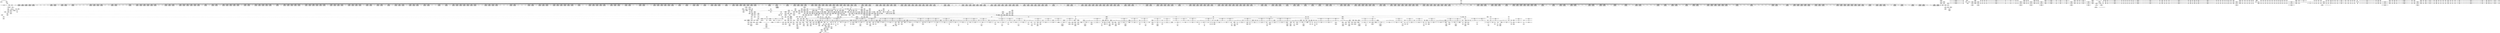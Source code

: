 digraph {
	CE0x4c65a10 [shape=record,shape=Mrecord,label="{CE0x4c65a10|cred_sid:tmp3|*SummSink*}"]
	CE0x4c59c80 [shape=record,shape=Mrecord,label="{CE0x4c59c80|_call_void_mcount()_#3|*SummSource*}"]
	CE0x4c93e10 [shape=record,shape=Mrecord,label="{CE0x4c93e10|2472:_%struct.cred*,_:_CRE_2939,2940_}"]
	CE0x4ca0260 [shape=record,shape=Mrecord,label="{CE0x4ca0260|2472:_%struct.cred*,_:_CRE_6256,6264_|*MultipleSource*|Function::task_sid&Arg::task::|Function::current_has_perm&Arg::tsk::|Function::selinux_task_getpgid&Arg::p::|security/selinux/hooks.c,208}"]
	CE0x4c05040 [shape=record,shape=Mrecord,label="{CE0x4c05040|_ret_i32_%retval.0,_!dbg_!27728|security/selinux/avc.c,775|*SummSource*}"]
	CE0x4cda2a0 [shape=record,shape=Mrecord,label="{CE0x4cda2a0|_call_void_asm_addl_$1,_%gs:$0_,_*m,ri,*m,_dirflag_,_fpsr_,_flags_(i32*___preempt_count,_i32_%sub,_i32*___preempt_count)_#3,_!dbg_!27717,_!srcloc_!27718|./arch/x86/include/asm/preempt.h,77|*SummSink*}"]
	CE0x4c30ea0 [shape=record,shape=Mrecord,label="{CE0x4c30ea0|i1_true|*Constant*|*SummSink*}"]
	CE0x4c01010 [shape=record,shape=Mrecord,label="{CE0x4c01010|GLOBAL:lockdep_rcu_suspicious|*Constant*|*SummSink*}"]
	CE0x4c705b0 [shape=record,shape=Mrecord,label="{CE0x4c705b0|rcu_lock_acquire:map|Function::rcu_lock_acquire&Arg::map::}"]
	CE0x4c99c40 [shape=record,shape=Mrecord,label="{CE0x4c99c40|2472:_%struct.cred*,_:_CRE_3136,3140_|*MultipleSource*|Function::task_sid&Arg::task::|Function::current_has_perm&Arg::tsk::|Function::selinux_task_getpgid&Arg::p::|security/selinux/hooks.c,208}"]
	CE0x4c1a200 [shape=record,shape=Mrecord,label="{CE0x4c1a200|COLLAPSED:_GCMRE___llvm_gcov_ctr98_internal_global_2_x_i64_zeroinitializer:_elem_0:default:}"]
	CE0x4c23bc0 [shape=record,shape=Mrecord,label="{CE0x4c23bc0|current_sid:tmp5|security/selinux/hooks.c,218|*SummSink*}"]
	CE0x4d052d0 [shape=record,shape=Mrecord,label="{CE0x4d052d0|i64*_getelementptr_inbounds_(_11_x_i64_,_11_x_i64_*___llvm_gcov_ctr132,_i64_0,_i64_9)|*Constant*}"]
	CE0x4cc6670 [shape=record,shape=Mrecord,label="{CE0x4cc6670|cred_sid:entry}"]
	CE0x4c2a810 [shape=record,shape=Mrecord,label="{CE0x4c2a810|i64_0|*Constant*|*SummSource*}"]
	CE0x4c6bc70 [shape=record,shape=Mrecord,label="{CE0x4c6bc70|__rcu_read_lock:entry|*SummSink*}"]
	CE0x4c5f190 [shape=record,shape=Mrecord,label="{CE0x4c5f190|rcu_read_lock:if.end|*SummSink*}"]
	CE0x4d440d0 [shape=record,shape=Mrecord,label="{CE0x4d440d0|_call_void_mcount()_#3|*SummSource*}"]
	CE0x4c67d70 [shape=record,shape=Mrecord,label="{CE0x4c67d70|2472:_%struct.cred*,_:_CRE_56,64_|*MultipleSource*|Function::task_sid&Arg::task::|Function::current_has_perm&Arg::tsk::|Function::selinux_task_getpgid&Arg::p::|security/selinux/hooks.c,208}"]
	CE0x4c74780 [shape=record,shape=Mrecord,label="{CE0x4c74780|_call_void_lockdep_rcu_suspicious(i8*_getelementptr_inbounds_(_25_x_i8_,_25_x_i8_*_.str45,_i32_0,_i32_0),_i32_883,_i8*_getelementptr_inbounds_(_42_x_i8_,_42_x_i8_*_.str46,_i32_0,_i32_0))_#10,_!dbg_!27728|include/linux/rcupdate.h,882}"]
	CE0x4caab00 [shape=record,shape=Mrecord,label="{CE0x4caab00|2472:_%struct.cred*,_:_CRE_6608,6616_|*MultipleSource*|Function::task_sid&Arg::task::|Function::current_has_perm&Arg::tsk::|Function::selinux_task_getpgid&Arg::p::|security/selinux/hooks.c,208}"]
	CE0x4c1af20 [shape=record,shape=Mrecord,label="{CE0x4c1af20|get_current:entry}"]
	CE0x4c67ec0 [shape=record,shape=Mrecord,label="{CE0x4c67ec0|2472:_%struct.cred*,_:_CRE_64,72_|*MultipleSource*|Function::task_sid&Arg::task::|Function::current_has_perm&Arg::tsk::|Function::selinux_task_getpgid&Arg::p::|security/selinux/hooks.c,208}"]
	CE0x4c6d550 [shape=record,shape=Mrecord,label="{CE0x4c6d550|rcu_read_lock:tmp8|include/linux/rcupdate.h,882|*SummSink*}"]
	CE0x4c73630 [shape=record,shape=Mrecord,label="{CE0x4c73630|i64*_getelementptr_inbounds_(_11_x_i64_,_11_x_i64_*___llvm_gcov_ctr127,_i64_0,_i64_8)|*Constant*|*SummSource*}"]
	CE0x4d3b280 [shape=record,shape=Mrecord,label="{CE0x4d3b280|__rcu_read_lock:tmp3|*SummSink*}"]
	CE0x4d45bd0 [shape=record,shape=Mrecord,label="{CE0x4d45bd0|__rcu_read_unlock:tmp2|*SummSink*}"]
	CE0x4c24c20 [shape=record,shape=Mrecord,label="{CE0x4c24c20|current_has_perm:tmp2|*SummSource*}"]
	CE0x4c6c260 [shape=record,shape=Mrecord,label="{CE0x4c6c260|%struct.task_struct*_(%struct.task_struct**)*_asm_movq_%gs:$_1:P_,$0_,_r,im,_dirflag_,_fpsr_,_flags_}"]
	CE0x4c92d70 [shape=record,shape=Mrecord,label="{CE0x4c92d70|2472:_%struct.cred*,_:_CRE_2925,2926_}"]
	CE0x4c76fe0 [shape=record,shape=Mrecord,label="{CE0x4c76fe0|2472:_%struct.cred*,_:_CRE_464,472_|*MultipleSource*|Function::task_sid&Arg::task::|Function::current_has_perm&Arg::tsk::|Function::selinux_task_getpgid&Arg::p::|security/selinux/hooks.c,208}"]
	CE0x4ccc340 [shape=record,shape=Mrecord,label="{CE0x4ccc340|_call_void_mcount()_#3}"]
	CE0x4d5a650 [shape=record,shape=Mrecord,label="{CE0x4d5a650|i64*_getelementptr_inbounds_(_4_x_i64_,_4_x_i64_*___llvm_gcov_ctr129,_i64_0,_i64_2)|*Constant*|*SummSource*}"]
	CE0x4c4bde0 [shape=record,shape=Mrecord,label="{CE0x4c4bde0|rcu_read_lock:tmp9|include/linux/rcupdate.h,882|*SummSink*}"]
	CE0x4c6ccc0 [shape=record,shape=Mrecord,label="{CE0x4c6ccc0|task_sid:do.end|*SummSource*}"]
	CE0x4c30fd0 [shape=record,shape=Mrecord,label="{CE0x4c30fd0|i64*_getelementptr_inbounds_(_11_x_i64_,_11_x_i64_*___llvm_gcov_ctr125,_i64_0,_i64_8)|*Constant*|*SummSink*}"]
	CE0x4cfb8b0 [shape=record,shape=Mrecord,label="{CE0x4cfb8b0|rcu_read_unlock:tobool1|include/linux/rcupdate.h,933}"]
	CE0x4d09060 [shape=record,shape=Mrecord,label="{CE0x4d09060|_call_void___rcu_read_unlock()_#10,_!dbg_!27734|include/linux/rcupdate.h,937}"]
	CE0x4c83340 [shape=record,shape=Mrecord,label="{CE0x4c83340|2472:_%struct.cred*,_:_CRE_2112,2120_|*MultipleSource*|Function::task_sid&Arg::task::|Function::current_has_perm&Arg::tsk::|Function::selinux_task_getpgid&Arg::p::|security/selinux/hooks.c,208}"]
	CE0x4cac780 [shape=record,shape=Mrecord,label="{CE0x4cac780|2472:_%struct.cred*,_:_CRE_6688,10528_|*MultipleSource*|Function::task_sid&Arg::task::|Function::current_has_perm&Arg::tsk::|Function::selinux_task_getpgid&Arg::p::|security/selinux/hooks.c,208}"]
	CE0x4ccab70 [shape=record,shape=Mrecord,label="{CE0x4ccab70|GLOBAL:task_sid.__warned|Global_var:task_sid.__warned|*SummSink*}"]
	CE0x4c29700 [shape=record,shape=Mrecord,label="{CE0x4c29700|i64*_getelementptr_inbounds_(_2_x_i64_,_2_x_i64_*___llvm_gcov_ctr98,_i64_0,_i64_1)|*Constant*|*SummSource*}"]
	CE0x4c1a6b0 [shape=record,shape=Mrecord,label="{CE0x4c1a6b0|task_sid:tmp3|*SummSource*}"]
	CE0x4cf88b0 [shape=record,shape=Mrecord,label="{CE0x4cf88b0|rcu_lock_release:tmp2}"]
	CE0x4cfac30 [shape=record,shape=Mrecord,label="{CE0x4cfac30|i32_2|*Constant*}"]
	CE0x4c01730 [shape=record,shape=Mrecord,label="{CE0x4c01730|current_sid:if.then}"]
	CE0x4cc71d0 [shape=record,shape=Mrecord,label="{CE0x4cc71d0|_call_void_rcu_read_unlock()_#10,_!dbg_!27748|security/selinux/hooks.c,209|*SummSink*}"]
	CE0x4cf6b60 [shape=record,shape=Mrecord,label="{CE0x4cf6b60|i64*_getelementptr_inbounds_(_11_x_i64_,_11_x_i64_*___llvm_gcov_ctr132,_i64_0,_i64_0)|*Constant*|*SummSink*}"]
	CE0x4cc9cd0 [shape=record,shape=Mrecord,label="{CE0x4cc9cd0|task_sid:tmp6|security/selinux/hooks.c,208|*SummSink*}"]
	CE0x4c18b00 [shape=record,shape=Mrecord,label="{CE0x4c18b00|rcu_read_unlock:call3|include/linux/rcupdate.h,933}"]
	CE0x4ca3ff0 [shape=record,shape=Mrecord,label="{CE0x4ca3ff0|2472:_%struct.cred*,_:_CRE_6332,6333_}"]
	CE0x4c4e0e0 [shape=record,shape=Mrecord,label="{CE0x4c4e0e0|GLOBAL:rcu_lock_map|Global_var:rcu_lock_map|*SummSource*}"]
	CE0x4cfba60 [shape=record,shape=Mrecord,label="{CE0x4cfba60|rcu_read_unlock:tobool1|include/linux/rcupdate.h,933|*SummSink*}"]
	CE0x4c5a020 [shape=record,shape=Mrecord,label="{CE0x4c5a020|task_sid:tmp2|*SummSink*}"]
	CE0x4c2fcf0 [shape=record,shape=Mrecord,label="{CE0x4c2fcf0|current_sid:bb|*SummSink*}"]
	CE0x4c7abc0 [shape=record,shape=Mrecord,label="{CE0x4c7abc0|i32_208|*Constant*}"]
	CE0x4c73d10 [shape=record,shape=Mrecord,label="{CE0x4c73d10|rcu_read_lock:tmp17|include/linux/rcupdate.h,882|*SummSource*}"]
	CE0x4c44330 [shape=record,shape=Mrecord,label="{CE0x4c44330|i64*_getelementptr_inbounds_(_4_x_i64_,_4_x_i64_*___llvm_gcov_ctr128,_i64_0,_i64_1)|*Constant*}"]
	CE0x4c33580 [shape=record,shape=Mrecord,label="{CE0x4c33580|current_sid:tmp9|security/selinux/hooks.c,218|*SummSink*}"]
	CE0x4c948c0 [shape=record,shape=Mrecord,label="{CE0x4c948c0|2472:_%struct.cred*,_:_CRE_2948,2949_}"]
	CE0x4cf4460 [shape=record,shape=Mrecord,label="{CE0x4cf4460|_ret_void,_!dbg_!27719|./arch/x86/include/asm/preempt.h,73}"]
	CE0x4d3db20 [shape=record,shape=Mrecord,label="{CE0x4d3db20|i64*_getelementptr_inbounds_(_4_x_i64_,_4_x_i64_*___llvm_gcov_ctr134,_i64_0,_i64_3)|*Constant*|*SummSink*}"]
	CE0x4c681b0 [shape=record,shape=Mrecord,label="{CE0x4c681b0|rcu_read_lock:tmp3|*SummSource*}"]
	CE0x4c6cc20 [shape=record,shape=Mrecord,label="{CE0x4c6cc20|task_sid:do.end}"]
	CE0x4ce4880 [shape=record,shape=Mrecord,label="{CE0x4ce4880|_call_void_asm_sideeffect_,_memory_,_dirflag_,_fpsr_,_flags_()_#3,_!dbg_!27711,_!srcloc_!27714|include/linux/rcupdate.h,244}"]
	CE0x4c287d0 [shape=record,shape=Mrecord,label="{CE0x4c287d0|current_sid:tmp10|security/selinux/hooks.c,218}"]
	CE0x4c1d700 [shape=record,shape=Mrecord,label="{CE0x4c1d700|_ret_i32_%call,_!dbg_!27713|security/selinux/hooks.c,3579|*SummSink*}"]
	CE0x4cfc550 [shape=record,shape=Mrecord,label="{CE0x4cfc550|rcu_read_unlock:do.end|*SummSink*}"]
	CE0x4c37320 [shape=record,shape=Mrecord,label="{CE0x4c37320|i8*_getelementptr_inbounds_(_45_x_i8_,_45_x_i8_*_.str12,_i32_0,_i32_0)|*Constant*|*SummSource*}"]
	CE0x4c0f860 [shape=record,shape=Mrecord,label="{CE0x4c0f860|current_has_perm:tmp1|*SummSource*}"]
	CE0x4cc4fc0 [shape=record,shape=Mrecord,label="{CE0x4cc4fc0|task_sid:tmp27|security/selinux/hooks.c,208}"]
	CE0x4c65850 [shape=record,shape=Mrecord,label="{CE0x4c65850|cred_sid:tmp3}"]
	CE0x4d2da40 [shape=record,shape=Mrecord,label="{CE0x4d2da40|rcu_lock_release:tmp4|include/linux/rcupdate.h,423|*SummSource*}"]
	CE0x4cdf320 [shape=record,shape=Mrecord,label="{CE0x4cdf320|i64*_getelementptr_inbounds_(_4_x_i64_,_4_x_i64_*___llvm_gcov_ctr128,_i64_0,_i64_2)|*Constant*}"]
	CE0x4c95960 [shape=record,shape=Mrecord,label="{CE0x4c95960|2472:_%struct.cred*,_:_CRE_2962,2963_}"]
	CE0x4c8f660 [shape=record,shape=Mrecord,label="{CE0x4c8f660|2472:_%struct.cred*,_:_CRE_2824,2832_|*MultipleSource*|Function::task_sid&Arg::task::|Function::current_has_perm&Arg::tsk::|Function::selinux_task_getpgid&Arg::p::|security/selinux/hooks.c,208}"]
	CE0x4c4c450 [shape=record,shape=Mrecord,label="{CE0x4c4c450|rcu_read_lock:tmp11|include/linux/rcupdate.h,882}"]
	CE0x4d04dd0 [shape=record,shape=Mrecord,label="{CE0x4d04dd0|i8*_getelementptr_inbounds_(_44_x_i8_,_44_x_i8_*_.str47,_i32_0,_i32_0)|*Constant*}"]
	CE0x4c04ae0 [shape=record,shape=Mrecord,label="{CE0x4c04ae0|avc_has_perm:auditdata|Function::avc_has_perm&Arg::auditdata::|*SummSink*}"]
	CE0x4bfed80 [shape=record,shape=Mrecord,label="{CE0x4bfed80|selinux_task_getpgid:bb}"]
	CE0x4ca74c0 [shape=record,shape=Mrecord,label="{CE0x4ca74c0|2472:_%struct.cred*,_:_CRE_6440,6448_|*MultipleSource*|Function::task_sid&Arg::task::|Function::current_has_perm&Arg::tsk::|Function::selinux_task_getpgid&Arg::p::|security/selinux/hooks.c,208}"]
	CE0x4c62f10 [shape=record,shape=Mrecord,label="{CE0x4c62f10|rcu_read_lock:bb}"]
	CE0x4d2a5e0 [shape=record,shape=Mrecord,label="{CE0x4d2a5e0|i64_ptrtoint_(i8*_blockaddress(_rcu_lock_acquire,_%__here)_to_i64)|*Constant*|*SummSource*}"]
	CE0x4c367d0 [shape=record,shape=Mrecord,label="{CE0x4c367d0|rcu_read_lock:tmp5|include/linux/rcupdate.h,882|*SummSource*}"]
	CE0x4c20d30 [shape=record,shape=Mrecord,label="{CE0x4c20d30|current_has_perm:call1|security/selinux/hooks.c,1543|*SummSink*}"]
	CE0x4c4de80 [shape=record,shape=Mrecord,label="{CE0x4c4de80|2472:_%struct.cred*,_:_CRE_80,84_|*MultipleSource*|Function::task_sid&Arg::task::|Function::current_has_perm&Arg::tsk::|Function::selinux_task_getpgid&Arg::p::|security/selinux/hooks.c,208}"]
	CE0x4c20f90 [shape=record,shape=Mrecord,label="{CE0x4c20f90|current_has_perm:call1|security/selinux/hooks.c,1543}"]
	CE0x4cf8230 [shape=record,shape=Mrecord,label="{CE0x4cf8230|rcu_read_unlock:call|include/linux/rcupdate.h,933|*SummSource*}"]
	CE0x4d415d0 [shape=record,shape=Mrecord,label="{CE0x4d415d0|_call_void___preempt_count_sub(i32_1)_#10,_!dbg_!27715|include/linux/rcupdate.h,244|*SummSource*}"]
	CE0x68388b0 [shape=record,shape=Mrecord,label="{CE0x68388b0|current_has_perm:perms|Function::current_has_perm&Arg::perms::|*SummSink*}"]
	CE0x4cbeb90 [shape=record,shape=Mrecord,label="{CE0x4cbeb90|__preempt_count_add:tmp1}"]
	CE0x4c47550 [shape=record,shape=Mrecord,label="{CE0x4c47550|2472:_%struct.cred*,_:_CRE_560,568_|*MultipleSource*|Function::task_sid&Arg::task::|Function::current_has_perm&Arg::tsk::|Function::selinux_task_getpgid&Arg::p::|security/selinux/hooks.c,208}"]
	CE0x4c20e60 [shape=record,shape=Mrecord,label="{CE0x4c20e60|GLOBAL:task_sid|*Constant*}"]
	CE0x4d2ad90 [shape=record,shape=Mrecord,label="{CE0x4d2ad90|i64*_getelementptr_inbounds_(_4_x_i64_,_4_x_i64_*___llvm_gcov_ctr130,_i64_0,_i64_3)|*Constant*|*SummSource*}"]
	CE0x4cb2dd0 [shape=record,shape=Mrecord,label="{CE0x4cb2dd0|task_sid:tmp16|security/selinux/hooks.c,208|*SummSink*}"]
	CE0x4cb3500 [shape=record,shape=Mrecord,label="{CE0x4cb3500|task_sid:tmp23|security/selinux/hooks.c,208}"]
	CE0x4c7bc50 [shape=record,shape=Mrecord,label="{CE0x4c7bc50|2472:_%struct.cred*,_:_CRE_704,712_|*MultipleSource*|Function::task_sid&Arg::task::|Function::current_has_perm&Arg::tsk::|Function::selinux_task_getpgid&Arg::p::|security/selinux/hooks.c,208}"]
	CE0x4c48f40 [shape=record,shape=Mrecord,label="{CE0x4c48f40|current_sid:tmp21|security/selinux/hooks.c,218|*SummSource*}"]
	CE0x4d32320 [shape=record,shape=Mrecord,label="{CE0x4d32320|__preempt_count_add:bb}"]
	CE0x4d7e140 [shape=record,shape=Mrecord,label="{CE0x4d7e140|i64*_getelementptr_inbounds_(_4_x_i64_,_4_x_i64_*___llvm_gcov_ctr135,_i64_0,_i64_1)|*Constant*|*SummSource*}"]
	CE0x4ce5190 [shape=record,shape=Mrecord,label="{CE0x4ce5190|rcu_read_lock:tmp19|include/linux/rcupdate.h,882|*SummSink*}"]
	CE0x4c906a0 [shape=record,shape=Mrecord,label="{CE0x4c906a0|2472:_%struct.cred*,_:_CRE_2876,2880_|*MultipleSource*|Function::task_sid&Arg::task::|Function::current_has_perm&Arg::tsk::|Function::selinux_task_getpgid&Arg::p::|security/selinux/hooks.c,208}"]
	CE0x4c8b610 [shape=record,shape=Mrecord,label="{CE0x4c8b610|2472:_%struct.cred*,_:_CRE_2600,2608_|*MultipleSource*|Function::task_sid&Arg::task::|Function::current_has_perm&Arg::tsk::|Function::selinux_task_getpgid&Arg::p::|security/selinux/hooks.c,208}"]
	CE0x4c7f5b0 [shape=record,shape=Mrecord,label="{CE0x4c7f5b0|2472:_%struct.cred*,_:_CRE_1920,1928_|*MultipleSource*|Function::task_sid&Arg::task::|Function::current_has_perm&Arg::tsk::|Function::selinux_task_getpgid&Arg::p::|security/selinux/hooks.c,208}"]
	CE0x4c35a10 [shape=record,shape=Mrecord,label="{CE0x4c35a10|cred_sid:tmp4|*LoadInst*|security/selinux/hooks.c,196|*SummSource*}"]
	CE0x4c89270 [shape=record,shape=Mrecord,label="{CE0x4c89270|2472:_%struct.cred*,_:_CRE_2522,2523_}"]
	CE0x4ccf7c0 [shape=record,shape=Mrecord,label="{CE0x4ccf7c0|COLLAPSED:_GCMRE___llvm_gcov_ctr129_internal_global_4_x_i64_zeroinitializer:_elem_0:default:}"]
	CE0x4ce7770 [shape=record,shape=Mrecord,label="{CE0x4ce7770|__preempt_count_sub:tmp1|*SummSource*}"]
	CE0x4c96a00 [shape=record,shape=Mrecord,label="{CE0x4c96a00|2472:_%struct.cred*,_:_CRE_2976,2980_|*MultipleSource*|Function::task_sid&Arg::task::|Function::current_has_perm&Arg::tsk::|Function::selinux_task_getpgid&Arg::p::|security/selinux/hooks.c,208}"]
	CE0x4ca3d90 [shape=record,shape=Mrecord,label="{CE0x4ca3d90|2472:_%struct.cred*,_:_CRE_6330,6331_}"]
	CE0x4cfe1f0 [shape=record,shape=Mrecord,label="{CE0x4cfe1f0|rcu_lock_release:tmp1|*SummSource*}"]
	CE0x4d58de0 [shape=record,shape=Mrecord,label="{CE0x4d58de0|__preempt_count_sub:tmp7|./arch/x86/include/asm/preempt.h,78|*SummSink*}"]
	CE0x4c01f70 [shape=record,shape=Mrecord,label="{CE0x4c01f70|2472:_%struct.cred*,_:_CRE_152,160_|*MultipleSource*|Function::task_sid&Arg::task::|Function::current_has_perm&Arg::tsk::|Function::selinux_task_getpgid&Arg::p::|security/selinux/hooks.c,208}"]
	CE0x4cb4ca0 [shape=record,shape=Mrecord,label="{CE0x4cb4ca0|task_sid:tmp26|security/selinux/hooks.c,208}"]
	CE0x4c0ad00 [shape=record,shape=Mrecord,label="{CE0x4c0ad00|2472:_%struct.cred*,_:_CRE_416,424_|*MultipleSource*|Function::task_sid&Arg::task::|Function::current_has_perm&Arg::tsk::|Function::selinux_task_getpgid&Arg::p::|security/selinux/hooks.c,208}"]
	CE0x4d07000 [shape=record,shape=Mrecord,label="{CE0x4d07000|rcu_read_unlock:tmp22|include/linux/rcupdate.h,935}"]
	CE0x4c12f10 [shape=record,shape=Mrecord,label="{CE0x4c12f10|avc_has_perm:ssid|Function::avc_has_perm&Arg::ssid::}"]
	CE0x4c6ef60 [shape=record,shape=Mrecord,label="{CE0x4c6ef60|get_current:tmp|*SummSink*}"]
	CE0x4cb1e80 [shape=record,shape=Mrecord,label="{CE0x4cb1e80|task_sid:tmp14|security/selinux/hooks.c,208|*SummSink*}"]
	CE0x4cc95f0 [shape=record,shape=Mrecord,label="{CE0x4cc95f0|task_sid:tmp6|security/selinux/hooks.c,208}"]
	CE0x4c2a5a0 [shape=record,shape=Mrecord,label="{CE0x4c2a5a0|GLOBAL:__llvm_gcov_ctr125|Global_var:__llvm_gcov_ctr125|*SummSource*}"]
	CE0x4c73f90 [shape=record,shape=Mrecord,label="{CE0x4c73f90|rcu_read_lock:tmp18|include/linux/rcupdate.h,882}"]
	CE0x4d3feb0 [shape=record,shape=Mrecord,label="{CE0x4d3feb0|_call_void_lock_release(%struct.lockdep_map*_%map,_i32_1,_i64_ptrtoint_(i8*_blockaddress(_rcu_lock_release,_%__here)_to_i64))_#10,_!dbg_!27716|include/linux/rcupdate.h,423|*SummSink*}"]
	CE0x4c8e560 [shape=record,shape=Mrecord,label="{CE0x4c8e560|2472:_%struct.cred*,_:_CRE_2768,2776_|*MultipleSource*|Function::task_sid&Arg::task::|Function::current_has_perm&Arg::tsk::|Function::selinux_task_getpgid&Arg::p::|security/selinux/hooks.c,208}"]
	CE0x4ca19f0 [shape=record,shape=Mrecord,label="{CE0x4ca19f0|2472:_%struct.cred*,_:_CRE_6300,6301_}"]
	CE0x4c7b790 [shape=record,shape=Mrecord,label="{CE0x4c7b790|2472:_%struct.cred*,_:_CRE_700,701_}"]
	CE0x4c10a70 [shape=record,shape=Mrecord,label="{CE0x4c10a70|i64_1|*Constant*}"]
	CE0x4cb1250 [shape=record,shape=Mrecord,label="{CE0x4cb1250|task_sid:call3|security/selinux/hooks.c,208|*SummSink*}"]
	CE0x4cf8990 [shape=record,shape=Mrecord,label="{CE0x4cf8990|rcu_lock_release:tmp2|*SummSink*}"]
	CE0x4c206e0 [shape=record,shape=Mrecord,label="{CE0x4c206e0|current_sid:entry}"]
	CE0x4c338a0 [shape=record,shape=Mrecord,label="{CE0x4c338a0|current_sid:tmp10|security/selinux/hooks.c,218|*SummSource*}"]
	CE0x4c76ba0 [shape=record,shape=Mrecord,label="{CE0x4c76ba0|2472:_%struct.cred*,_:_CRE_456,460_|*MultipleSource*|Function::task_sid&Arg::task::|Function::current_has_perm&Arg::tsk::|Function::selinux_task_getpgid&Arg::p::|security/selinux/hooks.c,208}"]
	CE0x4cb4940 [shape=record,shape=Mrecord,label="{CE0x4cb4940|i64*_getelementptr_inbounds_(_13_x_i64_,_13_x_i64_*___llvm_gcov_ctr126,_i64_0,_i64_11)|*Constant*|*SummSource*}"]
	CE0x4ca3670 [shape=record,shape=Mrecord,label="{CE0x4ca3670|2472:_%struct.cred*,_:_CRE_6324,6325_}"]
	CE0x4c47c30 [shape=record,shape=Mrecord,label="{CE0x4c47c30|2472:_%struct.cred*,_:_CRE_584,592_|*MultipleSource*|Function::task_sid&Arg::task::|Function::current_has_perm&Arg::tsk::|Function::selinux_task_getpgid&Arg::p::|security/selinux/hooks.c,208}"]
	CE0x4d08510 [shape=record,shape=Mrecord,label="{CE0x4d08510|rcu_lock_release:entry|*SummSource*}"]
	CE0x4cc6c40 [shape=record,shape=Mrecord,label="{CE0x4cc6c40|cred_sid:cred|Function::cred_sid&Arg::cred::|*SummSink*}"]
	CE0x4ce50b0 [shape=record,shape=Mrecord,label="{CE0x4ce50b0|rcu_read_lock:tmp19|include/linux/rcupdate.h,882}"]
	CE0x4d3c8d0 [shape=record,shape=Mrecord,label="{CE0x4d3c8d0|rcu_lock_release:tmp7}"]
	CE0x4cc7f00 [shape=record,shape=Mrecord,label="{CE0x4cc7f00|get_current:bb}"]
	CE0x4c94eb0 [shape=record,shape=Mrecord,label="{CE0x4c94eb0|2472:_%struct.cred*,_:_CRE_2953,2954_}"]
	CE0x4ce3b10 [shape=record,shape=Mrecord,label="{CE0x4ce3b10|rcu_read_unlock:bb|*SummSink*}"]
	CE0x4c954a0 [shape=record,shape=Mrecord,label="{CE0x4c954a0|2472:_%struct.cred*,_:_CRE_2958,2959_}"]
	CE0x4cc8bb0 [shape=record,shape=Mrecord,label="{CE0x4cc8bb0|task_sid:call|security/selinux/hooks.c,208|*SummSource*}"]
	CE0x4c2b0b0 [shape=record,shape=Mrecord,label="{CE0x4c2b0b0|i32_77|*Constant*}"]
	CE0x4d3eb10 [shape=record,shape=Mrecord,label="{CE0x4d3eb10|rcu_lock_acquire:bb}"]
	CE0x4c4edf0 [shape=record,shape=Mrecord,label="{CE0x4c4edf0|rcu_lock_acquire:entry|*SummSink*}"]
	CE0x4d55640 [shape=record,shape=Mrecord,label="{CE0x4d55640|_ret_void,_!dbg_!27720|./arch/x86/include/asm/preempt.h,78}"]
	CE0x4d3cb30 [shape=record,shape=Mrecord,label="{CE0x4d3cb30|rcu_lock_release:tmp7|*SummSink*}"]
	CE0x4c98280 [shape=record,shape=Mrecord,label="{CE0x4c98280|2472:_%struct.cred*,_:_CRE_3064,3072_|*MultipleSource*|Function::task_sid&Arg::task::|Function::current_has_perm&Arg::tsk::|Function::selinux_task_getpgid&Arg::p::|security/selinux/hooks.c,208}"]
	CE0x4cf4a10 [shape=record,shape=Mrecord,label="{CE0x4cf4a10|i64*_getelementptr_inbounds_(_4_x_i64_,_4_x_i64_*___llvm_gcov_ctr130,_i64_0,_i64_1)|*Constant*|*SummSource*}"]
	CE0x4c2b570 [shape=record,shape=Mrecord,label="{CE0x4c2b570|i64*_getelementptr_inbounds_(_13_x_i64_,_13_x_i64_*___llvm_gcov_ctr126,_i64_0,_i64_0)|*Constant*|*SummSink*}"]
	CE0x4cb39a0 [shape=record,shape=Mrecord,label="{CE0x4cb39a0|task_sid:tmp22|security/selinux/hooks.c,208|*SummSource*}"]
	CE0x4d06a10 [shape=record,shape=Mrecord,label="{CE0x4d06a10|rcu_read_unlock:tmp21|include/linux/rcupdate.h,935|*SummSource*}"]
	CE0x4ccbb60 [shape=record,shape=Mrecord,label="{CE0x4ccbb60|__rcu_read_unlock:tmp3|*SummSource*}"]
	CE0x4c35f90 [shape=record,shape=Mrecord,label="{CE0x4c35f90|rcu_read_lock:tmp|*SummSource*}"]
	CE0x4c94d80 [shape=record,shape=Mrecord,label="{CE0x4c94d80|2472:_%struct.cred*,_:_CRE_2952,2953_}"]
	CE0x4c45230 [shape=record,shape=Mrecord,label="{CE0x4c45230|i64*_getelementptr_inbounds_(_11_x_i64_,_11_x_i64_*___llvm_gcov_ctr125,_i64_0,_i64_9)|*Constant*|*SummSource*}"]
	CE0x4c13320 [shape=record,shape=Mrecord,label="{CE0x4c13320|avc_has_perm:tsid|Function::avc_has_perm&Arg::tsid::}"]
	CE0x4c28530 [shape=record,shape=Mrecord,label="{CE0x4c28530|i64_5|*Constant*|*SummSource*}"]
	CE0x4c37390 [shape=record,shape=Mrecord,label="{CE0x4c37390|i32_218|*Constant*|*SummSink*}"]
	CE0x4ce3050 [shape=record,shape=Mrecord,label="{CE0x4ce3050|_call_void_asm_sideeffect_,_memory_,_dirflag_,_fpsr_,_flags_()_#3,_!dbg_!27714,_!srcloc_!27715|include/linux/rcupdate.h,239|*SummSource*}"]
	CE0x4c0a250 [shape=record,shape=Mrecord,label="{CE0x4c0a250|i64_3|*Constant*|*SummSource*}"]
	CE0x4c875c0 [shape=record,shape=Mrecord,label="{CE0x4c875c0|2472:_%struct.cred*,_:_CRE_2400,2408_|*MultipleSource*|Function::task_sid&Arg::task::|Function::current_has_perm&Arg::tsk::|Function::selinux_task_getpgid&Arg::p::|security/selinux/hooks.c,208}"]
	CE0x4c1f290 [shape=record,shape=Mrecord,label="{CE0x4c1f290|_call_void_lockdep_rcu_suspicious(i8*_getelementptr_inbounds_(_25_x_i8_,_25_x_i8_*_.str3,_i32_0,_i32_0),_i32_218,_i8*_getelementptr_inbounds_(_45_x_i8_,_45_x_i8_*_.str12,_i32_0,_i32_0))_#10,_!dbg_!27727|security/selinux/hooks.c,218}"]
	CE0x4c1bcb0 [shape=record,shape=Mrecord,label="{CE0x4c1bcb0|current_has_perm:bb|*SummSource*}"]
	CE0x4c88660 [shape=record,shape=Mrecord,label="{CE0x4c88660|2472:_%struct.cred*,_:_CRE_2504,2508_|*MultipleSource*|Function::task_sid&Arg::task::|Function::current_has_perm&Arg::tsk::|Function::selinux_task_getpgid&Arg::p::|security/selinux/hooks.c,208}"]
	CE0x4c89ff0 [shape=record,shape=Mrecord,label="{CE0x4c89ff0|2472:_%struct.cred*,_:_CRE_2534,2535_}"]
	CE0x4d09e20 [shape=record,shape=Mrecord,label="{CE0x4d09e20|_ret_void,_!dbg_!27717|include/linux/rcupdate.h,245}"]
	CE0x4d412e0 [shape=record,shape=Mrecord,label="{CE0x4d412e0|_call_void_asm_sideeffect_,_memory_,_dirflag_,_fpsr_,_flags_()_#3,_!dbg_!27711,_!srcloc_!27714|include/linux/rcupdate.h,244|*SummSource*}"]
	CE0x4ca1400 [shape=record,shape=Mrecord,label="{CE0x4ca1400|2472:_%struct.cred*,_:_CRE_6295,6296_}"]
	CE0x4c278f0 [shape=record,shape=Mrecord,label="{CE0x4c278f0|GLOBAL:current_task|Global_var:current_task}"]
	CE0x4c2fb50 [shape=record,shape=Mrecord,label="{CE0x4c2fb50|i64*_getelementptr_inbounds_(_2_x_i64_,_2_x_i64_*___llvm_gcov_ctr131,_i64_0,_i64_1)|*Constant*|*SummSource*}"]
	CE0x4cf6630 [shape=record,shape=Mrecord,label="{CE0x4cf6630|GLOBAL:__preempt_count_add|*Constant*|*SummSink*}"]
	CE0x4c315f0 [shape=record,shape=Mrecord,label="{CE0x4c315f0|i64*_getelementptr_inbounds_(_2_x_i64_,_2_x_i64_*___llvm_gcov_ctr98,_i64_0,_i64_1)|*Constant*|*SummSink*}"]
	CE0x4d41a20 [shape=record,shape=Mrecord,label="{CE0x4d41a20|__rcu_read_lock:tmp4|include/linux/rcupdate.h,239|*SummSource*}"]
	CE0x4d44a90 [shape=record,shape=Mrecord,label="{CE0x4d44a90|__rcu_read_unlock:tmp1}"]
	CE0x4d02cc0 [shape=record,shape=Mrecord,label="{CE0x4d02cc0|i64*_getelementptr_inbounds_(_4_x_i64_,_4_x_i64_*___llvm_gcov_ctr135,_i64_0,_i64_3)|*Constant*|*SummSink*}"]
	CE0x4c2c890 [shape=record,shape=Mrecord,label="{CE0x4c2c890|rcu_read_lock:entry|*SummSource*}"]
	CE0x4cc9860 [shape=record,shape=Mrecord,label="{CE0x4cc9860|GLOBAL:__llvm_gcov_ctr126|Global_var:__llvm_gcov_ctr126}"]
	CE0x4c62e00 [shape=record,shape=Mrecord,label="{CE0x4c62e00|rcu_read_lock:do.end|*SummSink*}"]
	CE0x4c74900 [shape=record,shape=Mrecord,label="{CE0x4c74900|_call_void_lockdep_rcu_suspicious(i8*_getelementptr_inbounds_(_25_x_i8_,_25_x_i8_*_.str45,_i32_0,_i32_0),_i32_883,_i8*_getelementptr_inbounds_(_42_x_i8_,_42_x_i8_*_.str46,_i32_0,_i32_0))_#10,_!dbg_!27728|include/linux/rcupdate.h,882|*SummSource*}"]
	CE0x4cbec00 [shape=record,shape=Mrecord,label="{CE0x4cbec00|__preempt_count_add:tmp1|*SummSource*}"]
	CE0x4cf80f0 [shape=record,shape=Mrecord,label="{CE0x4cf80f0|__rcu_read_lock:tmp7|include/linux/rcupdate.h,240|*SummSink*}"]
	CE0x4c6f2e0 [shape=record,shape=Mrecord,label="{CE0x4c6f2e0|2472:_%struct.cred*,_:_CRE_104,112_|*MultipleSource*|Function::task_sid&Arg::task::|Function::current_has_perm&Arg::tsk::|Function::selinux_task_getpgid&Arg::p::|security/selinux/hooks.c,208}"]
	CE0x4caf430 [shape=record,shape=Mrecord,label="{CE0x4caf430|task_sid:tmp4|*LoadInst*|security/selinux/hooks.c,208}"]
	CE0x4c26f10 [shape=record,shape=Mrecord,label="{CE0x4c26f10|current_sid:tmp4|security/selinux/hooks.c,218|*SummSource*}"]
	CE0x4ccfa40 [shape=record,shape=Mrecord,label="{CE0x4ccfa40|i64*_getelementptr_inbounds_(_4_x_i64_,_4_x_i64_*___llvm_gcov_ctr134,_i64_0,_i64_0)|*Constant*}"]
	CE0x4ce2da0 [shape=record,shape=Mrecord,label="{CE0x4ce2da0|rcu_read_unlock:tmp2}"]
	CE0x4c81b80 [shape=record,shape=Mrecord,label="{CE0x4c81b80|2472:_%struct.cred*,_:_CRE_2048,2052_|*MultipleSource*|Function::task_sid&Arg::task::|Function::current_has_perm&Arg::tsk::|Function::selinux_task_getpgid&Arg::p::|security/selinux/hooks.c,208}"]
	CE0x4ca3410 [shape=record,shape=Mrecord,label="{CE0x4ca3410|2472:_%struct.cred*,_:_CRE_6322,6323_}"]
	CE0x4c02200 [shape=record,shape=Mrecord,label="{CE0x4c02200|cred_sid:tmp1}"]
	CE0x4ca04f0 [shape=record,shape=Mrecord,label="{CE0x4ca04f0|2472:_%struct.cred*,_:_CRE_6264,6280_|*MultipleSource*|Function::task_sid&Arg::task::|Function::current_has_perm&Arg::tsk::|Function::selinux_task_getpgid&Arg::p::|security/selinux/hooks.c,208}"]
	CE0x4ce26c0 [shape=record,shape=Mrecord,label="{CE0x4ce26c0|i64*_getelementptr_inbounds_(_11_x_i64_,_11_x_i64_*___llvm_gcov_ctr127,_i64_0,_i64_9)|*Constant*|*SummSource*}"]
	CE0x4c23b50 [shape=record,shape=Mrecord,label="{CE0x4c23b50|current_sid:tmp5|security/selinux/hooks.c,218|*SummSource*}"]
	CE0x4d42630 [shape=record,shape=Mrecord,label="{CE0x4d42630|__preempt_count_sub:do.body|*SummSource*}"]
	CE0x4cb21b0 [shape=record,shape=Mrecord,label="{CE0x4cb21b0|task_sid:tmp14|security/selinux/hooks.c,208}"]
	CE0x4c77ff0 [shape=record,shape=Mrecord,label="{CE0x4c77ff0|2472:_%struct.cred*,_:_CRE_624,632_|*MultipleSource*|Function::task_sid&Arg::task::|Function::current_has_perm&Arg::tsk::|Function::selinux_task_getpgid&Arg::p::|security/selinux/hooks.c,208}"]
	CE0x4d03880 [shape=record,shape=Mrecord,label="{CE0x4d03880|_call_void_lockdep_rcu_suspicious(i8*_getelementptr_inbounds_(_25_x_i8_,_25_x_i8_*_.str45,_i32_0,_i32_0),_i32_934,_i8*_getelementptr_inbounds_(_44_x_i8_,_44_x_i8_*_.str47,_i32_0,_i32_0))_#10,_!dbg_!27726|include/linux/rcupdate.h,933}"]
	CE0x4d3fd80 [shape=record,shape=Mrecord,label="{CE0x4d3fd80|_call_void_lock_release(%struct.lockdep_map*_%map,_i32_1,_i64_ptrtoint_(i8*_blockaddress(_rcu_lock_release,_%__here)_to_i64))_#10,_!dbg_!27716|include/linux/rcupdate.h,423|*SummSource*}"]
	CE0x4d03bc0 [shape=record,shape=Mrecord,label="{CE0x4d03bc0|_call_void_lockdep_rcu_suspicious(i8*_getelementptr_inbounds_(_25_x_i8_,_25_x_i8_*_.str45,_i32_0,_i32_0),_i32_934,_i8*_getelementptr_inbounds_(_44_x_i8_,_44_x_i8_*_.str47,_i32_0,_i32_0))_#10,_!dbg_!27726|include/linux/rcupdate.h,933|*SummSource*}"]
	CE0x4c9a820 [shape=record,shape=Mrecord,label="{CE0x4c9a820|2472:_%struct.cred*,_:_CRE_3160,3164_|*MultipleSource*|Function::task_sid&Arg::task::|Function::current_has_perm&Arg::tsk::|Function::selinux_task_getpgid&Arg::p::|security/selinux/hooks.c,208}"]
	CE0x4ccaf30 [shape=record,shape=Mrecord,label="{CE0x4ccaf30|task_sid:tmp9|security/selinux/hooks.c,208|*SummSource*}"]
	CE0x4d3ea80 [shape=record,shape=Mrecord,label="{CE0x4d3ea80|rcu_lock_acquire:__here|*SummSink*}"]
	CE0x4c05cd0 [shape=record,shape=Mrecord,label="{CE0x4c05cd0|current_sid:tmp8|security/selinux/hooks.c,218|*SummSink*}"]
	CE0x4cc8270 [shape=record,shape=Mrecord,label="{CE0x4cc8270|_ret_void,_!dbg_!27735|include/linux/rcupdate.h,938|*SummSource*}"]
	CE0x4c20330 [shape=record,shape=Mrecord,label="{CE0x4c20330|GLOBAL:current_sid|*Constant*}"]
	CE0x4c82e80 [shape=record,shape=Mrecord,label="{CE0x4c82e80|2472:_%struct.cred*,_:_CRE_2096,2104_|*MultipleSource*|Function::task_sid&Arg::task::|Function::current_has_perm&Arg::tsk::|Function::selinux_task_getpgid&Arg::p::|security/selinux/hooks.c,208}"]
	CE0x4c7f0f0 [shape=record,shape=Mrecord,label="{CE0x4c7f0f0|2472:_%struct.cred*,_:_CRE_1904,1912_|*MultipleSource*|Function::task_sid&Arg::task::|Function::current_has_perm&Arg::tsk::|Function::selinux_task_getpgid&Arg::p::|security/selinux/hooks.c,208}"]
	CE0x4c22100 [shape=record,shape=Mrecord,label="{CE0x4c22100|current_sid:tmp4|security/selinux/hooks.c,218|*SummSink*}"]
	CE0x4ccb550 [shape=record,shape=Mrecord,label="{CE0x4ccb550|__rcu_read_lock:bb|*SummSource*}"]
	CE0x4d2e010 [shape=record,shape=Mrecord,label="{CE0x4d2e010|i64*_getelementptr_inbounds_(_4_x_i64_,_4_x_i64_*___llvm_gcov_ctr134,_i64_0,_i64_2)|*Constant*}"]
	CE0x4ca4f60 [shape=record,shape=Mrecord,label="{CE0x4ca4f60|2472:_%struct.cred*,_:_CRE_6345,6346_}"]
	CE0x4d08370 [shape=record,shape=Mrecord,label="{CE0x4d08370|GLOBAL:rcu_lock_release|*Constant*|*SummSource*}"]
	CE0x4c02c60 [shape=record,shape=Mrecord,label="{CE0x4c02c60|task_sid:do.end6|*SummSink*}"]
	CE0x4c4d340 [shape=record,shape=Mrecord,label="{CE0x4c4d340|current_sid:tmp24|security/selinux/hooks.c,220|*SummSource*}"]
	CE0x4c968d0 [shape=record,shape=Mrecord,label="{CE0x4c968d0|2472:_%struct.cred*,_:_CRE_2975,2976_}"]
	CE0x4cc4f50 [shape=record,shape=Mrecord,label="{CE0x4cc4f50|i64*_getelementptr_inbounds_(_13_x_i64_,_13_x_i64_*___llvm_gcov_ctr126,_i64_0,_i64_12)|*Constant*}"]
	CE0x4c95110 [shape=record,shape=Mrecord,label="{CE0x4c95110|2472:_%struct.cred*,_:_CRE_2955,2956_}"]
	CE0x4c2a9b0 [shape=record,shape=Mrecord,label="{CE0x4c2a9b0|rcu_read_lock:tmp2|*SummSink*}"]
	CE0x4d40670 [shape=record,shape=Mrecord,label="{CE0x4d40670|GLOBAL:lock_release|*Constant*|*SummSink*}"]
	CE0x4ca18c0 [shape=record,shape=Mrecord,label="{CE0x4ca18c0|2472:_%struct.cred*,_:_CRE_6299,6300_}"]
	CE0x4d45080 [shape=record,shape=Mrecord,label="{CE0x4d45080|_ret_void,_!dbg_!27720|./arch/x86/include/asm/preempt.h,78|*SummSink*}"]
	CE0x4ccc720 [shape=record,shape=Mrecord,label="{CE0x4ccc720|_call_void_lock_acquire(%struct.lockdep_map*_%map,_i32_0,_i32_0,_i32_2,_i32_0,_%struct.lockdep_map*_null,_i64_ptrtoint_(i8*_blockaddress(_rcu_lock_acquire,_%__here)_to_i64))_#10,_!dbg_!27716|include/linux/rcupdate.h,418}"]
	CE0x4cb0d90 [shape=record,shape=Mrecord,label="{CE0x4cb0d90|task_sid:tobool4|security/selinux/hooks.c,208}"]
	CE0x4c8e0d0 [shape=record,shape=Mrecord,label="{CE0x4c8e0d0|2472:_%struct.cred*,_:_CRE_2752,2760_|*MultipleSource*|Function::task_sid&Arg::task::|Function::current_has_perm&Arg::tsk::|Function::selinux_task_getpgid&Arg::p::|security/selinux/hooks.c,208}"]
	CE0x4c07c00 [shape=record,shape=Mrecord,label="{CE0x4c07c00|task_sid:task|Function::task_sid&Arg::task::|*SummSource*}"]
	CE0x4c32f10 [shape=record,shape=Mrecord,label="{CE0x4c32f10|task_sid:if.then}"]
	CE0x4c36d70 [shape=record,shape=Mrecord,label="{CE0x4c36d70|i64*_getelementptr_inbounds_(_11_x_i64_,_11_x_i64_*___llvm_gcov_ctr125,_i64_0,_i64_10)|*Constant*}"]
	CE0x4c7fd00 [shape=record,shape=Mrecord,label="{CE0x4c7fd00|2472:_%struct.cred*,_:_CRE_1944,1952_|*MultipleSource*|Function::task_sid&Arg::task::|Function::current_has_perm&Arg::tsk::|Function::selinux_task_getpgid&Arg::p::|security/selinux/hooks.c,208}"]
	CE0x6838c00 [shape=record,shape=Mrecord,label="{CE0x6838c00|_ret_i32_%call2,_!dbg_!27718|security/selinux/hooks.c,1544|*SummSource*}"]
	CE0x4ce2250 [shape=record,shape=Mrecord,label="{CE0x4ce2250|rcu_read_unlock:if.end}"]
	CE0x4c91ba0 [shape=record,shape=Mrecord,label="{CE0x4c91ba0|2472:_%struct.cred*,_:_CRE_2910,2911_}"]
	CE0x4c6a660 [shape=record,shape=Mrecord,label="{CE0x4c6a660|task_sid:land.lhs.true2|*SummSource*}"]
	CE0x4c6fd20 [shape=record,shape=Mrecord,label="{CE0x4c6fd20|2472:_%struct.cred*,_:_CRE_176,184_|*MultipleSource*|Function::task_sid&Arg::task::|Function::current_has_perm&Arg::tsk::|Function::selinux_task_getpgid&Arg::p::|security/selinux/hooks.c,208}"]
	CE0x4cf9ad0 [shape=record,shape=Mrecord,label="{CE0x4cf9ad0|rcu_read_unlock:if.then}"]
	CE0x4c77200 [shape=record,shape=Mrecord,label="{CE0x4c77200|2472:_%struct.cred*,_:_CRE_472,480_|*MultipleSource*|Function::task_sid&Arg::task::|Function::current_has_perm&Arg::tsk::|Function::selinux_task_getpgid&Arg::p::|security/selinux/hooks.c,208}"]
	CE0x4d2dab0 [shape=record,shape=Mrecord,label="{CE0x4d2dab0|rcu_lock_release:tmp4|include/linux/rcupdate.h,423|*SummSink*}"]
	CE0x4c923f0 [shape=record,shape=Mrecord,label="{CE0x4c923f0|2472:_%struct.cred*,_:_CRE_2917,2918_}"]
	CE0x4c641a0 [shape=record,shape=Mrecord,label="{CE0x4c641a0|GLOBAL:rcu_read_lock.__warned|Global_var:rcu_read_lock.__warned|*SummSink*}"]
	CE0x4cab4b0 [shape=record,shape=Mrecord,label="{CE0x4cab4b0|2472:_%struct.cred*,_:_CRE_6640,6644_|*MultipleSource*|Function::task_sid&Arg::task::|Function::current_has_perm&Arg::tsk::|Function::selinux_task_getpgid&Arg::p::|security/selinux/hooks.c,208}"]
	CE0x4c086f0 [shape=record,shape=Mrecord,label="{CE0x4c086f0|2472:_%struct.cred*,_:_CRE_690,691_}"]
	CE0x4c96410 [shape=record,shape=Mrecord,label="{CE0x4c96410|2472:_%struct.cred*,_:_CRE_2971,2972_}"]
	CE0x4c91740 [shape=record,shape=Mrecord,label="{CE0x4c91740|2472:_%struct.cred*,_:_CRE_2906,2907_}"]
	CE0x4c14dc0 [shape=record,shape=Mrecord,label="{CE0x4c14dc0|current_sid:call4|security/selinux/hooks.c,218|*SummSink*}"]
	CE0x4c48240 [shape=record,shape=Mrecord,label="{CE0x4c48240|_ret_%struct.task_struct*_%tmp4,_!dbg_!27714|./arch/x86/include/asm/current.h,14|*SummSink*}"]
	CE0x4c68250 [shape=record,shape=Mrecord,label="{CE0x4c68250|rcu_read_lock:tmp3|*SummSink*}"]
	CE0x4c941a0 [shape=record,shape=Mrecord,label="{CE0x4c941a0|2472:_%struct.cred*,_:_CRE_2942,2943_}"]
	CE0x4c8a250 [shape=record,shape=Mrecord,label="{CE0x4c8a250|2472:_%struct.cred*,_:_CRE_2536,2544_|*MultipleSource*|Function::task_sid&Arg::task::|Function::current_has_perm&Arg::tsk::|Function::selinux_task_getpgid&Arg::p::|security/selinux/hooks.c,208}"]
	CE0x4c85e00 [shape=record,shape=Mrecord,label="{CE0x4c85e00|2472:_%struct.cred*,_:_CRE_2320,2328_|*MultipleSource*|Function::task_sid&Arg::task::|Function::current_has_perm&Arg::tsk::|Function::selinux_task_getpgid&Arg::p::|security/selinux/hooks.c,208}"]
	CE0x4c8c450 [shape=record,shape=Mrecord,label="{CE0x4c8c450|2472:_%struct.cred*,_:_CRE_2672,2680_|*MultipleSource*|Function::task_sid&Arg::task::|Function::current_has_perm&Arg::tsk::|Function::selinux_task_getpgid&Arg::p::|security/selinux/hooks.c,208}"]
	CE0x4c87360 [shape=record,shape=Mrecord,label="{CE0x4c87360|2472:_%struct.cred*,_:_CRE_2392,2400_|*MultipleSource*|Function::task_sid&Arg::task::|Function::current_has_perm&Arg::tsk::|Function::selinux_task_getpgid&Arg::p::|security/selinux/hooks.c,208}"]
	CE0x4ca4970 [shape=record,shape=Mrecord,label="{CE0x4ca4970|2472:_%struct.cred*,_:_CRE_6340,6341_}"]
	CE0x4ca3b30 [shape=record,shape=Mrecord,label="{CE0x4ca3b30|2472:_%struct.cred*,_:_CRE_6328,6329_}"]
	CE0x4c77930 [shape=record,shape=Mrecord,label="{CE0x4c77930|task_sid:call|security/selinux/hooks.c,208}"]
	CE0x4c66f50 [shape=record,shape=Mrecord,label="{CE0x4c66f50|2472:_%struct.cred*,_:_CRE_48,56_|*MultipleSource*|Function::task_sid&Arg::task::|Function::current_has_perm&Arg::tsk::|Function::selinux_task_getpgid&Arg::p::|security/selinux/hooks.c,208}"]
	CE0x4d54590 [shape=record,shape=Mrecord,label="{CE0x4d54590|i64*_getelementptr_inbounds_(_4_x_i64_,_4_x_i64_*___llvm_gcov_ctr129,_i64_0,_i64_1)|*Constant*|*SummSource*}"]
	CE0x4c1b180 [shape=record,shape=Mrecord,label="{CE0x4c1b180|_ret_%struct.task_struct*_%tmp4,_!dbg_!27714|./arch/x86/include/asm/current.h,14|*SummSource*}"]
	CE0x4c47110 [shape=record,shape=Mrecord,label="{CE0x4c47110|2472:_%struct.cred*,_:_CRE_544,552_|*MultipleSource*|Function::task_sid&Arg::task::|Function::current_has_perm&Arg::tsk::|Function::selinux_task_getpgid&Arg::p::|security/selinux/hooks.c,208}"]
	CE0x4cbe640 [shape=record,shape=Mrecord,label="{CE0x4cbe640|__preempt_count_sub:tmp6|./arch/x86/include/asm/preempt.h,78|*SummSource*}"]
	CE0x4ce74b0 [shape=record,shape=Mrecord,label="{CE0x4ce74b0|GLOBAL:__llvm_gcov_ctr127|Global_var:__llvm_gcov_ctr127}"]
	CE0x4c35eb0 [shape=record,shape=Mrecord,label="{CE0x4c35eb0|rcu_read_lock:tmp}"]
	CE0x4c95f50 [shape=record,shape=Mrecord,label="{CE0x4c95f50|2472:_%struct.cred*,_:_CRE_2967,2968_}"]
	CE0x4c64020 [shape=record,shape=Mrecord,label="{CE0x4c64020|GLOBAL:rcu_read_lock.__warned|Global_var:rcu_read_lock.__warned|*SummSource*}"]
	CE0x4c453c0 [shape=record,shape=Mrecord,label="{CE0x4c453c0|i64*_getelementptr_inbounds_(_11_x_i64_,_11_x_i64_*___llvm_gcov_ctr125,_i64_0,_i64_9)|*Constant*|*SummSink*}"]
	CE0x4c08950 [shape=record,shape=Mrecord,label="{CE0x4c08950|2472:_%struct.cred*,_:_CRE_692,693_}"]
	CE0x4c88d80 [shape=record,shape=Mrecord,label="{CE0x4c88d80|2472:_%struct.cred*,_:_CRE_2520,2521_}"]
	CE0x4c8d060 [shape=record,shape=Mrecord,label="{CE0x4c8d060|2472:_%struct.cred*,_:_CRE_2704,2712_|*MultipleSource*|Function::task_sid&Arg::task::|Function::current_has_perm&Arg::tsk::|Function::selinux_task_getpgid&Arg::p::|security/selinux/hooks.c,208}"]
	CE0x4ca0be0 [shape=record,shape=Mrecord,label="{CE0x4ca0be0|2472:_%struct.cred*,_:_CRE_6289,6290_}"]
	CE0x4c193b0 [shape=record,shape=Mrecord,label="{CE0x4c193b0|current_sid:tmp20|security/selinux/hooks.c,218|*SummSink*}"]
	CE0x4cc5650 [shape=record,shape=Mrecord,label="{CE0x4cc5650|task_sid:call7|security/selinux/hooks.c,208}"]
	CE0x4c6a0d0 [shape=record,shape=Mrecord,label="{CE0x4c6a0d0|cred_sid:security|security/selinux/hooks.c,196}"]
	CE0x4c73920 [shape=record,shape=Mrecord,label="{CE0x4c73920|i64*_getelementptr_inbounds_(_11_x_i64_,_11_x_i64_*___llvm_gcov_ctr127,_i64_0,_i64_8)|*Constant*|*SummSink*}"]
	CE0x4c60070 [shape=record,shape=Mrecord,label="{CE0x4c60070|get_current:tmp4|./arch/x86/include/asm/current.h,14}"]
	CE0x4c49160 [shape=record,shape=Mrecord,label="{CE0x4c49160|current_sid:tmp21|security/selinux/hooks.c,218|*SummSink*}"]
	CE0x4c9e8a0 [shape=record,shape=Mrecord,label="{CE0x4c9e8a0|2472:_%struct.cred*,_:_CRE_6176,6180_|*MultipleSource*|Function::task_sid&Arg::task::|Function::current_has_perm&Arg::tsk::|Function::selinux_task_getpgid&Arg::p::|security/selinux/hooks.c,208}"]
	CE0x4c9a5c0 [shape=record,shape=Mrecord,label="{CE0x4c9a5c0|2472:_%struct.cred*,_:_CRE_3152,3160_|*MultipleSource*|Function::task_sid&Arg::task::|Function::current_has_perm&Arg::tsk::|Function::selinux_task_getpgid&Arg::p::|security/selinux/hooks.c,208}"]
	CE0x4c66730 [shape=record,shape=Mrecord,label="{CE0x4c66730|i64*_getelementptr_inbounds_(_13_x_i64_,_13_x_i64_*___llvm_gcov_ctr126,_i64_0,_i64_1)|*Constant*|*SummSink*}"]
	CE0x4d429b0 [shape=record,shape=Mrecord,label="{CE0x4d429b0|__preempt_count_sub:tmp3|*SummSource*}"]
	CE0x4caf6a0 [shape=record,shape=Mrecord,label="{CE0x4caf6a0|task_sid:tmp4|*LoadInst*|security/selinux/hooks.c,208|*SummSource*}"]
	CE0x5f98c10 [shape=record,shape=Mrecord,label="{CE0x5f98c10|selinux_task_getpgid:tmp1}"]
	CE0x4ca0030 [shape=record,shape=Mrecord,label="{CE0x4ca0030|2472:_%struct.cred*,_:_CRE_6248,6256_|*MultipleSource*|Function::task_sid&Arg::task::|Function::current_has_perm&Arg::tsk::|Function::selinux_task_getpgid&Arg::p::|security/selinux/hooks.c,208}"]
	CE0x4c07fa0 [shape=record,shape=Mrecord,label="{CE0x4c07fa0|2472:_%struct.cred*,_:_CRE_680,688_|*MultipleSource*|Function::task_sid&Arg::task::|Function::current_has_perm&Arg::tsk::|Function::selinux_task_getpgid&Arg::p::|security/selinux/hooks.c,208}"]
	CE0x4c722e0 [shape=record,shape=Mrecord,label="{CE0x4c722e0|rcu_read_lock:tmp13|include/linux/rcupdate.h,882|*SummSink*}"]
	CE0x4c88430 [shape=record,shape=Mrecord,label="{CE0x4c88430|2472:_%struct.cred*,_:_CRE_2488,2504_|*MultipleSource*|Function::task_sid&Arg::task::|Function::current_has_perm&Arg::tsk::|Function::selinux_task_getpgid&Arg::p::|security/selinux/hooks.c,208}"]
	CE0x4c2ec10 [shape=record,shape=Mrecord,label="{CE0x4c2ec10|2472:_%struct.cred*,_:_CRE_312,320_|*MultipleSource*|Function::task_sid&Arg::task::|Function::current_has_perm&Arg::tsk::|Function::selinux_task_getpgid&Arg::p::|security/selinux/hooks.c,208}"]
	CE0x4c63ca0 [shape=record,shape=Mrecord,label="{CE0x4c63ca0|cred_sid:tmp6|security/selinux/hooks.c,197|*SummSink*}"]
	CE0x4c6a2d0 [shape=record,shape=Mrecord,label="{CE0x4c6a2d0|cred_sid:security|security/selinux/hooks.c,196|*SummSource*}"]
	CE0x4c20180 [shape=record,shape=Mrecord,label="{CE0x4c20180|current_has_perm:call|security/selinux/hooks.c,1542|*SummSource*}"]
	CE0x4c96670 [shape=record,shape=Mrecord,label="{CE0x4c96670|2472:_%struct.cred*,_:_CRE_2973,2974_}"]
	CE0x4cc8cc0 [shape=record,shape=Mrecord,label="{CE0x4cc8cc0|task_sid:call|security/selinux/hooks.c,208|*SummSink*}"]
	CE0x4c5ffd0 [shape=record,shape=Mrecord,label="{CE0x4c5ffd0|_call_void_mcount()_#3|*SummSink*}"]
	CE0x4c02ed0 [shape=record,shape=Mrecord,label="{CE0x4c02ed0|current_sid:do.end|*SummSink*}"]
	CE0x4cd1f50 [shape=record,shape=Mrecord,label="{CE0x4cd1f50|i64*_getelementptr_inbounds_(_4_x_i64_,_4_x_i64_*___llvm_gcov_ctr128,_i64_0,_i64_1)|*Constant*|*SummSink*}"]
	CE0x4c89c60 [shape=record,shape=Mrecord,label="{CE0x4c89c60|2472:_%struct.cred*,_:_CRE_2531,2532_}"]
	CE0x4d3c3a0 [shape=record,shape=Mrecord,label="{CE0x4d3c3a0|i64*_getelementptr_inbounds_(_4_x_i64_,_4_x_i64_*___llvm_gcov_ctr133,_i64_0,_i64_3)|*Constant*|*SummSink*}"]
	CE0x4cf66a0 [shape=record,shape=Mrecord,label="{CE0x4cf66a0|GLOBAL:__preempt_count_add|*Constant*|*SummSource*}"]
	CE0x4cca260 [shape=record,shape=Mrecord,label="{CE0x4cca260|task_sid:tmp7|security/selinux/hooks.c,208|*SummSink*}"]
	CE0x4c11700 [shape=record,shape=Mrecord,label="{CE0x4c11700|_ret_i32_%call,_!dbg_!27713|security/selinux/hooks.c,3579}"]
	CE0x4c99060 [shape=record,shape=Mrecord,label="{CE0x4c99060|2472:_%struct.cred*,_:_CRE_3108,3112_|*MultipleSource*|Function::task_sid&Arg::task::|Function::current_has_perm&Arg::tsk::|Function::selinux_task_getpgid&Arg::p::|security/selinux/hooks.c,208}"]
	CE0x4c04110 [shape=record,shape=Mrecord,label="{CE0x4c04110|current_sid:tmp15|security/selinux/hooks.c,218}"]
	CE0x4cb6e50 [shape=record,shape=Mrecord,label="{CE0x4cb6e50|task_sid:tmp21|security/selinux/hooks.c,208|*SummSink*}"]
	CE0x4ca9340 [shape=record,shape=Mrecord,label="{CE0x4ca9340|2472:_%struct.cred*,_:_CRE_6520,6528_|*MultipleSource*|Function::task_sid&Arg::task::|Function::current_has_perm&Arg::tsk::|Function::selinux_task_getpgid&Arg::p::|security/selinux/hooks.c,208}"]
	CE0x4cdf8e0 [shape=record,shape=Mrecord,label="{CE0x4cdf8e0|i32_883|*Constant*|*SummSource*}"]
	CE0x4c7ec30 [shape=record,shape=Mrecord,label="{CE0x4c7ec30|2472:_%struct.cred*,_:_CRE_1888,1896_|*MultipleSource*|Function::task_sid&Arg::task::|Function::current_has_perm&Arg::tsk::|Function::selinux_task_getpgid&Arg::p::|security/selinux/hooks.c,208}"]
	CE0x4c31ab0 [shape=record,shape=Mrecord,label="{CE0x4c31ab0|current_sid:sid|security/selinux/hooks.c,220}"]
	CE0x4c96540 [shape=record,shape=Mrecord,label="{CE0x4c96540|2472:_%struct.cred*,_:_CRE_2972,2973_}"]
	CE0x5e65e10 [shape=record,shape=Mrecord,label="{CE0x5e65e10|selinux_task_getpgid:call|security/selinux/hooks.c,3579|*SummSink*}"]
	CE0x4c8c6b0 [shape=record,shape=Mrecord,label="{CE0x4c8c6b0|2472:_%struct.cred*,_:_CRE_2680,2688_|*MultipleSource*|Function::task_sid&Arg::task::|Function::current_has_perm&Arg::tsk::|Function::selinux_task_getpgid&Arg::p::|security/selinux/hooks.c,208}"]
	CE0x4c74da0 [shape=record,shape=Mrecord,label="{CE0x4c74da0|_call_void_lockdep_rcu_suspicious(i8*_getelementptr_inbounds_(_25_x_i8_,_25_x_i8_*_.str45,_i32_0,_i32_0),_i32_883,_i8*_getelementptr_inbounds_(_42_x_i8_,_42_x_i8_*_.str46,_i32_0,_i32_0))_#10,_!dbg_!27728|include/linux/rcupdate.h,882|*SummSink*}"]
	CE0x4d42c50 [shape=record,shape=Mrecord,label="{CE0x4d42c50|i64*_getelementptr_inbounds_(_4_x_i64_,_4_x_i64_*___llvm_gcov_ctr129,_i64_0,_i64_1)|*Constant*}"]
	CE0x4c854b0 [shape=record,shape=Mrecord,label="{CE0x4c854b0|2472:_%struct.cred*,_:_CRE_2288,2296_|*MultipleSource*|Function::task_sid&Arg::task::|Function::current_has_perm&Arg::tsk::|Function::selinux_task_getpgid&Arg::p::|security/selinux/hooks.c,208}"]
	CE0x4cf2500 [shape=record,shape=Mrecord,label="{CE0x4cf2500|rcu_lock_acquire:indirectgoto}"]
	CE0x4cadbd0 [shape=record,shape=Mrecord,label="{CE0x4cadbd0|2472:_%struct.cred*,_:_CRE_10576,10584_|*MultipleSource*|Function::task_sid&Arg::task::|Function::current_has_perm&Arg::tsk::|Function::selinux_task_getpgid&Arg::p::|security/selinux/hooks.c,208}"]
	CE0x4c06bd0 [shape=record,shape=Mrecord,label="{CE0x4c06bd0|selinux_task_getpgid:tmp3|*SummSource*}"]
	CE0x4c22a00 [shape=record,shape=Mrecord,label="{CE0x4c22a00|GLOBAL:current_has_perm|*Constant*}"]
	CE0x4c0f630 [shape=record,shape=Mrecord,label="{CE0x4c0f630|selinux_task_getpgid:tmp|*SummSource*}"]
	CE0x4c068e0 [shape=record,shape=Mrecord,label="{CE0x4c068e0|current_sid:tmp|*SummSink*}"]
	CE0x4c74360 [shape=record,shape=Mrecord,label="{CE0x4c74360|rcu_read_lock:tmp18|include/linux/rcupdate.h,882|*SummSink*}"]
	CE0x4c59d20 [shape=record,shape=Mrecord,label="{CE0x4c59d20|_call_void_mcount()_#3|*SummSink*}"]
	CE0x6838a10 [shape=record,shape=Mrecord,label="{CE0x6838a10|current_has_perm:perms|Function::current_has_perm&Arg::perms::|*SummSource*}"]
	CE0x4c59a90 [shape=record,shape=Mrecord,label="{CE0x4c59a90|_ret_void,_!dbg_!27735|include/linux/rcupdate.h,884|*SummSink*}"]
	CE0x4ce2ed0 [shape=record,shape=Mrecord,label="{CE0x4ce2ed0|_call_void_asm_sideeffect_,_memory_,_dirflag_,_fpsr_,_flags_()_#3,_!dbg_!27714,_!srcloc_!27715|include/linux/rcupdate.h,239}"]
	CE0x4ce16d0 [shape=record,shape=Mrecord,label="{CE0x4ce16d0|cred_sid:sid|security/selinux/hooks.c,197}"]
	CE0x4c19110 [shape=record,shape=Mrecord,label="{CE0x4c19110|current_sid:tmp20|security/selinux/hooks.c,218}"]
	CE0x4c8ecb0 [shape=record,shape=Mrecord,label="{CE0x4c8ecb0|2472:_%struct.cred*,_:_CRE_2792,2800_|*MultipleSource*|Function::task_sid&Arg::task::|Function::current_has_perm&Arg::tsk::|Function::selinux_task_getpgid&Arg::p::|security/selinux/hooks.c,208}"]
	CE0x4cdf760 [shape=record,shape=Mrecord,label="{CE0x4cdf760|i32_883|*Constant*}"]
	CE0x4cb88a0 [shape=record,shape=Mrecord,label="{CE0x4cb88a0|i64*_getelementptr_inbounds_(_4_x_i64_,_4_x_i64_*___llvm_gcov_ctr128,_i64_0,_i64_3)|*Constant*}"]
	CE0x4c49e00 [shape=record,shape=Mrecord,label="{CE0x4c49e00|0:_i32,_4:_i32,_8:_i32,_12:_i32,_:_CMRE_4,8_|*MultipleSource*|security/selinux/hooks.c,218|security/selinux/hooks.c,218|security/selinux/hooks.c,220}"]
	CE0x4c07d40 [shape=record,shape=Mrecord,label="{CE0x4c07d40|_ret_i32_%call7,_!dbg_!27749|security/selinux/hooks.c,210}"]
	CE0x4c2f8c0 [shape=record,shape=Mrecord,label="{CE0x4c2f8c0|i64*_getelementptr_inbounds_(_2_x_i64_,_2_x_i64_*___llvm_gcov_ctr131,_i64_0,_i64_1)|*Constant*}"]
	CE0x4cb0860 [shape=record,shape=Mrecord,label="{CE0x4cb0860|task_sid:tmp12|security/selinux/hooks.c,208|*SummSource*}"]
	CE0x4c29090 [shape=record,shape=Mrecord,label="{CE0x4c29090|current_sid:tmp3|*SummSink*}"]
	CE0x4cc0410 [shape=record,shape=Mrecord,label="{CE0x4cc0410|rcu_read_lock:do.body|*SummSource*}"]
	CE0x4c04c60 [shape=record,shape=Mrecord,label="{CE0x4c04c60|_ret_i32_%retval.0,_!dbg_!27728|security/selinux/avc.c,775}"]
	CE0x4cca2f0 [shape=record,shape=Mrecord,label="{CE0x4cca2f0|task_sid:tmp8|security/selinux/hooks.c,208}"]
	CE0x4c5d430 [shape=record,shape=Mrecord,label="{CE0x4c5d430|rcu_read_lock:tmp12|include/linux/rcupdate.h,882|*SummSink*}"]
	CE0x4d38920 [shape=record,shape=Mrecord,label="{CE0x4d38920|__rcu_read_unlock:tmp3}"]
	CE0x4c02900 [shape=record,shape=Mrecord,label="{CE0x4c02900|2472:_%struct.cred*,_:_CRE_224,232_|*MultipleSource*|Function::task_sid&Arg::task::|Function::current_has_perm&Arg::tsk::|Function::selinux_task_getpgid&Arg::p::|security/selinux/hooks.c,208}"]
	CE0x4cc5460 [shape=record,shape=Mrecord,label="{CE0x4cc5460|task_sid:tmp26|security/selinux/hooks.c,208|*SummSource*}"]
	CE0x4ce3570 [shape=record,shape=Mrecord,label="{CE0x4ce3570|rcu_read_unlock:tmp7|include/linux/rcupdate.h,933|*SummSink*}"]
	CE0x4c63120 [shape=record,shape=Mrecord,label="{CE0x4c63120|rcu_read_lock:bb|*SummSink*}"]
	CE0x4d749c0 [shape=record,shape=Mrecord,label="{CE0x4d749c0|_call_void_mcount()_#3}"]
	CE0x4c479d0 [shape=record,shape=Mrecord,label="{CE0x4c479d0|2472:_%struct.cred*,_:_CRE_576,584_|*MultipleSource*|Function::task_sid&Arg::task::|Function::current_has_perm&Arg::tsk::|Function::selinux_task_getpgid&Arg::p::|security/selinux/hooks.c,208}"]
	CE0x4d05340 [shape=record,shape=Mrecord,label="{CE0x4d05340|i64*_getelementptr_inbounds_(_11_x_i64_,_11_x_i64_*___llvm_gcov_ctr132,_i64_0,_i64_9)|*Constant*|*SummSource*}"]
	CE0x4d2a4a0 [shape=record,shape=Mrecord,label="{CE0x4d2a4a0|i64_ptrtoint_(i8*_blockaddress(_rcu_lock_acquire,_%__here)_to_i64)|*Constant*}"]
	CE0x4d54080 [shape=record,shape=Mrecord,label="{CE0x4d54080|__preempt_count_sub:tmp4|./arch/x86/include/asm/preempt.h,77|*SummSource*}"]
	CE0x4ca45e0 [shape=record,shape=Mrecord,label="{CE0x4ca45e0|2472:_%struct.cred*,_:_CRE_6337,6338_}"]
	CE0x4c77420 [shape=record,shape=Mrecord,label="{CE0x4c77420|2472:_%struct.cred*,_:_CRE_480,488_|*MultipleSource*|Function::task_sid&Arg::task::|Function::current_has_perm&Arg::tsk::|Function::selinux_task_getpgid&Arg::p::|security/selinux/hooks.c,208}"]
	CE0x4383120 [shape=record,shape=Mrecord,label="{CE0x4383120|selinux_task_getpgid:call|security/selinux/hooks.c,3579|*SummSource*}"]
	CE0x4c37860 [shape=record,shape=Mrecord,label="{CE0x4c37860|i8*_getelementptr_inbounds_(_45_x_i8_,_45_x_i8_*_.str12,_i32_0,_i32_0)|*Constant*}"]
	CE0x4cbfb20 [shape=record,shape=Mrecord,label="{CE0x4cbfb20|rcu_lock_acquire:tmp2|*SummSource*}"]
	CE0x4ce1fd0 [shape=record,shape=Mrecord,label="{CE0x4ce1fd0|rcu_read_unlock:land.lhs.true2|*SummSource*}"]
	CE0x4c2fdd0 [shape=record,shape=Mrecord,label="{CE0x4c2fdd0|current_sid:if.end}"]
	CE0x4ccc8c0 [shape=record,shape=Mrecord,label="{CE0x4ccc8c0|_call_void_lock_acquire(%struct.lockdep_map*_%map,_i32_0,_i32_0,_i32_2,_i32_0,_%struct.lockdep_map*_null,_i64_ptrtoint_(i8*_blockaddress(_rcu_lock_acquire,_%__here)_to_i64))_#10,_!dbg_!27716|include/linux/rcupdate.h,418|*SummSink*}"]
	CE0x4c94b20 [shape=record,shape=Mrecord,label="{CE0x4c94b20|2472:_%struct.cred*,_:_CRE_2950,2951_}"]
	CE0x4c683a0 [shape=record,shape=Mrecord,label="{CE0x4c683a0|_call_void_mcount()_#3}"]
	CE0x4cbf490 [shape=record,shape=Mrecord,label="{CE0x4cbf490|rcu_read_lock:tmp8|include/linux/rcupdate.h,882|*SummSource*}"]
	CE0x4ce6a10 [shape=record,shape=Mrecord,label="{CE0x4ce6a10|rcu_read_lock:call|include/linux/rcupdate.h,882|*SummSink*}"]
	CE0x4c20b80 [shape=record,shape=Mrecord,label="{CE0x4c20b80|_ret_i32_%tmp24,_!dbg_!27742|security/selinux/hooks.c,220|*SummSource*}"]
	CE0x4cf3b00 [shape=record,shape=Mrecord,label="{CE0x4cf3b00|__preempt_count_add:entry}"]
	CE0x4c662c0 [shape=record,shape=Mrecord,label="{CE0x4c662c0|i64*_getelementptr_inbounds_(_11_x_i64_,_11_x_i64_*___llvm_gcov_ctr127,_i64_0,_i64_1)|*Constant*|*SummSource*}"]
	CE0x4c0a1e0 [shape=record,shape=Mrecord,label="{CE0x4c0a1e0|i64_3|*Constant*}"]
	CE0x4c62b90 [shape=record,shape=Mrecord,label="{CE0x4c62b90|rcu_read_lock:tmp4|include/linux/rcupdate.h,882|*SummSource*}"]
	CE0x4c5c3f0 [shape=record,shape=Mrecord,label="{CE0x4c5c3f0|i64*_getelementptr_inbounds_(_2_x_i64_,_2_x_i64_*___llvm_gcov_ctr98,_i64_0,_i64_0)|*Constant*}"]
	CE0x4c06130 [shape=record,shape=Mrecord,label="{CE0x4c06130|current_has_perm:tmp}"]
	CE0x4cb6aa0 [shape=record,shape=Mrecord,label="{CE0x4cb6aa0|task_sid:tmp20|security/selinux/hooks.c,208|*SummSink*}"]
	CE0x4cff940 [shape=record,shape=Mrecord,label="{CE0x4cff940|_call_void___preempt_count_add(i32_1)_#10,_!dbg_!27711|include/linux/rcupdate.h,239}"]
	CE0x4c80d40 [shape=record,shape=Mrecord,label="{CE0x4c80d40|2472:_%struct.cred*,_:_CRE_2016,2020_|*MultipleSource*|Function::task_sid&Arg::task::|Function::current_has_perm&Arg::tsk::|Function::selinux_task_getpgid&Arg::p::|security/selinux/hooks.c,208}"]
	CE0x4c32d60 [shape=record,shape=Mrecord,label="{CE0x4c32d60|task_sid:if.end|*SummSource*}"]
	CE0x4d3f130 [shape=record,shape=Mrecord,label="{CE0x4d3f130|rcu_lock_acquire:tmp4|include/linux/rcupdate.h,418|*SummSink*}"]
	CE0x4c105f0 [shape=record,shape=Mrecord,label="{CE0x4c105f0|i64_1|*Constant*}"]
	CE0x4cc6740 [shape=record,shape=Mrecord,label="{CE0x4cc6740|cred_sid:entry|*SummSource*}"]
	CE0x4c20220 [shape=record,shape=Mrecord,label="{CE0x4c20220|current_has_perm:call|security/selinux/hooks.c,1542|*SummSink*}"]
	CE0x4cd3b90 [shape=record,shape=Mrecord,label="{CE0x4cd3b90|rcu_lock_acquire:bb|*SummSource*}"]
	CE0x4c2a880 [shape=record,shape=Mrecord,label="{CE0x4c2a880|i64_0|*Constant*|*SummSink*}"]
	CE0x4c324d0 [shape=record,shape=Mrecord,label="{CE0x4c324d0|2472:_%struct.cred*,_:_CRE_400,408_|*MultipleSource*|Function::task_sid&Arg::task::|Function::current_has_perm&Arg::tsk::|Function::selinux_task_getpgid&Arg::p::|security/selinux/hooks.c,208}"]
	CE0x4cc83f0 [shape=record,shape=Mrecord,label="{CE0x4cc83f0|i64*_getelementptr_inbounds_(_2_x_i64_,_2_x_i64_*___llvm_gcov_ctr98,_i64_0,_i64_0)|*Constant*|*SummSink*}"]
	CE0x4c11580 [shape=record,shape=Mrecord,label="{CE0x4c11580|_ret_i32_%call,_!dbg_!27713|security/selinux/hooks.c,3579|*SummSource*}"]
	CE0x4c10110 [shape=record,shape=Mrecord,label="{CE0x4c10110|current_sid:tmp12|security/selinux/hooks.c,218|*SummSink*}"]
	CE0x4c6ceb0 [shape=record,shape=Mrecord,label="{CE0x4c6ceb0|task_sid:do.body5|*SummSource*}"]
	CE0x4ca51c0 [shape=record,shape=Mrecord,label="{CE0x4ca51c0|2472:_%struct.cred*,_:_CRE_6347,6348_}"]
	CE0x4c6a1b0 [shape=record,shape=Mrecord,label="{CE0x4c6a1b0|cred_sid:security|security/selinux/hooks.c,196|*SummSink*}"]
	CE0x4c48890 [shape=record,shape=Mrecord,label="{CE0x4c48890|current_sid:cred|security/selinux/hooks.c,218}"]
	CE0x4c90b90 [shape=record,shape=Mrecord,label="{CE0x4c90b90|2472:_%struct.cred*,_:_CRE_2888,2896_|*MultipleSource*|Function::task_sid&Arg::task::|Function::current_has_perm&Arg::tsk::|Function::selinux_task_getpgid&Arg::p::|security/selinux/hooks.c,208}"]
	CE0x4cfd0f0 [shape=record,shape=Mrecord,label="{CE0x4cfd0f0|rcu_lock_acquire:tmp3|*SummSource*}"]
	CE0x4c4ee60 [shape=record,shape=Mrecord,label="{CE0x4c4ee60|GLOBAL:rcu_lock_map|Global_var:rcu_lock_map}"]
	CE0x4c2d110 [shape=record,shape=Mrecord,label="{CE0x4c2d110|2472:_%struct.cred*,_:_CRE_360,368_|*MultipleSource*|Function::task_sid&Arg::task::|Function::current_has_perm&Arg::tsk::|Function::selinux_task_getpgid&Arg::p::|security/selinux/hooks.c,208}"]
	CE0x4c9f220 [shape=record,shape=Mrecord,label="{CE0x4c9f220|2472:_%struct.cred*,_:_CRE_6200,6208_|*MultipleSource*|Function::task_sid&Arg::task::|Function::current_has_perm&Arg::tsk::|Function::selinux_task_getpgid&Arg::p::|security/selinux/hooks.c,208}"]
	CE0x4c9fb70 [shape=record,shape=Mrecord,label="{CE0x4c9fb70|2472:_%struct.cred*,_:_CRE_6232,6240_|*MultipleSource*|Function::task_sid&Arg::task::|Function::current_has_perm&Arg::tsk::|Function::selinux_task_getpgid&Arg::p::|security/selinux/hooks.c,208}"]
	CE0x4c30920 [shape=record,shape=Mrecord,label="{CE0x4c30920|get_current:tmp3|*SummSource*}"]
	CE0x4c4d4d0 [shape=record,shape=Mrecord,label="{CE0x4c4d4d0|current_sid:tmp24|security/selinux/hooks.c,220|*SummSink*}"]
	CE0x4d3f860 [shape=record,shape=Mrecord,label="{CE0x4d3f860|rcu_lock_release:tmp5|include/linux/rcupdate.h,423|*SummSource*}"]
	CE0x4cc99d0 [shape=record,shape=Mrecord,label="{CE0x4cc99d0|GLOBAL:__llvm_gcov_ctr126|Global_var:__llvm_gcov_ctr126|*SummSource*}"]
	CE0x4cb9be0 [shape=record,shape=Mrecord,label="{CE0x4cb9be0|GLOBAL:rcu_read_lock.__warned|Global_var:rcu_read_lock.__warned}"]
	CE0x4c5cfe0 [shape=record,shape=Mrecord,label="{CE0x4c5cfe0|__rcu_read_lock:tmp3}"]
	CE0x4c86060 [shape=record,shape=Mrecord,label="{CE0x4c86060|2472:_%struct.cred*,_:_CRE_2328,2336_|*MultipleSource*|Function::task_sid&Arg::task::|Function::current_has_perm&Arg::tsk::|Function::selinux_task_getpgid&Arg::p::|security/selinux/hooks.c,208}"]
	CE0x4c895d0 [shape=record,shape=Mrecord,label="{CE0x4c895d0|2472:_%struct.cred*,_:_CRE_2525,2526_}"]
	CE0x4c46ef0 [shape=record,shape=Mrecord,label="{CE0x4c46ef0|2472:_%struct.cred*,_:_CRE_536,544_|*MultipleSource*|Function::task_sid&Arg::task::|Function::current_has_perm&Arg::tsk::|Function::selinux_task_getpgid&Arg::p::|security/selinux/hooks.c,208}"]
	CE0x4d389e0 [shape=record,shape=Mrecord,label="{CE0x4d389e0|__rcu_read_unlock:tmp3|*SummSink*}"]
	CE0x4c07c70 [shape=record,shape=Mrecord,label="{CE0x4c07c70|task_sid:task|Function::task_sid&Arg::task::|*SummSink*}"]
	CE0x4d5a3d0 [shape=record,shape=Mrecord,label="{CE0x4d5a3d0|i64*_getelementptr_inbounds_(_4_x_i64_,_4_x_i64_*___llvm_gcov_ctr135,_i64_0,_i64_0)|*Constant*}"]
	CE0x4c32e50 [shape=record,shape=Mrecord,label="{CE0x4c32e50|task_sid:if.end|*SummSink*}"]
	CE0x4c8cdd0 [shape=record,shape=Mrecord,label="{CE0x4c8cdd0|2472:_%struct.cred*,_:_CRE_2696,2704_|*MultipleSource*|Function::task_sid&Arg::task::|Function::current_has_perm&Arg::tsk::|Function::selinux_task_getpgid&Arg::p::|security/selinux/hooks.c,208}"]
	CE0x4bfdf30 [shape=record,shape=Mrecord,label="{CE0x4bfdf30|selinux_task_getpgid:bb|*SummSource*}"]
	CE0x4c89a00 [shape=record,shape=Mrecord,label="{CE0x4c89a00|2472:_%struct.cred*,_:_CRE_2529,2530_}"]
	CE0x4cd6a30 [shape=record,shape=Mrecord,label="{CE0x4cd6a30|GLOBAL:__preempt_count|Global_var:__preempt_count}"]
	CE0x4bfe8a0 [shape=record,shape=Mrecord,label="{CE0x4bfe8a0|current_has_perm:tsk|Function::current_has_perm&Arg::tsk::|*SummSource*}"]
	CE0x4c457f0 [shape=record,shape=Mrecord,label="{CE0x4c457f0|current_sid:tmp17|security/selinux/hooks.c,218|*SummSource*}"]
	CE0x4c06210 [shape=record,shape=Mrecord,label="{CE0x4c06210|current_has_perm:tmp|*SummSource*}"]
	CE0x4c49840 [shape=record,shape=Mrecord,label="{CE0x4c49840|current_sid:security|security/selinux/hooks.c,218}"]
	CE0x4c01910 [shape=record,shape=Mrecord,label="{CE0x4c01910|current_sid:land.lhs.true}"]
	CE0x4cd4880 [shape=record,shape=Mrecord,label="{CE0x4cd4880|__preempt_count_sub:tmp2|*SummSink*}"]
	CE0x4c1b0f0 [shape=record,shape=Mrecord,label="{CE0x4c1b0f0|get_current:entry|*SummSink*}"]
	CE0x4c8de70 [shape=record,shape=Mrecord,label="{CE0x4c8de70|2472:_%struct.cred*,_:_CRE_2744,2752_|*MultipleSource*|Function::task_sid&Arg::task::|Function::current_has_perm&Arg::tsk::|Function::selinux_task_getpgid&Arg::p::|security/selinux/hooks.c,208}"]
	CE0x4c4e300 [shape=record,shape=Mrecord,label="{CE0x4c4e300|task_sid:land.lhs.true|*SummSink*}"]
	CE0x4c4d250 [shape=record,shape=Mrecord,label="{CE0x4c4d250|current_sid:tmp24|security/selinux/hooks.c,220}"]
	CE0x4cb45a0 [shape=record,shape=Mrecord,label="{CE0x4cb45a0|i64*_getelementptr_inbounds_(_13_x_i64_,_13_x_i64_*___llvm_gcov_ctr126,_i64_0,_i64_11)|*Constant*}"]
	CE0x4c7d930 [shape=record,shape=Mrecord,label="{CE0x4c7d930|2472:_%struct.cred*,_:_CRE_1824,1832_|*MultipleSource*|Function::task_sid&Arg::task::|Function::current_has_perm&Arg::tsk::|Function::selinux_task_getpgid&Arg::p::|security/selinux/hooks.c,208}"]
	CE0x4c2ff20 [shape=record,shape=Mrecord,label="{CE0x4c2ff20|current_sid:if.end|*SummSource*}"]
	CE0x4c4b490 [shape=record,shape=Mrecord,label="{CE0x4c4b490|current_sid:tmp23|security/selinux/hooks.c,218|*SummSource*}"]
	CE0x4cf6180 [shape=record,shape=Mrecord,label="{CE0x4cf6180|_call_void_mcount()_#3|*SummSource*}"]
	CE0x4c26800 [shape=record,shape=Mrecord,label="{CE0x4c26800|current_has_perm:tmp|*SummSink*}"]
	CE0x4c273d0 [shape=record,shape=Mrecord,label="{CE0x4c273d0|GLOBAL:current_sid.__warned|Global_var:current_sid.__warned|*SummSource*}"]
	CE0x4cfe980 [shape=record,shape=Mrecord,label="{CE0x4cfe980|__rcu_read_unlock:tmp5|include/linux/rcupdate.h,244|*SummSink*}"]
	CE0x4d56990 [shape=record,shape=Mrecord,label="{CE0x4d56990|i64*_getelementptr_inbounds_(_4_x_i64_,_4_x_i64_*___llvm_gcov_ctr134,_i64_0,_i64_1)|*Constant*}"]
	CE0x4cf2f30 [shape=record,shape=Mrecord,label="{CE0x4cf2f30|rcu_read_unlock:tmp3|*SummSource*}"]
	CE0x4c78250 [shape=record,shape=Mrecord,label="{CE0x4c78250|2472:_%struct.cred*,_:_CRE_632,640_|*MultipleSource*|Function::task_sid&Arg::task::|Function::current_has_perm&Arg::tsk::|Function::selinux_task_getpgid&Arg::p::|security/selinux/hooks.c,208}"]
	CE0x4ccc190 [shape=record,shape=Mrecord,label="{CE0x4ccc190|rcu_lock_release:tmp3|*SummSource*}"]
	CE0x4c67630 [shape=record,shape=Mrecord,label="{CE0x4c67630|task_sid:tmp|*SummSink*}"]
	CE0x4d35080 [shape=record,shape=Mrecord,label="{CE0x4d35080|_call_void_mcount()_#3|*SummSink*}"]
	CE0x4cb3930 [shape=record,shape=Mrecord,label="{CE0x4cb3930|i64*_getelementptr_inbounds_(_13_x_i64_,_13_x_i64_*___llvm_gcov_ctr126,_i64_0,_i64_10)|*Constant*|*SummSink*}"]
	CE0x4c87820 [shape=record,shape=Mrecord,label="{CE0x4c87820|2472:_%struct.cred*,_:_CRE_2408,2416_|*MultipleSource*|Function::task_sid&Arg::task::|Function::current_has_perm&Arg::tsk::|Function::selinux_task_getpgid&Arg::p::|security/selinux/hooks.c,208}"]
	CE0x4d540f0 [shape=record,shape=Mrecord,label="{CE0x4d540f0|__preempt_count_sub:tmp4|./arch/x86/include/asm/preempt.h,77|*SummSink*}"]
	CE0x4c0fb90 [shape=record,shape=Mrecord,label="{CE0x4c0fb90|current_sid:tmp11|security/selinux/hooks.c,218|*SummSource*}"]
	CE0x4c7c8c0 [shape=record,shape=Mrecord,label="{CE0x4c7c8c0|2472:_%struct.cred*,_:_CRE_760,768_|*MultipleSource*|Function::task_sid&Arg::task::|Function::current_has_perm&Arg::tsk::|Function::selinux_task_getpgid&Arg::p::|security/selinux/hooks.c,208}"]
	CE0x4c919a0 [shape=record,shape=Mrecord,label="{CE0x4c919a0|2472:_%struct.cred*,_:_CRE_2908,2909_}"]
	CE0x4c9ed60 [shape=record,shape=Mrecord,label="{CE0x4c9ed60|2472:_%struct.cred*,_:_CRE_6192,6196_|*MultipleSource*|Function::task_sid&Arg::task::|Function::current_has_perm&Arg::tsk::|Function::selinux_task_getpgid&Arg::p::|security/selinux/hooks.c,208}"]
	CE0x4c91510 [shape=record,shape=Mrecord,label="{CE0x4c91510|2472:_%struct.cred*,_:_CRE_2905,2906_}"]
	CE0x4c0d5b0 [shape=record,shape=Mrecord,label="{CE0x4c0d5b0|selinux_task_getpgid:tmp2|*SummSink*}"]
	CE0x4c1cd00 [shape=record,shape=Mrecord,label="{CE0x4c1cd00|_call_void_mcount()_#3|*SummSource*}"]
	CE0x4cf9ba0 [shape=record,shape=Mrecord,label="{CE0x4cf9ba0|rcu_read_unlock:if.then|*SummSource*}"]
	CE0x4d567e0 [shape=record,shape=Mrecord,label="{CE0x4d567e0|__preempt_count_add:tmp6|./arch/x86/include/asm/preempt.h,73}"]
	CE0x4ca8070 [shape=record,shape=Mrecord,label="{CE0x4ca8070|2472:_%struct.cred*,_:_CRE_6474,6476_|*MultipleSource*|Function::task_sid&Arg::task::|Function::current_has_perm&Arg::tsk::|Function::selinux_task_getpgid&Arg::p::|security/selinux/hooks.c,208}"]
	CE0x4d2d700 [shape=record,shape=Mrecord,label="{CE0x4d2d700|i64*_getelementptr_inbounds_(_4_x_i64_,_4_x_i64_*___llvm_gcov_ctr133,_i64_0,_i64_2)|*Constant*|*SummSource*}"]
	CE0x4d2b160 [shape=record,shape=Mrecord,label="{CE0x4d2b160|rcu_lock_acquire:tmp6|*SummSource*}"]
	CE0x4ce21e0 [shape=record,shape=Mrecord,label="{CE0x4ce21e0|rcu_read_unlock:land.lhs.true2|*SummSink*}"]
	CE0x4c862c0 [shape=record,shape=Mrecord,label="{CE0x4c862c0|2472:_%struct.cred*,_:_CRE_2336,2344_|*MultipleSource*|Function::task_sid&Arg::task::|Function::current_has_perm&Arg::tsk::|Function::selinux_task_getpgid&Arg::p::|security/selinux/hooks.c,208}"]
	CE0x4c04180 [shape=record,shape=Mrecord,label="{CE0x4c04180|current_sid:tmp15|security/selinux/hooks.c,218|*SummSource*}"]
	CE0x4c0adc0 [shape=record,shape=Mrecord,label="{CE0x4c0adc0|selinux_task_getpgid:tmp2}"]
	CE0x4d43300 [shape=record,shape=Mrecord,label="{CE0x4d43300|__preempt_count_add:tmp7|./arch/x86/include/asm/preempt.h,73|*SummSource*}"]
	CE0x4d42770 [shape=record,shape=Mrecord,label="{CE0x4d42770|__preempt_count_sub:bb}"]
	CE0x4c7a620 [shape=record,shape=Mrecord,label="{CE0x4c7a620|task_sid:tmp19|security/selinux/hooks.c,208|*SummSink*}"]
	CE0x4c97210 [shape=record,shape=Mrecord,label="{CE0x4c97210|2472:_%struct.cred*,_:_CRE_3000,3008_|*MultipleSource*|Function::task_sid&Arg::task::|Function::current_has_perm&Arg::tsk::|Function::selinux_task_getpgid&Arg::p::|security/selinux/hooks.c,208}"]
	CE0x4c7e510 [shape=record,shape=Mrecord,label="{CE0x4c7e510|2472:_%struct.cred*,_:_CRE_1864,1872_|*MultipleSource*|Function::task_sid&Arg::task::|Function::current_has_perm&Arg::tsk::|Function::selinux_task_getpgid&Arg::p::|security/selinux/hooks.c,208}"]
	CE0x4c830e0 [shape=record,shape=Mrecord,label="{CE0x4c830e0|2472:_%struct.cred*,_:_CRE_2104,2112_|*MultipleSource*|Function::task_sid&Arg::task::|Function::current_has_perm&Arg::tsk::|Function::selinux_task_getpgid&Arg::p::|security/selinux/hooks.c,208}"]
	CE0x4cf2050 [shape=record,shape=Mrecord,label="{CE0x4cf2050|rcu_read_unlock:tmp1|*SummSink*}"]
	CE0x4c1a3b0 [shape=record,shape=Mrecord,label="{CE0x4c1a3b0|i32_0|*Constant*}"]
	CE0x4c2b160 [shape=record,shape=Mrecord,label="{CE0x4c2b160|current_sid:tmp}"]
	CE0x4cfd190 [shape=record,shape=Mrecord,label="{CE0x4cfd190|rcu_lock_acquire:tmp3|*SummSink*}"]
	CE0x4cf33c0 [shape=record,shape=Mrecord,label="{CE0x4cf33c0|rcu_lock_acquire:tmp1|*SummSink*}"]
	CE0x4c0f7f0 [shape=record,shape=Mrecord,label="{CE0x4c0f7f0|current_has_perm:tmp1}"]
	CE0x4cd0150 [shape=record,shape=Mrecord,label="{CE0x4cd0150|__preempt_count_sub:entry}"]
	CE0x4ca1fe0 [shape=record,shape=Mrecord,label="{CE0x4ca1fe0|2472:_%struct.cred*,_:_CRE_6305,6306_}"]
	"CONST[source:0(mediator),value:2(dynamic)][purpose:{subject}][SrcIdx:4]"
	CE0x4c6ad00 [shape=record,shape=Mrecord,label="{CE0x4c6ad00|task_sid:do.body|*SummSink*}"]
	CE0x4c9e610 [shape=record,shape=Mrecord,label="{CE0x4c9e610|2472:_%struct.cred*,_:_CRE_6168,6176_|*MultipleSource*|Function::task_sid&Arg::task::|Function::current_has_perm&Arg::tsk::|Function::selinux_task_getpgid&Arg::p::|security/selinux/hooks.c,208}"]
	CE0x4c82040 [shape=record,shape=Mrecord,label="{CE0x4c82040|2472:_%struct.cred*,_:_CRE_2056,2057_|*MultipleSource*|Function::task_sid&Arg::task::|Function::current_has_perm&Arg::tsk::|Function::selinux_task_getpgid&Arg::p::|security/selinux/hooks.c,208}"]
	CE0x4ca9a60 [shape=record,shape=Mrecord,label="{CE0x4ca9a60|2472:_%struct.cred*,_:_CRE_6544,6552_|*MultipleSource*|Function::task_sid&Arg::task::|Function::current_has_perm&Arg::tsk::|Function::selinux_task_getpgid&Arg::p::|security/selinux/hooks.c,208}"]
	CE0x4c98710 [shape=record,shape=Mrecord,label="{CE0x4c98710|2472:_%struct.cred*,_:_CRE_3080,3084_|*MultipleSource*|Function::task_sid&Arg::task::|Function::current_has_perm&Arg::tsk::|Function::selinux_task_getpgid&Arg::p::|security/selinux/hooks.c,208}"]
	CE0x4ccd2a0 [shape=record,shape=Mrecord,label="{CE0x4ccd2a0|i64*_getelementptr_inbounds_(_4_x_i64_,_4_x_i64_*___llvm_gcov_ctr128,_i64_0,_i64_0)|*Constant*|*SummSource*}"]
	CE0x4d098f0 [shape=record,shape=Mrecord,label="{CE0x4d098f0|__rcu_read_unlock:entry|*SummSource*}"]
	CE0x4c657c0 [shape=record,shape=Mrecord,label="{CE0x4c657c0|2472:_%struct.cred*,_:_CRE_144,152_|*MultipleSource*|Function::task_sid&Arg::task::|Function::current_has_perm&Arg::tsk::|Function::selinux_task_getpgid&Arg::p::|security/selinux/hooks.c,208}"]
	CE0x4d04910 [shape=record,shape=Mrecord,label="{CE0x4d04910|i32_934|*Constant*|*SummSink*}"]
	CE0x4c98940 [shape=record,shape=Mrecord,label="{CE0x4c98940|2472:_%struct.cred*,_:_CRE_3088,3096_|*MultipleSource*|Function::task_sid&Arg::task::|Function::current_has_perm&Arg::tsk::|Function::selinux_task_getpgid&Arg::p::|security/selinux/hooks.c,208}"]
	CE0x4cb19a0 [shape=record,shape=Mrecord,label="{CE0x4cb19a0|i64_7|*Constant*|*SummSource*}"]
	CE0x4c7b690 [shape=record,shape=Mrecord,label="{CE0x4c7b690|2472:_%struct.cred*,_:_CRE_699,700_}"]
	CE0x4ce0410 [shape=record,shape=Mrecord,label="{CE0x4ce0410|i64*_getelementptr_inbounds_(_11_x_i64_,_11_x_i64_*___llvm_gcov_ctr127,_i64_0,_i64_10)|*Constant*|*SummSink*}"]
	CE0x4c9d0b0 [shape=record,shape=Mrecord,label="{CE0x4c9d0b0|2472:_%struct.cred*,_:_CRE_5968,5976_|*MultipleSource*|Function::task_sid&Arg::task::|Function::current_has_perm&Arg::tsk::|Function::selinux_task_getpgid&Arg::p::|security/selinux/hooks.c,208}"]
	CE0x4ccd170 [shape=record,shape=Mrecord,label="{CE0x4ccd170|_call_void_mcount()_#3|*SummSource*}"]
	CE0x4c4c1b0 [shape=record,shape=Mrecord,label="{CE0x4c4c1b0|rcu_read_lock:tmp10|include/linux/rcupdate.h,882|*SummSource*}"]
	CE0x4cdb180 [shape=record,shape=Mrecord,label="{CE0x4cdb180|rcu_lock_release:bb}"]
	CE0x4c98020 [shape=record,shape=Mrecord,label="{CE0x4c98020|2472:_%struct.cred*,_:_CRE_3056,3064_|*MultipleSource*|Function::task_sid&Arg::task::|Function::current_has_perm&Arg::tsk::|Function::selinux_task_getpgid&Arg::p::|security/selinux/hooks.c,208}"]
	CE0x4d38af0 [shape=record,shape=Mrecord,label="{CE0x4d38af0|_call_void_mcount()_#3}"]
	CE0x4c8c910 [shape=record,shape=Mrecord,label="{CE0x4c8c910|2472:_%struct.cred*,_:_CRE_2688,2692_|*MultipleSource*|Function::task_sid&Arg::task::|Function::current_has_perm&Arg::tsk::|Function::selinux_task_getpgid&Arg::p::|security/selinux/hooks.c,208}"]
	CE0x4cf6910 [shape=record,shape=Mrecord,label="{CE0x4cf6910|i64*_getelementptr_inbounds_(_11_x_i64_,_11_x_i64_*___llvm_gcov_ctr132,_i64_0,_i64_0)|*Constant*|*SummSource*}"]
	CE0x4c01b60 [shape=record,shape=Mrecord,label="{CE0x4c01b60|__rcu_read_lock:tmp|*SummSource*}"]
	CE0x4c8fb20 [shape=record,shape=Mrecord,label="{CE0x4c8fb20|2472:_%struct.cred*,_:_CRE_2840,2848_|*MultipleSource*|Function::task_sid&Arg::task::|Function::current_has_perm&Arg::tsk::|Function::selinux_task_getpgid&Arg::p::|security/selinux/hooks.c,208}"]
	CE0x4c24bb0 [shape=record,shape=Mrecord,label="{CE0x4c24bb0|current_has_perm:tmp2}"]
	CE0x4cca610 [shape=record,shape=Mrecord,label="{CE0x4cca610|task_sid:tmp8|security/selinux/hooks.c,208|*SummSink*}"]
	CE0x4cb0310 [shape=record,shape=Mrecord,label="{CE0x4cb0310|task_sid:tmp12|security/selinux/hooks.c,208}"]
	CE0x4c1a840 [shape=record,shape=Mrecord,label="{CE0x4c1a840|_call_void_mcount()_#3}"]
	CE0x4cfcd60 [shape=record,shape=Mrecord,label="{CE0x4cfcd60|rcu_read_unlock:tobool|include/linux/rcupdate.h,933|*SummSource*}"]
	CE0x4c95700 [shape=record,shape=Mrecord,label="{CE0x4c95700|2472:_%struct.cred*,_:_CRE_2960,2961_}"]
	CE0x4c1e900 [shape=record,shape=Mrecord,label="{CE0x4c1e900|i64*_getelementptr_inbounds_(_2_x_i64_,_2_x_i64_*___llvm_gcov_ctr136,_i64_0,_i64_0)|*Constant*|*SummSink*}"]
	CE0x4c5bb80 [shape=record,shape=Mrecord,label="{CE0x4c5bb80|task_sid:real_cred|security/selinux/hooks.c,208}"]
	CE0x4ca8c20 [shape=record,shape=Mrecord,label="{CE0x4ca8c20|2472:_%struct.cred*,_:_CRE_6496,6504_|*MultipleSource*|Function::task_sid&Arg::task::|Function::current_has_perm&Arg::tsk::|Function::selinux_task_getpgid&Arg::p::|security/selinux/hooks.c,208}"]
	CE0x4cfda70 [shape=record,shape=Mrecord,label="{CE0x4cfda70|i64*_getelementptr_inbounds_(_4_x_i64_,_4_x_i64_*___llvm_gcov_ctr128,_i64_0,_i64_3)|*Constant*|*SummSink*}"]
	CE0x4c6f710 [shape=record,shape=Mrecord,label="{CE0x4c6f710|i64*_getelementptr_inbounds_(_2_x_i64_,_2_x_i64_*___llvm_gcov_ctr131,_i64_0,_i64_0)|*Constant*|*SummSource*}"]
	CE0x4cc68d0 [shape=record,shape=Mrecord,label="{CE0x4cc68d0|cred_sid:entry|*SummSink*}"]
	CE0x4d07a10 [shape=record,shape=Mrecord,label="{CE0x4d07a10|_call_void_rcu_lock_release(%struct.lockdep_map*_rcu_lock_map)_#10,_!dbg_!27733|include/linux/rcupdate.h,935}"]
	CE0x4d7ebb0 [shape=record,shape=Mrecord,label="{CE0x4d7ebb0|_call_void_mcount()_#3}"]
	CE0x4cf59c0 [shape=record,shape=Mrecord,label="{CE0x4cf59c0|rcu_read_unlock:tmp|*SummSource*}"]
	CE0x4c8ff80 [shape=record,shape=Mrecord,label="{CE0x4c8ff80|2472:_%struct.cred*,_:_CRE_2856,2864_|*MultipleSource*|Function::task_sid&Arg::task::|Function::current_has_perm&Arg::tsk::|Function::selinux_task_getpgid&Arg::p::|security/selinux/hooks.c,208}"]
	CE0x4c84b30 [shape=record,shape=Mrecord,label="{CE0x4c84b30|2472:_%struct.cred*,_:_CRE_2256,2264_|*MultipleSource*|Function::task_sid&Arg::task::|Function::current_has_perm&Arg::tsk::|Function::selinux_task_getpgid&Arg::p::|security/selinux/hooks.c,208}"]
	CE0x4c2a210 [shape=record,shape=Mrecord,label="{CE0x4c2a210|_call_void_rcu_read_lock()_#10,_!dbg_!27712|security/selinux/hooks.c,207|*SummSink*}"]
	CE0x4c81490 [shape=record,shape=Mrecord,label="{CE0x4c81490|2472:_%struct.cred*,_:_CRE_2036,2040_|*MultipleSource*|Function::task_sid&Arg::task::|Function::current_has_perm&Arg::tsk::|Function::selinux_task_getpgid&Arg::p::|security/selinux/hooks.c,208}"]
	CE0x4c644c0 [shape=record,shape=Mrecord,label="{CE0x4c644c0|task_sid:tmp1|*SummSink*}"]
	CE0x4cbf750 [shape=record,shape=Mrecord,label="{CE0x4cbf750|rcu_read_lock:tmp8|include/linux/rcupdate.h,882}"]
	CE0x4c0e8a0 [shape=record,shape=Mrecord,label="{CE0x4c0e8a0|selinux_task_getpgid:tmp3}"]
	CE0x4d539e0 [shape=record,shape=Mrecord,label="{CE0x4d539e0|__preempt_count_sub:tmp5|./arch/x86/include/asm/preempt.h,77|*SummSink*}"]
	CE0x4d2fd30 [shape=record,shape=Mrecord,label="{CE0x4d2fd30|__preempt_count_sub:tmp}"]
	CE0x4cdc4b0 [shape=record,shape=Mrecord,label="{CE0x4cdc4b0|cred_sid:tmp5|security/selinux/hooks.c,196|*SummSink*}"]
	CE0x4c27500 [shape=record,shape=Mrecord,label="{CE0x4c27500|GLOBAL:current_sid.__warned|Global_var:current_sid.__warned|*SummSink*}"]
	CE0x4cf5d90 [shape=record,shape=Mrecord,label="{CE0x4cf5d90|COLLAPSED:_GCMRE___llvm_gcov_ctr130_internal_global_4_x_i64_zeroinitializer:_elem_0:default:}"]
	CE0x4c0b360 [shape=record,shape=Mrecord,label="{CE0x4c0b360|i64*_getelementptr_inbounds_(_11_x_i64_,_11_x_i64_*___llvm_gcov_ctr125,_i64_0,_i64_1)|*Constant*}"]
	CE0x4d54690 [shape=record,shape=Mrecord,label="{CE0x4d54690|__preempt_count_add:do.body|*SummSink*}"]
	CE0x4c94530 [shape=record,shape=Mrecord,label="{CE0x4c94530|2472:_%struct.cred*,_:_CRE_2945,2946_}"]
	CE0x4c4cde0 [shape=record,shape=Mrecord,label="{CE0x4c4cde0|i64_3|*Constant*}"]
	CE0x4d43920 [shape=record,shape=Mrecord,label="{CE0x4d43920|void_(i32*,_i32,_i32*)*_asm_addl_$1,_%gs:$0_,_*m,ri,*m,_dirflag_,_fpsr_,_flags_}"]
	CE0x4c48700 [shape=record,shape=Mrecord,label="{CE0x4c48700|i32_78|*Constant*|*SummSink*}"]
	CE0x4ca6130 [shape=record,shape=Mrecord,label="{CE0x4ca6130|2472:_%struct.cred*,_:_CRE_6360,6368_|*MultipleSource*|Function::task_sid&Arg::task::|Function::current_has_perm&Arg::tsk::|Function::selinux_task_getpgid&Arg::p::|security/selinux/hooks.c,208}"]
	CE0x4c322b0 [shape=record,shape=Mrecord,label="{CE0x4c322b0|2472:_%struct.cred*,_:_CRE_392,400_|*MultipleSource*|Function::task_sid&Arg::task::|Function::current_has_perm&Arg::tsk::|Function::selinux_task_getpgid&Arg::p::|security/selinux/hooks.c,208}"]
	CE0x4c79a80 [shape=record,shape=Mrecord,label="{CE0x4c79a80|i64*_getelementptr_inbounds_(_13_x_i64_,_13_x_i64_*___llvm_gcov_ctr126,_i64_0,_i64_8)|*Constant*|*SummSink*}"]
	CE0x4ce3710 [shape=record,shape=Mrecord,label="{CE0x4ce3710|__preempt_count_add:val|Function::__preempt_count_add&Arg::val::|*SummSource*}"]
	CE0x4ccf0e0 [shape=record,shape=Mrecord,label="{CE0x4ccf0e0|__preempt_count_sub:tmp1|*SummSink*}"]
	CE0x4c92780 [shape=record,shape=Mrecord,label="{CE0x4c92780|2472:_%struct.cred*,_:_CRE_2920,2921_}"]
	CE0x4c18310 [shape=record,shape=Mrecord,label="{CE0x4c18310|rcu_read_lock:tmp6|include/linux/rcupdate.h,882|*SummSink*}"]
	CE0x4c142e0 [shape=record,shape=Mrecord,label="{CE0x4c142e0|avc_has_perm:requested|Function::avc_has_perm&Arg::requested::|*SummSink*}"]
	CE0x4c2a060 [shape=record,shape=Mrecord,label="{CE0x4c2a060|i1_true|*Constant*}"]
	CE0x4c2ea20 [shape=record,shape=Mrecord,label="{CE0x4c2ea20|2472:_%struct.cred*,_:_CRE_304,312_|*MultipleSource*|Function::task_sid&Arg::task::|Function::current_has_perm&Arg::tsk::|Function::selinux_task_getpgid&Arg::p::|security/selinux/hooks.c,208}"]
	CE0x4cabbd0 [shape=record,shape=Mrecord,label="{CE0x4cabbd0|2472:_%struct.cred*,_:_CRE_6656,6660_|*MultipleSource*|Function::task_sid&Arg::task::|Function::current_has_perm&Arg::tsk::|Function::selinux_task_getpgid&Arg::p::|security/selinux/hooks.c,208}"]
	CE0x4ce5120 [shape=record,shape=Mrecord,label="{CE0x4ce5120|rcu_read_lock:tmp19|include/linux/rcupdate.h,882|*SummSource*}"]
	CE0x4c94c50 [shape=record,shape=Mrecord,label="{CE0x4c94c50|2472:_%struct.cred*,_:_CRE_2951,2952_}"]
	CE0x4cf9c90 [shape=record,shape=Mrecord,label="{CE0x4cf9c90|rcu_read_unlock:if.then|*SummSink*}"]
	CE0x4c784b0 [shape=record,shape=Mrecord,label="{CE0x4c784b0|2472:_%struct.cred*,_:_CRE_640,644_|*MultipleSource*|Function::task_sid&Arg::task::|Function::current_has_perm&Arg::tsk::|Function::selinux_task_getpgid&Arg::p::|security/selinux/hooks.c,208}"]
	CE0x4ca4120 [shape=record,shape=Mrecord,label="{CE0x4ca4120|2472:_%struct.cred*,_:_CRE_6333,6334_}"]
	CE0x4ce10b0 [shape=record,shape=Mrecord,label="{CE0x4ce10b0|cred_sid:bb|*SummSource*}"]
	CE0x4c848d0 [shape=record,shape=Mrecord,label="{CE0x4c848d0|2472:_%struct.cred*,_:_CRE_2248,2256_|*MultipleSource*|Function::task_sid&Arg::task::|Function::current_has_perm&Arg::tsk::|Function::selinux_task_getpgid&Arg::p::|security/selinux/hooks.c,208}"]
	CE0x4d7e6c0 [shape=record,shape=Mrecord,label="{CE0x4d7e6c0|__preempt_count_add:tmp4|./arch/x86/include/asm/preempt.h,72}"]
	CE0x4d3f9d0 [shape=record,shape=Mrecord,label="{CE0x4d3f9d0|rcu_lock_release:tmp5|include/linux/rcupdate.h,423|*SummSink*}"]
	CE0x4c65b10 [shape=record,shape=Mrecord,label="{CE0x4c65b10|_call_void_mcount()_#3}"]
	CE0x4c816f0 [shape=record,shape=Mrecord,label="{CE0x4c816f0|2472:_%struct.cred*,_:_CRE_2040,2044_|*MultipleSource*|Function::task_sid&Arg::task::|Function::current_has_perm&Arg::tsk::|Function::selinux_task_getpgid&Arg::p::|security/selinux/hooks.c,208}"]
	CE0x4ccca30 [shape=record,shape=Mrecord,label="{CE0x4ccca30|i32_0|*Constant*}"]
	CE0x4d03710 [shape=record,shape=Mrecord,label="{CE0x4d03710|rcu_read_unlock:tmp18|include/linux/rcupdate.h,933|*SummSink*}"]
	CE0x4c45860 [shape=record,shape=Mrecord,label="{CE0x4c45860|current_sid:tmp17|security/selinux/hooks.c,218|*SummSink*}"]
	CE0x4c026e0 [shape=record,shape=Mrecord,label="{CE0x4c026e0|2472:_%struct.cred*,_:_CRE_216,224_|*MultipleSource*|Function::task_sid&Arg::task::|Function::current_has_perm&Arg::tsk::|Function::selinux_task_getpgid&Arg::p::|security/selinux/hooks.c,208}"]
	CE0x4c24820 [shape=record,shape=Mrecord,label="{CE0x4c24820|i64*_getelementptr_inbounds_(_2_x_i64_,_2_x_i64_*___llvm_gcov_ctr136,_i64_0,_i64_1)|*Constant*|*SummSource*}"]
	CE0x4cb3b90 [shape=record,shape=Mrecord,label="{CE0x4cb3b90|task_sid:tmp24|security/selinux/hooks.c,208}"]
	CE0x4ca4bd0 [shape=record,shape=Mrecord,label="{CE0x4ca4bd0|2472:_%struct.cred*,_:_CRE_6342,6343_}"]
	CE0x4c5dba0 [shape=record,shape=Mrecord,label="{CE0x4c5dba0|i64_7|*Constant*}"]
	CE0x4d2b450 [shape=record,shape=Mrecord,label="{CE0x4d2b450|rcu_lock_acquire:tmp7}"]
	CE0x4ccb7b0 [shape=record,shape=Mrecord,label="{CE0x4ccb7b0|__rcu_read_lock:do.body}"]
	CE0x4d42de0 [shape=record,shape=Mrecord,label="{CE0x4d42de0|__preempt_count_add:tmp6|./arch/x86/include/asm/preempt.h,73|*SummSink*}"]
	CE0x4ce57d0 [shape=record,shape=Mrecord,label="{CE0x4ce57d0|rcu_read_lock:tmp21|include/linux/rcupdate.h,884}"]
	CE0x4c9d310 [shape=record,shape=Mrecord,label="{CE0x4c9d310|2472:_%struct.cred*,_:_CRE_5976,5984_|*MultipleSource*|Function::task_sid&Arg::task::|Function::current_has_perm&Arg::tsk::|Function::selinux_task_getpgid&Arg::p::|security/selinux/hooks.c,208}"]
	CE0x4cf8a50 [shape=record,shape=Mrecord,label="{CE0x4cf8a50|rcu_read_unlock:tmp5|include/linux/rcupdate.h,933|*SummSink*}"]
	CE0x5e65e80 [shape=record,shape=Mrecord,label="{CE0x5e65e80|GLOBAL:current_has_perm|*Constant*|*SummSink*}"]
	CE0x4c7a5b0 [shape=record,shape=Mrecord,label="{CE0x4c7a5b0|task_sid:tmp19|security/selinux/hooks.c,208|*SummSource*}"]
	CE0x4bff070 [shape=record,shape=Mrecord,label="{CE0x4bff070|selinux_task_getpgid:entry}"]
	CE0x4ce0d00 [shape=record,shape=Mrecord,label="{CE0x4ce0d00|rcu_read_lock:tmp22|include/linux/rcupdate.h,884|*SummSink*}"]
	CE0x4c13d00 [shape=record,shape=Mrecord,label="{CE0x4c13d00|avc_has_perm:tclass|Function::avc_has_perm&Arg::tclass::}"]
	CE0x4c66ee0 [shape=record,shape=Mrecord,label="{CE0x4c66ee0|2472:_%struct.cred*,_:_CRE_40,44_|*MultipleSource*|Function::task_sid&Arg::task::|Function::current_has_perm&Arg::tsk::|Function::selinux_task_getpgid&Arg::p::|security/selinux/hooks.c,208}"]
	CE0x4cfa050 [shape=record,shape=Mrecord,label="{CE0x4cfa050|i64*_getelementptr_inbounds_(_4_x_i64_,_4_x_i64_*___llvm_gcov_ctr128,_i64_0,_i64_3)|*Constant*|*SummSource*}"]
	CE0x4c1b450 [shape=record,shape=Mrecord,label="{CE0x4c1b450|task_sid:land.lhs.true}"]
	CE0x4c18db0 [shape=record,shape=Mrecord,label="{CE0x4c18db0|rcu_read_lock:land.lhs.true2|*SummSource*}"]
	CE0x4c65210 [shape=record,shape=Mrecord,label="{CE0x4c65210|GLOBAL:rcu_lock_acquire|*Constant*|*SummSink*}"]
	CE0x4cf0120 [shape=record,shape=Mrecord,label="{CE0x4cf0120|rcu_read_unlock:tmp13|include/linux/rcupdate.h,933|*SummSource*}"]
	CE0x4ccf930 [shape=record,shape=Mrecord,label="{CE0x4ccf930|__preempt_count_add:tmp|*SummSource*}"]
	CE0x4c4b270 [shape=record,shape=Mrecord,label="{CE0x4c4b270|current_sid:tmp22|security/selinux/hooks.c,218|*SummSink*}"]
	CE0x4c86780 [shape=record,shape=Mrecord,label="{CE0x4c86780|2472:_%struct.cred*,_:_CRE_2352,2360_|*MultipleSource*|Function::task_sid&Arg::task::|Function::current_has_perm&Arg::tsk::|Function::selinux_task_getpgid&Arg::p::|security/selinux/hooks.c,208}"]
	CE0x5e65ef0 [shape=record,shape=Mrecord,label="{CE0x5e65ef0|GLOBAL:current_has_perm|*Constant*|*SummSource*}"]
	CE0x4c21480 [shape=record,shape=Mrecord,label="{CE0x4c21480|task_sid:entry}"]
	CE0x4c29f30 [shape=record,shape=Mrecord,label="{CE0x4c29f30|current_sid:tmp14|security/selinux/hooks.c,218|*SummSink*}"]
	CE0x4c30790 [shape=record,shape=Mrecord,label="{CE0x4c30790|i32_0|*Constant*|*SummSink*}"]
	CE0x4cbe6b0 [shape=record,shape=Mrecord,label="{CE0x4cbe6b0|__preempt_count_sub:tmp6|./arch/x86/include/asm/preempt.h,78|*SummSink*}"]
	CE0x4cccda0 [shape=record,shape=Mrecord,label="{CE0x4cccda0|i64*_getelementptr_inbounds_(_4_x_i64_,_4_x_i64_*___llvm_gcov_ctr133,_i64_0,_i64_0)|*Constant*|*SummSource*}"]
	CE0x4ca1d80 [shape=record,shape=Mrecord,label="{CE0x4ca1d80|2472:_%struct.cred*,_:_CRE_6303,6304_}"]
	CE0x4cae0b0 [shape=record,shape=Mrecord,label="{CE0x4cae0b0|2472:_%struct.cred*,_:_CRE_10592,10600_|*MultipleSource*|Function::task_sid&Arg::task::|Function::current_has_perm&Arg::tsk::|Function::selinux_task_getpgid&Arg::p::|security/selinux/hooks.c,208}"]
	CE0x4c20970 [shape=record,shape=Mrecord,label="{CE0x4c20970|_ret_i32_%tmp24,_!dbg_!27742|security/selinux/hooks.c,220}"]
	CE0x4c47770 [shape=record,shape=Mrecord,label="{CE0x4c47770|2472:_%struct.cred*,_:_CRE_568,576_|*MultipleSource*|Function::task_sid&Arg::task::|Function::current_has_perm&Arg::tsk::|Function::selinux_task_getpgid&Arg::p::|security/selinux/hooks.c,208}"]
	CE0x4c4ab90 [shape=record,shape=Mrecord,label="{CE0x4c4ab90|current_sid:security|security/selinux/hooks.c,218|*SummSink*}"]
	CE0x4d01b40 [shape=record,shape=Mrecord,label="{CE0x4d01b40|rcu_read_unlock:tmp16|include/linux/rcupdate.h,933|*SummSource*}"]
	CE0x4c28660 [shape=record,shape=Mrecord,label="{CE0x4c28660|i64_5|*Constant*|*SummSink*}"]
	CE0x4cbe160 [shape=record,shape=Mrecord,label="{CE0x4cbe160|__preempt_count_sub:do.end|*SummSource*}"]
	CE0x4cb5630 [shape=record,shape=Mrecord,label="{CE0x4cb5630|i32_208|*Constant*|*SummSource*}"]
	CE0x4d453e0 [shape=record,shape=Mrecord,label="{CE0x4d453e0|i64*_getelementptr_inbounds_(_4_x_i64_,_4_x_i64_*___llvm_gcov_ctr134,_i64_0,_i64_3)|*Constant*|*SummSource*}"]
	CE0x4c36760 [shape=record,shape=Mrecord,label="{CE0x4c36760|rcu_read_lock:tmp5|include/linux/rcupdate.h,882}"]
	CE0x4cd0c70 [shape=record,shape=Mrecord,label="{CE0x4cd0c70|rcu_lock_release:tmp|*SummSource*}"]
	CE0x4c741e0 [shape=record,shape=Mrecord,label="{CE0x4c741e0|rcu_read_lock:tmp18|include/linux/rcupdate.h,882|*SummSource*}"]
	CE0x4c96080 [shape=record,shape=Mrecord,label="{CE0x4c96080|2472:_%struct.cred*,_:_CRE_2968,2969_}"]
	CE0x4cb68c0 [shape=record,shape=Mrecord,label="{CE0x4cb68c0|task_sid:tmp21|security/selinux/hooks.c,208}"]
	CE0x4cd84c0 [shape=record,shape=Mrecord,label="{CE0x4cd84c0|__rcu_read_unlock:tmp|*SummSink*}"]
	CE0x4ce6af0 [shape=record,shape=Mrecord,label="{CE0x4ce6af0|i32_0|*Constant*}"]
	CE0x4cf8b60 [shape=record,shape=Mrecord,label="{CE0x4cf8b60|rcu_read_unlock:tmp6|include/linux/rcupdate.h,933}"]
	CE0x4d3b390 [shape=record,shape=Mrecord,label="{CE0x4d3b390|_call_void_mcount()_#3}"]
	CE0x4c94660 [shape=record,shape=Mrecord,label="{CE0x4c94660|2472:_%struct.cred*,_:_CRE_2946,2947_}"]
	CE0x4cefbe0 [shape=record,shape=Mrecord,label="{CE0x4cefbe0|__preempt_count_add:tmp5|./arch/x86/include/asm/preempt.h,72}"]
	CE0x4caf910 [shape=record,shape=Mrecord,label="{CE0x4caf910|task_sid:tmp4|*LoadInst*|security/selinux/hooks.c,208|*SummSink*}"]
	CE0x4ca8760 [shape=record,shape=Mrecord,label="{CE0x4ca8760|2472:_%struct.cred*,_:_CRE_6484,6488_|*MultipleSource*|Function::task_sid&Arg::task::|Function::current_has_perm&Arg::tsk::|Function::selinux_task_getpgid&Arg::p::|security/selinux/hooks.c,208}"]
	CE0x4d40e50 [shape=record,shape=Mrecord,label="{CE0x4d40e50|i64_ptrtoint_(i8*_blockaddress(_rcu_lock_release,_%__here)_to_i64)|*Constant*|*SummSink*}"]
	CE0x4cd85a0 [shape=record,shape=Mrecord,label="{CE0x4cd85a0|COLLAPSED:_GCMRE___llvm_gcov_ctr128_internal_global_4_x_i64_zeroinitializer:_elem_0:default:}"]
	CE0x4cb1f90 [shape=record,shape=Mrecord,label="{CE0x4cb1f90|i64_6|*Constant*}"]
	CE0x4ca4aa0 [shape=record,shape=Mrecord,label="{CE0x4ca4aa0|2472:_%struct.cred*,_:_CRE_6341,6342_}"]
	CE0x4d302a0 [shape=record,shape=Mrecord,label="{CE0x4d302a0|__preempt_count_add:do.end}"]
	CE0x4c2a940 [shape=record,shape=Mrecord,label="{CE0x4c2a940|rcu_read_lock:tmp2|*SummSource*}"]
	CE0x4c7cb20 [shape=record,shape=Mrecord,label="{CE0x4c7cb20|2472:_%struct.cred*,_:_CRE_768,772_|*MultipleSource*|Function::task_sid&Arg::task::|Function::current_has_perm&Arg::tsk::|Function::selinux_task_getpgid&Arg::p::|security/selinux/hooks.c,208}"]
	CE0x4d2cbd0 [shape=record,shape=Mrecord,label="{CE0x4d2cbd0|rcu_lock_release:indirectgoto}"]
	CE0x4ce5660 [shape=record,shape=Mrecord,label="{CE0x4ce5660|rcu_read_lock:tmp20|include/linux/rcupdate.h,882|*SummSink*}"]
	CE0x4ca2cf0 [shape=record,shape=Mrecord,label="{CE0x4ca2cf0|2472:_%struct.cred*,_:_CRE_6316,6317_}"]
	CE0x4c6e600 [shape=record,shape=Mrecord,label="{CE0x4c6e600|2472:_%struct.cred*,_:_CRE_424,428_|*MultipleSource*|Function::task_sid&Arg::task::|Function::current_has_perm&Arg::tsk::|Function::selinux_task_getpgid&Arg::p::|security/selinux/hooks.c,208}"]
	CE0x4cf82d0 [shape=record,shape=Mrecord,label="{CE0x4cf82d0|rcu_read_unlock:call|include/linux/rcupdate.h,933|*SummSink*}"]
	CE0x4c0cb40 [shape=record,shape=Mrecord,label="{CE0x4c0cb40|_call_void_mcount()_#3}"]
	CE0x4bfe910 [shape=record,shape=Mrecord,label="{CE0x4bfe910|current_has_perm:tsk|Function::current_has_perm&Arg::tsk::|*SummSink*}"]
	CE0x4c60130 [shape=record,shape=Mrecord,label="{CE0x4c60130|get_current:tmp4|./arch/x86/include/asm/current.h,14|*SummSource*}"]
	CE0x4cf5090 [shape=record,shape=Mrecord,label="{CE0x4cf5090|rcu_lock_release:tmp5|include/linux/rcupdate.h,423}"]
	CE0x4c86520 [shape=record,shape=Mrecord,label="{CE0x4c86520|2472:_%struct.cred*,_:_CRE_2344,2352_|*MultipleSource*|Function::task_sid&Arg::task::|Function::current_has_perm&Arg::tsk::|Function::selinux_task_getpgid&Arg::p::|security/selinux/hooks.c,208}"]
	CE0x4cb08d0 [shape=record,shape=Mrecord,label="{CE0x4cb08d0|task_sid:tmp12|security/selinux/hooks.c,208|*SummSink*}"]
	CE0x4c20600 [shape=record,shape=Mrecord,label="{CE0x4c20600|GLOBAL:current_sid|*Constant*|*SummSink*}"]
	CE0x4c7ff60 [shape=record,shape=Mrecord,label="{CE0x4c7ff60|2472:_%struct.cred*,_:_CRE_1952,1960_|*MultipleSource*|Function::task_sid&Arg::task::|Function::current_has_perm&Arg::tsk::|Function::selinux_task_getpgid&Arg::p::|security/selinux/hooks.c,208}"]
	CE0x4c6adc0 [shape=record,shape=Mrecord,label="{CE0x4c6adc0|task_sid:bb}"]
	CE0x4cb4080 [shape=record,shape=Mrecord,label="{CE0x4cb4080|task_sid:tmp23|security/selinux/hooks.c,208|*SummSink*}"]
	CE0x4c90440 [shape=record,shape=Mrecord,label="{CE0x4c90440|2472:_%struct.cred*,_:_CRE_2872,2876_|*MultipleSource*|Function::task_sid&Arg::task::|Function::current_has_perm&Arg::tsk::|Function::selinux_task_getpgid&Arg::p::|security/selinux/hooks.c,208}"]
	CE0x4c24150 [shape=record,shape=Mrecord,label="{CE0x4c24150|current_has_perm:call2|security/selinux/hooks.c,1544|*SummSource*}"]
	CE0x4c901e0 [shape=record,shape=Mrecord,label="{CE0x4c901e0|2472:_%struct.cred*,_:_CRE_2864,2872_|*MultipleSource*|Function::task_sid&Arg::task::|Function::current_has_perm&Arg::tsk::|Function::selinux_task_getpgid&Arg::p::|security/selinux/hooks.c,208}"]
	CE0x4cdf5b0 [shape=record,shape=Mrecord,label="{CE0x4cdf5b0|GLOBAL:lockdep_rcu_suspicious|*Constant*}"]
	CE0x4c79480 [shape=record,shape=Mrecord,label="{CE0x4c79480|task_sid:tmp17|security/selinux/hooks.c,208|*SummSource*}"]
	CE0x4c5a370 [shape=record,shape=Mrecord,label="{CE0x4c5a370|i64*_getelementptr_inbounds_(_2_x_i64_,_2_x_i64_*___llvm_gcov_ctr131,_i64_0,_i64_1)|*Constant*|*SummSink*}"]
	"CONST[source:0(mediator),value:0(static)][purpose:{operation}][SrcIdx:2]"
	CE0x4d2ba80 [shape=record,shape=Mrecord,label="{CE0x4d2ba80|rcu_lock_release:__here}"]
	CE0x4c792f0 [shape=record,shape=Mrecord,label="{CE0x4c792f0|2472:_%struct.cred*,_:_CRE_672,680_|*MultipleSource*|Function::task_sid&Arg::task::|Function::current_has_perm&Arg::tsk::|Function::selinux_task_getpgid&Arg::p::|security/selinux/hooks.c,208}"]
	CE0x4c7e050 [shape=record,shape=Mrecord,label="{CE0x4c7e050|2472:_%struct.cred*,_:_CRE_1848,1856_|*MultipleSource*|Function::task_sid&Arg::task::|Function::current_has_perm&Arg::tsk::|Function::selinux_task_getpgid&Arg::p::|security/selinux/hooks.c,208}"]
	CE0x4cb6930 [shape=record,shape=Mrecord,label="{CE0x4cb6930|task_sid:tmp20|security/selinux/hooks.c,208|*SummSource*}"]
	CE0x4c1c980 [shape=record,shape=Mrecord,label="{CE0x4c1c980|current_has_perm:tmp3|*SummSink*}"]
	CE0x4c4bb40 [shape=record,shape=Mrecord,label="{CE0x4c4bb40|i32_1|*Constant*|*SummSink*}"]
	CE0x5f98c80 [shape=record,shape=Mrecord,label="{CE0x5f98c80|selinux_task_getpgid:tmp1|*SummSink*}"]
	CE0x4cd6090 [shape=record,shape=Mrecord,label="{CE0x4cd6090|__preempt_count_add:do.end|*SummSink*}"]
	CE0x4c26e10 [shape=record,shape=Mrecord,label="{CE0x4c26e10|current_sid:tmp4|security/selinux/hooks.c,218}"]
	CE0x4ca1200 [shape=record,shape=Mrecord,label="{CE0x4ca1200|2472:_%struct.cred*,_:_CRE_6293,6294_}"]
	CE0x4ca1100 [shape=record,shape=Mrecord,label="{CE0x4ca1100|2472:_%struct.cred*,_:_CRE_6292,6293_}"]
	CE0x4d2ba10 [shape=record,shape=Mrecord,label="{CE0x4d2ba10|i8*_undef|*Constant*|*SummSource*}"]
	CE0x4c0d680 [shape=record,shape=Mrecord,label="{CE0x4c0d680|i32_2048|*Constant*}"]
	CE0x4c7c1a0 [shape=record,shape=Mrecord,label="{CE0x4c7c1a0|2472:_%struct.cred*,_:_CRE_728,732_|*MultipleSource*|Function::task_sid&Arg::task::|Function::current_has_perm&Arg::tsk::|Function::selinux_task_getpgid&Arg::p::|security/selinux/hooks.c,208}"]
	CE0x4c9f480 [shape=record,shape=Mrecord,label="{CE0x4c9f480|2472:_%struct.cred*,_:_CRE_6208,6216_|*MultipleSource*|Function::task_sid&Arg::task::|Function::current_has_perm&Arg::tsk::|Function::selinux_task_getpgid&Arg::p::|security/selinux/hooks.c,208}"]
	CE0x4c28840 [shape=record,shape=Mrecord,label="{CE0x4c28840|i64_4|*Constant*}"]
	CE0x4cd13f0 [shape=record,shape=Mrecord,label="{CE0x4cd13f0|__preempt_count_add:bb|*SummSink*}"]
	CE0x4c8ef10 [shape=record,shape=Mrecord,label="{CE0x4c8ef10|2472:_%struct.cred*,_:_CRE_2800,2808_|*MultipleSource*|Function::task_sid&Arg::task::|Function::current_has_perm&Arg::tsk::|Function::selinux_task_getpgid&Arg::p::|security/selinux/hooks.c,208}"]
	CE0x4d01790 [shape=record,shape=Mrecord,label="{CE0x4d01790|rcu_read_unlock:tmp15|include/linux/rcupdate.h,933|*SummSink*}"]
	CE0x4c184b0 [shape=record,shape=Mrecord,label="{CE0x4c184b0|rcu_read_unlock:tmp11|include/linux/rcupdate.h,933|*SummSink*}"]
	CE0x4c11010 [shape=record,shape=Mrecord,label="{CE0x4c11010|i64*_getelementptr_inbounds_(_2_x_i64_,_2_x_i64_*___llvm_gcov_ctr280,_i64_0,_i64_1)|*Constant*|*SummSource*}"]
	CE0x4cb6770 [shape=record,shape=Mrecord,label="{CE0x4cb6770|task_sid:tmp20|security/selinux/hooks.c,208}"]
	CE0x4cb2860 [shape=record,shape=Mrecord,label="{CE0x4cb2860|task_sid:tmp15|security/selinux/hooks.c,208|*SummSource*}"]
	CE0x4cf0730 [shape=record,shape=Mrecord,label="{CE0x4cf0730|rcu_read_unlock:tmp14|include/linux/rcupdate.h,933|*SummSource*}"]
	CE0x4cafd70 [shape=record,shape=Mrecord,label="{CE0x4cafd70|task_sid:tmp11|security/selinux/hooks.c,208}"]
	CE0x4c4cbc0 [shape=record,shape=Mrecord,label="{CE0x4c4cbc0|rcu_read_lock:tobool|include/linux/rcupdate.h,882|*SummSource*}"]
	CE0x4c88b20 [shape=record,shape=Mrecord,label="{CE0x4c88b20|2472:_%struct.cred*,_:_CRE_2512,2520_|*MultipleSource*|Function::task_sid&Arg::task::|Function::current_has_perm&Arg::tsk::|Function::selinux_task_getpgid&Arg::p::|security/selinux/hooks.c,208}"]
	CE0x4cf95f0 [shape=record,shape=Mrecord,label="{CE0x4cf95f0|GLOBAL:rcu_read_unlock.__warned|Global_var:rcu_read_unlock.__warned|*SummSource*}"]
	CE0x4c242b0 [shape=record,shape=Mrecord,label="{CE0x4c242b0|i32_(i32,_i32,_i16,_i32,_%struct.common_audit_data*)*_bitcast_(i32_(i32,_i32,_i16,_i32,_%struct.common_audit_data.495*)*_avc_has_perm_to_i32_(i32,_i32,_i16,_i32,_%struct.common_audit_data*)*)|*Constant*|*SummSource*}"]
	CE0x4cb3830 [shape=record,shape=Mrecord,label="{CE0x4cb3830|i64*_getelementptr_inbounds_(_13_x_i64_,_13_x_i64_*___llvm_gcov_ctr126,_i64_0,_i64_10)|*Constant*|*SummSource*}"]
	CE0x4cf26d0 [shape=record,shape=Mrecord,label="{CE0x4cf26d0|rcu_read_unlock:tmp|*SummSink*}"]
	CE0x4d34f80 [shape=record,shape=Mrecord,label="{CE0x4d34f80|_call_void_mcount()_#3|*SummSource*}"]
	CE0x4c64830 [shape=record,shape=Mrecord,label="{CE0x4c64830|cred_sid:tmp2}"]
	CE0x4cca920 [shape=record,shape=Mrecord,label="{CE0x4cca920|GLOBAL:task_sid.__warned|Global_var:task_sid.__warned}"]
	CE0x4ca4d00 [shape=record,shape=Mrecord,label="{CE0x4ca4d00|2472:_%struct.cred*,_:_CRE_6343,6344_}"]
	CE0x4c14c40 [shape=record,shape=Mrecord,label="{CE0x4c14c40|current_sid:call4|security/selinux/hooks.c,218|*SummSource*}"]
	CE0x4c66a30 [shape=record,shape=Mrecord,label="{CE0x4c66a30|rcu_read_lock:tmp1|*SummSource*}"]
	CE0x4c329e0 [shape=record,shape=Mrecord,label="{CE0x4c329e0|rcu_read_lock:if.then}"]
	CE0x4ca3c60 [shape=record,shape=Mrecord,label="{CE0x4ca3c60|2472:_%struct.cred*,_:_CRE_6329,6330_}"]
	CE0x4cf9290 [shape=record,shape=Mrecord,label="{CE0x4cf9290|GLOBAL:rcu_read_unlock.__warned|Global_var:rcu_read_unlock.__warned}"]
	CE0x4cf32e0 [shape=record,shape=Mrecord,label="{CE0x4cf32e0|rcu_lock_acquire:tmp1}"]
	CE0x4c59e70 [shape=record,shape=Mrecord,label="{CE0x4c59e70|GLOBAL:__rcu_read_lock|*Constant*}"]
	CE0x4c91f30 [shape=record,shape=Mrecord,label="{CE0x4c91f30|2472:_%struct.cred*,_:_CRE_2913,2914_}"]
	CE0x4cd8680 [shape=record,shape=Mrecord,label="{CE0x4cd8680|__rcu_read_lock:do.body|*SummSink*}"]
	CE0x4c9bfe0 [shape=record,shape=Mrecord,label="{CE0x4c9bfe0|2472:_%struct.cred*,_:_CRE_5912,5920_|*MultipleSource*|Function::task_sid&Arg::task::|Function::current_has_perm&Arg::tsk::|Function::selinux_task_getpgid&Arg::p::|security/selinux/hooks.c,208}"]
	CE0x4cfaf00 [shape=record,shape=Mrecord,label="{CE0x4cfaf00|i64*_getelementptr_inbounds_(_4_x_i64_,_4_x_i64_*___llvm_gcov_ctr130,_i64_0,_i64_3)|*Constant*}"]
	CE0x4c9dec0 [shape=record,shape=Mrecord,label="{CE0x4c9dec0|2472:_%struct.cred*,_:_CRE_6136,6140_|*MultipleSource*|Function::task_sid&Arg::task::|Function::current_has_perm&Arg::tsk::|Function::selinux_task_getpgid&Arg::p::|security/selinux/hooks.c,208}"]
	CE0x4c93bb0 [shape=record,shape=Mrecord,label="{CE0x4c93bb0|2472:_%struct.cred*,_:_CRE_2937,2938_}"]
	CE0x4cf5600 [shape=record,shape=Mrecord,label="{CE0x4cf5600|rcu_lock_release:bb|*SummSource*}"]
	CE0x4cd7ca0 [shape=record,shape=Mrecord,label="{CE0x4cd7ca0|i64*_getelementptr_inbounds_(_4_x_i64_,_4_x_i64_*___llvm_gcov_ctr130,_i64_0,_i64_0)|*Constant*}"]
	CE0x4c25760 [shape=record,shape=Mrecord,label="{CE0x4c25760|current_has_perm:bb}"]
	CE0x4c935c0 [shape=record,shape=Mrecord,label="{CE0x4c935c0|2472:_%struct.cred*,_:_CRE_2932,2933_}"]
	CE0x4c1abb0 [shape=record,shape=Mrecord,label="{CE0x4c1abb0|GLOBAL:get_current|*Constant*|*SummSource*}"]
	CE0x4cfefc0 [shape=record,shape=Mrecord,label="{CE0x4cfefc0|rcu_read_unlock:tmp8|include/linux/rcupdate.h,933|*SummSink*}"]
	CE0x4ca25d0 [shape=record,shape=Mrecord,label="{CE0x4ca25d0|2472:_%struct.cred*,_:_CRE_6310,6311_}"]
	CE0x6838950 [shape=record,shape=Mrecord,label="{CE0x6838950|current_has_perm:perms|Function::current_has_perm&Arg::perms::}"]
	CE0x4c7f350 [shape=record,shape=Mrecord,label="{CE0x4c7f350|2472:_%struct.cred*,_:_CRE_1912,1920_|*MultipleSource*|Function::task_sid&Arg::task::|Function::current_has_perm&Arg::tsk::|Function::selinux_task_getpgid&Arg::p::|security/selinux/hooks.c,208}"]
	CE0x4cdaef0 [shape=record,shape=Mrecord,label="{CE0x4cdaef0|void_(i32*,_i32,_i32*)*_asm_addl_$1,_%gs:$0_,_*m,ri,*m,_dirflag_,_fpsr_,_flags_}"]
	CE0x4cfe180 [shape=record,shape=Mrecord,label="{CE0x4cfe180|rcu_lock_release:tmp1}"]
	CE0x4c9eb00 [shape=record,shape=Mrecord,label="{CE0x4c9eb00|2472:_%struct.cred*,_:_CRE_6184,6192_|*MultipleSource*|Function::task_sid&Arg::task::|Function::current_has_perm&Arg::tsk::|Function::selinux_task_getpgid&Arg::p::|security/selinux/hooks.c,208}"]
	CE0x4c6a5a0 [shape=record,shape=Mrecord,label="{CE0x4c6a5a0|task_sid:land.lhs.true2}"]
	CE0x4cbfab0 [shape=record,shape=Mrecord,label="{CE0x4cbfab0|rcu_lock_acquire:tmp2}"]
	CE0x4d08db0 [shape=record,shape=Mrecord,label="{CE0x4d08db0|_ret_void,_!dbg_!27717|include/linux/rcupdate.h,424|*SummSource*}"]
	CE0x4c1d4d0 [shape=record,shape=Mrecord,label="{CE0x4c1d4d0|_call_void_mcount()_#3|*SummSource*}"]
	CE0x4c5b630 [shape=record,shape=Mrecord,label="{CE0x4c5b630|_ret_void,_!dbg_!27717|include/linux/rcupdate.h,419|*SummSink*}"]
	CE0x4cdf3e0 [shape=record,shape=Mrecord,label="{CE0x4cdf3e0|get_current:tmp1}"]
	CE0x4cf6310 [shape=record,shape=Mrecord,label="{CE0x4cf6310|rcu_read_unlock:call|include/linux/rcupdate.h,933}"]
	CE0x4c4bd10 [shape=record,shape=Mrecord,label="{CE0x4c4bd10|rcu_read_lock:tmp9|include/linux/rcupdate.h,882|*SummSource*}"]
	CE0x4c67a20 [shape=record,shape=Mrecord,label="{CE0x4c67a20|_call_void_mcount()_#3|*SummSource*}"]
	CE0x4c246a0 [shape=record,shape=Mrecord,label="{CE0x4c246a0|current_has_perm:tmp1|*SummSink*}"]
	CE0x4ca6000 [shape=record,shape=Mrecord,label="{CE0x4ca6000|2472:_%struct.cred*,_:_CRE_6359,6360_}"]
	CE0x4cd1520 [shape=record,shape=Mrecord,label="{CE0x4cd1520|__preempt_count_add:do.body}"]
	CE0x4c984e0 [shape=record,shape=Mrecord,label="{CE0x4c984e0|2472:_%struct.cred*,_:_CRE_3072,3080_|*MultipleSource*|Function::task_sid&Arg::task::|Function::current_has_perm&Arg::tsk::|Function::selinux_task_getpgid&Arg::p::|security/selinux/hooks.c,208}"]
	CE0x4d42ab0 [shape=record,shape=Mrecord,label="{CE0x4d42ab0|__preempt_count_sub:tmp3|*SummSink*}"]
	CE0x4c45430 [shape=record,shape=Mrecord,label="{CE0x4c45430|current_sid:tmp17|security/selinux/hooks.c,218}"]
	CE0x4c78710 [shape=record,shape=Mrecord,label="{CE0x4c78710|2472:_%struct.cred*,_:_CRE_644,648_|*MultipleSource*|Function::task_sid&Arg::task::|Function::current_has_perm&Arg::tsk::|Function::selinux_task_getpgid&Arg::p::|security/selinux/hooks.c,208}"]
	CE0x4cf3e10 [shape=record,shape=Mrecord,label="{CE0x4cf3e10|i32_1|*Constant*}"]
	CE0x4c5f840 [shape=record,shape=Mrecord,label="{CE0x4c5f840|rcu_read_lock:if.end}"]
	CE0x4cd7380 [shape=record,shape=Mrecord,label="{CE0x4cd7380|rcu_lock_release:tmp}"]
	CE0x4c59fb0 [shape=record,shape=Mrecord,label="{CE0x4c59fb0|task_sid:tmp2|*SummSource*}"]
	CE0x4cb9370 [shape=record,shape=Mrecord,label="{CE0x4cb9370|cred_sid:tmp5|security/selinux/hooks.c,196}"]
	CE0x4c9dc90 [shape=record,shape=Mrecord,label="{CE0x4c9dc90|2472:_%struct.cred*,_:_CRE_6008,6136_|*MultipleSource*|Function::task_sid&Arg::task::|Function::current_has_perm&Arg::tsk::|Function::selinux_task_getpgid&Arg::p::|security/selinux/hooks.c,208}"]
	CE0x4cda4d0 [shape=record,shape=Mrecord,label="{CE0x4cda4d0|i64*_getelementptr_inbounds_(_4_x_i64_,_4_x_i64_*___llvm_gcov_ctr134,_i64_0,_i64_2)|*Constant*|*SummSink*}"]
	CE0x4d02c50 [shape=record,shape=Mrecord,label="{CE0x4d02c50|i64*_getelementptr_inbounds_(_4_x_i64_,_4_x_i64_*___llvm_gcov_ctr135,_i64_0,_i64_3)|*Constant*|*SummSource*}"]
	CE0x4ca4380 [shape=record,shape=Mrecord,label="{CE0x4ca4380|2472:_%struct.cred*,_:_CRE_6335,6336_}"]
	CE0x4c9b660 [shape=record,shape=Mrecord,label="{CE0x4c9b660|2472:_%struct.cred*,_:_CRE_5880,5888_|*MultipleSource*|Function::task_sid&Arg::task::|Function::current_has_perm&Arg::tsk::|Function::selinux_task_getpgid&Arg::p::|security/selinux/hooks.c,208}"]
	CE0x4d3d3d0 [shape=record,shape=Mrecord,label="{CE0x4d3d3d0|__rcu_read_unlock:do.body|*SummSource*}"]
	CE0x4cbe1d0 [shape=record,shape=Mrecord,label="{CE0x4cbe1d0|__preempt_count_sub:bb|*SummSource*}"]
	CE0x4c27320 [shape=record,shape=Mrecord,label="{CE0x4c27320|2472:_%struct.cred*,_:_CRE_192,200_|*MultipleSource*|Function::task_sid&Arg::task::|Function::current_has_perm&Arg::tsk::|Function::selinux_task_getpgid&Arg::p::|security/selinux/hooks.c,208}"]
	CE0x4d442e0 [shape=record,shape=Mrecord,label="{CE0x4d442e0|i64*_getelementptr_inbounds_(_4_x_i64_,_4_x_i64_*___llvm_gcov_ctr135,_i64_0,_i64_2)|*Constant*}"]
	CE0x4c84670 [shape=record,shape=Mrecord,label="{CE0x4c84670|2472:_%struct.cred*,_:_CRE_2240,2248_|*MultipleSource*|Function::task_sid&Arg::task::|Function::current_has_perm&Arg::tsk::|Function::selinux_task_getpgid&Arg::p::|security/selinux/hooks.c,208}"]
	CE0x4c67b50 [shape=record,shape=Mrecord,label="{CE0x4c67b50|i32_22|*Constant*}"]
	CE0x4c8a4b0 [shape=record,shape=Mrecord,label="{CE0x4c8a4b0|2472:_%struct.cred*,_:_CRE_2568,2576_|*MultipleSource*|Function::task_sid&Arg::task::|Function::current_has_perm&Arg::tsk::|Function::selinux_task_getpgid&Arg::p::|security/selinux/hooks.c,208}"]
	CE0x4c1ecd0 [shape=record,shape=Mrecord,label="{CE0x4c1ecd0|i8_1|*Constant*|*SummSource*}"]
	CE0x4d31f60 [shape=record,shape=Mrecord,label="{CE0x4d31f60|__rcu_read_unlock:tmp6|include/linux/rcupdate.h,245}"]
	CE0x4cd1690 [shape=record,shape=Mrecord,label="{CE0x4cd1690|__preempt_count_add:do.body|*SummSource*}"]
	CE0x4cd4810 [shape=record,shape=Mrecord,label="{CE0x4cd4810|__preempt_count_sub:tmp2|*SummSource*}"]
	CE0x4c84ff0 [shape=record,shape=Mrecord,label="{CE0x4c84ff0|2472:_%struct.cred*,_:_CRE_2272,2280_|*MultipleSource*|Function::task_sid&Arg::task::|Function::current_has_perm&Arg::tsk::|Function::selinux_task_getpgid&Arg::p::|security/selinux/hooks.c,208}"]
	CE0x4d40020 [shape=record,shape=Mrecord,label="{CE0x4d40020|i32_1|*Constant*}"]
	CE0x4ca9cf0 [shape=record,shape=Mrecord,label="{CE0x4ca9cf0|2472:_%struct.cred*,_:_CRE_6552,6560_|*MultipleSource*|Function::task_sid&Arg::task::|Function::current_has_perm&Arg::tsk::|Function::selinux_task_getpgid&Arg::p::|security/selinux/hooks.c,208}"]
	CE0x4c08b50 [shape=record,shape=Mrecord,label="{CE0x4c08b50|2472:_%struct.cred*,_:_CRE_694,695_}"]
	CE0x4c79fa0 [shape=record,shape=Mrecord,label="{CE0x4c79fa0|task_sid:tmp19|security/selinux/hooks.c,208}"]
	CE0x4cc6600 [shape=record,shape=Mrecord,label="{CE0x4cc6600|GLOBAL:cred_sid|*Constant*|*SummSink*}"]
	CE0x4cdb330 [shape=record,shape=Mrecord,label="{CE0x4cdb330|i64*_getelementptr_inbounds_(_4_x_i64_,_4_x_i64_*___llvm_gcov_ctr128,_i64_0,_i64_0)|*Constant*}"]
	CE0x4d033d0 [shape=record,shape=Mrecord,label="{CE0x4d033d0|rcu_read_unlock:tmp18|include/linux/rcupdate.h,933}"]
	CE0x4c66b40 [shape=record,shape=Mrecord,label="{CE0x4c66b40|i64*_getelementptr_inbounds_(_11_x_i64_,_11_x_i64_*___llvm_gcov_ctr127,_i64_0,_i64_1)|*Constant*}"]
	CE0x4d01de0 [shape=record,shape=Mrecord,label="{CE0x4d01de0|i64*_getelementptr_inbounds_(_11_x_i64_,_11_x_i64_*___llvm_gcov_ctr132,_i64_0,_i64_8)|*Constant*}"]
	CE0x4d023f0 [shape=record,shape=Mrecord,label="{CE0x4d023f0|i64*_getelementptr_inbounds_(_11_x_i64_,_11_x_i64_*___llvm_gcov_ctr132,_i64_0,_i64_8)|*Constant*|*SummSink*}"]
	CE0x4cf46d0 [shape=record,shape=Mrecord,label="{CE0x4cf46d0|__preempt_count_add:val|Function::__preempt_count_add&Arg::val::|*SummSink*}"]
	CE0x4c8d780 [shape=record,shape=Mrecord,label="{CE0x4c8d780|2472:_%struct.cred*,_:_CRE_2724,2725_|*MultipleSource*|Function::task_sid&Arg::task::|Function::current_has_perm&Arg::tsk::|Function::selinux_task_getpgid&Arg::p::|security/selinux/hooks.c,208}"]
	CE0x4ca1eb0 [shape=record,shape=Mrecord,label="{CE0x4ca1eb0|2472:_%struct.cred*,_:_CRE_6304,6305_}"]
	CE0x4ce71a0 [shape=record,shape=Mrecord,label="{CE0x4ce71a0|GLOBAL:__llvm_gcov_ctr132|Global_var:__llvm_gcov_ctr132}"]
	CE0x4c0fe20 [shape=record,shape=Mrecord,label="{CE0x4c0fe20|current_sid:tmp12|security/selinux/hooks.c,218}"]
	CE0x4cd73f0 [shape=record,shape=Mrecord,label="{CE0x4cd73f0|COLLAPSED:_GCMRE___llvm_gcov_ctr133_internal_global_4_x_i64_zeroinitializer:_elem_0:default:}"]
	CE0x4c89b30 [shape=record,shape=Mrecord,label="{CE0x4c89b30|2472:_%struct.cred*,_:_CRE_2530,2531_}"]
	CE0x4c6e300 [shape=record,shape=Mrecord,label="{CE0x4c6e300|rcu_read_unlock:tmp3}"]
	CE0x4c4ce50 [shape=record,shape=Mrecord,label="{CE0x4c4ce50|i64_2|*Constant*}"]
	CE0x4cf8f00 [shape=record,shape=Mrecord,label="{CE0x4cf8f00|__rcu_read_lock:tmp6|include/linux/rcupdate.h,240}"]
	CE0x4c48900 [shape=record,shape=Mrecord,label="{CE0x4c48900|COLLAPSED:_GCMRE_current_task_external_global_%struct.task_struct*:_elem_0::|security/selinux/hooks.c,218}"]
	CE0x4c137c0 [shape=record,shape=Mrecord,label="{CE0x4c137c0|i16_2|*Constant*}"]
	CE0x4ccf650 [shape=record,shape=Mrecord,label="{CE0x4ccf650|__rcu_read_unlock:do.end|*SummSink*}"]
	CE0x4c23ca0 [shape=record,shape=Mrecord,label="{CE0x4c23ca0|current_has_perm:call2|security/selinux/hooks.c,1544|*SummSink*}"]
	CE0x4d08f20 [shape=record,shape=Mrecord,label="{CE0x4d08f20|_ret_void,_!dbg_!27717|include/linux/rcupdate.h,424|*SummSink*}"]
	CE0x4c28a20 [shape=record,shape=Mrecord,label="{CE0x4c28a20|current_sid:tmp9|security/selinux/hooks.c,218}"]
	CE0x4c80fa0 [shape=record,shape=Mrecord,label="{CE0x4c80fa0|2472:_%struct.cred*,_:_CRE_2020,2032_|*MultipleSource*|Function::task_sid&Arg::task::|Function::current_has_perm&Arg::tsk::|Function::selinux_task_getpgid&Arg::p::|security/selinux/hooks.c,208}"]
	CE0x4c8f400 [shape=record,shape=Mrecord,label="{CE0x4c8f400|2472:_%struct.cred*,_:_CRE_2816,2824_|*MultipleSource*|Function::task_sid&Arg::task::|Function::current_has_perm&Arg::tsk::|Function::selinux_task_getpgid&Arg::p::|security/selinux/hooks.c,208}"]
	CE0x4cdaba0 [shape=record,shape=Mrecord,label="{CE0x4cdaba0|_call_void_asm_addl_$1,_%gs:$0_,_*m,ri,*m,_dirflag_,_fpsr_,_flags_(i32*___preempt_count,_i32_%val,_i32*___preempt_count)_#3,_!dbg_!27714,_!srcloc_!27717|./arch/x86/include/asm/preempt.h,72|*SummSource*}"]
	CE0x4cf58e0 [shape=record,shape=Mrecord,label="{CE0x4cf58e0|rcu_read_unlock:tmp}"]
	CE0x4d41f30 [shape=record,shape=Mrecord,label="{CE0x4d41f30|i64*_getelementptr_inbounds_(_4_x_i64_,_4_x_i64_*___llvm_gcov_ctr128,_i64_0,_i64_0)|*Constant*|*SummSink*}"]
	CE0x4c87100 [shape=record,shape=Mrecord,label="{CE0x4c87100|2472:_%struct.cred*,_:_CRE_2384,2392_|*MultipleSource*|Function::task_sid&Arg::task::|Function::current_has_perm&Arg::tsk::|Function::selinux_task_getpgid&Arg::p::|security/selinux/hooks.c,208}"]
	CE0x4c65f60 [shape=record,shape=Mrecord,label="{CE0x4c65f60|2472:_%struct.cred*,_:_CRE_16,20_|*MultipleSource*|Function::task_sid&Arg::task::|Function::current_has_perm&Arg::tsk::|Function::selinux_task_getpgid&Arg::p::|security/selinux/hooks.c,208}"]
	CE0x4d402d0 [shape=record,shape=Mrecord,label="{CE0x4d402d0|GLOBAL:lock_release|*Constant*}"]
	CE0x4c5dfa0 [shape=record,shape=Mrecord,label="{CE0x4c5dfa0|i64_6|*Constant*}"]
	CE0x4c7d6a0 [shape=record,shape=Mrecord,label="{CE0x4c7d6a0|2472:_%struct.cred*,_:_CRE_1816,1817_|*MultipleSource*|Function::task_sid&Arg::task::|Function::current_has_perm&Arg::tsk::|Function::selinux_task_getpgid&Arg::p::|security/selinux/hooks.c,208}"]
	CE0x4cd1ee0 [shape=record,shape=Mrecord,label="{CE0x4cd1ee0|i64*_getelementptr_inbounds_(_4_x_i64_,_4_x_i64_*___llvm_gcov_ctr128,_i64_0,_i64_1)|*Constant*|*SummSource*}"]
	CE0x4cb8220 [shape=record,shape=Mrecord,label="{CE0x4cb8220|i64*_getelementptr_inbounds_(_11_x_i64_,_11_x_i64_*___llvm_gcov_ctr127,_i64_0,_i64_0)|*Constant*}"]
	CE0x4ca1300 [shape=record,shape=Mrecord,label="{CE0x4ca1300|2472:_%struct.cred*,_:_CRE_6294,6295_}"]
	CE0x4c835d0 [shape=record,shape=Mrecord,label="{CE0x4c835d0|2472:_%struct.cred*,_:_CRE_2120,2128_|*MultipleSource*|Function::task_sid&Arg::task::|Function::current_has_perm&Arg::tsk::|Function::selinux_task_getpgid&Arg::p::|security/selinux/hooks.c,208}"]
	CE0x4cf15a0 [shape=record,shape=Mrecord,label="{CE0x4cf15a0|rcu_read_unlock:tmp9|include/linux/rcupdate.h,933|*SummSink*}"]
	CE0x4c36b90 [shape=record,shape=Mrecord,label="{CE0x4c36b90|current_sid:tmp19|security/selinux/hooks.c,218}"]
	CE0x4c97900 [shape=record,shape=Mrecord,label="{CE0x4c97900|2472:_%struct.cred*,_:_CRE_3032,3036_|*MultipleSource*|Function::task_sid&Arg::task::|Function::current_has_perm&Arg::tsk::|Function::selinux_task_getpgid&Arg::p::|security/selinux/hooks.c,208}"]
	CE0x4c496d0 [shape=record,shape=Mrecord,label="{CE0x4c496d0|COLLAPSED:_CMRE:_elem_0::|security/selinux/hooks.c,218}"]
	CE0x4c13520 [shape=record,shape=Mrecord,label="{CE0x4c13520|avc_has_perm:tsid|Function::avc_has_perm&Arg::tsid::|*SummSource*}"]
	CE0x4cad6f0 [shape=record,shape=Mrecord,label="{CE0x4cad6f0|2472:_%struct.cred*,_:_CRE_10568,10572_|*MultipleSource*|Function::task_sid&Arg::task::|Function::current_has_perm&Arg::tsk::|Function::selinux_task_getpgid&Arg::p::|security/selinux/hooks.c,208}"]
	CE0x4cde820 [shape=record,shape=Mrecord,label="{CE0x4cde820|rcu_read_lock:tobool1|include/linux/rcupdate.h,882|*SummSource*}"]
	CE0x4c93820 [shape=record,shape=Mrecord,label="{CE0x4c93820|2472:_%struct.cred*,_:_CRE_2934,2935_}"]
	CE0x4d3c330 [shape=record,shape=Mrecord,label="{CE0x4d3c330|rcu_lock_release:tmp6}"]
	CE0x4c46040 [shape=record,shape=Mrecord,label="{CE0x4c46040|i64_2|*Constant*}"]
	CE0x4c2ad50 [shape=record,shape=Mrecord,label="{CE0x4c2ad50|i32_77|*Constant*|*SummSource*}"]
	CE0x4c481a0 [shape=record,shape=Mrecord,label="{CE0x4c481a0|_ret_%struct.task_struct*_%tmp4,_!dbg_!27714|./arch/x86/include/asm/current.h,14}"]
	CE0x4c27100 [shape=record,shape=Mrecord,label="{CE0x4c27100|2472:_%struct.cred*,_:_CRE_184,192_|*MultipleSource*|Function::task_sid&Arg::task::|Function::current_has_perm&Arg::tsk::|Function::selinux_task_getpgid&Arg::p::|security/selinux/hooks.c,208}"]
	CE0x4c14170 [shape=record,shape=Mrecord,label="{CE0x4c14170|avc_has_perm:requested|Function::avc_has_perm&Arg::requested::|*SummSource*}"]
	CE0x4c27f10 [shape=record,shape=Mrecord,label="{CE0x4c27f10|current_sid:tmp6|security/selinux/hooks.c,218|*SummSink*}"]
	CE0x4c29db0 [shape=record,shape=Mrecord,label="{CE0x4c29db0|current_sid:tmp14|security/selinux/hooks.c,218|*SummSource*}"]
	CE0x4ccd5d0 [shape=record,shape=Mrecord,label="{CE0x4ccd5d0|__rcu_read_lock:tmp|*SummSink*}"]
	CE0x4c0a990 [shape=record,shape=Mrecord,label="{CE0x4c0a990|2472:_%struct.cred*,_:_CRE_344,352_|*MultipleSource*|Function::task_sid&Arg::task::|Function::current_has_perm&Arg::tsk::|Function::selinux_task_getpgid&Arg::p::|security/selinux/hooks.c,208}"]
	CE0x4cdb610 [shape=record,shape=Mrecord,label="{CE0x4cdb610|rcu_read_unlock:call3|include/linux/rcupdate.h,933|*SummSource*}"]
	CE0x4c5f250 [shape=record,shape=Mrecord,label="{CE0x4c5f250|rcu_read_lock:land.lhs.true}"]
	CE0x4cc7ba0 [shape=record,shape=Mrecord,label="{CE0x4cc7ba0|GLOBAL:rcu_read_unlock|*Constant*|*SummSink*}"]
	CE0x4cefda0 [shape=record,shape=Mrecord,label="{CE0x4cefda0|__preempt_count_add:tmp5|./arch/x86/include/asm/preempt.h,72|*SummSink*}"]
	CE0x4d3ee50 [shape=record,shape=Mrecord,label="{CE0x4d3ee50|COLLAPSED:_GCMRE___llvm_gcov_ctr134_internal_global_4_x_i64_zeroinitializer:_elem_0:default:}"]
	CE0x4c69aa0 [shape=record,shape=Mrecord,label="{CE0x4c69aa0|_call_void___rcu_read_lock()_#10,_!dbg_!27710|include/linux/rcupdate.h,879}"]
	CE0x4c94fe0 [shape=record,shape=Mrecord,label="{CE0x4c94fe0|2472:_%struct.cred*,_:_CRE_2954,2955_}"]
	CE0x4c131c0 [shape=record,shape=Mrecord,label="{CE0x4c131c0|avc_has_perm:ssid|Function::avc_has_perm&Arg::ssid::|*SummSource*}"]
	CE0x4cdf170 [shape=record,shape=Mrecord,label="{CE0x4cdf170|_call_void_mcount()_#3|*SummSource*}"]
	CE0x4d45260 [shape=record,shape=Mrecord,label="{CE0x4d45260|i64*_getelementptr_inbounds_(_4_x_i64_,_4_x_i64_*___llvm_gcov_ctr134,_i64_0,_i64_3)|*Constant*}"]
	CE0x4d3c5e0 [shape=record,shape=Mrecord,label="{CE0x4d3c5e0|rcu_lock_release:tmp6|*SummSource*}"]
	CE0x4cdbfd0 [shape=record,shape=Mrecord,label="{CE0x4cdbfd0|rcu_read_lock:land.lhs.true2|*SummSink*}"]
	CE0x4cc7960 [shape=record,shape=Mrecord,label="{CE0x4cc7960|rcu_read_unlock:entry}"]
	CE0x4c69870 [shape=record,shape=Mrecord,label="{CE0x4c69870|_call_void___rcu_read_lock()_#10,_!dbg_!27710|include/linux/rcupdate.h,879|*SummSink*}"]
	CE0x4c08d50 [shape=record,shape=Mrecord,label="{CE0x4c08d50|2472:_%struct.cred*,_:_CRE_696,697_}"]
	CE0x4c83cf0 [shape=record,shape=Mrecord,label="{CE0x4c83cf0|2472:_%struct.cred*,_:_CRE_2144,2152_|*MultipleSource*|Function::task_sid&Arg::task::|Function::current_has_perm&Arg::tsk::|Function::selinux_task_getpgid&Arg::p::|security/selinux/hooks.c,208}"]
	CE0x4c47e60 [shape=record,shape=Mrecord,label="{CE0x4c47e60|2472:_%struct.cred*,_:_CRE_592,600_|*MultipleSource*|Function::task_sid&Arg::task::|Function::current_has_perm&Arg::tsk::|Function::selinux_task_getpgid&Arg::p::|security/selinux/hooks.c,208}"]
	CE0x4c0fcf0 [shape=record,shape=Mrecord,label="{CE0x4c0fcf0|current_sid:tmp11|security/selinux/hooks.c,218|*SummSink*}"]
	CE0x4c5d8b0 [shape=record,shape=Mrecord,label="{CE0x4c5d8b0|rcu_read_lock:call3|include/linux/rcupdate.h,882|*SummSource*}"]
	CE0x4ca4710 [shape=record,shape=Mrecord,label="{CE0x4ca4710|2472:_%struct.cred*,_:_CRE_6338,6339_}"]
	CE0x4c492d0 [shape=record,shape=Mrecord,label="{CE0x4c492d0|i32_22|*Constant*|*SummSource*}"]
	CE0x4c28980 [shape=record,shape=Mrecord,label="{CE0x4c28980|i64_4|*Constant*|*SummSink*}"]
	CE0x4c21150 [shape=record,shape=Mrecord,label="{CE0x4c21150|current_has_perm:call1|security/selinux/hooks.c,1543|*SummSource*}"]
	CE0x4c02fc0 [shape=record,shape=Mrecord,label="{CE0x4c02fc0|current_sid:bb}"]
	CE0x4c4ab20 [shape=record,shape=Mrecord,label="{CE0x4c4ab20|current_sid:security|security/selinux/hooks.c,218|*SummSource*}"]
	CE0x4ce1870 [shape=record,shape=Mrecord,label="{CE0x4ce1870|cred_sid:sid|security/selinux/hooks.c,197|*SummSource*}"]
	CE0x4cfb3d0 [shape=record,shape=Mrecord,label="{CE0x4cfb3d0|%struct.lockdep_map*_null|*Constant*}"]
	CE0x4c010c0 [shape=record,shape=Mrecord,label="{CE0x4c010c0|i8*_getelementptr_inbounds_(_25_x_i8_,_25_x_i8_*_.str3,_i32_0,_i32_0)|*Constant*|*SummSource*}"]
	CE0x4c368e0 [shape=record,shape=Mrecord,label="{CE0x4c368e0|rcu_read_lock:tmp6|include/linux/rcupdate.h,882}"]
	CE0x4ca5b40 [shape=record,shape=Mrecord,label="{CE0x4ca5b40|2472:_%struct.cred*,_:_CRE_6355,6356_}"]
	CE0x4c7f840 [shape=record,shape=Mrecord,label="{CE0x4c7f840|2472:_%struct.cred*,_:_CRE_1928,1936_|*MultipleSource*|Function::task_sid&Arg::task::|Function::current_has_perm&Arg::tsk::|Function::selinux_task_getpgid&Arg::p::|security/selinux/hooks.c,208}"]
	CE0x4c4c850 [shape=record,shape=Mrecord,label="{CE0x4c4c850|rcu_read_lock:tmp11|include/linux/rcupdate.h,882|*SummSink*}"]
	CE0x4d07bb0 [shape=record,shape=Mrecord,label="{CE0x4d07bb0|_call_void_rcu_lock_release(%struct.lockdep_map*_rcu_lock_map)_#10,_!dbg_!27733|include/linux/rcupdate.h,935|*SummSink*}"]
	CE0x4c9a360 [shape=record,shape=Mrecord,label="{CE0x4c9a360|2472:_%struct.cred*,_:_CRE_3148,3152_|*MultipleSource*|Function::task_sid&Arg::task::|Function::current_has_perm&Arg::tsk::|Function::selinux_task_getpgid&Arg::p::|security/selinux/hooks.c,208}"]
	CE0x4c6a040 [shape=record,shape=Mrecord,label="{CE0x4c6a040|2472:_%struct.cred*,_:_CRE_600,608_|*MultipleSource*|Function::task_sid&Arg::task::|Function::current_has_perm&Arg::tsk::|Function::selinux_task_getpgid&Arg::p::|security/selinux/hooks.c,208}"]
	CE0x4c84d90 [shape=record,shape=Mrecord,label="{CE0x4c84d90|2472:_%struct.cred*,_:_CRE_2264,2272_|*MultipleSource*|Function::task_sid&Arg::task::|Function::current_has_perm&Arg::tsk::|Function::selinux_task_getpgid&Arg::p::|security/selinux/hooks.c,208}"]
	CE0x4d085e0 [shape=record,shape=Mrecord,label="{CE0x4d085e0|rcu_lock_release:entry|*SummSink*}"]
	CE0x4c6fb00 [shape=record,shape=Mrecord,label="{CE0x4c6fb00|2472:_%struct.cred*,_:_CRE_168,176_|*MultipleSource*|Function::task_sid&Arg::task::|Function::current_has_perm&Arg::tsk::|Function::selinux_task_getpgid&Arg::p::|security/selinux/hooks.c,208}"]
	CE0x4cf6f90 [shape=record,shape=Mrecord,label="{CE0x4cf6f90|i64*_getelementptr_inbounds_(_4_x_i64_,_4_x_i64_*___llvm_gcov_ctr133,_i64_0,_i64_1)|*Constant*|*SummSink*}"]
	CE0x4c106d0 [shape=record,shape=Mrecord,label="{CE0x4c106d0|current_sid:tmp1|*SummSource*}"]
	CE0x4c80ae0 [shape=record,shape=Mrecord,label="{CE0x4c80ae0|2472:_%struct.cred*,_:_CRE_1984,2016_|*MultipleSource*|Function::task_sid&Arg::task::|Function::current_has_perm&Arg::tsk::|Function::selinux_task_getpgid&Arg::p::|security/selinux/hooks.c,208}"]
	CE0x4c89420 [shape=record,shape=Mrecord,label="{CE0x4c89420|2472:_%struct.cred*,_:_CRE_2523,2524_}"]
	CE0x4c04990 [shape=record,shape=Mrecord,label="{CE0x4c04990|%struct.common_audit_data*_null|*Constant*|*SummSink*}"]
	CE0x4c46ae0 [shape=record,shape=Mrecord,label="{CE0x4c46ae0|2472:_%struct.cred*,_:_CRE_520,524_|*MultipleSource*|Function::task_sid&Arg::task::|Function::current_has_perm&Arg::tsk::|Function::selinux_task_getpgid&Arg::p::|security/selinux/hooks.c,208}"]
	CE0x4cfde70 [shape=record,shape=Mrecord,label="{CE0x4cfde70|rcu_read_unlock:do.body|*SummSource*}"]
	CE0x4cd0700 [shape=record,shape=Mrecord,label="{CE0x4cd0700|GLOBAL:__preempt_count|Global_var:__preempt_count|*SummSource*}"]
	CE0x4c91e00 [shape=record,shape=Mrecord,label="{CE0x4c91e00|2472:_%struct.cred*,_:_CRE_2912,2913_}"]
	CE0x4cbffe0 [shape=record,shape=Mrecord,label="{CE0x4cbffe0|__rcu_read_lock:tmp1}"]
	CE0x4d55890 [shape=record,shape=Mrecord,label="{CE0x4d55890|__preempt_count_sub:val|Function::__preempt_count_sub&Arg::val::|*SummSource*}"]
	CE0x4d0a180 [shape=record,shape=Mrecord,label="{CE0x4d0a180|GLOBAL:rcu_lock_release|*Constant*}"]
	CE0x4d2b6a0 [shape=record,shape=Mrecord,label="{CE0x4d2b6a0|rcu_lock_acquire:tmp7|*SummSink*}"]
	CE0x4c8aef0 [shape=record,shape=Mrecord,label="{CE0x4c8aef0|2472:_%struct.cred*,_:_CRE_2594,2596_|*MultipleSource*|Function::task_sid&Arg::task::|Function::current_has_perm&Arg::tsk::|Function::selinux_task_getpgid&Arg::p::|security/selinux/hooks.c,208}"]
	CE0x4c30d30 [shape=record,shape=Mrecord,label="{CE0x4c30d30|i1_true|*Constant*|*SummSource*}"]
	CE0x4ccf3f0 [shape=record,shape=Mrecord,label="{CE0x4ccf3f0|__rcu_read_unlock:do.end}"]
	CE0x4c93360 [shape=record,shape=Mrecord,label="{CE0x4c93360|2472:_%struct.cred*,_:_CRE_2930,2931_}"]
	CE0x4c643e0 [shape=record,shape=Mrecord,label="{CE0x4c643e0|task_sid:tmp1}"]
	CE0x4cab970 [shape=record,shape=Mrecord,label="{CE0x4cab970|2472:_%struct.cred*,_:_CRE_6648,6656_|*MultipleSource*|Function::task_sid&Arg::task::|Function::current_has_perm&Arg::tsk::|Function::selinux_task_getpgid&Arg::p::|security/selinux/hooks.c,208}"]
	CE0x4cc94c0 [shape=record,shape=Mrecord,label="{CE0x4cc94c0|task_sid:tmp5|security/selinux/hooks.c,208|*SummSink*}"]
	CE0x4c4b610 [shape=record,shape=Mrecord,label="{CE0x4c4b610|current_sid:tmp23|security/selinux/hooks.c,218|*SummSink*}"]
	CE0x4cb4a40 [shape=record,shape=Mrecord,label="{CE0x4cb4a40|i64*_getelementptr_inbounds_(_13_x_i64_,_13_x_i64_*___llvm_gcov_ctr126,_i64_0,_i64_11)|*Constant*|*SummSink*}"]
	CE0x4c8b150 [shape=record,shape=Mrecord,label="{CE0x4c8b150|2472:_%struct.cred*,_:_CRE_2596,2598_|*MultipleSource*|Function::task_sid&Arg::task::|Function::current_has_perm&Arg::tsk::|Function::selinux_task_getpgid&Arg::p::|security/selinux/hooks.c,208}"]
	CE0x4cc8060 [shape=record,shape=Mrecord,label="{CE0x4cc8060|_ret_void,_!dbg_!27735|include/linux/rcupdate.h,938}"]
	CE0x4cc91e0 [shape=record,shape=Mrecord,label="{CE0x4cc91e0|task_sid:tmp5|security/selinux/hooks.c,208}"]
	CE0x4c777a0 [shape=record,shape=Mrecord,label="{CE0x4c777a0|__rcu_read_lock:tmp5|include/linux/rcupdate.h,239}"]
	CE0x4d56850 [shape=record,shape=Mrecord,label="{CE0x4d56850|__preempt_count_add:tmp6|./arch/x86/include/asm/preempt.h,73|*SummSource*}"]
	CE0x4cc9de0 [shape=record,shape=Mrecord,label="{CE0x4cc9de0|task_sid:tmp7|security/selinux/hooks.c,208}"]
	CE0x4c5e290 [shape=record,shape=Mrecord,label="{CE0x4c5e290|rcu_read_lock:tmp13|include/linux/rcupdate.h,882|*SummSource*}"]
	CE0x4cdb060 [shape=record,shape=Mrecord,label="{CE0x4cdb060|rcu_lock_release:__here|*SummSink*}"]
	CE0x4ca57b0 [shape=record,shape=Mrecord,label="{CE0x4ca57b0|2472:_%struct.cred*,_:_CRE_6352,6353_}"]
	CE0x4cb18d0 [shape=record,shape=Mrecord,label="{CE0x4cb18d0|i64_7|*Constant*}"]
	CE0x4d58c80 [shape=record,shape=Mrecord,label="{CE0x4d58c80|__preempt_count_sub:tmp7|./arch/x86/include/asm/preempt.h,78|*SummSource*}"]
	CE0x4cb2750 [shape=record,shape=Mrecord,label="{CE0x4cb2750|task_sid:tmp16|security/selinux/hooks.c,208}"]
	CE0x4cbf6e0 [shape=record,shape=Mrecord,label="{CE0x4cbf6e0|rcu_read_lock:tobool1|include/linux/rcupdate.h,882}"]
	CE0x4cf1c30 [shape=record,shape=Mrecord,label="{CE0x4cf1c30|i64*_getelementptr_inbounds_(_4_x_i64_,_4_x_i64_*___llvm_gcov_ctr128,_i64_0,_i64_2)|*Constant*|*SummSink*}"]
	CE0x4c2a120 [shape=record,shape=Mrecord,label="{CE0x4c2a120|_call_void_rcu_read_lock()_#10,_!dbg_!27712|security/selinux/hooks.c,207|*SummSource*}"]
	CE0x4cc8fe0 [shape=record,shape=Mrecord,label="{CE0x4cc8fe0|task_sid:tobool|security/selinux/hooks.c,208|*SummSource*}"]
	CE0x4d08110 [shape=record,shape=Mrecord,label="{CE0x4d08110|GLOBAL:rcu_lock_release|*Constant*|*SummSink*}"]
	CE0x4c19210 [shape=record,shape=Mrecord,label="{CE0x4c19210|current_sid:tmp20|security/selinux/hooks.c,218|*SummSource*}"]
	CE0x4c6cdc0 [shape=record,shape=Mrecord,label="{CE0x4c6cdc0|task_sid:do.end|*SummSink*}"]
	CE0x4cf0860 [shape=record,shape=Mrecord,label="{CE0x4cf0860|rcu_read_unlock:tmp14|include/linux/rcupdate.h,933|*SummSink*}"]
	CE0x4c97670 [shape=record,shape=Mrecord,label="{CE0x4c97670|2472:_%struct.cred*,_:_CRE_3024,3032_|*MultipleSource*|Function::task_sid&Arg::task::|Function::current_has_perm&Arg::tsk::|Function::selinux_task_getpgid&Arg::p::|security/selinux/hooks.c,208}"]
	CE0x4ca5090 [shape=record,shape=Mrecord,label="{CE0x4ca5090|2472:_%struct.cred*,_:_CRE_6346,6347_}"]
	CE0x4c5a8d0 [shape=record,shape=Mrecord,label="{CE0x4c5a8d0|GLOBAL:rcu_read_lock|*Constant*|*SummSource*}"]
	CE0x4c5fed0 [shape=record,shape=Mrecord,label="{CE0x4c5fed0|rcu_read_lock:land.lhs.true|*SummSink*}"]
	CE0x4c69d80 [shape=record,shape=Mrecord,label="{CE0x4c69d80|2472:_%struct.cred*,_:_CRE_240,248_|*MultipleSource*|Function::task_sid&Arg::task::|Function::current_has_perm&Arg::tsk::|Function::selinux_task_getpgid&Arg::p::|security/selinux/hooks.c,208}"]
	CE0x4cf7790 [shape=record,shape=Mrecord,label="{CE0x4cf7790|rcu_lock_acquire:tmp|*SummSink*}"]
	CE0x4cfb240 [shape=record,shape=Mrecord,label="{CE0x4cfb240|i32_2|*Constant*|*SummSink*}"]
	CE0x4c8ea20 [shape=record,shape=Mrecord,label="{CE0x4c8ea20|2472:_%struct.cred*,_:_CRE_2784,2792_|*MultipleSource*|Function::task_sid&Arg::task::|Function::current_has_perm&Arg::tsk::|Function::selinux_task_getpgid&Arg::p::|security/selinux/hooks.c,208}"]
	CE0x4d41c40 [shape=record,shape=Mrecord,label="{CE0x4d41c40|i64*_getelementptr_inbounds_(_4_x_i64_,_4_x_i64_*___llvm_gcov_ctr134,_i64_0,_i64_0)|*Constant*|*SummSink*}"]
	CE0x4c8bd30 [shape=record,shape=Mrecord,label="{CE0x4c8bd30|2472:_%struct.cred*,_:_CRE_2648,2656_|*MultipleSource*|Function::task_sid&Arg::task::|Function::current_has_perm&Arg::tsk::|Function::selinux_task_getpgid&Arg::p::|security/selinux/hooks.c,208}"]
	CE0x4cb1d50 [shape=record,shape=Mrecord,label="{CE0x4cb1d50|i64_7|*Constant*|*SummSink*}"]
	CE0x4d090d0 [shape=record,shape=Mrecord,label="{CE0x4d090d0|_call_void___rcu_read_unlock()_#10,_!dbg_!27734|include/linux/rcupdate.h,937|*SummSource*}"]
	CE0x4cc7b30 [shape=record,shape=Mrecord,label="{CE0x4cc7b30|GLOBAL:rcu_read_unlock|*Constant*|*SummSource*}"]
	CE0x4c95240 [shape=record,shape=Mrecord,label="{CE0x4c95240|2472:_%struct.cred*,_:_CRE_2956,2957_}"]
	CE0x4c466a0 [shape=record,shape=Mrecord,label="{CE0x4c466a0|2472:_%struct.cred*,_:_CRE_504,512_|*MultipleSource*|Function::task_sid&Arg::task::|Function::current_has_perm&Arg::tsk::|Function::selinux_task_getpgid&Arg::p::|security/selinux/hooks.c,208}"]
	CE0x4c5d270 [shape=record,shape=Mrecord,label="{CE0x4c5d270|__rcu_read_lock:do.end}"]
	CE0x4c66110 [shape=record,shape=Mrecord,label="{CE0x4c66110|rcu_read_lock:tmp1|*SummSink*}"]
	CE0x4cf7e60 [shape=record,shape=Mrecord,label="{CE0x4cf7e60|__rcu_read_lock:tmp7|include/linux/rcupdate.h,240}"]
	CE0x4d05cf0 [shape=record,shape=Mrecord,label="{CE0x4d05cf0|rcu_read_unlock:tmp19|include/linux/rcupdate.h,933|*SummSink*}"]
	CE0x4cd7f10 [shape=record,shape=Mrecord,label="{CE0x4cd7f10|_call_void_mcount()_#3|*SummSource*}"]
	CE0x4c1ee50 [shape=record,shape=Mrecord,label="{CE0x4c1ee50|i8_1|*Constant*|*SummSink*}"]
	CE0x4cd1be0 [shape=record,shape=Mrecord,label="{CE0x4cd1be0|rcu_lock_acquire:tmp5|include/linux/rcupdate.h,418|*SummSource*}"]
	CE0x4c058e0 [shape=record,shape=Mrecord,label="{CE0x4c058e0|current_sid:land.lhs.true2}"]
	CE0x4cffae0 [shape=record,shape=Mrecord,label="{CE0x4cffae0|_call_void___preempt_count_add(i32_1)_#10,_!dbg_!27711|include/linux/rcupdate.h,239|*SummSink*}"]
	CE0x4cf2c50 [shape=record,shape=Mrecord,label="{CE0x4cf2c50|rcu_lock_acquire:__here}"]
	CE0x4cf35f0 [shape=record,shape=Mrecord,label="{CE0x4cf35f0|i64*_getelementptr_inbounds_(_4_x_i64_,_4_x_i64_*___llvm_gcov_ctr130,_i64_0,_i64_1)|*Constant*}"]
	CE0x4c896d0 [shape=record,shape=Mrecord,label="{CE0x4c896d0|2472:_%struct.cred*,_:_CRE_2526,2527_}"]
	CE0x4c1fff0 [shape=record,shape=Mrecord,label="{CE0x4c1fff0|_ret_i32_%call2,_!dbg_!27718|security/selinux/hooks.c,1544}"]
	CE0x4d547a0 [shape=record,shape=Mrecord,label="{CE0x4d547a0|__preempt_count_add:tmp2|*SummSink*}"]
	CE0x4c86ed0 [shape=record,shape=Mrecord,label="{CE0x4c86ed0|2472:_%struct.cred*,_:_CRE_2376,2384_|*MultipleSource*|Function::task_sid&Arg::task::|Function::current_has_perm&Arg::tsk::|Function::selinux_task_getpgid&Arg::p::|security/selinux/hooks.c,208}"]
	CE0x4c1c430 [shape=record,shape=Mrecord,label="{CE0x4c1c430|current_has_perm:tmp2|*SummSink*}"]
	CE0x4c4bbb0 [shape=record,shape=Mrecord,label="{CE0x4c4bbb0|rcu_read_lock:tmp10|include/linux/rcupdate.h,882}"]
	CE0x4c00f80 [shape=record,shape=Mrecord,label="{CE0x4c00f80|GLOBAL:lockdep_rcu_suspicious|*Constant*|*SummSource*}"]
	CE0x4c8d2c0 [shape=record,shape=Mrecord,label="{CE0x4c8d2c0|2472:_%struct.cred*,_:_CRE_2712,2720_|*MultipleSource*|Function::task_sid&Arg::task::|Function::current_has_perm&Arg::tsk::|Function::selinux_task_getpgid&Arg::p::|security/selinux/hooks.c,208}"]
	CE0x4c5a230 [shape=record,shape=Mrecord,label="{CE0x4c5a230|task_sid:tmp3}"]
	CE0x4c72e80 [shape=record,shape=Mrecord,label="{CE0x4c72e80|rcu_read_lock:tmp16|include/linux/rcupdate.h,882}"]
	CE0x4c22bd0 [shape=record,shape=Mrecord,label="{CE0x4c22bd0|i64*_getelementptr_inbounds_(_2_x_i64_,_2_x_i64_*___llvm_gcov_ctr280,_i64_0,_i64_0)|*Constant*|*SummSink*}"]
	CE0x4caafc0 [shape=record,shape=Mrecord,label="{CE0x4caafc0|2472:_%struct.cred*,_:_CRE_6624,6632_|*MultipleSource*|Function::task_sid&Arg::task::|Function::current_has_perm&Arg::tsk::|Function::selinux_task_getpgid&Arg::p::|security/selinux/hooks.c,208}"]
	CE0x4cf3d00 [shape=record,shape=Mrecord,label="{CE0x4cf3d00|__preempt_count_add:entry|*SummSink*}"]
	CE0x4ca6b40 [shape=record,shape=Mrecord,label="{CE0x4ca6b40|2472:_%struct.cred*,_:_CRE_6400,6408_|*MultipleSource*|Function::task_sid&Arg::task::|Function::current_has_perm&Arg::tsk::|Function::selinux_task_getpgid&Arg::p::|security/selinux/hooks.c,208}"]
	CE0x4c9b8c0 [shape=record,shape=Mrecord,label="{CE0x4c9b8c0|2472:_%struct.cred*,_:_CRE_5888,5896_|*MultipleSource*|Function::task_sid&Arg::task::|Function::current_has_perm&Arg::tsk::|Function::selinux_task_getpgid&Arg::p::|security/selinux/hooks.c,208}"]
	CE0x4bfa8f0 [shape=record,shape=Mrecord,label="{CE0x4bfa8f0|i64*_getelementptr_inbounds_(_11_x_i64_,_11_x_i64_*___llvm_gcov_ctr125,_i64_0,_i64_6)|*Constant*|*SummSink*}"]
	CE0x4c30210 [shape=record,shape=Mrecord,label="{CE0x4c30210|GLOBAL:rcu_read_lock|*Constant*}"]
	CE0x4cf8920 [shape=record,shape=Mrecord,label="{CE0x4cf8920|rcu_lock_release:tmp2|*SummSource*}"]
	CE0x4c244b0 [shape=record,shape=Mrecord,label="{CE0x4c244b0|i64*_getelementptr_inbounds_(_2_x_i64_,_2_x_i64_*___llvm_gcov_ctr136,_i64_0,_i64_1)|*Constant*}"]
	CE0x4c0bfd0 [shape=record,shape=Mrecord,label="{CE0x4c0bfd0|current_has_perm:bb|*SummSink*}"]
	CE0x6762260 [shape=record,shape=Mrecord,label="{CE0x6762260|current_has_perm:entry|*SummSink*}"]
	CE0x4c27a60 [shape=record,shape=Mrecord,label="{CE0x4c27a60|_call_void_mcount()_#3}"]
	CE0x4c96fb0 [shape=record,shape=Mrecord,label="{CE0x4c96fb0|2472:_%struct.cred*,_:_CRE_2992,3000_|*MultipleSource*|Function::task_sid&Arg::task::|Function::current_has_perm&Arg::tsk::|Function::selinux_task_getpgid&Arg::p::|security/selinux/hooks.c,208}"]
	CE0x4cf0cf0 [shape=record,shape=Mrecord,label="{CE0x4cf0cf0|GLOBAL:__preempt_count_sub|*Constant*}"]
	CE0x4c8c1f0 [shape=record,shape=Mrecord,label="{CE0x4c8c1f0|2472:_%struct.cred*,_:_CRE_2664,2672_|*MultipleSource*|Function::task_sid&Arg::task::|Function::current_has_perm&Arg::tsk::|Function::selinux_task_getpgid&Arg::p::|security/selinux/hooks.c,208}"]
	CE0x4cfedb0 [shape=record,shape=Mrecord,label="{CE0x4cfedb0|rcu_read_unlock:tmp9|include/linux/rcupdate.h,933}"]
	CE0x4c93ce0 [shape=record,shape=Mrecord,label="{CE0x4c93ce0|2472:_%struct.cred*,_:_CRE_2938,2939_}"]
	CE0x4cd6fe0 [shape=record,shape=Mrecord,label="{CE0x4cd6fe0|i64*_getelementptr_inbounds_(_4_x_i64_,_4_x_i64_*___llvm_gcov_ctr135,_i64_0,_i64_1)|*Constant*}"]
	CE0x4c33a20 [shape=record,shape=Mrecord,label="{CE0x4c33a20|current_sid:tmp10|security/selinux/hooks.c,218|*SummSink*}"]
	CE0x4c955d0 [shape=record,shape=Mrecord,label="{CE0x4c955d0|2472:_%struct.cred*,_:_CRE_2959,2960_}"]
	CE0x4cc5b40 [shape=record,shape=Mrecord,label="{CE0x4cc5b40|task_sid:tmp27|security/selinux/hooks.c,208|*SummSink*}"]
	CE0x4c63b00 [shape=record,shape=Mrecord,label="{CE0x4c63b00|cred_sid:tmp6|security/selinux/hooks.c,197|*SummSource*}"]
	CE0x4c4b170 [shape=record,shape=Mrecord,label="{CE0x4c4b170|current_sid:tmp23|security/selinux/hooks.c,218}"]
	CE0x4c93f40 [shape=record,shape=Mrecord,label="{CE0x4c93f40|2472:_%struct.cred*,_:_CRE_2940,2941_}"]
	CE0x4c801c0 [shape=record,shape=Mrecord,label="{CE0x4c801c0|2472:_%struct.cred*,_:_CRE_1960,1968_|*MultipleSource*|Function::task_sid&Arg::task::|Function::current_has_perm&Arg::tsk::|Function::selinux_task_getpgid&Arg::p::|security/selinux/hooks.c,208}"]
	CE0x4c0ff90 [shape=record,shape=Mrecord,label="{CE0x4c0ff90|current_sid:tmp12|security/selinux/hooks.c,218|*SummSource*}"]
	CE0x4ca5550 [shape=record,shape=Mrecord,label="{CE0x4ca5550|2472:_%struct.cred*,_:_CRE_6350,6351_}"]
	CE0x4cf16d0 [shape=record,shape=Mrecord,label="{CE0x4cf16d0|rcu_read_unlock:tmp10|include/linux/rcupdate.h,933}"]
	CE0x4ce3920 [shape=record,shape=Mrecord,label="{CE0x4ce3920|_ret_void,_!dbg_!27719|./arch/x86/include/asm/preempt.h,73|*SummSink*}"]
	CE0x4c1b2e0 [shape=record,shape=Mrecord,label="{CE0x4c1b2e0|task_sid:do.body5}"]
	CE0x4c5b540 [shape=record,shape=Mrecord,label="{CE0x4c5b540|2472:_%struct.cred*,_:_CRE_296,304_|*MultipleSource*|Function::task_sid&Arg::task::|Function::current_has_perm&Arg::tsk::|Function::selinux_task_getpgid&Arg::p::|security/selinux/hooks.c,208}"]
	CE0x4c1eb00 [shape=record,shape=Mrecord,label="{CE0x4c1eb00|i8_1|*Constant*}"]
	CE0x4cb5fe0 [shape=record,shape=Mrecord,label="{CE0x4cb5fe0|i64*_getelementptr_inbounds_(_13_x_i64_,_13_x_i64_*___llvm_gcov_ctr126,_i64_0,_i64_9)|*Constant*}"]
	CE0x4cfdfa0 [shape=record,shape=Mrecord,label="{CE0x4cfdfa0|rcu_read_unlock:do.body|*SummSink*}"]
	CE0x4cf7f40 [shape=record,shape=Mrecord,label="{CE0x4cf7f40|__rcu_read_lock:tmp7|include/linux/rcupdate.h,240|*SummSource*}"]
	CE0x4bfc040 [shape=record,shape=Mrecord,label="{CE0x4bfc040|current_sid:tobool1|security/selinux/hooks.c,218|*SummSink*}"]
	CE0x4c2ba70 [shape=record,shape=Mrecord,label="{CE0x4c2ba70|current_sid:land.lhs.true2|*SummSink*}"]
	CE0x4cdafb0 [shape=record,shape=Mrecord,label="{CE0x4cdafb0|rcu_lock_release:__here|*SummSource*}"]
	CE0x4c5fe00 [shape=record,shape=Mrecord,label="{CE0x4c5fe00|rcu_read_lock:land.lhs.true|*SummSource*}"]
	CE0x4c30100 [shape=record,shape=Mrecord,label="{CE0x4c30100|_call_void_mcount()_#3|*SummSource*}"]
	CE0x4ca3540 [shape=record,shape=Mrecord,label="{CE0x4ca3540|2472:_%struct.cred*,_:_CRE_6323,6324_}"]
	CE0x4d05c80 [shape=record,shape=Mrecord,label="{CE0x4d05c80|rcu_read_unlock:tmp19|include/linux/rcupdate.h,933|*SummSource*}"]
	CE0x4c928b0 [shape=record,shape=Mrecord,label="{CE0x4c928b0|2472:_%struct.cred*,_:_CRE_2921,2922_}"]
	CE0x4c4f2d0 [shape=record,shape=Mrecord,label="{CE0x4c4f2d0|2472:_%struct.cred*,_:_CRE_208,216_|*MultipleSource*|Function::task_sid&Arg::task::|Function::current_has_perm&Arg::tsk::|Function::selinux_task_getpgid&Arg::p::|security/selinux/hooks.c,208}"]
	CE0x4cfa350 [shape=record,shape=Mrecord,label="{CE0x4cfa350|GLOBAL:rcu_read_unlock.__warned|Global_var:rcu_read_unlock.__warned|*SummSink*}"]
	CE0x4cf4b90 [shape=record,shape=Mrecord,label="{CE0x4cf4b90|i64*_getelementptr_inbounds_(_4_x_i64_,_4_x_i64_*___llvm_gcov_ctr130,_i64_0,_i64_1)|*Constant*|*SummSink*}"]
	CE0x4c14ef0 [shape=record,shape=Mrecord,label="{CE0x4c14ef0|GLOBAL:get_current|*Constant*}"]
	CE0x4d419b0 [shape=record,shape=Mrecord,label="{CE0x4d419b0|__rcu_read_lock:tmp4|include/linux/rcupdate.h,239}"]
	CE0x4d7ea90 [shape=record,shape=Mrecord,label="{CE0x4d7ea90|__preempt_count_sub:tmp2}"]
	CE0x4ca2960 [shape=record,shape=Mrecord,label="{CE0x4ca2960|2472:_%struct.cred*,_:_CRE_6313,6314_}"]
	CE0x4cd6670 [shape=record,shape=Mrecord,label="{CE0x4cd6670|i64*_getelementptr_inbounds_(_4_x_i64_,_4_x_i64_*___llvm_gcov_ctr129,_i64_0,_i64_0)|*Constant*|*SummSource*}"]
	CE0x4cd7150 [shape=record,shape=Mrecord,label="{CE0x4cd7150|i64*_getelementptr_inbounds_(_4_x_i64_,_4_x_i64_*___llvm_gcov_ctr133,_i64_0,_i64_0)|*Constant*|*SummSink*}"]
	CE0x4c2b800 [shape=record,shape=Mrecord,label="{CE0x4c2b800|task_sid:tmp|*SummSource*}"]
	CE0x4cdea20 [shape=record,shape=Mrecord,label="{CE0x4cdea20|i64_5|*Constant*}"]
	CE0x4d44720 [shape=record,shape=Mrecord,label="{CE0x4d44720|i32_0|*Constant*}"]
	CE0x4c13960 [shape=record,shape=Mrecord,label="{CE0x4c13960|i16_2|*Constant*|*SummSource*}"]
	CE0x4cab250 [shape=record,shape=Mrecord,label="{CE0x4cab250|2472:_%struct.cred*,_:_CRE_6632,6640_|*MultipleSource*|Function::task_sid&Arg::task::|Function::current_has_perm&Arg::tsk::|Function::selinux_task_getpgid&Arg::p::|security/selinux/hooks.c,208}"]
	CE0x4cf5d20 [shape=record,shape=Mrecord,label="{CE0x4cf5d20|rcu_lock_acquire:tmp}"]
	CE0x4d09960 [shape=record,shape=Mrecord,label="{CE0x4d09960|__rcu_read_unlock:entry|*SummSink*}"]
	CE0x4c061a0 [shape=record,shape=Mrecord,label="{CE0x4c061a0|COLLAPSED:_GCMRE___llvm_gcov_ctr136_internal_global_2_x_i64_zeroinitializer:_elem_0:default:}"]
	CE0x4c9c700 [shape=record,shape=Mrecord,label="{CE0x4c9c700|2472:_%struct.cred*,_:_CRE_5936,5944_|*MultipleSource*|Function::task_sid&Arg::task::|Function::current_has_perm&Arg::tsk::|Function::selinux_task_getpgid&Arg::p::|security/selinux/hooks.c,208}"]
	CE0x4c7a010 [shape=record,shape=Mrecord,label="{CE0x4c7a010|task_sid:tmp18|security/selinux/hooks.c,208|*SummSource*}"]
	CE0x4c24320 [shape=record,shape=Mrecord,label="{CE0x4c24320|i32_(i32,_i32,_i16,_i32,_%struct.common_audit_data*)*_bitcast_(i32_(i32,_i32,_i16,_i32,_%struct.common_audit_data.495*)*_avc_has_perm_to_i32_(i32,_i32,_i16,_i32,_%struct.common_audit_data*)*)|*Constant*|*SummSink*}"]
	CE0x4d2d650 [shape=record,shape=Mrecord,label="{CE0x4d2d650|_call_void___preempt_count_sub(i32_1)_#10,_!dbg_!27715|include/linux/rcupdate.h,244|*SummSink*}"]
	CE0x4c77dc0 [shape=record,shape=Mrecord,label="{CE0x4c77dc0|2472:_%struct.cred*,_:_CRE_616,624_|*MultipleSource*|Function::task_sid&Arg::task::|Function::current_has_perm&Arg::tsk::|Function::selinux_task_getpgid&Arg::p::|security/selinux/hooks.c,208}"]
	CE0x4c6ec60 [shape=record,shape=Mrecord,label="{CE0x4c6ec60|2472:_%struct.cred*,_:_CRE_448,456_|*MultipleSource*|Function::task_sid&Arg::task::|Function::current_has_perm&Arg::tsk::|Function::selinux_task_getpgid&Arg::p::|security/selinux/hooks.c,208}"]
	CE0x4cf0250 [shape=record,shape=Mrecord,label="{CE0x4cf0250|rcu_read_unlock:tmp13|include/linux/rcupdate.h,933|*SummSink*}"]
	CE0x4c08230 [shape=record,shape=Mrecord,label="{CE0x4c08230|2472:_%struct.cred*,_:_CRE_688,689_}"]
	CE0x4c5c6d0 [shape=record,shape=Mrecord,label="{CE0x4c5c6d0|__rcu_read_lock:tmp5|include/linux/rcupdate.h,239|*SummSource*}"]
	CE0x4c26290 [shape=record,shape=Mrecord,label="{CE0x4c26290|selinux_task_getpgid:tmp1|*SummSource*}"]
	CE0x4cff1e0 [shape=record,shape=Mrecord,label="{CE0x4cff1e0|i64*_getelementptr_inbounds_(_4_x_i64_,_4_x_i64_*___llvm_gcov_ctr130,_i64_0,_i64_2)|*Constant*|*SummSink*}"]
	CE0x4cc4a60 [shape=record,shape=Mrecord,label="{CE0x4cc4a60|task_sid:tmp25|security/selinux/hooks.c,208|*SummSink*}"]
	CE0x4c0a580 [shape=record,shape=Mrecord,label="{CE0x4c0a580|2472:_%struct.cred*,_:_CRE_328,336_|*MultipleSource*|Function::task_sid&Arg::task::|Function::current_has_perm&Arg::tsk::|Function::selinux_task_getpgid&Arg::p::|security/selinux/hooks.c,208}"]
	CE0x4c0ebc0 [shape=record,shape=Mrecord,label="{CE0x4c0ebc0|selinux_task_getpgid:p|Function::selinux_task_getpgid&Arg::p::|*SummSink*}"]
	CE0x4c90900 [shape=record,shape=Mrecord,label="{CE0x4c90900|2472:_%struct.cred*,_:_CRE_2880,2884_|*MultipleSource*|Function::task_sid&Arg::task::|Function::current_has_perm&Arg::tsk::|Function::selinux_task_getpgid&Arg::p::|security/selinux/hooks.c,208}"]
	CE0x4c7beb0 [shape=record,shape=Mrecord,label="{CE0x4c7beb0|2472:_%struct.cred*,_:_CRE_720,728_|*MultipleSource*|Function::task_sid&Arg::task::|Function::current_has_perm&Arg::tsk::|Function::selinux_task_getpgid&Arg::p::|security/selinux/hooks.c,208}"]
	CE0x4c9c240 [shape=record,shape=Mrecord,label="{CE0x4c9c240|2472:_%struct.cred*,_:_CRE_5920,5928_|*MultipleSource*|Function::task_sid&Arg::task::|Function::current_has_perm&Arg::tsk::|Function::selinux_task_getpgid&Arg::p::|security/selinux/hooks.c,208}"]
	CE0x4c5f7d0 [shape=record,shape=Mrecord,label="{CE0x4c5f7d0|rcu_read_lock:if.then|*SummSink*}"]
	CE0x4c6bc00 [shape=record,shape=Mrecord,label="{CE0x4c6bc00|__rcu_read_lock:entry|*SummSource*}"]
	CE0x4c02190 [shape=record,shape=Mrecord,label="{CE0x4c02190|2472:_%struct.cred*,_:_CRE_160,164_|*MultipleSource*|Function::task_sid&Arg::task::|Function::current_has_perm&Arg::tsk::|Function::selinux_task_getpgid&Arg::p::|security/selinux/hooks.c,208}"]
	CE0x4c6dde0 [shape=record,shape=Mrecord,label="{CE0x4c6dde0|2472:_%struct.cred*,_:_CRE_92,96_|*MultipleSource*|Function::task_sid&Arg::task::|Function::current_has_perm&Arg::tsk::|Function::selinux_task_getpgid&Arg::p::|security/selinux/hooks.c,208}"]
	CE0x4c1d5a0 [shape=record,shape=Mrecord,label="{CE0x4c1d5a0|_call_void_mcount()_#3|*SummSink*}"]
	CE0x4c69b60 [shape=record,shape=Mrecord,label="{CE0x4c69b60|2472:_%struct.cred*,_:_CRE_232,240_|*MultipleSource*|Function::task_sid&Arg::task::|Function::current_has_perm&Arg::tsk::|Function::selinux_task_getpgid&Arg::p::|security/selinux/hooks.c,208}"]
	CE0x4c9f8e0 [shape=record,shape=Mrecord,label="{CE0x4c9f8e0|2472:_%struct.cred*,_:_CRE_6224,6232_|*MultipleSource*|Function::task_sid&Arg::task::|Function::current_has_perm&Arg::tsk::|Function::selinux_task_getpgid&Arg::p::|security/selinux/hooks.c,208}"]
	CE0x4cf2160 [shape=record,shape=Mrecord,label="{CE0x4cf2160|i64*_getelementptr_inbounds_(_11_x_i64_,_11_x_i64_*___llvm_gcov_ctr132,_i64_0,_i64_1)|*Constant*}"]
	CE0x4c30060 [shape=record,shape=Mrecord,label="{CE0x4c30060|i64*_getelementptr_inbounds_(_11_x_i64_,_11_x_i64_*___llvm_gcov_ctr125,_i64_0,_i64_0)|*Constant*}"]
	CE0x4c9cbf0 [shape=record,shape=Mrecord,label="{CE0x4c9cbf0|2472:_%struct.cred*,_:_CRE_5952,5960_|*MultipleSource*|Function::task_sid&Arg::task::|Function::current_has_perm&Arg::tsk::|Function::selinux_task_getpgid&Arg::p::|security/selinux/hooks.c,208}"]
	CE0x4c7ddc0 [shape=record,shape=Mrecord,label="{CE0x4c7ddc0|2472:_%struct.cred*,_:_CRE_1840,1844_|*MultipleSource*|Function::task_sid&Arg::task::|Function::current_has_perm&Arg::tsk::|Function::selinux_task_getpgid&Arg::p::|security/selinux/hooks.c,208}"]
	CE0x4c66460 [shape=record,shape=Mrecord,label="{CE0x4c66460|i64*_getelementptr_inbounds_(_13_x_i64_,_13_x_i64_*___llvm_gcov_ctr126,_i64_0,_i64_1)|*Constant*}"]
	CE0x4cf61f0 [shape=record,shape=Mrecord,label="{CE0x4cf61f0|_call_void_mcount()_#3|*SummSink*}"]
	CE0x4d035e0 [shape=record,shape=Mrecord,label="{CE0x4d035e0|rcu_read_unlock:tmp18|include/linux/rcupdate.h,933|*SummSource*}"]
	CE0x4cdf450 [shape=record,shape=Mrecord,label="{CE0x4cdf450|get_current:tmp1|*SummSource*}"]
	CE0x4ce2820 [shape=record,shape=Mrecord,label="{CE0x4ce2820|i64*_getelementptr_inbounds_(_11_x_i64_,_11_x_i64_*___llvm_gcov_ctr127,_i64_0,_i64_9)|*Constant*|*SummSink*}"]
	CE0x4c8d520 [shape=record,shape=Mrecord,label="{CE0x4c8d520|2472:_%struct.cred*,_:_CRE_2720,2724_|*MultipleSource*|Function::task_sid&Arg::task::|Function::current_has_perm&Arg::tsk::|Function::selinux_task_getpgid&Arg::p::|security/selinux/hooks.c,208}"]
	CE0x4c8f8c0 [shape=record,shape=Mrecord,label="{CE0x4c8f8c0|2472:_%struct.cred*,_:_CRE_2832,2840_|*MultipleSource*|Function::task_sid&Arg::task::|Function::current_has_perm&Arg::tsk::|Function::selinux_task_getpgid&Arg::p::|security/selinux/hooks.c,208}"]
	CE0x4d063a0 [shape=record,shape=Mrecord,label="{CE0x4d063a0|rcu_read_unlock:tmp21|include/linux/rcupdate.h,935}"]
	CE0x4c9f6b0 [shape=record,shape=Mrecord,label="{CE0x4c9f6b0|2472:_%struct.cred*,_:_CRE_6216,6224_|*MultipleSource*|Function::task_sid&Arg::task::|Function::current_has_perm&Arg::tsk::|Function::selinux_task_getpgid&Arg::p::|security/selinux/hooks.c,208}"]
	CE0x4c4e1a0 [shape=record,shape=Mrecord,label="{CE0x4c4e1a0|GLOBAL:rcu_lock_map|Global_var:rcu_lock_map|*SummSink*}"]
	CE0x4cc7d50 [shape=record,shape=Mrecord,label="{CE0x4cc7d50|rcu_read_unlock:entry|*SummSink*}"]
	CE0x4c6aa30 [shape=record,shape=Mrecord,label="{CE0x4c6aa30|__rcu_read_lock:entry}"]
	CE0x4cb6cd0 [shape=record,shape=Mrecord,label="{CE0x4cb6cd0|task_sid:tmp22|security/selinux/hooks.c,208}"]
	CE0x4cc57f0 [shape=record,shape=Mrecord,label="{CE0x4cc57f0|task_sid:tmp27|security/selinux/hooks.c,208|*SummSource*}"]
	CE0x4c12da0 [shape=record,shape=Mrecord,label="{CE0x4c12da0|avc_has_perm:entry|*SummSink*}"]
	CE0x4c022e0 [shape=record,shape=Mrecord,label="{CE0x4c022e0|cred_sid:tmp1|*SummSink*}"]
	CE0x4cd1a60 [shape=record,shape=Mrecord,label="{CE0x4cd1a60|rcu_lock_acquire:tmp5|include/linux/rcupdate.h,418}"]
	CE0x4c95cf0 [shape=record,shape=Mrecord,label="{CE0x4c95cf0|2472:_%struct.cred*,_:_CRE_2965,2966_}"]
	CE0x4c291a0 [shape=record,shape=Mrecord,label="{CE0x4c291a0|_call_void_mcount()_#3}"]
	CE0x4c0bd20 [shape=record,shape=Mrecord,label="{CE0x4c0bd20|_call_void_mcount()_#3|*SummSource*}"]
	CE0x4ce5d70 [shape=record,shape=Mrecord,label="{CE0x4ce5d70|rcu_read_lock:tmp21|include/linux/rcupdate.h,884|*SummSource*}"]
	CE0x4c85ba0 [shape=record,shape=Mrecord,label="{CE0x4c85ba0|2472:_%struct.cred*,_:_CRE_2312,2320_|*MultipleSource*|Function::task_sid&Arg::task::|Function::current_has_perm&Arg::tsk::|Function::selinux_task_getpgid&Arg::p::|security/selinux/hooks.c,208}"]
	CE0x4ca6390 [shape=record,shape=Mrecord,label="{CE0x4ca6390|2472:_%struct.cred*,_:_CRE_6376,6384_|*MultipleSource*|Function::task_sid&Arg::task::|Function::current_has_perm&Arg::tsk::|Function::selinux_task_getpgid&Arg::p::|security/selinux/hooks.c,208}"]
	CE0x4cf8cd0 [shape=record,shape=Mrecord,label="{CE0x4cf8cd0|rcu_read_unlock:tmp6|include/linux/rcupdate.h,933|*SummSource*}"]
	CE0x4d2d9d0 [shape=record,shape=Mrecord,label="{CE0x4d2d9d0|rcu_lock_release:tmp4|include/linux/rcupdate.h,423}"]
	CE0x4c25f80 [shape=record,shape=Mrecord,label="{CE0x4c25f80|current_sid:land.lhs.true|*SummSource*}"]
	CE0x4d01c70 [shape=record,shape=Mrecord,label="{CE0x4d01c70|rcu_read_unlock:tmp16|include/linux/rcupdate.h,933|*SummSink*}"]
	CE0x4c0b700 [shape=record,shape=Mrecord,label="{CE0x4c0b700|i64*_getelementptr_inbounds_(_11_x_i64_,_11_x_i64_*___llvm_gcov_ctr125,_i64_0,_i64_1)|*Constant*|*SummSource*}"]
	CE0x4c041f0 [shape=record,shape=Mrecord,label="{CE0x4c041f0|current_sid:tmp15|security/selinux/hooks.c,218|*SummSink*}"]
	CE0x4d435c0 [shape=record,shape=Mrecord,label="{CE0x4d435c0|__preempt_count_add:tmp3|*SummSink*}"]
	CE0x4c5c520 [shape=record,shape=Mrecord,label="{CE0x4c5c520|i64*_getelementptr_inbounds_(_2_x_i64_,_2_x_i64_*___llvm_gcov_ctr98,_i64_0,_i64_0)|*Constant*|*SummSource*}"]
	CE0x4c81200 [shape=record,shape=Mrecord,label="{CE0x4c81200|2472:_%struct.cred*,_:_CRE_2032,2036_|*MultipleSource*|Function::task_sid&Arg::task::|Function::current_has_perm&Arg::tsk::|Function::selinux_task_getpgid&Arg::p::|security/selinux/hooks.c,208}"]
	CE0x4d444f0 [shape=record,shape=Mrecord,label="{CE0x4d444f0|i64*_getelementptr_inbounds_(_4_x_i64_,_4_x_i64_*___llvm_gcov_ctr134,_i64_0,_i64_1)|*Constant*|*SummSource*}"]
	CE0x4c6cb80 [shape=record,shape=Mrecord,label="{CE0x4c6cb80|i64*_getelementptr_inbounds_(_2_x_i64_,_2_x_i64_*___llvm_gcov_ctr98,_i64_0,_i64_1)|*Constant*}"]
	CE0x4d2cc90 [shape=record,shape=Mrecord,label="{CE0x4d2cc90|rcu_lock_release:indirectgoto|*SummSource*}"]
	CE0x4c94400 [shape=record,shape=Mrecord,label="{CE0x4c94400|2472:_%struct.cred*,_:_CRE_2944,2945_}"]
	CE0x4c82c20 [shape=record,shape=Mrecord,label="{CE0x4c82c20|2472:_%struct.cred*,_:_CRE_2088,2096_|*MultipleSource*|Function::task_sid&Arg::task::|Function::current_has_perm&Arg::tsk::|Function::selinux_task_getpgid&Arg::p::|security/selinux/hooks.c,208}"]
	CE0x4d45010 [shape=record,shape=Mrecord,label="{CE0x4d45010|_ret_void,_!dbg_!27720|./arch/x86/include/asm/preempt.h,78|*SummSource*}"]
	CE0x4c28b20 [shape=record,shape=Mrecord,label="{CE0x4c28b20|current_sid:tmp9|security/selinux/hooks.c,218|*SummSource*}"]
	CE0x4cc53f0 [shape=record,shape=Mrecord,label="{CE0x4cc53f0|i64*_getelementptr_inbounds_(_13_x_i64_,_13_x_i64_*___llvm_gcov_ctr126,_i64_0,_i64_12)|*Constant*|*SummSink*}"]
	CE0x4c6e820 [shape=record,shape=Mrecord,label="{CE0x4c6e820|2472:_%struct.cred*,_:_CRE_432,440_|*MultipleSource*|Function::task_sid&Arg::task::|Function::current_has_perm&Arg::tsk::|Function::selinux_task_getpgid&Arg::p::|security/selinux/hooks.c,208}"]
	CE0x4cdbea0 [shape=record,shape=Mrecord,label="{CE0x4cdbea0|128:_i8*,_:_CRE_128,136_|*MultipleSource*|Function::cred_sid&Arg::cred::|*LoadInst*|security/selinux/hooks.c,208|security/selinux/hooks.c,196}"]
	CE0x4d43b10 [shape=record,shape=Mrecord,label="{CE0x4d43b10|i64*_getelementptr_inbounds_(_4_x_i64_,_4_x_i64_*___llvm_gcov_ctr135,_i64_0,_i64_3)|*Constant*}"]
	CE0x4cbddb0 [shape=record,shape=Mrecord,label="{CE0x4cbddb0|__preempt_count_add:tmp7|./arch/x86/include/asm/preempt.h,73|*SummSink*}"]
	CE0x4c1c6a0 [shape=record,shape=Mrecord,label="{CE0x4c1c6a0|current_has_perm:tmp3}"]
	CE0x4c59f40 [shape=record,shape=Mrecord,label="{CE0x4c59f40|task_sid:tmp2}"]
	CE0x4c9b400 [shape=record,shape=Mrecord,label="{CE0x4c9b400|2472:_%struct.cred*,_:_CRE_5872,5880_|*MultipleSource*|Function::task_sid&Arg::task::|Function::current_has_perm&Arg::tsk::|Function::selinux_task_getpgid&Arg::p::|security/selinux/hooks.c,208}"]
	CE0x4c18860 [shape=record,shape=Mrecord,label="{CE0x4c18860|rcu_read_unlock:tmp12|include/linux/rcupdate.h,933|*SummSource*}"]
	CE0x4bfb780 [shape=record,shape=Mrecord,label="{CE0x4bfb780|i64*_getelementptr_inbounds_(_11_x_i64_,_11_x_i64_*___llvm_gcov_ctr125,_i64_0,_i64_0)|*Constant*|*SummSink*}"]
	CE0x4c6a7c0 [shape=record,shape=Mrecord,label="{CE0x4c6a7c0|task_sid:if.end}"]
	CE0x4c8bad0 [shape=record,shape=Mrecord,label="{CE0x4c8bad0|2472:_%struct.cred*,_:_CRE_2616,2648_|*MultipleSource*|Function::task_sid&Arg::task::|Function::current_has_perm&Arg::tsk::|Function::selinux_task_getpgid&Arg::p::|security/selinux/hooks.c,208}"]
	CE0x4c4c9c0 [shape=record,shape=Mrecord,label="{CE0x4c4c9c0|rcu_read_lock:tmp12|include/linux/rcupdate.h,882}"]
	"CONST[source:2(external),value:2(dynamic)][purpose:{subject}][SrcIdx:3]"
	CE0x4c20820 [shape=record,shape=Mrecord,label="{CE0x4c20820|current_sid:entry|*SummSource*}"]
	CE0x4c9fdd0 [shape=record,shape=Mrecord,label="{CE0x4c9fdd0|2472:_%struct.cred*,_:_CRE_6240,6248_|*MultipleSource*|Function::task_sid&Arg::task::|Function::current_has_perm&Arg::tsk::|Function::selinux_task_getpgid&Arg::p::|security/selinux/hooks.c,208}"]
	CE0x4c72180 [shape=record,shape=Mrecord,label="{CE0x4c72180|rcu_read_unlock:tmp11|include/linux/rcupdate.h,933|*SummSource*}"]
	CE0x4c32b90 [shape=record,shape=Mrecord,label="{CE0x4c32b90|rcu_read_lock:if.then|*SummSource*}"]
	CE0x4ce3d90 [shape=record,shape=Mrecord,label="{CE0x4ce3d90|rcu_read_unlock:land.lhs.true|*SummSource*}"]
	CE0x4c5c330 [shape=record,shape=Mrecord,label="{CE0x4c5c330|task_sid:do.end6|*SummSource*}"]
	CE0x4c1fea0 [shape=record,shape=Mrecord,label="{CE0x4c1fea0|i32_2048|*Constant*|*SummSink*}"]
	CE0x4cb0020 [shape=record,shape=Mrecord,label="{CE0x4cb0020|task_sid:tmp10|security/selinux/hooks.c,208|*SummSink*}"]
	CE0x4ccf2f0 [shape=record,shape=Mrecord,label="{CE0x4ccf2f0|__preempt_count_sub:tmp|*SummSource*}"]
	CE0x4c9aa80 [shape=record,shape=Mrecord,label="{CE0x4c9aa80|2472:_%struct.cred*,_:_CRE_3164,3168_|*MultipleSource*|Function::task_sid&Arg::task::|Function::current_has_perm&Arg::tsk::|Function::selinux_task_getpgid&Arg::p::|security/selinux/hooks.c,208}"]
	CE0x4c5b7b0 [shape=record,shape=Mrecord,label="{CE0x4c5b7b0|rcu_read_lock:call|include/linux/rcupdate.h,882|*SummSource*}"]
	CE0x4c08c50 [shape=record,shape=Mrecord,label="{CE0x4c08c50|2472:_%struct.cred*,_:_CRE_695,696_}"]
	CE0x4ca95a0 [shape=record,shape=Mrecord,label="{CE0x4ca95a0|2472:_%struct.cred*,_:_CRE_6528,6536_|*MultipleSource*|Function::task_sid&Arg::task::|Function::current_has_perm&Arg::tsk::|Function::selinux_task_getpgid&Arg::p::|security/selinux/hooks.c,208}"]
	CE0x4ce3c20 [shape=record,shape=Mrecord,label="{CE0x4ce3c20|rcu_read_unlock:land.lhs.true}"]
	CE0x4d2fda0 [shape=record,shape=Mrecord,label="{CE0x4d2fda0|COLLAPSED:_GCMRE___llvm_gcov_ctr135_internal_global_4_x_i64_zeroinitializer:_elem_0:default:}"]
	CE0x4d316b0 [shape=record,shape=Mrecord,label="{CE0x4d316b0|__preempt_count_add:tmp|*SummSink*}"]
	CE0x4c72910 [shape=record,shape=Mrecord,label="{CE0x4c72910|rcu_read_lock:tmp15|include/linux/rcupdate.h,882}"]
	CE0x4ce54e0 [shape=record,shape=Mrecord,label="{CE0x4ce54e0|rcu_read_lock:tmp20|include/linux/rcupdate.h,882|*SummSource*}"]
	CE0x4ca6260 [shape=record,shape=Mrecord,label="{CE0x4ca6260|2472:_%struct.cred*,_:_CRE_6368,6376_|*MultipleSource*|Function::task_sid&Arg::task::|Function::current_has_perm&Arg::tsk::|Function::selinux_task_getpgid&Arg::p::|security/selinux/hooks.c,208}"]
	CE0x4cd9f90 [shape=record,shape=Mrecord,label="{CE0x4cd9f90|_call_void_asm_addl_$1,_%gs:$0_,_*m,ri,*m,_dirflag_,_fpsr_,_flags_(i32*___preempt_count,_i32_%sub,_i32*___preempt_count)_#3,_!dbg_!27717,_!srcloc_!27718|./arch/x86/include/asm/preempt.h,77}"]
	CE0x4c85940 [shape=record,shape=Mrecord,label="{CE0x4c85940|2472:_%struct.cred*,_:_CRE_2304,2312_|*MultipleSource*|Function::task_sid&Arg::task::|Function::current_has_perm&Arg::tsk::|Function::selinux_task_getpgid&Arg::p::|security/selinux/hooks.c,208}"]
	CE0x4cd00e0 [shape=record,shape=Mrecord,label="{CE0x4cd00e0|__preempt_count_sub:entry|*SummSource*}"]
	CE0x4d2dc70 [shape=record,shape=Mrecord,label="{CE0x4d2dc70|i64*_getelementptr_inbounds_(_4_x_i64_,_4_x_i64_*___llvm_gcov_ctr130,_i64_0,_i64_0)|*Constant*|*SummSink*}"]
	CE0x4ce3e60 [shape=record,shape=Mrecord,label="{CE0x4ce3e60|rcu_read_unlock:land.lhs.true|*SummSink*}"]
	CE0x4d56130 [shape=record,shape=Mrecord,label="{CE0x4d56130|__preempt_count_sub:sub|./arch/x86/include/asm/preempt.h,77|*SummSink*}"]
	CE0x4ca6d70 [shape=record,shape=Mrecord,label="{CE0x4ca6d70|2472:_%struct.cred*,_:_CRE_6408,6424_|*MultipleSource*|Function::task_sid&Arg::task::|Function::current_has_perm&Arg::tsk::|Function::selinux_task_getpgid&Arg::p::|security/selinux/hooks.c,208}"]
	CE0x4c68660 [shape=record,shape=Mrecord,label="{CE0x4c68660|2472:_%struct.cred*,_:_CRE_256,264_|*MultipleSource*|Function::task_sid&Arg::task::|Function::current_has_perm&Arg::tsk::|Function::selinux_task_getpgid&Arg::p::|security/selinux/hooks.c,208}"]
	CE0x4cc0050 [shape=record,shape=Mrecord,label="{CE0x4cc0050|__rcu_read_lock:tmp1|*SummSource*}"]
	CE0x4d553c0 [shape=record,shape=Mrecord,label="{CE0x4d553c0|i64*_getelementptr_inbounds_(_4_x_i64_,_4_x_i64_*___llvm_gcov_ctr134,_i64_0,_i64_0)|*Constant*|*SummSource*}"]
	CE0x4cb1320 [shape=record,shape=Mrecord,label="{CE0x4cb1320|task_sid:tobool4|security/selinux/hooks.c,208|*SummSource*}"]
	CE0x4c47330 [shape=record,shape=Mrecord,label="{CE0x4c47330|2472:_%struct.cred*,_:_CRE_552,560_|*MultipleSource*|Function::task_sid&Arg::task::|Function::current_has_perm&Arg::tsk::|Function::selinux_task_getpgid&Arg::p::|security/selinux/hooks.c,208}"]
	CE0x4c99780 [shape=record,shape=Mrecord,label="{CE0x4c99780|2472:_%struct.cred*,_:_CRE_3120,3128_|*MultipleSource*|Function::task_sid&Arg::task::|Function::current_has_perm&Arg::tsk::|Function::selinux_task_getpgid&Arg::p::|security/selinux/hooks.c,208}"]
	CE0x4cc9f50 [shape=record,shape=Mrecord,label="{CE0x4cc9f50|task_sid:tmp7|security/selinux/hooks.c,208|*SummSource*}"]
	CE0x4c9ace0 [shape=record,shape=Mrecord,label="{CE0x4c9ace0|2472:_%struct.cred*,_:_CRE_3168,5856_|*MultipleSource*|Function::task_sid&Arg::task::|Function::current_has_perm&Arg::tsk::|Function::selinux_task_getpgid&Arg::p::|security/selinux/hooks.c,208}"]
	CE0x4c9ce50 [shape=record,shape=Mrecord,label="{CE0x4c9ce50|2472:_%struct.cred*,_:_CRE_5960,5968_|*MultipleSource*|Function::task_sid&Arg::task::|Function::current_has_perm&Arg::tsk::|Function::selinux_task_getpgid&Arg::p::|security/selinux/hooks.c,208}"]
	CE0x4cb8570 [shape=record,shape=Mrecord,label="{CE0x4cb8570|i64*_getelementptr_inbounds_(_11_x_i64_,_11_x_i64_*___llvm_gcov_ctr127,_i64_0,_i64_0)|*Constant*|*SummSink*}"]
	CE0x4c21350 [shape=record,shape=Mrecord,label="{CE0x4c21350|GLOBAL:task_sid|*Constant*|*SummSink*}"]
	CE0x4ce0100 [shape=record,shape=Mrecord,label="{CE0x4ce0100|i8*_getelementptr_inbounds_(_42_x_i8_,_42_x_i8_*_.str46,_i32_0,_i32_0)|*Constant*}"]
	CE0x4d41e90 [shape=record,shape=Mrecord,label="{CE0x4d41e90|__rcu_read_unlock:tmp}"]
	CE0x4cf2740 [shape=record,shape=Mrecord,label="{CE0x4cf2740|rcu_read_unlock:tmp1}"]
	CE0x4c48770 [shape=record,shape=Mrecord,label="{CE0x4c48770|i32_78|*Constant*|*SummSource*}"]
	CE0x4cacfa0 [shape=record,shape=Mrecord,label="{CE0x4cacfa0|2472:_%struct.cred*,_:_CRE_10544,10548_|*MultipleSource*|Function::task_sid&Arg::task::|Function::current_has_perm&Arg::tsk::|Function::selinux_task_getpgid&Arg::p::|security/selinux/hooks.c,208}"]
	CE0x4cb0420 [shape=record,shape=Mrecord,label="{CE0x4cb0420|task_sid:tmp11|security/selinux/hooks.c,208|*SummSource*}"]
	CE0x4ca0ea0 [shape=record,shape=Mrecord,label="{CE0x4ca0ea0|2472:_%struct.cred*,_:_CRE_6290,6291_}"]
	CE0x4c70900 [shape=record,shape=Mrecord,label="{CE0x4c70900|rcu_read_lock:call|include/linux/rcupdate.h,882}"]
	CE0x4d324c0 [shape=record,shape=Mrecord,label="{CE0x4d324c0|__rcu_read_unlock:tmp7|include/linux/rcupdate.h,245|*SummSource*}"]
	CE0x4c7bb20 [shape=record,shape=Mrecord,label="{CE0x4c7bb20|2472:_%struct.cred*,_:_CRE_703,704_}"]
	CE0x4c70830 [shape=record,shape=Mrecord,label="{CE0x4c70830|rcu_lock_acquire:map|Function::rcu_lock_acquire&Arg::map::|*SummSink*}"]
	CE0x4c80650 [shape=record,shape=Mrecord,label="{CE0x4c80650|2472:_%struct.cred*,_:_CRE_1976,1977_|*MultipleSource*|Function::task_sid&Arg::task::|Function::current_has_perm&Arg::tsk::|Function::selinux_task_getpgid&Arg::p::|security/selinux/hooks.c,208}"]
	CE0x4c468c0 [shape=record,shape=Mrecord,label="{CE0x4c468c0|2472:_%struct.cred*,_:_CRE_512,520_|*MultipleSource*|Function::task_sid&Arg::task::|Function::current_has_perm&Arg::tsk::|Function::selinux_task_getpgid&Arg::p::|security/selinux/hooks.c,208}"]
	CE0x4ca4250 [shape=record,shape=Mrecord,label="{CE0x4ca4250|2472:_%struct.cred*,_:_CRE_6334,6335_}"]
	CE0x4ca4840 [shape=record,shape=Mrecord,label="{CE0x4ca4840|2472:_%struct.cred*,_:_CRE_6339,6340_}"]
	CE0x4c4c2e0 [shape=record,shape=Mrecord,label="{CE0x4c4c2e0|rcu_read_lock:tmp10|include/linux/rcupdate.h,882|*SummSink*}"]
	CE0x4ca2e20 [shape=record,shape=Mrecord,label="{CE0x4ca2e20|2472:_%struct.cred*,_:_CRE_6317,6318_}"]
	CE0x4cb98f0 [shape=record,shape=Mrecord,label="{CE0x4cb98f0|rcu_read_lock:tmp7|include/linux/rcupdate.h,882|*SummSource*}"]
	CE0x4c829c0 [shape=record,shape=Mrecord,label="{CE0x4c829c0|2472:_%struct.cred*,_:_CRE_2080,2088_|*MultipleSource*|Function::task_sid&Arg::task::|Function::current_has_perm&Arg::tsk::|Function::selinux_task_getpgid&Arg::p::|security/selinux/hooks.c,208}"]
	CE0x4c1e550 [shape=record,shape=Mrecord,label="{CE0x4c1e550|current_sid:call|security/selinux/hooks.c,218|*SummSource*}"]
	CE0x4ce1b20 [shape=record,shape=Mrecord,label="{CE0x4ce1b20|4:_i32,_:_CRE_4,8_|*MultipleSource*|security/selinux/hooks.c,196|*LoadInst*|security/selinux/hooks.c,196|security/selinux/hooks.c,197}"]
	CE0x4cf6dd0 [shape=record,shape=Mrecord,label="{CE0x4cf6dd0|i64*_getelementptr_inbounds_(_4_x_i64_,_4_x_i64_*___llvm_gcov_ctr133,_i64_0,_i64_1)|*Constant*|*SummSource*}"]
	CE0x4d55d50 [shape=record,shape=Mrecord,label="{CE0x4d55d50|i64*_getelementptr_inbounds_(_4_x_i64_,_4_x_i64_*___llvm_gcov_ctr129,_i64_0,_i64_3)|*Constant*}"]
	CE0x4c91050 [shape=record,shape=Mrecord,label="{CE0x4c91050|2472:_%struct.cred*,_:_CRE_2900,2904_|*MultipleSource*|Function::task_sid&Arg::task::|Function::current_has_perm&Arg::tsk::|Function::selinux_task_getpgid&Arg::p::|security/selinux/hooks.c,208}"]
	CE0x4c011b0 [shape=record,shape=Mrecord,label="{CE0x4c011b0|i8*_getelementptr_inbounds_(_25_x_i8_,_25_x_i8_*_.str3,_i32_0,_i32_0)|*Constant*|*SummSink*}"]
	CE0x4c1f4a0 [shape=record,shape=Mrecord,label="{CE0x4c1f4a0|current_sid:tmp7|security/selinux/hooks.c,218}"]
	CE0x4c97dc0 [shape=record,shape=Mrecord,label="{CE0x4c97dc0|2472:_%struct.cred*,_:_CRE_3048,3056_|*MultipleSource*|Function::task_sid&Arg::task::|Function::current_has_perm&Arg::tsk::|Function::selinux_task_getpgid&Arg::p::|security/selinux/hooks.c,208}"]
	CE0x4cff640 [shape=record,shape=Mrecord,label="{CE0x4cff640|GLOBAL:__llvm_gcov_ctr132|Global_var:__llvm_gcov_ctr132|*SummSink*}"]
	CE0x4c9af40 [shape=record,shape=Mrecord,label="{CE0x4c9af40|2472:_%struct.cred*,_:_CRE_5856,5860_|*MultipleSource*|Function::task_sid&Arg::task::|Function::current_has_perm&Arg::tsk::|Function::selinux_task_getpgid&Arg::p::|security/selinux/hooks.c,208}"]
	CE0x4d58ac0 [shape=record,shape=Mrecord,label="{CE0x4d58ac0|__preempt_count_sub:tmp7|./arch/x86/include/asm/preempt.h,78}"]
	CE0x4c9bd80 [shape=record,shape=Mrecord,label="{CE0x4c9bd80|2472:_%struct.cred*,_:_CRE_5904,5912_|*MultipleSource*|Function::task_sid&Arg::task::|Function::current_has_perm&Arg::tsk::|Function::selinux_task_getpgid&Arg::p::|security/selinux/hooks.c,208}"]
	CE0x4d40340 [shape=record,shape=Mrecord,label="{CE0x4d40340|GLOBAL:lock_release|*Constant*|*SummSource*}"]
	CE0x4c1b8a0 [shape=record,shape=Mrecord,label="{CE0x4c1b8a0|current_sid:do.end}"]
	CE0x4c2b720 [shape=record,shape=Mrecord,label="{CE0x4c2b720|task_sid:tmp}"]
	CE0x4c45a70 [shape=record,shape=Mrecord,label="{CE0x4c45a70|current_sid:tmp18|security/selinux/hooks.c,218}"]
	CE0x4ce6e90 [shape=record,shape=Mrecord,label="{CE0x4ce6e90|rcu_read_unlock:tmp4|include/linux/rcupdate.h,933|*SummSource*}"]
	CE0x4c0abb0 [shape=record,shape=Mrecord,label="{CE0x4c0abb0|2472:_%struct.cred*,_:_CRE_352,360_|*MultipleSource*|Function::task_sid&Arg::task::|Function::current_has_perm&Arg::tsk::|Function::selinux_task_getpgid&Arg::p::|security/selinux/hooks.c,208}"]
	CE0x4c7a6f0 [shape=record,shape=Mrecord,label="{CE0x4c7a6f0|_call_void_lockdep_rcu_suspicious(i8*_getelementptr_inbounds_(_25_x_i8_,_25_x_i8_*_.str3,_i32_0,_i32_0),_i32_208,_i8*_getelementptr_inbounds_(_41_x_i8_,_41_x_i8_*_.str44,_i32_0,_i32_0))_#10,_!dbg_!27732|security/selinux/hooks.c,208|*SummSource*}"]
	CE0x4cb5e30 [shape=record,shape=Mrecord,label="{CE0x4cb5e30|i8*_getelementptr_inbounds_(_41_x_i8_,_41_x_i8_*_.str44,_i32_0,_i32_0)|*Constant*|*SummSink*}"]
	CE0x4cab710 [shape=record,shape=Mrecord,label="{CE0x4cab710|2472:_%struct.cred*,_:_CRE_6644,6648_|*MultipleSource*|Function::task_sid&Arg::task::|Function::current_has_perm&Arg::tsk::|Function::selinux_task_getpgid&Arg::p::|security/selinux/hooks.c,208}"]
	CE0x4d45af0 [shape=record,shape=Mrecord,label="{CE0x4d45af0|__rcu_read_unlock:tmp2}"]
	CE0x4c2be50 [shape=record,shape=Mrecord,label="{CE0x4c2be50|get_current:tmp|*SummSource*}"]
	CE0x4ca44b0 [shape=record,shape=Mrecord,label="{CE0x4ca44b0|2472:_%struct.cred*,_:_CRE_6336,6337_}"]
	CE0x4c4b7a0 [shape=record,shape=Mrecord,label="{CE0x4c4b7a0|i32_1|*Constant*}"]
	CE0x4cb11e0 [shape=record,shape=Mrecord,label="{CE0x4cb11e0|task_sid:call3|security/selinux/hooks.c,208|*SummSource*}"]
	CE0x4cf1530 [shape=record,shape=Mrecord,label="{CE0x4cf1530|rcu_read_unlock:tmp9|include/linux/rcupdate.h,933|*SummSource*}"]
	CE0x4c299e0 [shape=record,shape=Mrecord,label="{CE0x4c299e0|current_sid:tmp13|security/selinux/hooks.c,218|*SummSink*}"]
	CE0x4c70320 [shape=record,shape=Mrecord,label="{CE0x4c70320|2472:_%struct.cred*,_:_CRE_120,128_|*MultipleSource*|Function::task_sid&Arg::task::|Function::current_has_perm&Arg::tsk::|Function::selinux_task_getpgid&Arg::p::|security/selinux/hooks.c,208}"]
	CE0x4cb6050 [shape=record,shape=Mrecord,label="{CE0x4cb6050|i64*_getelementptr_inbounds_(_13_x_i64_,_13_x_i64_*___llvm_gcov_ctr126,_i64_0,_i64_9)|*Constant*|*SummSource*}"]
	CE0x4c97440 [shape=record,shape=Mrecord,label="{CE0x4c97440|2472:_%struct.cred*,_:_CRE_3008,3024_|*MultipleSource*|Function::task_sid&Arg::task::|Function::current_has_perm&Arg::tsk::|Function::selinux_task_getpgid&Arg::p::|security/selinux/hooks.c,208}"]
	CE0x4cac090 [shape=record,shape=Mrecord,label="{CE0x4cac090|2472:_%struct.cred*,_:_CRE_6664,6668_|*MultipleSource*|Function::task_sid&Arg::task::|Function::current_has_perm&Arg::tsk::|Function::selinux_task_getpgid&Arg::p::|security/selinux/hooks.c,208}"]
	CE0x4cf5800 [shape=record,shape=Mrecord,label="{CE0x4cf5800|i64*_getelementptr_inbounds_(_4_x_i64_,_4_x_i64_*___llvm_gcov_ctr133,_i64_0,_i64_0)|*Constant*}"]
	CE0x4ce5300 [shape=record,shape=Mrecord,label="{CE0x4ce5300|rcu_read_lock:tmp20|include/linux/rcupdate.h,882}"]
	CE0x4c10c00 [shape=record,shape=Mrecord,label="{CE0x4c10c00|current_sid:tmp2|*SummSink*}"]
	CE0x4c795c0 [shape=record,shape=Mrecord,label="{CE0x4c795c0|i64*_getelementptr_inbounds_(_13_x_i64_,_13_x_i64_*___llvm_gcov_ctr126,_i64_0,_i64_8)|*Constant*|*SummSource*}"]
	CE0x4d32390 [shape=record,shape=Mrecord,label="{CE0x4d32390|__rcu_read_unlock:tmp7|include/linux/rcupdate.h,245}"]
	CE0x4c13e40 [shape=record,shape=Mrecord,label="{CE0x4c13e40|avc_has_perm:tclass|Function::avc_has_perm&Arg::tclass::|*SummSink*}"]
	CE0x4c8aa30 [shape=record,shape=Mrecord,label="{CE0x4c8aa30|2472:_%struct.cred*,_:_CRE_2584,2592_|*MultipleSource*|Function::task_sid&Arg::task::|Function::current_has_perm&Arg::tsk::|Function::selinux_task_getpgid&Arg::p::|security/selinux/hooks.c,208}"]
	CE0x4c6c150 [shape=record,shape=Mrecord,label="{CE0x4c6c150|GLOBAL:current_task|Global_var:current_task|*SummSink*}"]
	CE0x4d3cac0 [shape=record,shape=Mrecord,label="{CE0x4d3cac0|rcu_lock_release:tmp7|*SummSource*}"]
	CE0x4c716f0 [shape=record,shape=Mrecord,label="{CE0x4c716f0|COLLAPSED:_GCMRE___llvm_gcov_ctr131_internal_global_2_x_i64_zeroinitializer:_elem_0:default:}"]
	CE0x4caea70 [shape=record,shape=Mrecord,label="{CE0x4caea70|2472:_%struct.cred*,_:_CRE_10616,10624_|*MultipleSource*|Function::task_sid&Arg::task::|Function::current_has_perm&Arg::tsk::|Function::selinux_task_getpgid&Arg::p::|security/selinux/hooks.c,208}"]
	CE0x4ce0360 [shape=record,shape=Mrecord,label="{CE0x4ce0360|i64*_getelementptr_inbounds_(_11_x_i64_,_11_x_i64_*___llvm_gcov_ctr127,_i64_0,_i64_10)|*Constant*|*SummSource*}"]
	CE0x4c8ac90 [shape=record,shape=Mrecord,label="{CE0x4c8ac90|2472:_%struct.cred*,_:_CRE_2592,2594_|*MultipleSource*|Function::task_sid&Arg::task::|Function::current_has_perm&Arg::tsk::|Function::selinux_task_getpgid&Arg::p::|security/selinux/hooks.c,208}"]
	CE0x4d53860 [shape=record,shape=Mrecord,label="{CE0x4d53860|__preempt_count_sub:tmp5|./arch/x86/include/asm/preempt.h,77|*SummSource*}"]
	CE0x4c78e30 [shape=record,shape=Mrecord,label="{CE0x4c78e30|2472:_%struct.cred*,_:_CRE_656,660_|*MultipleSource*|Function::task_sid&Arg::task::|Function::current_has_perm&Arg::tsk::|Function::selinux_task_getpgid&Arg::p::|security/selinux/hooks.c,208}"]
	CE0x4cc0380 [shape=record,shape=Mrecord,label="{CE0x4cc0380|__rcu_read_lock:do.body|*SummSource*}"]
	CE0x4c0b580 [shape=record,shape=Mrecord,label="{CE0x4c0b580|current_sid:tmp1|*SummSink*}"]
	CE0x4c87d10 [shape=record,shape=Mrecord,label="{CE0x4c87d10|2472:_%struct.cred*,_:_CRE_2424,2472_|*MultipleSource*|Function::task_sid&Arg::task::|Function::current_has_perm&Arg::tsk::|Function::selinux_task_getpgid&Arg::p::|security/selinux/hooks.c,208}"]
	CE0x4ceb3c0 [shape=record,shape=Mrecord,label="{CE0x4ceb3c0|i64*_getelementptr_inbounds_(_4_x_i64_,_4_x_i64_*___llvm_gcov_ctr129,_i64_0,_i64_1)|*Constant*|*SummSink*}"]
	CE0x4cb8390 [shape=record,shape=Mrecord,label="{CE0x4cb8390|i64*_getelementptr_inbounds_(_11_x_i64_,_11_x_i64_*___llvm_gcov_ctr127,_i64_0,_i64_0)|*Constant*|*SummSource*}"]
	CE0x4c35f20 [shape=record,shape=Mrecord,label="{CE0x4c35f20|COLLAPSED:_GCMRE___llvm_gcov_ctr127_internal_global_11_x_i64_zeroinitializer:_elem_0:default:}"]
	CE0x4cd7fb0 [shape=record,shape=Mrecord,label="{CE0x4cd7fb0|_call_void_mcount()_#3|*SummSink*}"]
	CE0x4c03130 [shape=record,shape=Mrecord,label="{CE0x4c03130|current_sid:bb|*SummSource*}"]
	CE0x4ca1c50 [shape=record,shape=Mrecord,label="{CE0x4ca1c50|2472:_%struct.cred*,_:_CRE_6302,6303_}"]
	CE0x4ccb260 [shape=record,shape=Mrecord,label="{CE0x4ccb260|task_sid:tmp9|security/selinux/hooks.c,208|*SummSink*}"]
	CE0x4c017a0 [shape=record,shape=Mrecord,label="{CE0x4c017a0|current_sid:if.then|*SummSource*}"]
	CE0x4cb9a70 [shape=record,shape=Mrecord,label="{CE0x4cb9a70|rcu_read_lock:tmp7|include/linux/rcupdate.h,882|*SummSink*}"]
	CE0x4c10660 [shape=record,shape=Mrecord,label="{CE0x4c10660|current_sid:tmp1}"]
	CE0x4ce7230 [shape=record,shape=Mrecord,label="{CE0x4ce7230|rcu_read_lock:tmp4|include/linux/rcupdate.h,882|*SummSink*}"]
	CE0x4d41460 [shape=record,shape=Mrecord,label="{CE0x4d41460|_call_void___preempt_count_sub(i32_1)_#10,_!dbg_!27715|include/linux/rcupdate.h,244}"]
	CE0x4c71760 [shape=record,shape=Mrecord,label="{CE0x4c71760|cred_sid:tmp|*SummSource*}"]
	CE0x4caef50 [shape=record,shape=Mrecord,label="{CE0x4caef50|2472:_%struct.cred*,_:_CRE_10628,10632_|*MultipleSource*|Function::task_sid&Arg::task::|Function::current_has_perm&Arg::tsk::|Function::selinux_task_getpgid&Arg::p::|security/selinux/hooks.c,208}"]
	CE0x4c64910 [shape=record,shape=Mrecord,label="{CE0x4c64910|cred_sid:tmp2|*SummSink*}"]
	CE0x4c5f0f0 [shape=record,shape=Mrecord,label="{CE0x4c5f0f0|rcu_read_lock:if.end|*SummSource*}"]
	CE0x4cb23c0 [shape=record,shape=Mrecord,label="{CE0x4cb23c0|task_sid:tmp14|security/selinux/hooks.c,208|*SummSource*}"]
	CE0x4cad960 [shape=record,shape=Mrecord,label="{CE0x4cad960|2472:_%struct.cred*,_:_CRE_10572,10576_|*MultipleSource*|Function::task_sid&Arg::task::|Function::current_has_perm&Arg::tsk::|Function::selinux_task_getpgid&Arg::p::|security/selinux/hooks.c,208}"]
	CE0x4c62880 [shape=record,shape=Mrecord,label="{CE0x4c62880|rcu_read_lock:tmp4|include/linux/rcupdate.h,882}"]
	CE0x4c4eb80 [shape=record,shape=Mrecord,label="{CE0x4c4eb80|GLOBAL:rcu_lock_acquire|*Constant*|*SummSource*}"]
	CE0x4c13a90 [shape=record,shape=Mrecord,label="{CE0x4c13a90|i16_2|*Constant*|*SummSink*}"]
	CE0x4c4dc60 [shape=record,shape=Mrecord,label="{CE0x4c4dc60|2472:_%struct.cred*,_:_CRE_76,80_|*MultipleSource*|Function::task_sid&Arg::task::|Function::current_has_perm&Arg::tsk::|Function::selinux_task_getpgid&Arg::p::|security/selinux/hooks.c,208}"]
	CE0x4c2c2b0 [shape=record,shape=Mrecord,label="{CE0x4c2c2b0|current_sid:tmp8|security/selinux/hooks.c,218|*SummSource*}"]
	CE0x4c0bf30 [shape=record,shape=Mrecord,label="{CE0x4c0bf30|current_sid:call|security/selinux/hooks.c,218}"]
	CE0x4cffc50 [shape=record,shape=Mrecord,label="{CE0x4cffc50|GLOBAL:__preempt_count_add|*Constant*}"]
	CE0x4c70540 [shape=record,shape=Mrecord,label="{CE0x4c70540|2472:_%struct.cred*,_:_CRE_128,136_|*MultipleSource*|Function::task_sid&Arg::task::|Function::current_has_perm&Arg::tsk::|Function::selinux_task_getpgid&Arg::p::|security/selinux/hooks.c,208}"]
	CE0x4c0e1e0 [shape=record,shape=Mrecord,label="{CE0x4c0e1e0|get_current:tmp1|*SummSink*}"]
	CE0x4c37060 [shape=record,shape=Mrecord,label="{CE0x4c37060|i32_218|*Constant*}"]
	CE0x4cdc0e0 [shape=record,shape=Mrecord,label="{CE0x4cdc0e0|rcu_read_lock:do.body}"]
	CE0x4c28ea0 [shape=record,shape=Mrecord,label="{CE0x4c28ea0|current_sid:tmp3|*SummSource*}"]
	CE0x4c1c300 [shape=record,shape=Mrecord,label="{CE0x4c1c300|COLLAPSED:_GCMRE___llvm_gcov_ctr280_internal_global_2_x_i64_zeroinitializer:_elem_0:default:}"]
	CE0x4d3eec0 [shape=record,shape=Mrecord,label="{CE0x4d3eec0|__rcu_read_unlock:tmp|*SummSource*}"]
	CE0x4c9e120 [shape=record,shape=Mrecord,label="{CE0x4c9e120|2472:_%struct.cred*,_:_CRE_6144,6152_|*MultipleSource*|Function::task_sid&Arg::task::|Function::current_has_perm&Arg::tsk::|Function::selinux_task_getpgid&Arg::p::|security/selinux/hooks.c,208}"]
	CE0x4caad60 [shape=record,shape=Mrecord,label="{CE0x4caad60|2472:_%struct.cred*,_:_CRE_6616,6624_|*MultipleSource*|Function::task_sid&Arg::task::|Function::current_has_perm&Arg::tsk::|Function::selinux_task_getpgid&Arg::p::|security/selinux/hooks.c,208}"]
	CE0x4cd6170 [shape=record,shape=Mrecord,label="{CE0x4cd6170|i64_1|*Constant*}"]
	CE0x4c4b9c0 [shape=record,shape=Mrecord,label="{CE0x4c4b9c0|i32_1|*Constant*|*SummSource*}"]
	CE0x4d78340 [shape=record,shape=Mrecord,label="{CE0x4d78340|i64*_getelementptr_inbounds_(_4_x_i64_,_4_x_i64_*___llvm_gcov_ctr135,_i64_0,_i64_0)|*Constant*|*SummSource*}"]
	CE0x4c59520 [shape=record,shape=Mrecord,label="{CE0x4c59520|get_current:tmp2|*SummSource*}"]
	CE0x4cfbc00 [shape=record,shape=Mrecord,label="{CE0x4cfbc00|rcu_read_unlock:tmp8|include/linux/rcupdate.h,933}"]
	CE0x4c0d840 [shape=record,shape=Mrecord,label="{CE0x4c0d840|i32_2048|*Constant*|*SummSource*}"]
	CE0x4d2b630 [shape=record,shape=Mrecord,label="{CE0x4d2b630|rcu_lock_acquire:tmp7|*SummSource*}"]
	CE0x4c5ad60 [shape=record,shape=Mrecord,label="{CE0x4c5ad60|%struct.task_struct*_(%struct.task_struct**)*_asm_movq_%gs:$_1:P_,$0_,_r,im,_dirflag_,_fpsr_,_flags_|*SummSink*}"]
	CE0x4c96c60 [shape=record,shape=Mrecord,label="{CE0x4c96c60|2472:_%struct.cred*,_:_CRE_2984,2988_|*MultipleSource*|Function::task_sid&Arg::task::|Function::current_has_perm&Arg::tsk::|Function::selinux_task_getpgid&Arg::p::|security/selinux/hooks.c,208}"]
	CE0x4cdee50 [shape=record,shape=Mrecord,label="{CE0x4cdee50|rcu_read_lock:tmp9|include/linux/rcupdate.h,882}"]
	CE0x4ca1660 [shape=record,shape=Mrecord,label="{CE0x4ca1660|2472:_%struct.cred*,_:_CRE_6297,6298_}"]
	CE0x4d08650 [shape=record,shape=Mrecord,label="{CE0x4d08650|rcu_lock_release:map|Function::rcu_lock_release&Arg::map::}"]
	CE0x4c45d50 [shape=record,shape=Mrecord,label="{CE0x4c45d50|current_sid:tmp18|security/selinux/hooks.c,218|*SummSink*}"]
	CE0x4ccaec0 [shape=record,shape=Mrecord,label="{CE0x4ccaec0|0:_i8,_:_GCMR_task_sid.__warned_internal_global_i8_0,_section_.data.unlikely_,_align_1:_elem_0:default:}"]
	CE0x4cf45c0 [shape=record,shape=Mrecord,label="{CE0x4cf45c0|__preempt_count_add:val|Function::__preempt_count_add&Arg::val::}"]
	CE0x4cc9a60 [shape=record,shape=Mrecord,label="{CE0x4cc9a60|GLOBAL:__llvm_gcov_ctr126|Global_var:__llvm_gcov_ctr126|*SummSink*}"]
	CE0x4c02d40 [shape=record,shape=Mrecord,label="{CE0x4c02d40|task_sid:do.body|*SummSource*}"]
	CE0x4c18990 [shape=record,shape=Mrecord,label="{CE0x4c18990|rcu_read_unlock:tmp12|include/linux/rcupdate.h,933|*SummSink*}"]
	CE0x4c5da30 [shape=record,shape=Mrecord,label="{CE0x4c5da30|rcu_read_lock:call3|include/linux/rcupdate.h,882|*SummSink*}"]
	CE0x4cb3d30 [shape=record,shape=Mrecord,label="{CE0x4cb3d30|task_sid:tmp23|security/selinux/hooks.c,208|*SummSource*}"]
	CE0x4cae800 [shape=record,shape=Mrecord,label="{CE0x4cae800|2472:_%struct.cred*,_:_CRE_10608,10609_|*MultipleSource*|Function::task_sid&Arg::task::|Function::current_has_perm&Arg::tsk::|Function::selinux_task_getpgid&Arg::p::|security/selinux/hooks.c,208}"]
	CE0x4c635f0 [shape=record,shape=Mrecord,label="{CE0x4c635f0|_call_void_rcu_lock_acquire(%struct.lockdep_map*_rcu_lock_map)_#10,_!dbg_!27711|include/linux/rcupdate.h,881|*SummSink*}"]
	CE0x4cf6800 [shape=record,shape=Mrecord,label="{CE0x4cf6800|__preempt_count_add:entry|*SummSource*}"]
	CE0x4d409b0 [shape=record,shape=Mrecord,label="{CE0x4d409b0|i64_ptrtoint_(i8*_blockaddress(_rcu_lock_release,_%__here)_to_i64)|*Constant*|*SummSource*}"]
	CE0x4c05290 [shape=record,shape=Mrecord,label="{CE0x4c05290|current_sid:land.lhs.true2|*SummSource*}"]
	CE0x4c06460 [shape=record,shape=Mrecord,label="{CE0x4c06460|i64*_getelementptr_inbounds_(_2_x_i64_,_2_x_i64_*___llvm_gcov_ctr280,_i64_0,_i64_1)|*Constant*|*SummSink*}"]
	CE0x4c26da0 [shape=record,shape=Mrecord,label="{CE0x4c26da0|i64_2|*Constant*|*SummSink*}"]
	CE0x4c6ab50 [shape=record,shape=Mrecord,label="{CE0x4c6ab50|GLOBAL:__rcu_read_lock|*Constant*|*SummSource*}"]
	CE0x4cc6060 [shape=record,shape=Mrecord,label="{CE0x4cc6060|task_sid:call7|security/selinux/hooks.c,208|*SummSource*}"]
	CE0x4d02150 [shape=record,shape=Mrecord,label="{CE0x4d02150|i64*_getelementptr_inbounds_(_11_x_i64_,_11_x_i64_*___llvm_gcov_ctr132,_i64_0,_i64_8)|*Constant*|*SummSource*}"]
	CE0x4ca1790 [shape=record,shape=Mrecord,label="{CE0x4ca1790|2472:_%struct.cred*,_:_CRE_6298,6299_}"]
	CE0x4c95a90 [shape=record,shape=Mrecord,label="{CE0x4c95a90|2472:_%struct.cred*,_:_CRE_2963,2964_}"]
	CE0x4ca2f50 [shape=record,shape=Mrecord,label="{CE0x4ca2f50|2472:_%struct.cred*,_:_CRE_6318,6319_}"]
	CE0x4cd6020 [shape=record,shape=Mrecord,label="{CE0x4cd6020|__preempt_count_add:do.end|*SummSource*}"]
	CE0x4c31e40 [shape=record,shape=Mrecord,label="{CE0x4c31e40|rcu_read_lock:tobool|include/linux/rcupdate.h,882|*SummSink*}"]
	CE0x4cb4610 [shape=record,shape=Mrecord,label="{CE0x4cb4610|task_sid:tmp25|security/selinux/hooks.c,208}"]
	CE0x4c2ac40 [shape=record,shape=Mrecord,label="{CE0x4c2ac40|rcu_read_lock:tmp3}"]
	CE0x4c31210 [shape=record,shape=Mrecord,label="{CE0x4c31210|i64*_getelementptr_inbounds_(_11_x_i64_,_11_x_i64_*___llvm_gcov_ctr125,_i64_0,_i64_8)|*Constant*}"]
	CE0x4c84410 [shape=record,shape=Mrecord,label="{CE0x4c84410|2472:_%struct.cred*,_:_CRE_2168,2240_|*MultipleSource*|Function::task_sid&Arg::task::|Function::current_has_perm&Arg::tsk::|Function::selinux_task_getpgid&Arg::p::|security/selinux/hooks.c,208}"]
	CE0x4cb22b0 [shape=record,shape=Mrecord,label="{CE0x4cb22b0|task_sid:tmp15|security/selinux/hooks.c,208}"]
	CE0x4ca7980 [shape=record,shape=Mrecord,label="{CE0x4ca7980|2472:_%struct.cred*,_:_CRE_6456,6464_|*MultipleSource*|Function::task_sid&Arg::task::|Function::current_has_perm&Arg::tsk::|Function::selinux_task_getpgid&Arg::p::|security/selinux/hooks.c,208}"]
	CE0x4c962e0 [shape=record,shape=Mrecord,label="{CE0x4c962e0|2472:_%struct.cred*,_:_CRE_2970,2971_}"]
	CE0x4c92ea0 [shape=record,shape=Mrecord,label="{CE0x4c92ea0|2472:_%struct.cred*,_:_CRE_2926,2927_}"]
	CE0x4c1ef80 [shape=record,shape=Mrecord,label="{CE0x4c1ef80|i8*_getelementptr_inbounds_(_25_x_i8_,_25_x_i8_*_.str3,_i32_0,_i32_0)|*Constant*}"]
	CE0x4c666c0 [shape=record,shape=Mrecord,label="{CE0x4c666c0|i64*_getelementptr_inbounds_(_13_x_i64_,_13_x_i64_*___llvm_gcov_ctr126,_i64_0,_i64_1)|*Constant*|*SummSource*}"]
	CE0x4c018a0 [shape=record,shape=Mrecord,label="{CE0x4c018a0|current_sid:if.then|*SummSink*}"]
	CE0x4c48dc0 [shape=record,shape=Mrecord,label="{CE0x4c48dc0|current_sid:tmp21|security/selinux/hooks.c,218}"]
	CE0x4c6a4e0 [shape=record,shape=Mrecord,label="{CE0x4c6a4e0|task_sid:bb|*SummSink*}"]
	CE0x4c78970 [shape=record,shape=Mrecord,label="{CE0x4c78970|2472:_%struct.cred*,_:_CRE_648,652_|*MultipleSource*|Function::task_sid&Arg::task::|Function::current_has_perm&Arg::tsk::|Function::selinux_task_getpgid&Arg::p::|security/selinux/hooks.c,208}"]
	CE0x4c18ca0 [shape=record,shape=Mrecord,label="{CE0x4c18ca0|rcu_read_lock:land.lhs.true2}"]
	CE0x4c4e410 [shape=record,shape=Mrecord,label="{CE0x4c4e410|i64*_getelementptr_inbounds_(_13_x_i64_,_13_x_i64_*___llvm_gcov_ctr126,_i64_0,_i64_0)|*Constant*}"]
	CE0x4c1b590 [shape=record,shape=Mrecord,label="{CE0x4c1b590|task_sid:land.lhs.true|*SummSource*}"]
	CE0x4c1ad30 [shape=record,shape=Mrecord,label="{CE0x4c1ad30|GLOBAL:get_current|*Constant*|*SummSink*}"]
	CE0x4c64f30 [shape=record,shape=Mrecord,label="{CE0x4c64f30|2472:_%struct.cred*,_:_CRE_32,40_|*MultipleSource*|Function::task_sid&Arg::task::|Function::current_has_perm&Arg::tsk::|Function::selinux_task_getpgid&Arg::p::|security/selinux/hooks.c,208}"]
	CE0x4d09720 [shape=record,shape=Mrecord,label="{CE0x4d09720|GLOBAL:__rcu_read_unlock|*Constant*|*SummSource*}"]
	CE0x4cb86f0 [shape=record,shape=Mrecord,label="{CE0x4cb86f0|_call_void_asm_sideeffect_,_memory_,_dirflag_,_fpsr_,_flags_()_#3,_!dbg_!27714,_!srcloc_!27715|include/linux/rcupdate.h,239|*SummSink*}"]
	CE0x4c7aa80 [shape=record,shape=Mrecord,label="{CE0x4c7aa80|_call_void_lockdep_rcu_suspicious(i8*_getelementptr_inbounds_(_25_x_i8_,_25_x_i8_*_.str3,_i32_0,_i32_0),_i32_208,_i8*_getelementptr_inbounds_(_41_x_i8_,_41_x_i8_*_.str44,_i32_0,_i32_0))_#10,_!dbg_!27732|security/selinux/hooks.c,208|*SummSink*}"]
	CE0x4c7a220 [shape=record,shape=Mrecord,label="{CE0x4c7a220|task_sid:tmp18|security/selinux/hooks.c,208|*SummSink*}"]
	CE0x4cd61e0 [shape=record,shape=Mrecord,label="{CE0x4cd61e0|__preempt_count_sub:tmp1}"]
	CE0x4c36ea0 [shape=record,shape=Mrecord,label="{CE0x4c36ea0|current_sid:tmp19|security/selinux/hooks.c,218|*SummSource*}"]
	CE0x4cc52f0 [shape=record,shape=Mrecord,label="{CE0x4cc52f0|i64*_getelementptr_inbounds_(_13_x_i64_,_13_x_i64_*___llvm_gcov_ctr126,_i64_0,_i64_12)|*Constant*|*SummSource*}"]
	CE0x4c8cb70 [shape=record,shape=Mrecord,label="{CE0x4c8cb70|2472:_%struct.cred*,_:_CRE_2692,2696_|*MultipleSource*|Function::task_sid&Arg::task::|Function::current_has_perm&Arg::tsk::|Function::selinux_task_getpgid&Arg::p::|security/selinux/hooks.c,208}"]
	CE0x4c9c960 [shape=record,shape=Mrecord,label="{CE0x4c9c960|2472:_%struct.cred*,_:_CRE_5944,5952_|*MultipleSource*|Function::task_sid&Arg::task::|Function::current_has_perm&Arg::tsk::|Function::selinux_task_getpgid&Arg::p::|security/selinux/hooks.c,208}"]
	CE0x4ca7e40 [shape=record,shape=Mrecord,label="{CE0x4ca7e40|2472:_%struct.cred*,_:_CRE_6472,6474_|*MultipleSource*|Function::task_sid&Arg::task::|Function::current_has_perm&Arg::tsk::|Function::selinux_task_getpgid&Arg::p::|security/selinux/hooks.c,208}"]
	CE0x4cfbde0 [shape=record,shape=Mrecord,label="{CE0x4cfbde0|__rcu_read_unlock:tmp4|include/linux/rcupdate.h,244}"]
	CE0x4cb58b0 [shape=record,shape=Mrecord,label="{CE0x4cb58b0|i32_208|*Constant*|*SummSink*}"]
	CE0x4c0f780 [shape=record,shape=Mrecord,label="{CE0x4c0f780|i64_1|*Constant*}"]
	CE0x4cb3490 [shape=record,shape=Mrecord,label="{CE0x4cb3490|i64*_getelementptr_inbounds_(_13_x_i64_,_13_x_i64_*___llvm_gcov_ctr126,_i64_0,_i64_10)|*Constant*}"]
	CE0x4c26d30 [shape=record,shape=Mrecord,label="{CE0x4c26d30|i64_2|*Constant*|*SummSource*}"]
	CE0x4c2b790 [shape=record,shape=Mrecord,label="{CE0x4c2b790|COLLAPSED:_GCMRE___llvm_gcov_ctr126_internal_global_13_x_i64_zeroinitializer:_elem_0:default:}"]
	CE0x4c8d9b0 [shape=record,shape=Mrecord,label="{CE0x4c8d9b0|2472:_%struct.cred*,_:_CRE_2728,2736_|*MultipleSource*|Function::task_sid&Arg::task::|Function::current_has_perm&Arg::tsk::|Function::selinux_task_getpgid&Arg::p::|security/selinux/hooks.c,208}"]
	CE0x4cd3c50 [shape=record,shape=Mrecord,label="{CE0x4cd3c50|rcu_lock_acquire:bb|*SummSink*}"]
	CE0x4c37a50 [shape=record,shape=Mrecord,label="{CE0x4c37a50|i8*_getelementptr_inbounds_(_45_x_i8_,_45_x_i8_*_.str12,_i32_0,_i32_0)|*Constant*|*SummSink*}"]
	CE0x4d458e0 [shape=record,shape=Mrecord,label="{CE0x4d458e0|void_(i32*,_i32,_i32*)*_asm_addl_$1,_%gs:$0_,_*m,ri,*m,_dirflag_,_fpsr_,_flags_|*SummSink*}"]
	CE0x4c5e120 [shape=record,shape=Mrecord,label="{CE0x4c5e120|rcu_read_lock:tmp13|include/linux/rcupdate.h,882}"]
	CE0x6a05a40 [shape=record,shape=Mrecord,label="{CE0x6a05a40|current_has_perm:entry|*SummSource*}"]
	CE0x4c7e2b0 [shape=record,shape=Mrecord,label="{CE0x4c7e2b0|2472:_%struct.cred*,_:_CRE_1856,1864_|*MultipleSource*|Function::task_sid&Arg::task::|Function::current_has_perm&Arg::tsk::|Function::selinux_task_getpgid&Arg::p::|security/selinux/hooks.c,208}"]
	CE0x4d5a800 [shape=record,shape=Mrecord,label="{CE0x4d5a800|i64*_getelementptr_inbounds_(_4_x_i64_,_4_x_i64_*___llvm_gcov_ctr129,_i64_0,_i64_2)|*Constant*|*SummSink*}"]
	CE0x4caa410 [shape=record,shape=Mrecord,label="{CE0x4caa410|2472:_%struct.cred*,_:_CRE_6576,6584_|*MultipleSource*|Function::task_sid&Arg::task::|Function::current_has_perm&Arg::tsk::|Function::selinux_task_getpgid&Arg::p::|security/selinux/hooks.c,208}"]
	CE0x4c18620 [shape=record,shape=Mrecord,label="{CE0x4c18620|rcu_read_unlock:tmp12|include/linux/rcupdate.h,933}"]
	CE0x4caa1b0 [shape=record,shape=Mrecord,label="{CE0x4caa1b0|2472:_%struct.cred*,_:_CRE_6568,6576_|*MultipleSource*|Function::task_sid&Arg::task::|Function::current_has_perm&Arg::tsk::|Function::selinux_task_getpgid&Arg::p::|security/selinux/hooks.c,208}"]
	CE0x4c02cd0 [shape=record,shape=Mrecord,label="{CE0x4c02cd0|task_sid:do.body}"]
	CE0x4cb62a0 [shape=record,shape=Mrecord,label="{CE0x4cb62a0|i64*_getelementptr_inbounds_(_13_x_i64_,_13_x_i64_*___llvm_gcov_ctr126,_i64_0,_i64_9)|*Constant*|*SummSink*}"]
	CE0x4c09490 [shape=record,shape=Mrecord,label="{CE0x4c09490|GLOBAL:lock_acquire|*Constant*}"]
	CE0x4c8a7a0 [shape=record,shape=Mrecord,label="{CE0x4c8a7a0|2472:_%struct.cred*,_:_CRE_2576,2584_|*MultipleSource*|Function::task_sid&Arg::task::|Function::current_has_perm&Arg::tsk::|Function::selinux_task_getpgid&Arg::p::|security/selinux/hooks.c,208}"]
	CE0x4c46260 [shape=record,shape=Mrecord,label="{CE0x4c46260|2472:_%struct.cred*,_:_CRE_488,496_|*MultipleSource*|Function::task_sid&Arg::task::|Function::current_has_perm&Arg::tsk::|Function::selinux_task_getpgid&Arg::p::|security/selinux/hooks.c,208}"]
	CE0x4d44790 [shape=record,shape=Mrecord,label="{CE0x4d44790|__preempt_count_sub:sub|./arch/x86/include/asm/preempt.h,77}"]
	CE0x4c26bb0 [shape=record,shape=Mrecord,label="{CE0x4c26bb0|current_sid:tobool|security/selinux/hooks.c,218|*SummSink*}"]
	CE0x4c149b0 [shape=record,shape=Mrecord,label="{CE0x4c149b0|current_sid:call4|security/selinux/hooks.c,218}"]
	CE0x4c26100 [shape=record,shape=Mrecord,label="{CE0x4c26100|current_sid:do.body|*SummSource*}"]
	CE0x4cc9c60 [shape=record,shape=Mrecord,label="{CE0x4cc9c60|task_sid:tmp6|security/selinux/hooks.c,208|*SummSource*}"]
	CE0x4cf09d0 [shape=record,shape=Mrecord,label="{CE0x4cf09d0|rcu_read_unlock:tmp15|include/linux/rcupdate.h,933}"]
	CE0x4d44b00 [shape=record,shape=Mrecord,label="{CE0x4d44b00|__rcu_read_unlock:tmp1|*SummSource*}"]
	CE0x4d3f0c0 [shape=record,shape=Mrecord,label="{CE0x4d3f0c0|rcu_lock_acquire:tmp4|include/linux/rcupdate.h,418|*SummSource*}"]
	CE0x4c912b0 [shape=record,shape=Mrecord,label="{CE0x4c912b0|2472:_%struct.cred*,_:_CRE_2904,2905_}"]
	CE0x4c19030 [shape=record,shape=Mrecord,label="{CE0x4c19030|i64*_getelementptr_inbounds_(_11_x_i64_,_11_x_i64_*___llvm_gcov_ctr125,_i64_0,_i64_10)|*Constant*|*SummSink*}"]
	CE0x4c99ea0 [shape=record,shape=Mrecord,label="{CE0x4c99ea0|2472:_%struct.cred*,_:_CRE_3140,3144_|*MultipleSource*|Function::task_sid&Arg::task::|Function::current_has_perm&Arg::tsk::|Function::selinux_task_getpgid&Arg::p::|security/selinux/hooks.c,208}"]
	CE0x4c73ca0 [shape=record,shape=Mrecord,label="{CE0x4c73ca0|rcu_read_lock:tmp17|include/linux/rcupdate.h,882}"]
	CE0x4cf8f70 [shape=record,shape=Mrecord,label="{CE0x4cf8f70|__rcu_read_lock:tmp6|include/linux/rcupdate.h,240|*SummSource*}"]
	CE0x4c794f0 [shape=record,shape=Mrecord,label="{CE0x4c794f0|task_sid:tmp17|security/selinux/hooks.c,208|*SummSink*}"]
	CE0x4ce22c0 [shape=record,shape=Mrecord,label="{CE0x4ce22c0|rcu_read_unlock:if.end|*SummSource*}"]
	CE0x4ca8500 [shape=record,shape=Mrecord,label="{CE0x4ca8500|2472:_%struct.cred*,_:_CRE_6480,6484_|*MultipleSource*|Function::task_sid&Arg::task::|Function::current_has_perm&Arg::tsk::|Function::selinux_task_getpgid&Arg::p::|security/selinux/hooks.c,208}"]
	CE0x4c727a0 [shape=record,shape=Mrecord,label="{CE0x4c727a0|rcu_read_lock:tmp14|include/linux/rcupdate.h,882|*SummSink*}"]
	CE0x4c6be40 [shape=record,shape=Mrecord,label="{CE0x4c6be40|_call_void_rcu_lock_acquire(%struct.lockdep_map*_rcu_lock_map)_#10,_!dbg_!27711|include/linux/rcupdate.h,881}"]
	CE0x4c72620 [shape=record,shape=Mrecord,label="{CE0x4c72620|rcu_read_lock:tmp14|include/linux/rcupdate.h,882|*SummSource*}"]
	CE0x4c6c580 [shape=record,shape=Mrecord,label="{CE0x4c6c580|2472:_%struct.cred*,_:_CRE_84,88_|*MultipleSource*|Function::task_sid&Arg::task::|Function::current_has_perm&Arg::tsk::|Function::selinux_task_getpgid&Arg::p::|security/selinux/hooks.c,208}"]
	CE0x4ca24a0 [shape=record,shape=Mrecord,label="{CE0x4ca24a0|2472:_%struct.cred*,_:_CRE_6309,6310_}"]
	CE0x4c59980 [shape=record,shape=Mrecord,label="{CE0x4c59980|_ret_void,_!dbg_!27735|include/linux/rcupdate.h,884|*SummSource*}"]
	CE0x4cb89f0 [shape=record,shape=Mrecord,label="{CE0x4cb89f0|_ret_void,_!dbg_!27717|include/linux/rcupdate.h,240}"]
	CE0x4d2e530 [shape=record,shape=Mrecord,label="{CE0x4d2e530|rcu_lock_release:tmp3}"]
	CE0x4c942d0 [shape=record,shape=Mrecord,label="{CE0x4c942d0|2472:_%struct.cred*,_:_CRE_2943,2944_}"]
	CE0x4cc7330 [shape=record,shape=Mrecord,label="{CE0x4cc7330|GLOBAL:rcu_read_unlock|*Constant*}"]
	CE0x4cfe080 [shape=record,shape=Mrecord,label="{CE0x4cfe080|rcu_lock_release:tmp|*SummSink*}"]
	CE0x4c949f0 [shape=record,shape=Mrecord,label="{CE0x4c949f0|2472:_%struct.cred*,_:_CRE_2949,2950_}"]
	CE0x4c09960 [shape=record,shape=Mrecord,label="{CE0x4c09960|GLOBAL:lock_acquire|*Constant*|*SummSource*}"]
	CE0x4cc75e0 [shape=record,shape=Mrecord,label="{CE0x4cc75e0|_call_void_rcu_read_unlock()_#10,_!dbg_!27748|security/selinux/hooks.c,209|*SummSource*}"]
	CE0x4c9bb20 [shape=record,shape=Mrecord,label="{CE0x4c9bb20|2472:_%struct.cred*,_:_CRE_5896,5904_|*MultipleSource*|Function::task_sid&Arg::task::|Function::current_has_perm&Arg::tsk::|Function::selinux_task_getpgid&Arg::p::|security/selinux/hooks.c,208}"]
	CE0x4ce0230 [shape=record,shape=Mrecord,label="{CE0x4ce0230|i8*_getelementptr_inbounds_(_42_x_i8_,_42_x_i8_*_.str46,_i32_0,_i32_0)|*Constant*|*SummSink*}"]
	CE0x4d41a90 [shape=record,shape=Mrecord,label="{CE0x4d41a90|__rcu_read_lock:tmp4|include/linux/rcupdate.h,239|*SummSink*}"]
	CE0x4c20480 [shape=record,shape=Mrecord,label="{CE0x4c20480|GLOBAL:current_sid|*Constant*|*SummSource*}"]
	CE0x4c223c0 [shape=record,shape=Mrecord,label="{CE0x4c223c0|GLOBAL:__llvm_gcov_ctr125|Global_var:__llvm_gcov_ctr125}"]
	CE0x4c5d300 [shape=record,shape=Mrecord,label="{CE0x4c5d300|rcu_read_lock:tmp12|include/linux/rcupdate.h,882|*SummSource*}"]
	CE0x4ccd230 [shape=record,shape=Mrecord,label="{CE0x4ccd230|_call_void_mcount()_#3|*SummSink*}"]
	CE0x4c5b100 [shape=record,shape=Mrecord,label="{CE0x4c5b100|2472:_%struct.cred*,_:_CRE_280,288_|*MultipleSource*|Function::task_sid&Arg::task::|Function::current_has_perm&Arg::tsk::|Function::selinux_task_getpgid&Arg::p::|security/selinux/hooks.c,208}"]
	CE0x4caf980 [shape=record,shape=Mrecord,label="{CE0x4caf980|task_sid:tobool1|security/selinux/hooks.c,208|*SummSource*}"]
	CE0x4c14090 [shape=record,shape=Mrecord,label="{CE0x4c14090|avc_has_perm:requested|Function::avc_has_perm&Arg::requested::}"]
	CE0x4d3e100 [shape=record,shape=Mrecord,label="{CE0x4d3e100|_call_void_mcount()_#3|*SummSource*}"]
	CE0x4cd92b0 [shape=record,shape=Mrecord,label="{CE0x4cd92b0|__preempt_count_sub:tmp4|./arch/x86/include/asm/preempt.h,77}"]
	CE0x4c75180 [shape=record,shape=Mrecord,label="{CE0x4c75180|i8*_getelementptr_inbounds_(_25_x_i8_,_25_x_i8_*_.str45,_i32_0,_i32_0)|*Constant*}"]
	CE0x4ccffe0 [shape=record,shape=Mrecord,label="{CE0x4ccffe0|GLOBAL:__preempt_count_sub|*Constant*|*SummSink*}"]
	CE0x4c929e0 [shape=record,shape=Mrecord,label="{CE0x4c929e0|2472:_%struct.cred*,_:_CRE_2922,2923_}"]
	CE0x4c61620 [shape=record,shape=Mrecord,label="{CE0x4c61620|__preempt_count_sub:do.body}"]
	CE0x4c9b1a0 [shape=record,shape=Mrecord,label="{CE0x4c9b1a0|2472:_%struct.cred*,_:_CRE_5864,5872_|*MultipleSource*|Function::task_sid&Arg::task::|Function::current_has_perm&Arg::tsk::|Function::selinux_task_getpgid&Arg::p::|security/selinux/hooks.c,208}"]
	CE0x4c10b90 [shape=record,shape=Mrecord,label="{CE0x4c10b90|current_sid:tmp2|*SummSource*}"]
	CE0x4d32150 [shape=record,shape=Mrecord,label="{CE0x4d32150|__rcu_read_unlock:tmp6|include/linux/rcupdate.h,245|*SummSink*}"]
	CE0x4d01660 [shape=record,shape=Mrecord,label="{CE0x4d01660|rcu_read_unlock:tmp15|include/linux/rcupdate.h,933|*SummSource*}"]
	CE0x4c2ee30 [shape=record,shape=Mrecord,label="{CE0x4c2ee30|2472:_%struct.cred*,_:_CRE_320,328_|*MultipleSource*|Function::task_sid&Arg::task::|Function::current_has_perm&Arg::tsk::|Function::selinux_task_getpgid&Arg::p::|security/selinux/hooks.c,208}"]
	CE0x4c10c70 [shape=record,shape=Mrecord,label="{CE0x4c10c70|current_sid:tmp3}"]
	CE0x4c45bd0 [shape=record,shape=Mrecord,label="{CE0x4c45bd0|current_sid:tmp18|security/selinux/hooks.c,218|*SummSource*}"]
	CE0x4c9d7d0 [shape=record,shape=Mrecord,label="{CE0x4c9d7d0|2472:_%struct.cred*,_:_CRE_5992,6000_|*MultipleSource*|Function::task_sid&Arg::task::|Function::current_has_perm&Arg::tsk::|Function::selinux_task_getpgid&Arg::p::|security/selinux/hooks.c,208}"]
	CE0x4c992c0 [shape=record,shape=Mrecord,label="{CE0x4c992c0|2472:_%struct.cred*,_:_CRE_3112,3116_|*MultipleSource*|Function::task_sid&Arg::task::|Function::current_has_perm&Arg::tsk::|Function::selinux_task_getpgid&Arg::p::|security/selinux/hooks.c,208}"]
	CE0x4cfbfd0 [shape=record,shape=Mrecord,label="{CE0x4cfbfd0|__rcu_read_unlock:tmp4|include/linux/rcupdate.h,244|*SummSink*}"]
	CE0x4c10a00 [shape=record,shape=Mrecord,label="{CE0x4c10a00|i64_1|*Constant*|*SummSource*}"]
	CE0x4cda150 [shape=record,shape=Mrecord,label="{CE0x4cda150|_call_void_asm_addl_$1,_%gs:$0_,_*m,ri,*m,_dirflag_,_fpsr_,_flags_(i32*___preempt_count,_i32_%sub,_i32*___preempt_count)_#3,_!dbg_!27717,_!srcloc_!27718|./arch/x86/include/asm/preempt.h,77|*SummSource*}"]
	CE0x4cd6280 [shape=record,shape=Mrecord,label="{CE0x4cd6280|i64*_getelementptr_inbounds_(_4_x_i64_,_4_x_i64_*___llvm_gcov_ctr129,_i64_0,_i64_0)|*Constant*}"]
	CE0x4d3cc30 [shape=record,shape=Mrecord,label="{CE0x4d3cc30|i8*_undef|*Constant*}"]
	CE0x4c27d90 [shape=record,shape=Mrecord,label="{CE0x4c27d90|current_sid:tmp6|security/selinux/hooks.c,218|*SummSource*}"]
	CE0x4c81de0 [shape=record,shape=Mrecord,label="{CE0x4c81de0|2472:_%struct.cred*,_:_CRE_2052,2056_|*MultipleSource*|Function::task_sid&Arg::task::|Function::current_has_perm&Arg::tsk::|Function::selinux_task_getpgid&Arg::p::|security/selinux/hooks.c,208}"]
	CE0x4cb28d0 [shape=record,shape=Mrecord,label="{CE0x4cb28d0|task_sid:tmp15|security/selinux/hooks.c,208|*SummSink*}"]
	CE0x4cfd2a0 [shape=record,shape=Mrecord,label="{CE0x4cfd2a0|_call_void_mcount()_#3}"]
	CE0x4ca31b0 [shape=record,shape=Mrecord,label="{CE0x4ca31b0|2472:_%struct.cred*,_:_CRE_6320,6321_}"]
	CE0x4ce4c20 [shape=record,shape=Mrecord,label="{CE0x4ce4c20|rcu_read_unlock:do.end}"]
	CE0x4cacc40 [shape=record,shape=Mrecord,label="{CE0x4cacc40|2472:_%struct.cred*,_:_CRE_10536,10544_|*MultipleSource*|Function::task_sid&Arg::task::|Function::current_has_perm&Arg::tsk::|Function::selinux_task_getpgid&Arg::p::|security/selinux/hooks.c,208}"]
	CE0x4c95bc0 [shape=record,shape=Mrecord,label="{CE0x4c95bc0|2472:_%struct.cred*,_:_CRE_2964,2965_}"]
	CE0x4bfb590 [shape=record,shape=Mrecord,label="{CE0x4bfb590|i64*_getelementptr_inbounds_(_11_x_i64_,_11_x_i64_*___llvm_gcov_ctr125,_i64_0,_i64_0)|*Constant*|*SummSource*}"]
	CE0x4c48a00 [shape=record,shape=Mrecord,label="{CE0x4c48a00|current_sid:cred|security/selinux/hooks.c,218|*SummSource*}"]
	CE0x4c07770 [shape=record,shape=Mrecord,label="{CE0x4c07770|task_sid:entry|*SummSource*}"]
	CE0x4ca37a0 [shape=record,shape=Mrecord,label="{CE0x4ca37a0|2472:_%struct.cred*,_:_CRE_6325,6326_}"]
	CE0x4ca7720 [shape=record,shape=Mrecord,label="{CE0x4ca7720|2472:_%struct.cred*,_:_CRE_6448,6456_|*MultipleSource*|Function::task_sid&Arg::task::|Function::current_has_perm&Arg::tsk::|Function::selinux_task_getpgid&Arg::p::|security/selinux/hooks.c,208}"]
	CE0x4cff440 [shape=record,shape=Mrecord,label="{CE0x4cff440|i64*_getelementptr_inbounds_(_4_x_i64_,_4_x_i64_*___llvm_gcov_ctr130,_i64_0,_i64_2)|*Constant*|*SummSource*}"]
	CE0x4d05c10 [shape=record,shape=Mrecord,label="{CE0x4d05c10|rcu_read_unlock:tmp19|include/linux/rcupdate.h,933}"]
	CE0x4c8f170 [shape=record,shape=Mrecord,label="{CE0x4c8f170|2472:_%struct.cred*,_:_CRE_2808,2816_|*MultipleSource*|Function::task_sid&Arg::task::|Function::current_has_perm&Arg::tsk::|Function::selinux_task_getpgid&Arg::p::|security/selinux/hooks.c,208}"]
	CE0x4c10240 [shape=record,shape=Mrecord,label="{CE0x4c10240|i64*_getelementptr_inbounds_(_11_x_i64_,_11_x_i64_*___llvm_gcov_ctr125,_i64_0,_i64_6)|*Constant*}"]
	CE0x4c4c6d0 [shape=record,shape=Mrecord,label="{CE0x4c4c6d0|rcu_read_lock:tmp11|include/linux/rcupdate.h,882|*SummSource*}"]
	CE0x4c288b0 [shape=record,shape=Mrecord,label="{CE0x4c288b0|i64_4|*Constant*|*SummSource*}"]
	CE0x4c64e90 [shape=record,shape=Mrecord,label="{CE0x4c64e90|2472:_%struct.cred*,_:_CRE_20,24_|*MultipleSource*|Function::task_sid&Arg::task::|Function::current_has_perm&Arg::tsk::|Function::selinux_task_getpgid&Arg::p::|security/selinux/hooks.c,208}"]
	CE0x4c37200 [shape=record,shape=Mrecord,label="{CE0x4c37200|i32_218|*Constant*|*SummSource*}"]
	CE0x4c2d550 [shape=record,shape=Mrecord,label="{CE0x4c2d550|2472:_%struct.cred*,_:_CRE_376,384_|*MultipleSource*|Function::task_sid&Arg::task::|Function::current_has_perm&Arg::tsk::|Function::selinux_task_getpgid&Arg::p::|security/selinux/hooks.c,208}"]
	CE0x4cb2e60 [shape=record,shape=Mrecord,label="{CE0x4cb2e60|i64*_getelementptr_inbounds_(_13_x_i64_,_13_x_i64_*___llvm_gcov_ctr126,_i64_0,_i64_8)|*Constant*}"]
	CE0x4c2a6d0 [shape=record,shape=Mrecord,label="{CE0x4c2a6d0|GLOBAL:__llvm_gcov_ctr125|Global_var:__llvm_gcov_ctr125|*SummSink*}"]
	CE0x4c999e0 [shape=record,shape=Mrecord,label="{CE0x4c999e0|2472:_%struct.cred*,_:_CRE_3128,3136_|*MultipleSource*|Function::task_sid&Arg::task::|Function::current_has_perm&Arg::tsk::|Function::selinux_task_getpgid&Arg::p::|security/selinux/hooks.c,208}"]
	CE0x4cff810 [shape=record,shape=Mrecord,label="{CE0x4cff810|rcu_read_unlock:tmp5|include/linux/rcupdate.h,933|*SummSource*}"]
	CE0x4cd8530 [shape=record,shape=Mrecord,label="{CE0x4cd8530|__rcu_read_lock:tmp}"]
	CE0x4d3e280 [shape=record,shape=Mrecord,label="{CE0x4d3e280|i64*_getelementptr_inbounds_(_4_x_i64_,_4_x_i64_*___llvm_gcov_ctr133,_i64_0,_i64_2)|*Constant*}"]
	CE0x4cac520 [shape=record,shape=Mrecord,label="{CE0x4cac520|2472:_%struct.cred*,_:_CRE_6680,6684_|*MultipleSource*|Function::task_sid&Arg::task::|Function::current_has_perm&Arg::tsk::|Function::selinux_task_getpgid&Arg::p::|security/selinux/hooks.c,208}"]
	CE0x4d07d20 [shape=record,shape=Mrecord,label="{CE0x4d07d20|rcu_lock_release:entry}"]
	CE0x4cf1a80 [shape=record,shape=Mrecord,label="{CE0x4cf1a80|i64*_getelementptr_inbounds_(_4_x_i64_,_4_x_i64_*___llvm_gcov_ctr128,_i64_0,_i64_2)|*Constant*|*SummSource*}"]
	CE0x4cf30c0 [shape=record,shape=Mrecord,label="{CE0x4cf30c0|_call_void_mcount()_#3}"]
	CE0x4c66e40 [shape=record,shape=Mrecord,label="{CE0x4c66e40|2472:_%struct.cred*,_:_CRE_24,28_|*MultipleSource*|Function::task_sid&Arg::task::|Function::current_has_perm&Arg::tsk::|Function::selinux_task_getpgid&Arg::p::|security/selinux/hooks.c,208}"]
	CE0x4cd1380 [shape=record,shape=Mrecord,label="{CE0x4cd1380|__preempt_count_add:bb|*SummSource*}"]
	CE0x4d02e40 [shape=record,shape=Mrecord,label="{CE0x4d02e40|__preempt_count_sub:tmp6|./arch/x86/include/asm/preempt.h,78}"]
	CE0x4cd1070 [shape=record,shape=Mrecord,label="{CE0x4cd1070|__rcu_read_unlock:tmp7|include/linux/rcupdate.h,245|*SummSink*}"]
	CE0x4c212e0 [shape=record,shape=Mrecord,label="{CE0x4c212e0|GLOBAL:task_sid|*Constant*|*SummSource*}"]
	CE0x4d30030 [shape=record,shape=Mrecord,label="{CE0x4d30030|i64*_getelementptr_inbounds_(_4_x_i64_,_4_x_i64_*___llvm_gcov_ctr135,_i64_0,_i64_2)|*Constant*|*SummSource*}"]
	CE0x4ca3080 [shape=record,shape=Mrecord,label="{CE0x4ca3080|2472:_%struct.cred*,_:_CRE_6319,6320_}"]
	CE0x4c09020 [shape=record,shape=Mrecord,label="{CE0x4c09020|_ret_i32_%call7,_!dbg_!27749|security/selinux/hooks.c,210|*SummSink*}"]
	CE0x4cfc490 [shape=record,shape=Mrecord,label="{CE0x4cfc490|rcu_read_unlock:do.end|*SummSource*}"]
	CE0x4cf2570 [shape=record,shape=Mrecord,label="{CE0x4cf2570|rcu_lock_acquire:indirectgoto|*SummSource*}"]
	CE0x4c7a450 [shape=record,shape=Mrecord,label="{CE0x4c7a450|_call_void_lockdep_rcu_suspicious(i8*_getelementptr_inbounds_(_25_x_i8_,_25_x_i8_*_.str3,_i32_0,_i32_0),_i32_208,_i8*_getelementptr_inbounds_(_41_x_i8_,_41_x_i8_*_.str44,_i32_0,_i32_0))_#10,_!dbg_!27732|security/selinux/hooks.c,208}"]
	CE0x4c6bff0 [shape=record,shape=Mrecord,label="{CE0x4c6bff0|GLOBAL:current_task|Global_var:current_task|*SummSource*}"]
	CE0x4c9da30 [shape=record,shape=Mrecord,label="{CE0x4c9da30|2472:_%struct.cred*,_:_CRE_6000,6008_|*MultipleSource*|Function::task_sid&Arg::task::|Function::current_has_perm&Arg::tsk::|Function::selinux_task_getpgid&Arg::p::|security/selinux/hooks.c,208}"]
	CE0x4cb2d60 [shape=record,shape=Mrecord,label="{CE0x4cb2d60|task_sid:tmp16|security/selinux/hooks.c,208|*SummSource*}"]
	CE0x4c7faa0 [shape=record,shape=Mrecord,label="{CE0x4c7faa0|2472:_%struct.cred*,_:_CRE_1936,1944_|*MultipleSource*|Function::task_sid&Arg::task::|Function::current_has_perm&Arg::tsk::|Function::selinux_task_getpgid&Arg::p::|security/selinux/hooks.c,208}"]
	CE0x4c72b90 [shape=record,shape=Mrecord,label="{CE0x4c72b90|rcu_read_lock:tmp15|include/linux/rcupdate.h,882|*SummSource*}"]
	CE0x4c6c8e0 [shape=record,shape=Mrecord,label="{CE0x4c6c8e0|__rcu_read_lock:tmp1|*SummSink*}"]
	CE0x4cc6bd0 [shape=record,shape=Mrecord,label="{CE0x4cc6bd0|cred_sid:cred|Function::cred_sid&Arg::cred::|*SummSource*}"]
	CE0x4d04650 [shape=record,shape=Mrecord,label="{CE0x4d04650|i32_934|*Constant*|*SummSource*}"]
	CE0x4c0ae30 [shape=record,shape=Mrecord,label="{CE0x4c0ae30|selinux_task_getpgid:tmp2|*SummSource*}"]
	CE0x4c5c840 [shape=record,shape=Mrecord,label="{CE0x4c5c840|__rcu_read_lock:tmp5|include/linux/rcupdate.h,239|*SummSink*}"]
	CE0x4cfaa40 [shape=record,shape=Mrecord,label="{CE0x4cfaa40|rcu_lock_release:tmp1|*SummSink*}"]
	CE0x4d2b7a0 [shape=record,shape=Mrecord,label="{CE0x4d2b7a0|i8*_undef|*Constant*}"]
	CE0x4c9d570 [shape=record,shape=Mrecord,label="{CE0x4c9d570|2472:_%struct.cred*,_:_CRE_5984,5992_|*MultipleSource*|Function::task_sid&Arg::task::|Function::current_has_perm&Arg::tsk::|Function::selinux_task_getpgid&Arg::p::|security/selinux/hooks.c,208}"]
	CE0x4cdc440 [shape=record,shape=Mrecord,label="{CE0x4cdc440|cred_sid:tmp5|security/selinux/hooks.c,196|*SummSource*}"]
	CE0x4c12a40 [shape=record,shape=Mrecord,label="{CE0x4c12a40|avc_has_perm:entry|*SummSource*}"]
	CE0x4c5d130 [shape=record,shape=Mrecord,label="{CE0x4c5d130|__rcu_read_lock:tmp3|*SummSource*}"]
	CE0x4d327a0 [shape=record,shape=Mrecord,label="{CE0x4d327a0|__preempt_count_sub:do.body|*SummSink*}"]
	CE0x4c99520 [shape=record,shape=Mrecord,label="{CE0x4c99520|2472:_%struct.cred*,_:_CRE_3116,3120_|*MultipleSource*|Function::task_sid&Arg::task::|Function::current_has_perm&Arg::tsk::|Function::selinux_task_getpgid&Arg::p::|security/selinux/hooks.c,208}"]
	CE0x4c63960 [shape=record,shape=Mrecord,label="{CE0x4c63960|_call_void_rcu_lock_acquire(%struct.lockdep_map*_rcu_lock_map)_#10,_!dbg_!27711|include/linux/rcupdate.h,881|*SummSource*}"]
	CE0x4cbfbd0 [shape=record,shape=Mrecord,label="{CE0x4cbfbd0|GLOBAL:rcu_lock_acquire|*Constant*}"]
	CE0x4ca90e0 [shape=record,shape=Mrecord,label="{CE0x4ca90e0|2472:_%struct.cred*,_:_CRE_6512,6520_|*MultipleSource*|Function::task_sid&Arg::task::|Function::current_has_perm&Arg::tsk::|Function::selinux_task_getpgid&Arg::p::|security/selinux/hooks.c,208}"]
	CE0x4c69fa0 [shape=record,shape=Mrecord,label="{CE0x4c69fa0|2472:_%struct.cred*,_:_CRE_248,256_|*MultipleSource*|Function::task_sid&Arg::task::|Function::current_has_perm&Arg::tsk::|Function::selinux_task_getpgid&Arg::p::|security/selinux/hooks.c,208}"]
	CE0x4c079b0 [shape=record,shape=Mrecord,label="{CE0x4c079b0|task_sid:task|Function::task_sid&Arg::task::}"]
	CE0x4c77b60 [shape=record,shape=Mrecord,label="{CE0x4c77b60|2472:_%struct.cred*,_:_CRE_608,616_|*MultipleSource*|Function::task_sid&Arg::task::|Function::current_has_perm&Arg::tsk::|Function::selinux_task_getpgid&Arg::p::|security/selinux/hooks.c,208}"]
	CE0x4c66870 [shape=record,shape=Mrecord,label="{CE0x4c66870|rcu_read_lock:tmp1}"]
	CE0x4c83830 [shape=record,shape=Mrecord,label="{CE0x4c83830|2472:_%struct.cred*,_:_CRE_2128,2136_|*MultipleSource*|Function::task_sid&Arg::task::|Function::current_has_perm&Arg::tsk::|Function::selinux_task_getpgid&Arg::p::|security/selinux/hooks.c,208}"]
	CE0x4ce3490 [shape=record,shape=Mrecord,label="{CE0x4ce3490|rcu_read_unlock:tmp7|include/linux/rcupdate.h,933|*SummSource*}"]
	"CONST[source:0(mediator),value:2(dynamic)][purpose:{object}][SnkIdx:2]"
	CE0x4d55780 [shape=record,shape=Mrecord,label="{CE0x4d55780|__preempt_count_sub:val|Function::__preempt_count_sub&Arg::val::}"]
	CE0x4c82760 [shape=record,shape=Mrecord,label="{CE0x4c82760|2472:_%struct.cred*,_:_CRE_2076,2080_|*MultipleSource*|Function::task_sid&Arg::task::|Function::current_has_perm&Arg::tsk::|Function::selinux_task_getpgid&Arg::p::|security/selinux/hooks.c,208}"]
	CE0x4c46480 [shape=record,shape=Mrecord,label="{CE0x4c46480|2472:_%struct.cred*,_:_CRE_496,504_|*MultipleSource*|Function::task_sid&Arg::task::|Function::current_has_perm&Arg::tsk::|Function::selinux_task_getpgid&Arg::p::|security/selinux/hooks.c,208}"]
	CE0x4d2af20 [shape=record,shape=Mrecord,label="{CE0x4d2af20|i64*_getelementptr_inbounds_(_4_x_i64_,_4_x_i64_*___llvm_gcov_ctr130,_i64_0,_i64_3)|*Constant*|*SummSink*}"]
	CE0x4c95830 [shape=record,shape=Mrecord,label="{CE0x4c95830|2472:_%struct.cred*,_:_CRE_2961,2962_}"]
	CE0x4c4e4f0 [shape=record,shape=Mrecord,label="{CE0x4c4e4f0|i64*_getelementptr_inbounds_(_13_x_i64_,_13_x_i64_*___llvm_gcov_ctr126,_i64_0,_i64_0)|*Constant*|*SummSource*}"]
	CE0x4c75650 [shape=record,shape=Mrecord,label="{CE0x4c75650|i8*_getelementptr_inbounds_(_25_x_i8_,_25_x_i8_*_.str45,_i32_0,_i32_0)|*Constant*|*SummSink*}"]
	CE0x4c2b1d0 [shape=record,shape=Mrecord,label="{CE0x4c2b1d0|COLLAPSED:_GCMRE___llvm_gcov_ctr125_internal_global_11_x_i64_zeroinitializer:_elem_0:default:}"]
	CE0x4c6aee0 [shape=record,shape=Mrecord,label="{CE0x4c6aee0|task_sid:bb|*SummSource*}"]
	CE0x4ca52f0 [shape=record,shape=Mrecord,label="{CE0x4ca52f0|2472:_%struct.cred*,_:_CRE_6348,6349_}"]
	CE0x4caa8a0 [shape=record,shape=Mrecord,label="{CE0x4caa8a0|2472:_%struct.cred*,_:_CRE_6600,6608_|*MultipleSource*|Function::task_sid&Arg::task::|Function::current_has_perm&Arg::tsk::|Function::selinux_task_getpgid&Arg::p::|security/selinux/hooks.c,208}"]
	CE0x4c33060 [shape=record,shape=Mrecord,label="{CE0x4c33060|task_sid:if.then|*SummSource*}"]
	CE0x4d04e40 [shape=record,shape=Mrecord,label="{CE0x4d04e40|i8*_getelementptr_inbounds_(_44_x_i8_,_44_x_i8_*_.str47,_i32_0,_i32_0)|*Constant*|*SummSource*}"]
	CE0x4c0f6a0 [shape=record,shape=Mrecord,label="{CE0x4c0f6a0|selinux_task_getpgid:tmp|*SummSink*}"]
	CE0x4ce6f00 [shape=record,shape=Mrecord,label="{CE0x4ce6f00|rcu_read_unlock:tmp4|include/linux/rcupdate.h,933|*SummSink*}"]
	CE0x4cc9150 [shape=record,shape=Mrecord,label="{CE0x4cc9150|task_sid:tobool|security/selinux/hooks.c,208|*SummSink*}"]
	CE0x4c634c0 [shape=record,shape=Mrecord,label="{CE0x4c634c0|rcu_read_unlock:tmp4|include/linux/rcupdate.h,933}"]
	CE0x4c7cfe0 [shape=record,shape=Mrecord,label="{CE0x4c7cfe0|2472:_%struct.cred*,_:_CRE_776,780_|*MultipleSource*|Function::task_sid&Arg::task::|Function::current_has_perm&Arg::tsk::|Function::selinux_task_getpgid&Arg::p::|security/selinux/hooks.c,208}"]
	CE0x4cc7ce0 [shape=record,shape=Mrecord,label="{CE0x4cc7ce0|rcu_read_unlock:entry|*SummSource*}"]
	CE0x4cc8de0 [shape=record,shape=Mrecord,label="{CE0x4cc8de0|task_sid:tobool|security/selinux/hooks.c,208}"]
	CE0x4ca09b0 [shape=record,shape=Mrecord,label="{CE0x4ca09b0|2472:_%struct.cred*,_:_CRE_6288,6289_}"]
	CE0x4cfcc80 [shape=record,shape=Mrecord,label="{CE0x4cfcc80|rcu_read_unlock:tobool|include/linux/rcupdate.h,933}"]
	CE0x4d2c890 [shape=record,shape=Mrecord,label="{CE0x4d2c890|i8*_undef|*Constant*|*SummSink*}"]
	CE0x4d05530 [shape=record,shape=Mrecord,label="{CE0x4d05530|i64*_getelementptr_inbounds_(_11_x_i64_,_11_x_i64_*___llvm_gcov_ctr132,_i64_0,_i64_9)|*Constant*|*SummSink*}"]
	CE0x4c2cb70 [shape=record,shape=Mrecord,label="{CE0x4c2cb70|rcu_read_lock:entry|*SummSink*}"]
	CE0x4c648a0 [shape=record,shape=Mrecord,label="{CE0x4c648a0|cred_sid:tmp2|*SummSource*}"]
	CE0x4c85250 [shape=record,shape=Mrecord,label="{CE0x4c85250|2472:_%struct.cred*,_:_CRE_2280,2288_|*MultipleSource*|Function::task_sid&Arg::task::|Function::current_has_perm&Arg::tsk::|Function::selinux_task_getpgid&Arg::p::|security/selinux/hooks.c,208}"]
	CE0x4c65de0 [shape=record,shape=Mrecord,label="{CE0x4c65de0|2472:_%struct.cred*,_:_CRE_8,16_|*MultipleSource*|Function::task_sid&Arg::task::|Function::current_has_perm&Arg::tsk::|Function::selinux_task_getpgid&Arg::p::|security/selinux/hooks.c,208}"]
	CE0x4cc0600 [shape=record,shape=Mrecord,label="{CE0x4cc0600|rcu_read_lock:do.end}"]
	CE0x4cbee90 [shape=record,shape=Mrecord,label="{CE0x4cbee90|cred_sid:tmp6|security/selinux/hooks.c,197}"]
	CE0x4caf9f0 [shape=record,shape=Mrecord,label="{CE0x4caf9f0|task_sid:tobool1|security/selinux/hooks.c,208|*SummSink*}"]
	CE0x4ccbd20 [shape=record,shape=Mrecord,label="{CE0x4ccbd20|rcu_lock_acquire:tmp2|*SummSink*}"]
	CE0x4d2aeb0 [shape=record,shape=Mrecord,label="{CE0x4d2aeb0|rcu_lock_acquire:tmp6}"]
	CE0x4cb0cc0 [shape=record,shape=Mrecord,label="{CE0x4cb0cc0|task_sid:tmp13|security/selinux/hooks.c,208|*SummSink*}"]
	CE0x4c1e9d0 [shape=record,shape=Mrecord,label="{CE0x4c1e9d0|current_sid:tmp16|security/selinux/hooks.c,218|*SummSource*}"]
	CE0x4c2e620 [shape=record,shape=Mrecord,label="{CE0x4c2e620|cred_sid:tmp|*SummSink*}"]
	CE0x4c6f500 [shape=record,shape=Mrecord,label="{CE0x4c6f500|2472:_%struct.cred*,_:_CRE_112,116_|*MultipleSource*|Function::task_sid&Arg::task::|Function::current_has_perm&Arg::tsk::|Function::selinux_task_getpgid&Arg::p::|security/selinux/hooks.c,208}"]
	CE0x4d09ee0 [shape=record,shape=Mrecord,label="{CE0x4d09ee0|_ret_void,_!dbg_!27717|include/linux/rcupdate.h,245|*SummSource*}"]
	CE0x4c918f0 [shape=record,shape=Mrecord,label="{CE0x4c918f0|2472:_%struct.cred*,_:_CRE_2907,2908_}"]
	CE0x4c888c0 [shape=record,shape=Mrecord,label="{CE0x4c888c0|2472:_%struct.cred*,_:_CRE_2508,2512_|*MultipleSource*|Function::task_sid&Arg::task::|Function::current_has_perm&Arg::tsk::|Function::selinux_task_getpgid&Arg::p::|security/selinux/hooks.c,208}"]
	CE0x4ca2240 [shape=record,shape=Mrecord,label="{CE0x4ca2240|2472:_%struct.cred*,_:_CRE_6307,6308_}"]
	CE0x4cfbe50 [shape=record,shape=Mrecord,label="{CE0x4cfbe50|__rcu_read_unlock:tmp4|include/linux/rcupdate.h,244|*SummSource*}"]
	CE0x4c1ce80 [shape=record,shape=Mrecord,label="{CE0x4c1ce80|current_has_perm:call|security/selinux/hooks.c,1542}"]
	CE0x4c73d80 [shape=record,shape=Mrecord,label="{CE0x4c73d80|rcu_read_lock:tmp17|include/linux/rcupdate.h,882|*SummSink*}"]
	CE0x4cad480 [shape=record,shape=Mrecord,label="{CE0x4cad480|2472:_%struct.cred*,_:_CRE_10560,10568_|*MultipleSource*|Function::task_sid&Arg::task::|Function::current_has_perm&Arg::tsk::|Function::selinux_task_getpgid&Arg::p::|security/selinux/hooks.c,208}"]
	CE0x4d559a0 [shape=record,shape=Mrecord,label="{CE0x4d559a0|__preempt_count_sub:val|Function::__preempt_count_sub&Arg::val::|*SummSink*}"]
	CE0x4cf2ae0 [shape=record,shape=Mrecord,label="{CE0x4cf2ae0|rcu_lock_acquire:indirectgoto|*SummSink*}"]
	CE0x4ca7260 [shape=record,shape=Mrecord,label="{CE0x4ca7260|2472:_%struct.cred*,_:_CRE_6432,6436_|*MultipleSource*|Function::task_sid&Arg::task::|Function::current_has_perm&Arg::tsk::|Function::selinux_task_getpgid&Arg::p::|security/selinux/hooks.c,208}"]
	CE0x4ca2700 [shape=record,shape=Mrecord,label="{CE0x4ca2700|2472:_%struct.cred*,_:_CRE_6311,6312_}"]
	CE0x4ce01c0 [shape=record,shape=Mrecord,label="{CE0x4ce01c0|i8*_getelementptr_inbounds_(_42_x_i8_,_42_x_i8_*_.str46,_i32_0,_i32_0)|*Constant*|*SummSource*}"]
	CE0x4c9a100 [shape=record,shape=Mrecord,label="{CE0x4c9a100|2472:_%struct.cred*,_:_CRE_3144,3148_|*MultipleSource*|Function::task_sid&Arg::task::|Function::current_has_perm&Arg::tsk::|Function::selinux_task_getpgid&Arg::p::|security/selinux/hooks.c,208}"]
	CE0x4ca38d0 [shape=record,shape=Mrecord,label="{CE0x4ca38d0|2472:_%struct.cred*,_:_CRE_6326,6327_}"]
	CE0x4c4d930 [shape=record,shape=Mrecord,label="{CE0x4c4d930|task_sid:do.end6}"]
	CE0x4d31df0 [shape=record,shape=Mrecord,label="{CE0x4d31df0|__rcu_read_unlock:tmp1|*SummSink*}"]
	CE0x4cd1d50 [shape=record,shape=Mrecord,label="{CE0x4cd1d50|rcu_lock_acquire:tmp5|include/linux/rcupdate.h,418|*SummSink*}"]
	CE0x4c881d0 [shape=record,shape=Mrecord,label="{CE0x4c881d0|2472:_%struct.cred*,_:_CRE_2480,2488_|*MultipleSource*|Function::task_sid&Arg::task::|Function::current_has_perm&Arg::tsk::|Function::selinux_task_getpgid&Arg::p::|security/selinux/hooks.c,208}"]
	CE0x4ca2a90 [shape=record,shape=Mrecord,label="{CE0x4ca2a90|2472:_%struct.cred*,_:_CRE_6314,6315_}"]
	CE0x4ce0480 [shape=record,shape=Mrecord,label="{CE0x4ce0480|rcu_read_lock:tmp21|include/linux/rcupdate.h,884|*SummSink*}"]
	CE0x4d3f050 [shape=record,shape=Mrecord,label="{CE0x4d3f050|rcu_lock_acquire:tmp4|include/linux/rcupdate.h,418}"]
	CE0x4c822a0 [shape=record,shape=Mrecord,label="{CE0x4c822a0|2472:_%struct.cred*,_:_CRE_2064,2072_|*MultipleSource*|Function::task_sid&Arg::task::|Function::current_has_perm&Arg::tsk::|Function::selinux_task_getpgid&Arg::p::|security/selinux/hooks.c,208}"]
	CE0x4c93a80 [shape=record,shape=Mrecord,label="{CE0x4c93a80|2472:_%struct.cred*,_:_CRE_2936,2937_}"]
	CE0x4c45fb0 [shape=record,shape=Mrecord,label="{CE0x4c45fb0|i64_0|*Constant*}"]
	CE0x4c7db90 [shape=record,shape=Mrecord,label="{CE0x4c7db90|2472:_%struct.cred*,_:_CRE_1832,1840_|*MultipleSource*|Function::task_sid&Arg::task::|Function::current_has_perm&Arg::tsk::|Function::selinux_task_getpgid&Arg::p::|security/selinux/hooks.c,208}"]
	CE0x4d068a0 [shape=record,shape=Mrecord,label="{CE0x4d068a0|i64*_getelementptr_inbounds_(_11_x_i64_,_11_x_i64_*___llvm_gcov_ctr132,_i64_0,_i64_10)|*Constant*}"]
	CE0x4c234e0 [shape=record,shape=Mrecord,label="{CE0x4c234e0|selinux_task_getpgid:call|security/selinux/hooks.c,3579}"]
	CE0x4c76dc0 [shape=record,shape=Mrecord,label="{CE0x4c76dc0|2472:_%struct.cred*,_:_CRE_460,464_|*MultipleSource*|Function::task_sid&Arg::task::|Function::current_has_perm&Arg::tsk::|Function::selinux_task_getpgid&Arg::p::|security/selinux/hooks.c,208}"]
	CE0x4c13260 [shape=record,shape=Mrecord,label="{CE0x4c13260|avc_has_perm:ssid|Function::avc_has_perm&Arg::ssid::|*SummSink*}"]
	"CONST[source:1(input),value:2(dynamic)][purpose:{object}][SrcIdx:1]"
	CE0x4c1cd70 [shape=record,shape=Mrecord,label="{CE0x4c1cd70|_call_void_mcount()_#3|*SummSink*}"]
	CE0x4c5ac80 [shape=record,shape=Mrecord,label="{CE0x4c5ac80|%struct.task_struct*_(%struct.task_struct**)*_asm_movq_%gs:$_1:P_,$0_,_r,im,_dirflag_,_fpsr_,_flags_|*SummSource*}"]
	CE0x4c33100 [shape=record,shape=Mrecord,label="{CE0x4c33100|task_sid:if.then|*SummSink*}"]
	CE0x4c4ed20 [shape=record,shape=Mrecord,label="{CE0x4c4ed20|rcu_lock_acquire:entry|*SummSource*}"]
	CE0x4cf9da0 [shape=record,shape=Mrecord,label="{CE0x4cf9da0|i64*_getelementptr_inbounds_(_11_x_i64_,_11_x_i64_*___llvm_gcov_ctr132,_i64_0,_i64_0)|*Constant*}"]
	CE0x4cefad0 [shape=record,shape=Mrecord,label="{CE0x4cefad0|i64*_getelementptr_inbounds_(_11_x_i64_,_11_x_i64_*___llvm_gcov_ctr132,_i64_0,_i64_1)|*Constant*|*SummSink*}"]
	CE0x4cdb8b0 [shape=record,shape=Mrecord,label="{CE0x4cdb8b0|rcu_read_unlock:tmp13|include/linux/rcupdate.h,933}"]
	CE0x4c92060 [shape=record,shape=Mrecord,label="{CE0x4c92060|2472:_%struct.cred*,_:_CRE_2914,2915_}"]
	CE0x4c2ded0 [shape=record,shape=Mrecord,label="{CE0x4c2ded0|_ret_void,_!dbg_!27717|include/linux/rcupdate.h,419|*SummSource*}"]
	CE0x4c2b240 [shape=record,shape=Mrecord,label="{CE0x4c2b240|current_sid:tmp|*SummSource*}"]
	CE0x4cb1860 [shape=record,shape=Mrecord,label="{CE0x4cb1860|task_sid:tobool4|security/selinux/hooks.c,208|*SummSink*}"]
	CE0x4ca1530 [shape=record,shape=Mrecord,label="{CE0x4ca1530|2472:_%struct.cred*,_:_CRE_6296,6297_}"]
	CE0x4cfdd10 [shape=record,shape=Mrecord,label="{CE0x4cfdd10|rcu_read_unlock:do.body}"]
	CE0x4c190a0 [shape=record,shape=Mrecord,label="{CE0x4c190a0|current_sid:tmp19|security/selinux/hooks.c,218|*SummSink*}"]
	CE0x4c63080 [shape=record,shape=Mrecord,label="{CE0x4c63080|rcu_read_lock:bb|*SummSource*}"]
	CE0x4c1fcb0 [shape=record,shape=Mrecord,label="{CE0x4c1fcb0|selinux_task_getpgid:entry|*SummSource*}"]
	CE0x4ce7030 [shape=record,shape=Mrecord,label="{CE0x4ce7030|rcu_read_unlock:tmp5|include/linux/rcupdate.h,933}"]
	CE0x4c050b0 [shape=record,shape=Mrecord,label="{CE0x4c050b0|_ret_i32_%retval.0,_!dbg_!27728|security/selinux/avc.c,775|*SummSink*}"]
	CE0x4d41350 [shape=record,shape=Mrecord,label="{CE0x4d41350|_call_void_asm_sideeffect_,_memory_,_dirflag_,_fpsr_,_flags_()_#3,_!dbg_!27711,_!srcloc_!27714|include/linux/rcupdate.h,244|*SummSink*}"]
	CE0x4c1a750 [shape=record,shape=Mrecord,label="{CE0x4c1a750|task_sid:tmp3|*SummSink*}"]
	CE0x4c83f50 [shape=record,shape=Mrecord,label="{CE0x4c83f50|2472:_%struct.cred*,_:_CRE_2152,2160_|*MultipleSource*|Function::task_sid&Arg::task::|Function::current_has_perm&Arg::tsk::|Function::selinux_task_getpgid&Arg::p::|security/selinux/hooks.c,208}"]
	CE0x4cb0520 [shape=record,shape=Mrecord,label="{CE0x4cb0520|task_sid:tmp13|security/selinux/hooks.c,208}"]
	CE0x4c31280 [shape=record,shape=Mrecord,label="{CE0x4c31280|i64*_getelementptr_inbounds_(_11_x_i64_,_11_x_i64_*___llvm_gcov_ctr125,_i64_0,_i64_8)|*Constant*|*SummSource*}"]
	CE0x4cb29a0 [shape=record,shape=Mrecord,label="{CE0x4cb29a0|task_sid:tmp17|security/selinux/hooks.c,208}"]
	CE0x4cf5950 [shape=record,shape=Mrecord,label="{CE0x4cf5950|COLLAPSED:_GCMRE___llvm_gcov_ctr132_internal_global_11_x_i64_zeroinitializer:_elem_0:default:}"]
	CE0x4c98e00 [shape=record,shape=Mrecord,label="{CE0x4c98e00|2472:_%struct.cred*,_:_CRE_3104,3108_|*MultipleSource*|Function::task_sid&Arg::task::|Function::current_has_perm&Arg::tsk::|Function::selinux_task_getpgid&Arg::p::|security/selinux/hooks.c,208}"]
	CE0x4c7c400 [shape=record,shape=Mrecord,label="{CE0x4c7c400|2472:_%struct.cred*,_:_CRE_736,744_|*MultipleSource*|Function::task_sid&Arg::task::|Function::current_has_perm&Arg::tsk::|Function::selinux_task_getpgid&Arg::p::|security/selinux/hooks.c,208}"]
	CE0x4cfada0 [shape=record,shape=Mrecord,label="{CE0x4cfada0|i32_2|*Constant*|*SummSource*}"]
	CE0x4c936f0 [shape=record,shape=Mrecord,label="{CE0x4c936f0|2472:_%struct.cred*,_:_CRE_2933,2934_}"]
	CE0x4cc7550 [shape=record,shape=Mrecord,label="{CE0x4cc7550|_call_void_rcu_read_unlock()_#10,_!dbg_!27748|security/selinux/hooks.c,209}"]
	CE0x4d2f390 [shape=record,shape=Mrecord,label="{CE0x4d2f390|i64*_getelementptr_inbounds_(_4_x_i64_,_4_x_i64_*___llvm_gcov_ctr129,_i64_0,_i64_0)|*Constant*|*SummSink*}"]
	CE0x4d3a690 [shape=record,shape=Mrecord,label="{CE0x4d3a690|i64*_getelementptr_inbounds_(_4_x_i64_,_4_x_i64_*___llvm_gcov_ctr135,_i64_0,_i64_0)|*Constant*|*SummSink*}"]
	CE0x4c5ba20 [shape=record,shape=Mrecord,label="{CE0x4c5ba20|2472:_%struct.cred*,_:_CRE_0,8_|*MultipleSource*|Function::task_sid&Arg::task::|Function::current_has_perm&Arg::tsk::|Function::selinux_task_getpgid&Arg::p::|security/selinux/hooks.c,208}"]
	"CONST[source:0(mediator),value:2(dynamic)][purpose:{subject}][SnkIdx:0]"
	CE0x4ce6e20 [shape=record,shape=Mrecord,label="{CE0x4ce6e20|rcu_read_unlock:tobool|include/linux/rcupdate.h,933|*SummSink*}"]
	CE0x4c35c10 [shape=record,shape=Mrecord,label="{CE0x4c35c10|cred_sid:tmp4|*LoadInst*|security/selinux/hooks.c,196|*SummSink*}"]
	CE0x4ccb6d0 [shape=record,shape=Mrecord,label="{CE0x4ccb6d0|__rcu_read_lock:bb|*SummSink*}"]
	CE0x4c66ff0 [shape=record,shape=Mrecord,label="{CE0x4c66ff0|2472:_%struct.cred*,_:_CRE_72,76_|*MultipleSource*|Function::task_sid&Arg::task::|Function::current_has_perm&Arg::tsk::|Function::selinux_task_getpgid&Arg::p::|security/selinux/hooks.c,208}"]
	CE0x4d42490 [shape=record,shape=Mrecord,label="{CE0x4d42490|__preempt_count_sub:do.end|*SummSink*}"]
	CE0x4c17cf0 [shape=record,shape=Mrecord,label="{CE0x4c17cf0|rcu_read_unlock:tmp8|include/linux/rcupdate.h,933|*SummSource*}"]
	CE0x4cdc580 [shape=record,shape=Mrecord,label="{CE0x4cdc580|i32_1|*Constant*}"]
	CE0x4c9c4a0 [shape=record,shape=Mrecord,label="{CE0x4c9c4a0|2472:_%struct.cred*,_:_CRE_5928,5936_|*MultipleSource*|Function::task_sid&Arg::task::|Function::current_has_perm&Arg::tsk::|Function::selinux_task_getpgid&Arg::p::|security/selinux/hooks.c,208}"]
	CE0x4c67a90 [shape=record,shape=Mrecord,label="{CE0x4c67a90|_call_void_mcount()_#3|*SummSink*}"]
	CE0x4d3b720 [shape=record,shape=Mrecord,label="{CE0x4d3b720|__rcu_read_lock:tmp2}"]
	CE0x4d09570 [shape=record,shape=Mrecord,label="{CE0x4d09570|GLOBAL:__rcu_read_unlock|*Constant*|*SummSink*}"]
	CE0x4cb0490 [shape=record,shape=Mrecord,label="{CE0x4cb0490|task_sid:tmp11|security/selinux/hooks.c,208|*SummSink*}"]
	CE0x4c731b0 [shape=record,shape=Mrecord,label="{CE0x4c731b0|rcu_read_lock:tmp16|include/linux/rcupdate.h,882|*SummSink*}"]
	CE0x6762390 [shape=record,shape=Mrecord,label="{CE0x6762390|selinux_task_getpgid:p|Function::selinux_task_getpgid&Arg::p::}"]
	CE0x4c6abc0 [shape=record,shape=Mrecord,label="{CE0x4c6abc0|GLOBAL:__rcu_read_lock|*Constant*|*SummSink*}"]
	CE0x4d441d0 [shape=record,shape=Mrecord,label="{CE0x4d441d0|_call_void_mcount()_#3|*SummSink*}"]
	CE0x4d301b0 [shape=record,shape=Mrecord,label="{CE0x4d301b0|i64*_getelementptr_inbounds_(_4_x_i64_,_4_x_i64_*___llvm_gcov_ctr135,_i64_0,_i64_2)|*Constant*|*SummSink*}"]
	CE0x4cb20b0 [shape=record,shape=Mrecord,label="{CE0x4cb20b0|i64_6|*Constant*|*SummSink*}"]
	CE0x4c326f0 [shape=record,shape=Mrecord,label="{CE0x4c326f0|2472:_%struct.cred*,_:_CRE_408,416_|*MultipleSource*|Function::task_sid&Arg::task::|Function::current_has_perm&Arg::tsk::|Function::selinux_task_getpgid&Arg::p::|security/selinux/hooks.c,208}"]
	CE0x4d326d0 [shape=record,shape=Mrecord,label="{CE0x4d326d0|__rcu_read_unlock:bb|*SummSource*}"]
	"CONST[source:0(mediator),value:2(dynamic)][purpose:{object}][SnkIdx:1]"
	CE0x4cafa80 [shape=record,shape=Mrecord,label="{CE0x4cafa80|task_sid:tmp10|security/selinux/hooks.c,208}"]
	CE0x4cb4ab0 [shape=record,shape=Mrecord,label="{CE0x4cb4ab0|task_sid:tmp24|security/selinux/hooks.c,208|*SummSource*}"]
	CE0x4c31cd0 [shape=record,shape=Mrecord,label="{CE0x4c31cd0|rcu_read_lock:tobool|include/linux/rcupdate.h,882}"]
	CE0x4c30170 [shape=record,shape=Mrecord,label="{CE0x4c30170|_call_void_mcount()_#3|*SummSink*}"]
	CE0x4cbe0f0 [shape=record,shape=Mrecord,label="{CE0x4cbe0f0|__preempt_count_sub:do.end}"]
	CE0x4c13650 [shape=record,shape=Mrecord,label="{CE0x4c13650|avc_has_perm:tsid|Function::avc_has_perm&Arg::tsid::|*SummSink*}"]
	CE0x4c6eff0 [shape=record,shape=Mrecord,label="{CE0x4c6eff0|i64_1|*Constant*}"]
	CE0x4c5c160 [shape=record,shape=Mrecord,label="{CE0x4c5c160|get_current:tmp3}"]
	CE0x4cf3350 [shape=record,shape=Mrecord,label="{CE0x4cf3350|rcu_lock_acquire:tmp1|*SummSource*}"]
	CE0x4c79090 [shape=record,shape=Mrecord,label="{CE0x4c79090|2472:_%struct.cred*,_:_CRE_664,672_|*MultipleSource*|Function::task_sid&Arg::task::|Function::current_has_perm&Arg::tsk::|Function::selinux_task_getpgid&Arg::p::|security/selinux/hooks.c,208}"]
	CE0x4c81950 [shape=record,shape=Mrecord,label="{CE0x4c81950|2472:_%struct.cred*,_:_CRE_2044,2048_|*MultipleSource*|Function::task_sid&Arg::task::|Function::current_has_perm&Arg::tsk::|Function::selinux_task_getpgid&Arg::p::|security/selinux/hooks.c,208}"]
	CE0x4c33b50 [shape=record,shape=Mrecord,label="{CE0x4c33b50|current_sid:tmp11|security/selinux/hooks.c,218}"]
	CE0x4c1e770 [shape=record,shape=Mrecord,label="{CE0x4c1e770|i64*_getelementptr_inbounds_(_2_x_i64_,_2_x_i64_*___llvm_gcov_ctr136,_i64_0,_i64_0)|*Constant*}"]
	CE0x4ca2bc0 [shape=record,shape=Mrecord,label="{CE0x4ca2bc0|2472:_%struct.cred*,_:_CRE_6315,6316_}"]
	CE0x4c06ca0 [shape=record,shape=Mrecord,label="{CE0x4c06ca0|selinux_task_getpgid:tmp3|*SummSink*}"]
	CE0x4c64450 [shape=record,shape=Mrecord,label="{CE0x4c64450|task_sid:tmp1|*SummSource*}"]
	CE0x4c62d00 [shape=record,shape=Mrecord,label="{CE0x4c62d00|get_current:tmp}"]
	CE0x4c6e000 [shape=record,shape=Mrecord,label="{CE0x4c6e000|2472:_%struct.cred*,_:_CRE_96,104_|*MultipleSource*|Function::task_sid&Arg::task::|Function::current_has_perm&Arg::tsk::|Function::selinux_task_getpgid&Arg::p::|security/selinux/hooks.c,208}"]
	CE0x4d07640 [shape=record,shape=Mrecord,label="{CE0x4d07640|rcu_read_unlock:tmp22|include/linux/rcupdate.h,935|*SummSink*}"]
	CE0x4c2d330 [shape=record,shape=Mrecord,label="{CE0x4c2d330|2472:_%struct.cred*,_:_CRE_368,376_|*MultipleSource*|Function::task_sid&Arg::task::|Function::current_has_perm&Arg::tsk::|Function::selinux_task_getpgid&Arg::p::|security/selinux/hooks.c,208}"]
	CE0x4d3e170 [shape=record,shape=Mrecord,label="{CE0x4d3e170|_call_void_mcount()_#3|*SummSink*}"]
	CE0x4c2dd80 [shape=record,shape=Mrecord,label="{CE0x4c2dd80|_ret_void,_!dbg_!27717|include/linux/rcupdate.h,419}"]
	CE0x4c91aa0 [shape=record,shape=Mrecord,label="{CE0x4c91aa0|2472:_%struct.cred*,_:_CRE_2909,2910_}"]
	CE0x4c09220 [shape=record,shape=Mrecord,label="{CE0x4c09220|i64*_getelementptr_inbounds_(_2_x_i64_,_2_x_i64_*___llvm_gcov_ctr280,_i64_0,_i64_0)|*Constant*|*SummSource*}"]
	CE0x4c2aeb0 [shape=record,shape=Mrecord,label="{CE0x4c2aeb0|i32_77|*Constant*|*SummSink*}"]
	CE0x4c1f640 [shape=record,shape=Mrecord,label="{CE0x4c1f640|current_sid:tmp7|security/selinux/hooks.c,218|*SummSink*}"]
	CE0x4c64d30 [shape=record,shape=Mrecord,label="{CE0x4c64d30|2472:_%struct.cred*,_:_CRE_272,280_|*MultipleSource*|Function::task_sid&Arg::task::|Function::current_has_perm&Arg::tsk::|Function::selinux_task_getpgid&Arg::p::|security/selinux/hooks.c,208}"]
	CE0x4cfb940 [shape=record,shape=Mrecord,label="{CE0x4cfb940|rcu_read_unlock:tobool1|include/linux/rcupdate.h,933|*SummSource*}"]
	CE0x4cd0050 [shape=record,shape=Mrecord,label="{CE0x4cd0050|GLOBAL:__preempt_count_sub|*Constant*|*SummSource*}"]
	CE0x4bfbc90 [shape=record,shape=Mrecord,label="{CE0x4bfbc90|get_current:tmp2}"]
	CE0x4cae320 [shape=record,shape=Mrecord,label="{CE0x4cae320|2472:_%struct.cred*,_:_CRE_10600,10604_|*MultipleSource*|Function::task_sid&Arg::task::|Function::current_has_perm&Arg::tsk::|Function::selinux_task_getpgid&Arg::p::|security/selinux/hooks.c,208}"]
	CE0x4ccb3e0 [shape=record,shape=Mrecord,label="{CE0x4ccb3e0|_ret_void,_!dbg_!27717|include/linux/rcupdate.h,245|*SummSink*}"]
	CE0x4c30a80 [shape=record,shape=Mrecord,label="{CE0x4c30a80|_call_void_mcount()_#3|*SummSource*}"]
	CE0x4d2f490 [shape=record,shape=Mrecord,label="{CE0x4d2f490|__preempt_count_sub:bb|*SummSink*}"]
	CE0x4c04010 [shape=record,shape=Mrecord,label="{CE0x4c04010|i64_1|*Constant*|*SummSink*}"]
	CE0x4c309c0 [shape=record,shape=Mrecord,label="{CE0x4c309c0|get_current:tmp3|*SummSink*}"]
	CE0x4d44980 [shape=record,shape=Mrecord,label="{CE0x4d44980|__preempt_count_sub:sub|./arch/x86/include/asm/preempt.h,77|*SummSource*}"]
	CE0x6a05980 [shape=record,shape=Mrecord,label="{CE0x6a05980|current_has_perm:entry}"]
	CE0x4c87a80 [shape=record,shape=Mrecord,label="{CE0x4c87a80|2472:_%struct.cred*,_:_CRE_2416,2424_|*MultipleSource*|Function::task_sid&Arg::task::|Function::current_has_perm&Arg::tsk::|Function::selinux_task_getpgid&Arg::p::|security/selinux/hooks.c,208}"]
	CE0x4c31700 [shape=record,shape=Mrecord,label="{CE0x4c31700|current_sid:tobool|security/selinux/hooks.c,218|*SummSource*}"]
	CE0x4cade40 [shape=record,shape=Mrecord,label="{CE0x4cade40|2472:_%struct.cred*,_:_CRE_10584,10592_|*MultipleSource*|Function::task_sid&Arg::task::|Function::current_has_perm&Arg::tsk::|Function::selinux_task_getpgid&Arg::p::|security/selinux/hooks.c,208}"]
	CE0x4c2d770 [shape=record,shape=Mrecord,label="{CE0x4c2d770|2472:_%struct.cred*,_:_CRE_384,392_|*MultipleSource*|Function::task_sid&Arg::task::|Function::current_has_perm&Arg::tsk::|Function::selinux_task_getpgid&Arg::p::|security/selinux/hooks.c,208}"]
	CE0x4cf5260 [shape=record,shape=Mrecord,label="{CE0x4cf5260|__preempt_count_add:tmp5|./arch/x86/include/asm/preempt.h,72|*SummSource*}"]
	CE0x4cff9b0 [shape=record,shape=Mrecord,label="{CE0x4cff9b0|_call_void___preempt_count_add(i32_1)_#10,_!dbg_!27711|include/linux/rcupdate.h,239|*SummSource*}"]
	CE0x4c64310 [shape=record,shape=Mrecord,label="{CE0x4c64310|0:_i8,_:_GCMR_rcu_read_lock.__warned_internal_global_i8_0,_section_.data.unlikely_,_align_1:_elem_0:default:}"]
	CE0x4c128d0 [shape=record,shape=Mrecord,label="{CE0x4c128d0|avc_has_perm:entry}"]
	CE0x4c078a0 [shape=record,shape=Mrecord,label="{CE0x4c078a0|task_sid:entry|*SummSink*}"]
	CE0x4ca9f50 [shape=record,shape=Mrecord,label="{CE0x4ca9f50|2472:_%struct.cred*,_:_CRE_6560,6568_|*MultipleSource*|Function::task_sid&Arg::task::|Function::current_has_perm&Arg::tsk::|Function::selinux_task_getpgid&Arg::p::|security/selinux/hooks.c,208}"]
	CE0x4c29970 [shape=record,shape=Mrecord,label="{CE0x4c29970|current_sid:tmp13|security/selinux/hooks.c,218|*SummSource*}"]
	CE0x4cb0c50 [shape=record,shape=Mrecord,label="{CE0x4cb0c50|task_sid:tmp13|security/selinux/hooks.c,208|*SummSource*}"]
	CE0x4c73320 [shape=record,shape=Mrecord,label="{CE0x4c73320|i64*_getelementptr_inbounds_(_11_x_i64_,_11_x_i64_*___llvm_gcov_ctr127,_i64_0,_i64_8)|*Constant*}"]
	CE0x4d071a0 [shape=record,shape=Mrecord,label="{CE0x4d071a0|rcu_read_unlock:tmp22|include/linux/rcupdate.h,935|*SummSource*}"]
	CE0x4c1afd0 [shape=record,shape=Mrecord,label="{CE0x4c1afd0|get_current:entry|*SummSource*}"]
	CE0x4ce0670 [shape=record,shape=Mrecord,label="{CE0x4ce0670|rcu_read_lock:tmp22|include/linux/rcupdate.h,884}"]
	CE0x4d06cf0 [shape=record,shape=Mrecord,label="{CE0x4d06cf0|i64*_getelementptr_inbounds_(_11_x_i64_,_11_x_i64_*___llvm_gcov_ctr132,_i64_0,_i64_10)|*Constant*|*SummSource*}"]
	CE0x4c82500 [shape=record,shape=Mrecord,label="{CE0x4c82500|2472:_%struct.cred*,_:_CRE_2072,2076_|*MultipleSource*|Function::task_sid&Arg::task::|Function::current_has_perm&Arg::tsk::|Function::selinux_task_getpgid&Arg::p::|security/selinux/hooks.c,208}"]
	CE0x4c96b30 [shape=record,shape=Mrecord,label="{CE0x4c96b30|2472:_%struct.cred*,_:_CRE_2980,2984_|*MultipleSource*|Function::task_sid&Arg::task::|Function::current_has_perm&Arg::tsk::|Function::selinux_task_getpgid&Arg::p::|security/selinux/hooks.c,208}"]
	CE0x4c2c820 [shape=record,shape=Mrecord,label="{CE0x4c2c820|rcu_read_lock:entry}"]
	CE0x4c0e110 [shape=record,shape=Mrecord,label="{CE0x4c0e110|i64*_getelementptr_inbounds_(_2_x_i64_,_2_x_i64_*___llvm_gcov_ctr280,_i64_0,_i64_0)|*Constant*}"]
	CE0x4cc9360 [shape=record,shape=Mrecord,label="{CE0x4cc9360|task_sid:tmp5|security/selinux/hooks.c,208|*SummSource*}"]
	CE0x4bfe780 [shape=record,shape=Mrecord,label="{CE0x4bfe780|selinux_task_getpgid:bb|*SummSink*}"]
	CE0x4c598e0 [shape=record,shape=Mrecord,label="{CE0x4c598e0|_ret_void,_!dbg_!27735|include/linux/rcupdate.h,884}"]
	CE0x4c63720 [shape=record,shape=Mrecord,label="{CE0x4c63720|rcu_lock_acquire:entry}"]
	CE0x4c08490 [shape=record,shape=Mrecord,label="{CE0x4c08490|2472:_%struct.cred*,_:_CRE_689,690_}"]
	CE0x4ce0810 [shape=record,shape=Mrecord,label="{CE0x4ce0810|rcu_read_lock:tmp22|include/linux/rcupdate.h,884|*SummSource*}"]
	CE0x4c90df0 [shape=record,shape=Mrecord,label="{CE0x4c90df0|2472:_%struct.cred*,_:_CRE_2896,2900_|*MultipleSource*|Function::task_sid&Arg::task::|Function::current_has_perm&Arg::tsk::|Function::selinux_task_getpgid&Arg::p::|security/selinux/hooks.c,208}"]
	CE0x4c79b50 [shape=record,shape=Mrecord,label="{CE0x4c79b50|task_sid:tmp18|security/selinux/hooks.c,208}"]
	CE0x4c23da0 [shape=record,shape=Mrecord,label="{CE0x4c23da0|i32_(i32,_i32,_i16,_i32,_%struct.common_audit_data*)*_bitcast_(i32_(i32,_i32,_i16,_i32,_%struct.common_audit_data.495*)*_avc_has_perm_to_i32_(i32,_i32,_i16,_i32,_%struct.common_audit_data*)*)|*Constant*}"]
	CE0x4d54470 [shape=record,shape=Mrecord,label="{CE0x4d54470|__preempt_count_add:tmp1|*SummSink*}"]
	CE0x4ccf750 [shape=record,shape=Mrecord,label="{CE0x4ccf750|__preempt_count_add:tmp}"]
	CE0x4c59590 [shape=record,shape=Mrecord,label="{CE0x4c59590|get_current:tmp2|*SummSink*}"]
	CE0x4c485b0 [shape=record,shape=Mrecord,label="{CE0x4c485b0|i32_78|*Constant*}"]
	CE0x4c24950 [shape=record,shape=Mrecord,label="{CE0x4c24950|i64*_getelementptr_inbounds_(_2_x_i64_,_2_x_i64_*___llvm_gcov_ctr136,_i64_0,_i64_1)|*Constant*|*SummSink*}"]
	CE0x4ce4630 [shape=record,shape=Mrecord,label="{CE0x4ce4630|rcu_read_unlock:tmp7|include/linux/rcupdate.h,933}"]
	CE0x4cb0960 [shape=record,shape=Mrecord,label="{CE0x4cb0960|task_sid:call3|security/selinux/hooks.c,208}"]
	CE0x4ca6fd0 [shape=record,shape=Mrecord,label="{CE0x4ca6fd0|2472:_%struct.cred*,_:_CRE_6424,6432_|*MultipleSource*|Function::task_sid&Arg::task::|Function::current_has_perm&Arg::tsk::|Function::selinux_task_getpgid&Arg::p::|security/selinux/hooks.c,208}"]
	CE0x4c7bd80 [shape=record,shape=Mrecord,label="{CE0x4c7bd80|2472:_%struct.cred*,_:_CRE_712,720_|*MultipleSource*|Function::task_sid&Arg::task::|Function::current_has_perm&Arg::tsk::|Function::selinux_task_getpgid&Arg::p::|security/selinux/hooks.c,208}"]
	CE0x4bfbec0 [shape=record,shape=Mrecord,label="{CE0x4bfbec0|current_sid:tobool1|security/selinux/hooks.c,218|*SummSource*}"]
	CE0x4cc8380 [shape=record,shape=Mrecord,label="{CE0x4cc8380|_ret_void,_!dbg_!27735|include/linux/rcupdate.h,938|*SummSink*}"]
	CE0x4c13d70 [shape=record,shape=Mrecord,label="{CE0x4c13d70|avc_has_perm:tclass|Function::avc_has_perm&Arg::tclass::|*SummSource*}"]
	CE0x4c97b60 [shape=record,shape=Mrecord,label="{CE0x4c97b60|2472:_%struct.cred*,_:_CRE_3040,3048_|*MultipleSource*|Function::task_sid&Arg::task::|Function::current_has_perm&Arg::tsk::|Function::selinux_task_getpgid&Arg::p::|security/selinux/hooks.c,208}"]
	CE0x4cfc660 [shape=record,shape=Mrecord,label="{CE0x4cfc660|rcu_read_unlock:bb}"]
	CE0x4ce2650 [shape=record,shape=Mrecord,label="{CE0x4ce2650|i64*_getelementptr_inbounds_(_11_x_i64_,_11_x_i64_*___llvm_gcov_ctr127,_i64_0,_i64_9)|*Constant*}"]
	CE0x4c83a90 [shape=record,shape=Mrecord,label="{CE0x4c83a90|2472:_%struct.cred*,_:_CRE_2136,2144_|*MultipleSource*|Function::task_sid&Arg::task::|Function::current_has_perm&Arg::tsk::|Function::selinux_task_getpgid&Arg::p::|security/selinux/hooks.c,208}"]
	CE0x4c208e0 [shape=record,shape=Mrecord,label="{CE0x4c208e0|current_sid:entry|*SummSink*}"]
	CE0x4ca82d0 [shape=record,shape=Mrecord,label="{CE0x4ca82d0|2472:_%struct.cred*,_:_CRE_6476,6480_|*MultipleSource*|Function::task_sid&Arg::task::|Function::current_has_perm&Arg::tsk::|Function::selinux_task_getpgid&Arg::p::|security/selinux/hooks.c,208}"]
	CE0x4cafef0 [shape=record,shape=Mrecord,label="{CE0x4cafef0|task_sid:tmp10|security/selinux/hooks.c,208|*SummSource*}"]
	CE0x4c24020 [shape=record,shape=Mrecord,label="{CE0x4c24020|current_has_perm:call2|security/selinux/hooks.c,1544}"]
	CE0x4cdf210 [shape=record,shape=Mrecord,label="{CE0x4cdf210|_call_void_mcount()_#3|*SummSink*}"]
	CE0x4d43140 [shape=record,shape=Mrecord,label="{CE0x4d43140|__preempt_count_add:tmp7|./arch/x86/include/asm/preempt.h,73}"]
	CE0x4c69790 [shape=record,shape=Mrecord,label="{CE0x4c69790|_call_void___rcu_read_lock()_#10,_!dbg_!27710|include/linux/rcupdate.h,879|*SummSource*}"]
	CE0x4cfc790 [shape=record,shape=Mrecord,label="{CE0x4cfc790|rcu_read_unlock:bb|*SummSource*}"]
	CE0x4cac9e0 [shape=record,shape=Mrecord,label="{CE0x4cac9e0|2472:_%struct.cred*,_:_CRE_10528,10536_|*MultipleSource*|Function::task_sid&Arg::task::|Function::current_has_perm&Arg::tsk::|Function::selinux_task_getpgid&Arg::p::|security/selinux/hooks.c,208}"]
	CE0x4d028e0 [shape=record,shape=Mrecord,label="{CE0x4d028e0|rcu_read_unlock:tmp17|include/linux/rcupdate.h,933|*SummSink*}"]
	CE0x4c253c0 [shape=record,shape=Mrecord,label="{CE0x4c253c0|i64*_getelementptr_inbounds_(_11_x_i64_,_11_x_i64_*___llvm_gcov_ctr125,_i64_0,_i64_1)|*Constant*|*SummSink*}"]
	CE0x4cac2c0 [shape=record,shape=Mrecord,label="{CE0x4cac2c0|2472:_%struct.cred*,_:_CRE_6672,6680_|*MultipleSource*|Function::task_sid&Arg::task::|Function::current_has_perm&Arg::tsk::|Function::selinux_task_getpgid&Arg::p::|security/selinux/hooks.c,208}"]
	CE0x4ce44c0 [shape=record,shape=Mrecord,label="{CE0x4ce44c0|rcu_read_unlock:tmp6|include/linux/rcupdate.h,933|*SummSink*}"]
	CE0x4c62100 [shape=record,shape=Mrecord,label="{CE0x4c62100|__preempt_count_sub:tmp5|./arch/x86/include/asm/preempt.h,77}"]
	CE0x4ca2110 [shape=record,shape=Mrecord,label="{CE0x4ca2110|2472:_%struct.cred*,_:_CRE_6306,6307_}"]
	CE0x4c92650 [shape=record,shape=Mrecord,label="{CE0x4c92650|2472:_%struct.cred*,_:_CRE_2919,2920_}"]
	CE0x4c1f8a0 [shape=record,shape=Mrecord,label="{CE0x4c1f8a0|current_sid:tmp7|security/selinux/hooks.c,218|*SummSource*}"]
	CE0x4c898d0 [shape=record,shape=Mrecord,label="{CE0x4c898d0|2472:_%struct.cred*,_:_CRE_2528,2529_}"]
	CE0x4cb52c0 [shape=record,shape=Mrecord,label="{CE0x4cb52c0|i8*_getelementptr_inbounds_(_41_x_i8_,_41_x_i8_*_.str44,_i32_0,_i32_0)|*Constant*|*SummSource*}"]
	CE0x4c04500 [shape=record,shape=Mrecord,label="{CE0x4c04500|current_sid:tmp16|security/selinux/hooks.c,218}"]
	CE0x4d2a2c0 [shape=record,shape=Mrecord,label="{CE0x4d2a2c0|%struct.lockdep_map*_null|*Constant*|*SummSink*}"]
	CE0x4cdb2c0 [shape=record,shape=Mrecord,label="{CE0x4cdb2c0|__rcu_read_lock:do.end|*SummSink*}"]
	CE0x4c93230 [shape=record,shape=Mrecord,label="{CE0x4c93230|2472:_%struct.cred*,_:_CRE_2929,2930_}"]
	CE0x4cfe110 [shape=record,shape=Mrecord,label="{CE0x4cfe110|i64_1|*Constant*}"]
	CE0x4cc54d0 [shape=record,shape=Mrecord,label="{CE0x4cc54d0|task_sid:tmp26|security/selinux/hooks.c,208|*SummSink*}"]
	CE0x4c89d90 [shape=record,shape=Mrecord,label="{CE0x4c89d90|2472:_%struct.cred*,_:_CRE_2532,2533_}"]
	CE0x4ccb090 [shape=record,shape=Mrecord,label="{CE0x4ccb090|task_sid:tobool1|security/selinux/hooks.c,208}"]
	CE0x4c36580 [shape=record,shape=Mrecord,label="{CE0x4c36580|GLOBAL:__llvm_gcov_ctr127|Global_var:__llvm_gcov_ctr127|*SummSink*}"]
	CE0x4c22c40 [shape=record,shape=Mrecord,label="{CE0x4c22c40|selinux_task_getpgid:tmp}"]
	CE0x4c623e0 [shape=record,shape=Mrecord,label="{CE0x4c623e0|i64_1|*Constant*}"]
	CE0x6762400 [shape=record,shape=Mrecord,label="{CE0x6762400|selinux_task_getpgid:p|Function::selinux_task_getpgid&Arg::p::|*SummSource*}"]
	CE0x4c494e0 [shape=record,shape=Mrecord,label="{CE0x4c494e0|i32_22|*Constant*|*SummSink*}"]
	CE0x4c04e00 [shape=record,shape=Mrecord,label="{CE0x4c04e00|avc_has_perm:auditdata|Function::avc_has_perm&Arg::auditdata::}"]
	CE0x4c26c90 [shape=record,shape=Mrecord,label="{CE0x4c26c90|current_sid:tobool|security/selinux/hooks.c,218}"]
	CE0x4ca3a00 [shape=record,shape=Mrecord,label="{CE0x4ca3a00|2472:_%struct.cred*,_:_CRE_6327,6328_}"]
	CE0x4cabe30 [shape=record,shape=Mrecord,label="{CE0x4cabe30|2472:_%struct.cred*,_:_CRE_6660,6664_|*MultipleSource*|Function::task_sid&Arg::task::|Function::current_has_perm&Arg::tsk::|Function::selinux_task_getpgid&Arg::p::|security/selinux/hooks.c,208}"]
	CE0x4d09790 [shape=record,shape=Mrecord,label="{CE0x4d09790|__rcu_read_unlock:entry}"]
	CE0x4cb9750 [shape=record,shape=Mrecord,label="{CE0x4cb9750|rcu_read_lock:tmp7|include/linux/rcupdate.h,882}"]
	CE0x4cc6f40 [shape=record,shape=Mrecord,label="{CE0x4cc6f40|_ret_i32_%tmp6,_!dbg_!27716|security/selinux/hooks.c,197|*SummSource*}"]
	CE0x4c659a0 [shape=record,shape=Mrecord,label="{CE0x4c659a0|cred_sid:tmp3|*SummSource*}"]
	CE0x4d03cf0 [shape=record,shape=Mrecord,label="{CE0x4d03cf0|_call_void_lockdep_rcu_suspicious(i8*_getelementptr_inbounds_(_25_x_i8_,_25_x_i8_*_.str45,_i32_0,_i32_0),_i32_934,_i8*_getelementptr_inbounds_(_44_x_i8_,_44_x_i8_*_.str47,_i32_0,_i32_0))_#10,_!dbg_!27726|include/linux/rcupdate.h,933|*SummSink*}"]
	CE0x4c68880 [shape=record,shape=Mrecord,label="{CE0x4c68880|2472:_%struct.cred*,_:_CRE_264,272_|*MultipleSource*|Function::task_sid&Arg::task::|Function::current_has_perm&Arg::tsk::|Function::selinux_task_getpgid&Arg::p::|security/selinux/hooks.c,208}"]
	CE0x4cd8350 [shape=record,shape=Mrecord,label="{CE0x4cd8350|__rcu_read_lock:do.end|*SummSource*}"]
	CE0x4d54ed0 [shape=record,shape=Mrecord,label="{CE0x4d54ed0|__preempt_count_add:tmp2}"]
	CE0x4c5bcc0 [shape=record,shape=Mrecord,label="{CE0x4c5bcc0|task_sid:real_cred|security/selinux/hooks.c,208|*SummSink*}"]
	CE0x4ca7be0 [shape=record,shape=Mrecord,label="{CE0x4ca7be0|2472:_%struct.cred*,_:_CRE_6464,6472_|*MultipleSource*|Function::task_sid&Arg::task::|Function::current_has_perm&Arg::tsk::|Function::selinux_task_getpgid&Arg::p::|security/selinux/hooks.c,208}"]
	CE0x4cc0280 [shape=record,shape=Mrecord,label="{CE0x4cc0280|i64*_getelementptr_inbounds_(_4_x_i64_,_4_x_i64_*___llvm_gcov_ctr134,_i64_0,_i64_1)|*Constant*|*SummSink*}"]
	CE0x4c71d00 [shape=record,shape=Mrecord,label="{CE0x4c71d00|rcu_read_unlock:tmp10|include/linux/rcupdate.h,933|*SummSink*}"]
	CE0x4c7b9f0 [shape=record,shape=Mrecord,label="{CE0x4c7b9f0|2472:_%struct.cred*,_:_CRE_702,703_}"]
	CE0x4d3fd10 [shape=record,shape=Mrecord,label="{CE0x4d3fd10|_call_void_lock_release(%struct.lockdep_map*_%map,_i32_1,_i64_ptrtoint_(i8*_blockaddress(_rcu_lock_release,_%__here)_to_i64))_#10,_!dbg_!27716|include/linux/rcupdate.h,423}"]
	CE0x4cfa800 [shape=record,shape=Mrecord,label="{CE0x4cfa800|i64*_getelementptr_inbounds_(_4_x_i64_,_4_x_i64_*___llvm_gcov_ctr133,_i64_0,_i64_1)|*Constant*}"]
	CE0x4c0a770 [shape=record,shape=Mrecord,label="{CE0x4c0a770|2472:_%struct.cred*,_:_CRE_336,344_|*MultipleSource*|Function::task_sid&Arg::task::|Function::current_has_perm&Arg::tsk::|Function::selinux_task_getpgid&Arg::p::|security/selinux/hooks.c,208}"]
	CE0x4d31fd0 [shape=record,shape=Mrecord,label="{CE0x4d31fd0|__rcu_read_unlock:tmp6|include/linux/rcupdate.h,245|*SummSource*}"]
	CE0x4cf1840 [shape=record,shape=Mrecord,label="{CE0x4cf1840|rcu_read_unlock:tmp10|include/linux/rcupdate.h,933|*SummSource*}"]
	CE0x4c7c660 [shape=record,shape=Mrecord,label="{CE0x4c7c660|2472:_%struct.cred*,_:_CRE_744,760_|*MultipleSource*|Function::task_sid&Arg::task::|Function::current_has_perm&Arg::tsk::|Function::selinux_task_getpgid&Arg::p::|security/selinux/hooks.c,208}"]
	CE0x4cd65d0 [shape=record,shape=Mrecord,label="{CE0x4cd65d0|__preempt_count_sub:tmp|*SummSink*}"]
	CE0x4c706b0 [shape=record,shape=Mrecord,label="{CE0x4c706b0|rcu_lock_acquire:map|Function::rcu_lock_acquire&Arg::map::|*SummSource*}"]
	CE0x4c744d0 [shape=record,shape=Mrecord,label="{CE0x4c744d0|i8_1|*Constant*}"]
	CE0x4d54f40 [shape=record,shape=Mrecord,label="{CE0x4d54f40|__preempt_count_add:tmp2|*SummSource*}"]
	CE0x4d35170 [shape=record,shape=Mrecord,label="{CE0x4d35170|i64*_getelementptr_inbounds_(_4_x_i64_,_4_x_i64_*___llvm_gcov_ctr129,_i64_0,_i64_2)|*Constant*}"]
	CE0x4ccc790 [shape=record,shape=Mrecord,label="{CE0x4ccc790|_call_void_lock_acquire(%struct.lockdep_map*_%map,_i32_0,_i32_0,_i32_2,_i32_0,_%struct.lockdep_map*_null,_i64_ptrtoint_(i8*_blockaddress(_rcu_lock_acquire,_%__here)_to_i64))_#10,_!dbg_!27716|include/linux/rcupdate.h,418|*SummSource*}"]
	CE0x4c803f0 [shape=record,shape=Mrecord,label="{CE0x4c803f0|2472:_%struct.cred*,_:_CRE_1968,1976_|*MultipleSource*|Function::task_sid&Arg::task::|Function::current_has_perm&Arg::tsk::|Function::selinux_task_getpgid&Arg::p::|security/selinux/hooks.c,208}"]
	CE0x4c1e6d0 [shape=record,shape=Mrecord,label="{CE0x4c1e6d0|i64*_getelementptr_inbounds_(_2_x_i64_,_2_x_i64_*___llvm_gcov_ctr136,_i64_0,_i64_0)|*Constant*|*SummSource*}"]
	CE0x4c89ec0 [shape=record,shape=Mrecord,label="{CE0x4c89ec0|2472:_%struct.cred*,_:_CRE_2533,2534_}"]
	CE0x4c8e7c0 [shape=record,shape=Mrecord,label="{CE0x4c8e7c0|2472:_%struct.cred*,_:_CRE_2776,2784_|*MultipleSource*|Function::task_sid&Arg::task::|Function::current_has_perm&Arg::tsk::|Function::selinux_task_getpgid&Arg::p::|security/selinux/hooks.c,208}"]
	CE0x4d2eab0 [shape=record,shape=Mrecord,label="{CE0x4d2eab0|rcu_lock_acquire:__here|*SummSource*}"]
	CE0x4cc69b0 [shape=record,shape=Mrecord,label="{CE0x4cc69b0|cred_sid:cred|Function::cred_sid&Arg::cred::}"]
	CE0x4cd0770 [shape=record,shape=Mrecord,label="{CE0x4cd0770|GLOBAL:__preempt_count|Global_var:__preempt_count}"]
	CE0x4c04e70 [shape=record,shape=Mrecord,label="{CE0x4c04e70|avc_has_perm:auditdata|Function::avc_has_perm&Arg::auditdata::|*SummSource*}"]
	CE0x4ca5680 [shape=record,shape=Mrecord,label="{CE0x4ca5680|2472:_%struct.cred*,_:_CRE_6351,6352_}"]
	CE0x4cb4e40 [shape=record,shape=Mrecord,label="{CE0x4cb4e40|task_sid:tmp25|security/selinux/hooks.c,208|*SummSource*}"]
	CE0x4d3d060 [shape=record,shape=Mrecord,label="{CE0x4d3d060|__rcu_read_unlock:do.body|*SummSink*}"]
	CE0x4cb8bb0 [shape=record,shape=Mrecord,label="{CE0x4cb8bb0|_ret_void,_!dbg_!27717|include/linux/rcupdate.h,240|*SummSource*}"]
	CE0x4c25ff0 [shape=record,shape=Mrecord,label="{CE0x4c25ff0|current_sid:land.lhs.true|*SummSink*}"]
	CE0x4c86c70 [shape=record,shape=Mrecord,label="{CE0x4c86c70|2472:_%struct.cred*,_:_CRE_2368,2376_|*MultipleSource*|Function::task_sid&Arg::task::|Function::current_has_perm&Arg::tsk::|Function::selinux_task_getpgid&Arg::p::|security/selinux/hooks.c,208}"]
	CE0x4c6f870 [shape=record,shape=Mrecord,label="{CE0x4c6f870|i64*_getelementptr_inbounds_(_2_x_i64_,_2_x_i64_*___llvm_gcov_ctr131,_i64_0,_i64_0)|*Constant*|*SummSink*}"]
	CE0x4d3c030 [shape=record,shape=Mrecord,label="{CE0x4d3c030|void_(i32*,_i32,_i32*)*_asm_addl_$1,_%gs:$0_,_*m,ri,*m,_dirflag_,_fpsr_,_flags_|*SummSource*}"]
	CE0x4ccc030 [shape=record,shape=Mrecord,label="{CE0x4ccc030|rcu_lock_acquire:tmp3}"]
	CE0x4d06230 [shape=record,shape=Mrecord,label="{CE0x4d06230|rcu_read_unlock:tmp20|include/linux/rcupdate.h,933|*SummSink*}"]
	CE0x4ca6680 [shape=record,shape=Mrecord,label="{CE0x4ca6680|2472:_%struct.cred*,_:_CRE_6384,6392_|*MultipleSource*|Function::task_sid&Arg::task::|Function::current_has_perm&Arg::tsk::|Function::selinux_task_getpgid&Arg::p::|security/selinux/hooks.c,208}"]
	CE0x4ca9800 [shape=record,shape=Mrecord,label="{CE0x4ca9800|2472:_%struct.cred*,_:_CRE_6536,6544_|*MultipleSource*|Function::task_sid&Arg::task::|Function::current_has_perm&Arg::tsk::|Function::selinux_task_getpgid&Arg::p::|security/selinux/hooks.c,208}"]
	CE0x4ccf460 [shape=record,shape=Mrecord,label="{CE0x4ccf460|__rcu_read_unlock:do.end|*SummSource*}"]
	CE0x4c0e7d0 [shape=record,shape=Mrecord,label="{CE0x4c0e7d0|selinux_task_getpgid:entry|*SummSink*}"]
	CE0x4ce13a0 [shape=record,shape=Mrecord,label="{CE0x4ce13a0|i64*_getelementptr_inbounds_(_2_x_i64_,_2_x_i64_*___llvm_gcov_ctr131,_i64_0,_i64_0)|*Constant*}"]
	CE0x4cdb740 [shape=record,shape=Mrecord,label="{CE0x4cdb740|rcu_read_unlock:call3|include/linux/rcupdate.h,933|*SummSink*}"]
	CE0x4c04720 [shape=record,shape=Mrecord,label="{CE0x4c04720|current_sid:tmp16|security/selinux/hooks.c,218|*SummSink*}"]
	CE0x4d54910 [shape=record,shape=Mrecord,label="{CE0x4d54910|__preempt_count_add:tmp3}"]
	CE0x4cde8b0 [shape=record,shape=Mrecord,label="{CE0x4cde8b0|rcu_read_lock:tobool1|include/linux/rcupdate.h,882|*SummSink*}"]
	CE0x4c49070 [shape=record,shape=Mrecord,label="{CE0x4c49070|i32_22|*Constant*}"]
	CE0x4cb2000 [shape=record,shape=Mrecord,label="{CE0x4cb2000|i64_6|*Constant*|*SummSource*}"]
	CE0x4c98ba0 [shape=record,shape=Mrecord,label="{CE0x4c98ba0|2472:_%struct.cred*,_:_CRE_3096,3104_|*MultipleSource*|Function::task_sid&Arg::task::|Function::current_has_perm&Arg::tsk::|Function::selinux_task_getpgid&Arg::p::|security/selinux/hooks.c,208}"]
	CE0x4c1f9d0 [shape=record,shape=Mrecord,label="{CE0x4c1f9d0|GLOBAL:current_sid.__warned|Global_var:current_sid.__warned}"]
	CE0x4c31f70 [shape=record,shape=Mrecord,label="{CE0x4c31f70|current_sid:sid|security/selinux/hooks.c,220|*SummSource*}"]
	CE0x4c8dc10 [shape=record,shape=Mrecord,label="{CE0x4c8dc10|2472:_%struct.cred*,_:_CRE_2736,2744_|*MultipleSource*|Function::task_sid&Arg::task::|Function::current_has_perm&Arg::tsk::|Function::selinux_task_getpgid&Arg::p::|security/selinux/hooks.c,208}"]
	CE0x4ca68e0 [shape=record,shape=Mrecord,label="{CE0x4ca68e0|2472:_%struct.cred*,_:_CRE_6392,6400_|*MultipleSource*|Function::task_sid&Arg::task::|Function::current_has_perm&Arg::tsk::|Function::selinux_task_getpgid&Arg::p::|security/selinux/hooks.c,208}"]
	CE0x4cd9be0 [shape=record,shape=Mrecord,label="{CE0x4cd9be0|i64*_getelementptr_inbounds_(_4_x_i64_,_4_x_i64_*___llvm_gcov_ctr129,_i64_0,_i64_3)|*Constant*|*SummSource*}"]
	CE0x4d04ef0 [shape=record,shape=Mrecord,label="{CE0x4d04ef0|i8*_getelementptr_inbounds_(_44_x_i8_,_44_x_i8_*_.str47,_i32_0,_i32_0)|*Constant*|*SummSink*}"]
	CE0x4c73030 [shape=record,shape=Mrecord,label="{CE0x4c73030|rcu_read_lock:tmp16|include/linux/rcupdate.h,882|*SummSource*}"]
	CE0x4c1c910 [shape=record,shape=Mrecord,label="{CE0x4c1c910|current_has_perm:tmp3|*SummSource*}"]
	CE0x4c5b320 [shape=record,shape=Mrecord,label="{CE0x4c5b320|2472:_%struct.cred*,_:_CRE_288,296_|*MultipleSource*|Function::task_sid&Arg::task::|Function::current_has_perm&Arg::tsk::|Function::selinux_task_getpgid&Arg::p::|security/selinux/hooks.c,208}"]
	CE0x4c93490 [shape=record,shape=Mrecord,label="{CE0x4c93490|2472:_%struct.cred*,_:_CRE_2931,2932_}"]
	CE0x4ce4b00 [shape=record,shape=Mrecord,label="{CE0x4ce4b00|rcu_read_unlock:if.end|*SummSink*}"]
	CE0x4cc60d0 [shape=record,shape=Mrecord,label="{CE0x4cc60d0|task_sid:call7|security/selinux/hooks.c,208|*SummSink*}"]
	CE0x4d01900 [shape=record,shape=Mrecord,label="{CE0x4d01900|rcu_read_unlock:tmp16|include/linux/rcupdate.h,933}"]
	CE0x4c20c20 [shape=record,shape=Mrecord,label="{CE0x4c20c20|_ret_i32_%tmp24,_!dbg_!27742|security/selinux/hooks.c,220|*SummSink*}"]
	CE0x4c29c10 [shape=record,shape=Mrecord,label="{CE0x4c29c10|current_sid:tmp14|security/selinux/hooks.c,218}"]
	CE0x4bfc170 [shape=record,shape=Mrecord,label="{CE0x4bfc170|i64_5|*Constant*}"]
	CE0x4c09c30 [shape=record,shape=Mrecord,label="{CE0x4c09c30|GLOBAL:lock_acquire|*Constant*|*SummSink*}"]
	CE0x4cae590 [shape=record,shape=Mrecord,label="{CE0x4cae590|2472:_%struct.cred*,_:_CRE_10604,10608_|*MultipleSource*|Function::task_sid&Arg::task::|Function::current_has_perm&Arg::tsk::|Function::selinux_task_getpgid&Arg::p::|security/selinux/hooks.c,208}"]
	CE0x4c13c00 [shape=record,shape=Mrecord,label="{CE0x4c13c00|%struct.common_audit_data*_null|*Constant*}"]
	CE0x4cd80c0 [shape=record,shape=Mrecord,label="{CE0x4cd80c0|i64*_getelementptr_inbounds_(_4_x_i64_,_4_x_i64_*___llvm_gcov_ctr130,_i64_0,_i64_2)|*Constant*}"]
	CE0x4d3c210 [shape=record,shape=Mrecord,label="{CE0x4d3c210|i64*_getelementptr_inbounds_(_4_x_i64_,_4_x_i64_*___llvm_gcov_ctr133,_i64_0,_i64_3)|*Constant*|*SummSource*}"]
	CE0x4c967a0 [shape=record,shape=Mrecord,label="{CE0x4c967a0|2472:_%struct.cred*,_:_CRE_2974,2975_}"]
	CE0x4c5bbf0 [shape=record,shape=Mrecord,label="{CE0x4c5bbf0|task_sid:real_cred|security/selinux/hooks.c,208|*SummSource*}"]
	CE0x4d2d8c0 [shape=record,shape=Mrecord,label="{CE0x4d2d8c0|i64*_getelementptr_inbounds_(_4_x_i64_,_4_x_i64_*___llvm_gcov_ctr133,_i64_0,_i64_2)|*Constant*|*SummSink*}"]
	CE0x4d3b790 [shape=record,shape=Mrecord,label="{CE0x4d3b790|__rcu_read_lock:tmp2|*SummSource*}"]
	CE0x4ce38b0 [shape=record,shape=Mrecord,label="{CE0x4ce38b0|_ret_void,_!dbg_!27719|./arch/x86/include/asm/preempt.h,73|*SummSource*}"]
	CE0x4ca1b20 [shape=record,shape=Mrecord,label="{CE0x4ca1b20|2472:_%struct.cred*,_:_CRE_6301,6302_}"]
	CE0x4ce1760 [shape=record,shape=Mrecord,label="{CE0x4ce1760|cred_sid:sid|security/selinux/hooks.c,197|*SummSink*}"]
	CE0x4c7d210 [shape=record,shape=Mrecord,label="{CE0x4c7d210|2472:_%struct.cred*,_:_CRE_784,1808_|*MultipleSource*|Function::task_sid&Arg::task::|Function::current_has_perm&Arg::tsk::|Function::selinux_task_getpgid&Arg::p::|security/selinux/hooks.c,208}"]
	CE0x4cc0710 [shape=record,shape=Mrecord,label="{CE0x4cc0710|rcu_read_lock:do.end|*SummSource*}"]
	CE0x4c02270 [shape=record,shape=Mrecord,label="{CE0x4c02270|cred_sid:tmp1|*SummSource*}"]
	CE0x4cdad30 [shape=record,shape=Mrecord,label="{CE0x4cdad30|_call_void_asm_addl_$1,_%gs:$0_,_*m,ri,*m,_dirflag_,_fpsr_,_flags_(i32*___preempt_count,_i32_%val,_i32*___preempt_count)_#3,_!dbg_!27714,_!srcloc_!27717|./arch/x86/include/asm/preempt.h,72|*SummSink*}"]
	CE0x4c93100 [shape=record,shape=Mrecord,label="{CE0x4c93100|2472:_%struct.cred*,_:_CRE_2928,2929_}"]
	CE0x4c7e9d0 [shape=record,shape=Mrecord,label="{CE0x4c7e9d0|2472:_%struct.cred*,_:_CRE_1880,1888_|*MultipleSource*|Function::task_sid&Arg::task::|Function::current_has_perm&Arg::tsk::|Function::selinux_task_getpgid&Arg::p::|security/selinux/hooks.c,208}"]
	"CONST[source:0(mediator),value:0(static)][purpose:{operation}][SnkIdx:3]"
	CE0x4c7ee90 [shape=record,shape=Mrecord,label="{CE0x4c7ee90|2472:_%struct.cred*,_:_CRE_1896,1900_|*MultipleSource*|Function::task_sid&Arg::task::|Function::current_has_perm&Arg::tsk::|Function::selinux_task_getpgid&Arg::p::|security/selinux/hooks.c,208}"]
	CE0x4c897d0 [shape=record,shape=Mrecord,label="{CE0x4c897d0|2472:_%struct.cred*,_:_CRE_2527,2528_}"]
	CE0x4ca0750 [shape=record,shape=Mrecord,label="{CE0x4ca0750|2472:_%struct.cred*,_:_CRE_6280,6284_|*MultipleSource*|Function::task_sid&Arg::task::|Function::current_has_perm&Arg::tsk::|Function::selinux_task_getpgid&Arg::p::|security/selinux/hooks.c,208}"]
	CE0x4ca8e80 [shape=record,shape=Mrecord,label="{CE0x4ca8e80|2472:_%struct.cred*,_:_CRE_6504,6512_|*MultipleSource*|Function::task_sid&Arg::task::|Function::current_has_perm&Arg::tsk::|Function::selinux_task_getpgid&Arg::p::|security/selinux/hooks.c,208}"]
	CE0x4c629f0 [shape=record,shape=Mrecord,label="{CE0x4c629f0|i64_0|*Constant*}"]
	CE0x4c67430 [shape=record,shape=Mrecord,label="{CE0x4c67430|rcu_read_lock:tmp2}"]
	CE0x4cc61a0 [shape=record,shape=Mrecord,label="{CE0x4cc61a0|GLOBAL:cred_sid|*Constant*|*SummSource*}"]
	CE0x4c181e0 [shape=record,shape=Mrecord,label="{CE0x4c181e0|rcu_read_lock:tmp6|include/linux/rcupdate.h,882|*SummSource*}"]
	CE0x4cca450 [shape=record,shape=Mrecord,label="{CE0x4cca450|task_sid:tmp8|security/selinux/hooks.c,208|*SummSource*}"]
	CE0x4ca58e0 [shape=record,shape=Mrecord,label="{CE0x4ca58e0|2472:_%struct.cred*,_:_CRE_6353,6354_}"]
	CE0x4c1f300 [shape=record,shape=Mrecord,label="{CE0x4c1f300|_call_void_lockdep_rcu_suspicious(i8*_getelementptr_inbounds_(_25_x_i8_,_25_x_i8_*_.str3,_i32_0,_i32_0),_i32_218,_i8*_getelementptr_inbounds_(_45_x_i8_,_45_x_i8_*_.str12,_i32_0,_i32_0))_#10,_!dbg_!27727|security/selinux/hooks.c,218|*SummSource*}"]
	CE0x4cc8530 [shape=record,shape=Mrecord,label="{CE0x4cc8530|get_current:bb|*SummSink*}"]
	CE0x4c95e20 [shape=record,shape=Mrecord,label="{CE0x4c95e20|2472:_%struct.cred*,_:_CRE_2966,2967_}"]
	CE0x4c8a120 [shape=record,shape=Mrecord,label="{CE0x4c8a120|2472:_%struct.cred*,_:_CRE_2535,2536_}"]
	CE0x4c670b0 [shape=record,shape=Mrecord,label="{CE0x4c670b0|i64*_getelementptr_inbounds_(_11_x_i64_,_11_x_i64_*___llvm_gcov_ctr127,_i64_0,_i64_1)|*Constant*|*SummSink*}"]
	CE0x4c1ca40 [shape=record,shape=Mrecord,label="{CE0x4c1ca40|_call_void_mcount()_#3}"]
	CE0x4d05ee0 [shape=record,shape=Mrecord,label="{CE0x4d05ee0|rcu_read_unlock:tmp20|include/linux/rcupdate.h,933}"]
	CE0x4c10800 [shape=record,shape=Mrecord,label="{CE0x4c10800|current_sid:tmp2}"]
	CE0x4cf03c0 [shape=record,shape=Mrecord,label="{CE0x4cf03c0|rcu_read_unlock:tmp14|include/linux/rcupdate.h,933}"]
	CE0x4cf2fa0 [shape=record,shape=Mrecord,label="{CE0x4cf2fa0|rcu_read_unlock:tmp3|*SummSink*}"]
	CE0x4c4f0b0 [shape=record,shape=Mrecord,label="{CE0x4c4f0b0|2472:_%struct.cred*,_:_CRE_200,208_|*MultipleSource*|Function::task_sid&Arg::task::|Function::current_has_perm&Arg::tsk::|Function::selinux_task_getpgid&Arg::p::|security/selinux/hooks.c,208}"]
	CE0x4c04920 [shape=record,shape=Mrecord,label="{CE0x4c04920|%struct.common_audit_data*_null|*Constant*|*SummSource*}"]
	CE0x4c18f80 [shape=record,shape=Mrecord,label="{CE0x4c18f80|i64*_getelementptr_inbounds_(_11_x_i64_,_11_x_i64_*___llvm_gcov_ctr125,_i64_0,_i64_10)|*Constant*|*SummSource*}"]
	CE0x4c8e300 [shape=record,shape=Mrecord,label="{CE0x4c8e300|2472:_%struct.cred*,_:_CRE_2760,2768_|*MultipleSource*|Function::task_sid&Arg::task::|Function::current_has_perm&Arg::tsk::|Function::selinux_task_getpgid&Arg::p::|security/selinux/hooks.c,208}"]
	CE0x4c11490 [shape=record,shape=Mrecord,label="{CE0x4c11490|_ret_i32_%call2,_!dbg_!27718|security/selinux/hooks.c,1544|*SummSink*}"]
	CE0x4d060b0 [shape=record,shape=Mrecord,label="{CE0x4d060b0|rcu_read_unlock:tmp20|include/linux/rcupdate.h,933|*SummSource*}"]
	CE0x4c1b380 [shape=record,shape=Mrecord,label="{CE0x4c1b380|task_sid:do.body5|*SummSink*}"]
	CE0x4cdf950 [shape=record,shape=Mrecord,label="{CE0x4cdf950|i32_883|*Constant*|*SummSink*}"]
	CE0x4ce5c00 [shape=record,shape=Mrecord,label="{CE0x4ce5c00|i64*_getelementptr_inbounds_(_11_x_i64_,_11_x_i64_*___llvm_gcov_ctr127,_i64_0,_i64_10)|*Constant*}"]
	CE0x4d3cf10 [shape=record,shape=Mrecord,label="{CE0x4d3cf10|__rcu_read_unlock:do.body}"]
	CE0x4d02870 [shape=record,shape=Mrecord,label="{CE0x4d02870|rcu_read_unlock:tmp17|include/linux/rcupdate.h,933|*SummSource*}"]
	CE0x4c87f70 [shape=record,shape=Mrecord,label="{CE0x4c87f70|2472:_%struct.cred*,_:_CRE_2472,2480_|*MultipleSource*|Function::task_sid&Arg::task::|Function::current_has_perm&Arg::tsk::|Function::selinux_task_getpgid&Arg::p::|security/selinux/hooks.c,208}"]
	CE0x4c319d0 [shape=record,shape=Mrecord,label="{CE0x4c319d0|current_sid:sid|security/selinux/hooks.c,220|*SummSink*}"]
	CE0x4cdecd0 [shape=record,shape=Mrecord,label="{CE0x4cdecd0|i64_4|*Constant*}"]
	CE0x4d2a740 [shape=record,shape=Mrecord,label="{CE0x4d2a740|i64_ptrtoint_(i8*_blockaddress(_rcu_lock_acquire,_%__here)_to_i64)|*Constant*|*SummSink*}"]
	CE0x4ca4e30 [shape=record,shape=Mrecord,label="{CE0x4ca4e30|2472:_%struct.cred*,_:_CRE_6344,6345_}"]
	CE0x4d434c0 [shape=record,shape=Mrecord,label="{CE0x4d434c0|__preempt_count_add:tmp3|*SummSource*}"]
	CE0x67622d0 [shape=record,shape=Mrecord,label="{CE0x67622d0|current_has_perm:tsk|Function::current_has_perm&Arg::tsk::}"]
	CE0x4c808b0 [shape=record,shape=Mrecord,label="{CE0x4c808b0|2472:_%struct.cred*,_:_CRE_1980,1984_|*MultipleSource*|Function::task_sid&Arg::task::|Function::current_has_perm&Arg::tsk::|Function::selinux_task_getpgid&Arg::p::|security/selinux/hooks.c,208}"]
	CE0x4cca6a0 [shape=record,shape=Mrecord,label="{CE0x4cca6a0|task_sid:tmp9|security/selinux/hooks.c,208}"]
	CE0x4d45b60 [shape=record,shape=Mrecord,label="{CE0x4d45b60|__rcu_read_unlock:tmp2|*SummSource*}"]
	CE0x4c05b30 [shape=record,shape=Mrecord,label="{CE0x4c05b30|current_sid:tobool1|security/selinux/hooks.c,218}"]
	CE0x4c6c7a0 [shape=record,shape=Mrecord,label="{CE0x4c6c7a0|2472:_%struct.cred*,_:_CRE_88,92_|*MultipleSource*|Function::task_sid&Arg::task::|Function::current_has_perm&Arg::tsk::|Function::selinux_task_getpgid&Arg::p::|security/selinux/hooks.c,208}"]
	CE0x4ccb4e0 [shape=record,shape=Mrecord,label="{CE0x4ccb4e0|__rcu_read_lock:bb}"]
	CE0x4c6b450 [shape=record,shape=Mrecord,label="{CE0x4c6b450|i64_1|*Constant*}"]
	CE0x4c088a0 [shape=record,shape=Mrecord,label="{CE0x4c088a0|2472:_%struct.cred*,_:_CRE_691,692_}"]
	CE0x4cfa4c0 [shape=record,shape=Mrecord,label="{CE0x4cfa4c0|0:_i8,_:_GCMR_rcu_read_unlock.__warned_internal_global_i8_0,_section_.data.unlikely_,_align_1:_elem_0:default:}"]
	CE0x4c2ff90 [shape=record,shape=Mrecord,label="{CE0x4c2ff90|current_sid:if.end|*SummSink*}"]
	CE0x4c94790 [shape=record,shape=Mrecord,label="{CE0x4c94790|2472:_%struct.cred*,_:_CRE_2947,2948_}"]
	CE0x4c1b6f0 [shape=record,shape=Mrecord,label="{CE0x4c1b6f0|current_sid:do.body}"]
	CE0x4d02800 [shape=record,shape=Mrecord,label="{CE0x4d02800|rcu_read_unlock:tmp17|include/linux/rcupdate.h,933}"]
	CE0x4c379e0 [shape=record,shape=Mrecord,label="{CE0x4c379e0|i64*_getelementptr_inbounds_(_11_x_i64_,_11_x_i64_*___llvm_gcov_ctr125,_i64_0,_i64_9)|*Constant*}"]
	CE0x4d55f80 [shape=record,shape=Mrecord,label="{CE0x4d55f80|i64*_getelementptr_inbounds_(_4_x_i64_,_4_x_i64_*___llvm_gcov_ctr129,_i64_0,_i64_3)|*Constant*|*SummSink*}"]
	CE0x4cad210 [shape=record,shape=Mrecord,label="{CE0x4cad210|2472:_%struct.cred*,_:_CRE_10552,10560_|*MultipleSource*|Function::task_sid&Arg::task::|Function::current_has_perm&Arg::tsk::|Function::selinux_task_getpgid&Arg::p::|security/selinux/hooks.c,208}"]
	CE0x4d08970 [shape=record,shape=Mrecord,label="{CE0x4d08970|rcu_lock_release:map|Function::rcu_lock_release&Arg::map::|*SummSink*}"]
	CE0x4c92520 [shape=record,shape=Mrecord,label="{CE0x4c92520|2472:_%struct.cred*,_:_CRE_2918,2919_}"]
	CE0x4c5cef0 [shape=record,shape=Mrecord,label="{CE0x4c5cef0|__rcu_read_lock:tmp2|*SummSink*}"]
	CE0x4cfb440 [shape=record,shape=Mrecord,label="{CE0x4cfb440|%struct.lockdep_map*_null|*Constant*|*SummSource*}"]
	CE0x4ccd640 [shape=record,shape=Mrecord,label="{CE0x4ccd640|i64_1|*Constant*}"]
	CE0x4cc6d10 [shape=record,shape=Mrecord,label="{CE0x4cc6d10|_ret_i32_%tmp6,_!dbg_!27716|security/selinux/hooks.c,197}"]
	CE0x4ce2e10 [shape=record,shape=Mrecord,label="{CE0x4ce2e10|rcu_read_unlock:tmp2|*SummSource*}"]
	CE0x4c92fd0 [shape=record,shape=Mrecord,label="{CE0x4c92fd0|2472:_%struct.cred*,_:_CRE_2927,2928_}"]
	CE0x4c5d5a0 [shape=record,shape=Mrecord,label="{CE0x4c5d5a0|rcu_read_lock:call3|include/linux/rcupdate.h,882}"]
	CE0x4d55550 [shape=record,shape=Mrecord,label="{CE0x4d55550|__preempt_count_sub:entry|*SummSink*}"]
	CE0x4caa670 [shape=record,shape=Mrecord,label="{CE0x4caa670|2472:_%struct.cred*,_:_CRE_6584,6600_|*MultipleSource*|Function::task_sid&Arg::task::|Function::current_has_perm&Arg::tsk::|Function::selinux_task_getpgid&Arg::p::|security/selinux/hooks.c,208}"]
	CE0x4c7b430 [shape=record,shape=Mrecord,label="{CE0x4c7b430|2472:_%struct.cred*,_:_CRE_697,698_}"]
	CE0x4ca5420 [shape=record,shape=Mrecord,label="{CE0x4ca5420|2472:_%struct.cred*,_:_CRE_6349,6350_}"]
	CE0x4c8a380 [shape=record,shape=Mrecord,label="{CE0x4c8a380|2472:_%struct.cred*,_:_CRE_2544,2568_|*MultipleSource*|Function::task_sid&Arg::task::|Function::current_has_perm&Arg::tsk::|Function::selinux_task_getpgid&Arg::p::|security/selinux/hooks.c,208}"]
	CE0x4ce48f0 [shape=record,shape=Mrecord,label="{CE0x4ce48f0|__rcu_read_unlock:tmp5|include/linux/rcupdate.h,244}"]
	CE0x4d40b10 [shape=record,shape=Mrecord,label="{CE0x4d40b10|i64*_getelementptr_inbounds_(_4_x_i64_,_4_x_i64_*___llvm_gcov_ctr133,_i64_0,_i64_3)|*Constant*}"]
	CE0x4c9e3b0 [shape=record,shape=Mrecord,label="{CE0x4c9e3b0|2472:_%struct.cred*,_:_CRE_6152,6168_|*MultipleSource*|Function::task_sid&Arg::task::|Function::current_has_perm&Arg::tsk::|Function::selinux_task_getpgid&Arg::p::|security/selinux/hooks.c,208}"]
	CE0x4ccc230 [shape=record,shape=Mrecord,label="{CE0x4ccc230|rcu_lock_release:tmp3|*SummSink*}"]
	CE0x4c92c40 [shape=record,shape=Mrecord,label="{CE0x4c92c40|2472:_%struct.cred*,_:_CRE_2924,2925_}"]
	CE0x4c72210 [shape=record,shape=Mrecord,label="{CE0x4c72210|rcu_read_lock:tmp14|include/linux/rcupdate.h,882}"]
	CE0x4c922c0 [shape=record,shape=Mrecord,label="{CE0x4c922c0|2472:_%struct.cred*,_:_CRE_2916,2917_}"]
	CE0x4ca5ed0 [shape=record,shape=Mrecord,label="{CE0x4ca5ed0|2472:_%struct.cred*,_:_CRE_6358,6359_}"]
	CE0x4ce75e0 [shape=record,shape=Mrecord,label="{CE0x4ce75e0|GLOBAL:__llvm_gcov_ctr127|Global_var:__llvm_gcov_ctr127|*SummSource*}"]
	CE0x4c4b000 [shape=record,shape=Mrecord,label="{CE0x4c4b000|current_sid:tmp22|security/selinux/hooks.c,218|*SummSource*}"]
	CE0x4d7e7a0 [shape=record,shape=Mrecord,label="{CE0x4d7e7a0|__preempt_count_add:tmp4|./arch/x86/include/asm/preempt.h,72|*SummSink*}"]
	CE0x4c95370 [shape=record,shape=Mrecord,label="{CE0x4c95370|2472:_%struct.cred*,_:_CRE_2957,2958_}"]
	CE0x4ccba10 [shape=record,shape=Mrecord,label="{CE0x4ccba10|__rcu_read_unlock:bb}"]
	CE0x4c6b3e0 [shape=record,shape=Mrecord,label="{CE0x4c6b3e0|rcu_read_lock:tmp|*SummSink*}"]
	CE0x4c1a2a0 [shape=record,shape=Mrecord,label="{CE0x4c1a2a0|current_sid:call|security/selinux/hooks.c,218|*SummSink*}"]
	CE0x4c8fd50 [shape=record,shape=Mrecord,label="{CE0x4c8fd50|2472:_%struct.cred*,_:_CRE_2848,2856_|*MultipleSource*|Function::task_sid&Arg::task::|Function::current_has_perm&Arg::tsk::|Function::selinux_task_getpgid&Arg::p::|security/selinux/hooks.c,208}"]
	CE0x4c93950 [shape=record,shape=Mrecord,label="{CE0x4c93950|2472:_%struct.cred*,_:_CRE_2935,2936_}"]
	CE0x4c753d0 [shape=record,shape=Mrecord,label="{CE0x4c753d0|i8*_getelementptr_inbounds_(_25_x_i8_,_25_x_i8_*_.str45,_i32_0,_i32_0)|*Constant*|*SummSource*}"]
	CE0x4c85710 [shape=record,shape=Mrecord,label="{CE0x4c85710|2472:_%struct.cred*,_:_CRE_2296,2304_|*MultipleSource*|Function::task_sid&Arg::task::|Function::current_has_perm&Arg::tsk::|Function::selinux_task_getpgid&Arg::p::|security/selinux/hooks.c,208}"]
	CE0x4ce1040 [shape=record,shape=Mrecord,label="{CE0x4ce1040|cred_sid:bb}"]
	CE0x4d55dc0 [shape=record,shape=Mrecord,label="{CE0x4d55dc0|GLOBAL:__preempt_count|Global_var:__preempt_count|*SummSink*}"]
	CE0x4ca3ec0 [shape=record,shape=Mrecord,label="{CE0x4ca3ec0|2472:_%struct.cred*,_:_CRE_6331,6332_}"]
	CE0x4c08ec0 [shape=record,shape=Mrecord,label="{CE0x4c08ec0|_ret_i32_%call7,_!dbg_!27749|security/selinux/hooks.c,210|*SummSource*}"]
	CE0x4caece0 [shape=record,shape=Mrecord,label="{CE0x4caece0|2472:_%struct.cred*,_:_CRE_10624,10628_|*MultipleSource*|Function::task_sid&Arg::task::|Function::current_has_perm&Arg::tsk::|Function::selinux_task_getpgid&Arg::p::|security/selinux/hooks.c,208}"]
	CE0x4d088b0 [shape=record,shape=Mrecord,label="{CE0x4d088b0|rcu_lock_release:map|Function::rcu_lock_release&Arg::map::|*SummSource*}"]
	CE0x4c1f370 [shape=record,shape=Mrecord,label="{CE0x4c1f370|_call_void_lockdep_rcu_suspicious(i8*_getelementptr_inbounds_(_25_x_i8_,_25_x_i8_*_.str3,_i32_0,_i32_0),_i32_218,_i8*_getelementptr_inbounds_(_45_x_i8_,_45_x_i8_*_.str12,_i32_0,_i32_0))_#10,_!dbg_!27727|security/selinux/hooks.c,218|*SummSink*}"]
	CE0x4c1b790 [shape=record,shape=Mrecord,label="{CE0x4c1b790|current_sid:do.body|*SummSink*}"]
	CE0x4c655a0 [shape=record,shape=Mrecord,label="{CE0x4c655a0|2472:_%struct.cred*,_:_CRE_136,144_|*MultipleSource*|Function::task_sid&Arg::task::|Function::current_has_perm&Arg::tsk::|Function::selinux_task_getpgid&Arg::p::|security/selinux/hooks.c,208}"]
	CE0x4c71e70 [shape=record,shape=Mrecord,label="{CE0x4c71e70|rcu_read_unlock:tmp11|include/linux/rcupdate.h,933}"]
	CE0x4c08a50 [shape=record,shape=Mrecord,label="{CE0x4c08a50|2472:_%struct.cred*,_:_CRE_693,694_}"]
	CE0x4ce1230 [shape=record,shape=Mrecord,label="{CE0x4ce1230|cred_sid:bb|*SummSink*}"]
	CE0x4c29900 [shape=record,shape=Mrecord,label="{CE0x4c29900|current_sid:tmp13|security/selinux/hooks.c,218}"]
	CE0x4ce4a70 [shape=record,shape=Mrecord,label="{CE0x4ce4a70|__rcu_read_unlock:tmp5|include/linux/rcupdate.h,244|*SummSource*}"]
	CE0x4c7b8c0 [shape=record,shape=Mrecord,label="{CE0x4c7b8c0|2472:_%struct.cred*,_:_CRE_701,702_}"]
	CE0x4cf5510 [shape=record,shape=Mrecord,label="{CE0x4cf5510|_call_void_asm_addl_$1,_%gs:$0_,_*m,ri,*m,_dirflag_,_fpsr_,_flags_(i32*___preempt_count,_i32_%val,_i32*___preempt_count)_#3,_!dbg_!27714,_!srcloc_!27717|./arch/x86/include/asm/preempt.h,72}"]
	CE0x4c7e770 [shape=record,shape=Mrecord,label="{CE0x4c7e770|2472:_%struct.cred*,_:_CRE_1872,1880_|*MultipleSource*|Function::task_sid&Arg::task::|Function::current_has_perm&Arg::tsk::|Function::selinux_task_getpgid&Arg::p::|security/selinux/hooks.c,208}"]
	CE0x4cc70a0 [shape=record,shape=Mrecord,label="{CE0x4cc70a0|_ret_i32_%tmp6,_!dbg_!27716|security/selinux/hooks.c,197|*SummSink*}"]
	CE0x4c92b10 [shape=record,shape=Mrecord,label="{CE0x4c92b10|2472:_%struct.cred*,_:_CRE_2923,2924_}"]
	CE0x4c6ea40 [shape=record,shape=Mrecord,label="{CE0x4c6ea40|2472:_%struct.cred*,_:_CRE_440,448_|*MultipleSource*|Function::task_sid&Arg::task::|Function::current_has_perm&Arg::tsk::|Function::selinux_task_getpgid&Arg::p::|security/selinux/hooks.c,208}"]
	CE0x4c6f910 [shape=record,shape=Mrecord,label="{CE0x4c6f910|cred_sid:tmp}"]
	CE0x4d06e10 [shape=record,shape=Mrecord,label="{CE0x4d06e10|rcu_read_unlock:tmp21|include/linux/rcupdate.h,935|*SummSink*}"]
	CE0x4cda6d0 [shape=record,shape=Mrecord,label="{CE0x4cda6d0|i64*_getelementptr_inbounds_(_4_x_i64_,_4_x_i64_*___llvm_gcov_ctr134,_i64_0,_i64_2)|*Constant*|*SummSource*}"]
	CE0x4d08cc0 [shape=record,shape=Mrecord,label="{CE0x4d08cc0|_ret_void,_!dbg_!27717|include/linux/rcupdate.h,424}"]
	CE0x4c78bd0 [shape=record,shape=Mrecord,label="{CE0x4c78bd0|2472:_%struct.cred*,_:_CRE_652,656_|*MultipleSource*|Function::task_sid&Arg::task::|Function::current_has_perm&Arg::tsk::|Function::selinux_task_getpgid&Arg::p::|security/selinux/hooks.c,208}"]
	CE0x4d2cd50 [shape=record,shape=Mrecord,label="{CE0x4d2cd50|rcu_lock_release:indirectgoto|*SummSink*}"]
	CE0x4cff4d0 [shape=record,shape=Mrecord,label="{CE0x4cff4d0|GLOBAL:__llvm_gcov_ctr132|Global_var:__llvm_gcov_ctr132|*SummSource*}"]
	CE0x4c23a50 [shape=record,shape=Mrecord,label="{CE0x4c23a50|current_sid:tmp5|security/selinux/hooks.c,218}"]
	CE0x4d07a80 [shape=record,shape=Mrecord,label="{CE0x4d07a80|_call_void_rcu_lock_release(%struct.lockdep_map*_rcu_lock_map)_#10,_!dbg_!27733|include/linux/rcupdate.h,935|*SummSource*}"]
	CE0x4c72d10 [shape=record,shape=Mrecord,label="{CE0x4c72d10|rcu_read_lock:tmp15|include/linux/rcupdate.h,882|*SummSink*}"]
	CE0x4cf8fe0 [shape=record,shape=Mrecord,label="{CE0x4cf8fe0|__rcu_read_lock:tmp6|include/linux/rcupdate.h,240|*SummSink*}"]
	CE0x4c894d0 [shape=record,shape=Mrecord,label="{CE0x4c894d0|2472:_%struct.cred*,_:_CRE_2524,2525_}"]
	CE0x4ca2830 [shape=record,shape=Mrecord,label="{CE0x4ca2830|2472:_%struct.cred*,_:_CRE_6312,6313_}"]
	CE0x4cf56f0 [shape=record,shape=Mrecord,label="{CE0x4cf56f0|rcu_lock_release:bb|*SummSink*}"]
	CE0x4c2e110 [shape=record,shape=Mrecord,label="{CE0x4c2e110|_call_void_rcu_read_lock()_#10,_!dbg_!27712|security/selinux/hooks.c,207}"]
	CE0x4c2c0f0 [shape=record,shape=Mrecord,label="{CE0x4c2c0f0|0:_i8,_:_GCMR_current_sid.__warned_internal_global_i8_0,_section_.data.unlikely_,_align_1:_elem_0:default:}"]
	CE0x4c7d440 [shape=record,shape=Mrecord,label="{CE0x4c7d440|2472:_%struct.cred*,_:_CRE_1808,1816_|*MultipleSource*|Function::task_sid&Arg::task::|Function::current_has_perm&Arg::tsk::|Function::selinux_task_getpgid&Arg::p::|security/selinux/hooks.c,208}"]
	CE0x4d06da0 [shape=record,shape=Mrecord,label="{CE0x4d06da0|i64*_getelementptr_inbounds_(_11_x_i64_,_11_x_i64_*___llvm_gcov_ctr132,_i64_0,_i64_10)|*Constant*|*SummSink*}"]
	CE0x4c8bf90 [shape=record,shape=Mrecord,label="{CE0x4c8bf90|2472:_%struct.cred*,_:_CRE_2656,2664_|*MultipleSource*|Function::task_sid&Arg::task::|Function::current_has_perm&Arg::tsk::|Function::selinux_task_getpgid&Arg::p::|security/selinux/hooks.c,208}"]
	CE0x4c27830 [shape=record,shape=Mrecord,label="{CE0x4c27830|get_current:tmp4|./arch/x86/include/asm/current.h,14|*SummSink*}"]
	CE0x4caf1c0 [shape=record,shape=Mrecord,label="{CE0x4caf1c0|2472:_%struct.cred*,_:_CRE_10632,10640_|*MultipleSource*|Function::task_sid&Arg::task::|Function::current_has_perm&Arg::tsk::|Function::selinux_task_getpgid&Arg::p::|security/selinux/hooks.c,208}"]
	CE0x4d40840 [shape=record,shape=Mrecord,label="{CE0x4d40840|i64_ptrtoint_(i8*_blockaddress(_rcu_lock_release,_%__here)_to_i64)|*Constant*}"]
	CE0x4c7cd80 [shape=record,shape=Mrecord,label="{CE0x4c7cd80|2472:_%struct.cred*,_:_CRE_772,776_|*MultipleSource*|Function::task_sid&Arg::task::|Function::current_has_perm&Arg::tsk::|Function::selinux_task_getpgid&Arg::p::|security/selinux/hooks.c,208}"]
	CE0x4c841b0 [shape=record,shape=Mrecord,label="{CE0x4c841b0|2472:_%struct.cred*,_:_CRE_2160,2168_|*MultipleSource*|Function::task_sid&Arg::task::|Function::current_has_perm&Arg::tsk::|Function::selinux_task_getpgid&Arg::p::|security/selinux/hooks.c,208}"]
	CE0x4cf5e00 [shape=record,shape=Mrecord,label="{CE0x4cf5e00|rcu_lock_acquire:tmp|*SummSource*}"]
	CE0x4cb5d70 [shape=record,shape=Mrecord,label="{CE0x4cb5d70|i8*_getelementptr_inbounds_(_41_x_i8_,_41_x_i8_*_.str44,_i32_0,_i32_0)|*Constant*}"]
	CE0x4cb3a10 [shape=record,shape=Mrecord,label="{CE0x4cb3a10|task_sid:tmp22|security/selinux/hooks.c,208|*SummSink*}"]
	CE0x4d08a80 [shape=record,shape=Mrecord,label="{CE0x4d08a80|GLOBAL:__rcu_read_unlock|*Constant*}"]
	CE0x4c6e070 [shape=record,shape=Mrecord,label="{CE0x4c6e070|rcu_read_unlock:tmp2|*SummSink*}"]
	CE0x4c86a10 [shape=record,shape=Mrecord,label="{CE0x4c86a10|2472:_%struct.cred*,_:_CRE_2360,2368_|*MultipleSource*|Function::task_sid&Arg::task::|Function::current_has_perm&Arg::tsk::|Function::selinux_task_getpgid&Arg::p::|security/selinux/hooks.c,208}"]
	CE0x4c91cd0 [shape=record,shape=Mrecord,label="{CE0x4c91cd0|2472:_%struct.cred*,_:_CRE_2911,2912_}"]
	CE0x4cd7de0 [shape=record,shape=Mrecord,label="{CE0x4cd7de0|i64*_getelementptr_inbounds_(_4_x_i64_,_4_x_i64_*___llvm_gcov_ctr130,_i64_0,_i64_0)|*Constant*|*SummSource*}"]
	CE0x4ca5a10 [shape=record,shape=Mrecord,label="{CE0x4ca5a10|2472:_%struct.cred*,_:_CRE_6354,6355_}"]
	CE0x4c8b3b0 [shape=record,shape=Mrecord,label="{CE0x4c8b3b0|2472:_%struct.cred*,_:_CRE_2598,2600_|*MultipleSource*|Function::task_sid&Arg::task::|Function::current_has_perm&Arg::tsk::|Function::selinux_task_getpgid&Arg::p::|security/selinux/hooks.c,208}"]
	CE0x4cc04e0 [shape=record,shape=Mrecord,label="{CE0x4cc04e0|rcu_read_lock:do.body|*SummSink*}"]
	CE0x4ca1050 [shape=record,shape=Mrecord,label="{CE0x4ca1050|2472:_%struct.cred*,_:_CRE_6291,6292_}"]
	CE0x4ca32e0 [shape=record,shape=Mrecord,label="{CE0x4ca32e0|2472:_%struct.cred*,_:_CRE_6321,6322_}"]
	CE0x4d2b1d0 [shape=record,shape=Mrecord,label="{CE0x4d2b1d0|rcu_lock_acquire:tmp6|*SummSink*}"]
	CE0x4ce1f40 [shape=record,shape=Mrecord,label="{CE0x4ce1f40|rcu_read_unlock:land.lhs.true2}"]
	CE0x4c27630 [shape=record,shape=Mrecord,label="{CE0x4c27630|current_sid:tmp8|security/selinux/hooks.c,218}"]
	CE0x4ccaae0 [shape=record,shape=Mrecord,label="{CE0x4ccaae0|GLOBAL:task_sid.__warned|Global_var:task_sid.__warned|*SummSource*}"]
	CE0x4cef910 [shape=record,shape=Mrecord,label="{CE0x4cef910|i64*_getelementptr_inbounds_(_11_x_i64_,_11_x_i64_*___llvm_gcov_ctr132,_i64_0,_i64_1)|*Constant*|*SummSource*}"]
	CE0x4cb4b20 [shape=record,shape=Mrecord,label="{CE0x4cb4b20|task_sid:tmp24|security/selinux/hooks.c,208|*SummSink*}"]
	CE0x4cc84c0 [shape=record,shape=Mrecord,label="{CE0x4cc84c0|get_current:bb|*SummSource*}"]
	CE0x4cf1e90 [shape=record,shape=Mrecord,label="{CE0x4cf1e90|rcu_read_unlock:tmp1|*SummSource*}"]
	CE0x4c6a6d0 [shape=record,shape=Mrecord,label="{CE0x4c6a6d0|task_sid:land.lhs.true2|*SummSink*}"]
	CE0x4c02e30 [shape=record,shape=Mrecord,label="{CE0x4c02e30|current_sid:do.end|*SummSource*}"]
	CE0x4c5a940 [shape=record,shape=Mrecord,label="{CE0x4c5a940|GLOBAL:rcu_read_lock|*Constant*|*SummSink*}"]
	CE0x4ca5c70 [shape=record,shape=Mrecord,label="{CE0x4ca5c70|2472:_%struct.cred*,_:_CRE_6356,6357_}"]
	CE0x4c8b870 [shape=record,shape=Mrecord,label="{CE0x4c8b870|2472:_%struct.cred*,_:_CRE_2608,2616_|*MultipleSource*|Function::task_sid&Arg::task::|Function::current_has_perm&Arg::tsk::|Function::selinux_task_getpgid&Arg::p::|security/selinux/hooks.c,208}"]
	CE0x4d31540 [shape=record,shape=Mrecord,label="{CE0x4d31540|__rcu_read_unlock:bb|*SummSink*}"]
	CE0x4c92190 [shape=record,shape=Mrecord,label="{CE0x4c92190|2472:_%struct.cred*,_:_CRE_2915,2916_}"]
	CE0x4c961b0 [shape=record,shape=Mrecord,label="{CE0x4c961b0|2472:_%struct.cred*,_:_CRE_2969,2970_}"]
	CE0x4c10fa0 [shape=record,shape=Mrecord,label="{CE0x4c10fa0|i64*_getelementptr_inbounds_(_2_x_i64_,_2_x_i64_*___llvm_gcov_ctr280,_i64_0,_i64_1)|*Constant*}"]
	CE0x4bfa640 [shape=record,shape=Mrecord,label="{CE0x4bfa640|i64*_getelementptr_inbounds_(_11_x_i64_,_11_x_i64_*___llvm_gcov_ctr125,_i64_0,_i64_6)|*Constant*|*SummSource*}"]
	CE0x4c48ad0 [shape=record,shape=Mrecord,label="{CE0x4c48ad0|current_sid:cred|security/selinux/hooks.c,218|*SummSink*}"]
	CE0x4c45ed0 [shape=record,shape=Mrecord,label="{CE0x4c45ed0|i64_3|*Constant*|*SummSink*}"]
	CE0x4ca5da0 [shape=record,shape=Mrecord,label="{CE0x4ca5da0|2472:_%struct.cred*,_:_CRE_6357,6358_}"]
	CE0x4c94070 [shape=record,shape=Mrecord,label="{CE0x4c94070|2472:_%struct.cred*,_:_CRE_2941,2942_}"]
	CE0x4c7b560 [shape=record,shape=Mrecord,label="{CE0x4c7b560|2472:_%struct.cred*,_:_CRE_698,699_}"]
	CE0x4cd8b20 [shape=record,shape=Mrecord,label="{CE0x4cd8b20|i64*_getelementptr_inbounds_(_4_x_i64_,_4_x_i64_*___llvm_gcov_ctr135,_i64_0,_i64_1)|*Constant*|*SummSink*}"]
	CE0x4ca89c0 [shape=record,shape=Mrecord,label="{CE0x4ca89c0|2472:_%struct.cred*,_:_CRE_6488,6492_|*MultipleSource*|Function::task_sid&Arg::task::|Function::current_has_perm&Arg::tsk::|Function::selinux_task_getpgid&Arg::p::|security/selinux/hooks.c,208}"]
	CE0x4d09200 [shape=record,shape=Mrecord,label="{CE0x4d09200|_call_void___rcu_read_unlock()_#10,_!dbg_!27734|include/linux/rcupdate.h,937|*SummSink*}"]
	CE0x4c238e0 [shape=record,shape=Mrecord,label="{CE0x4c238e0|current_sid:tmp6|security/selinux/hooks.c,218}"]
	CE0x4d04400 [shape=record,shape=Mrecord,label="{CE0x4d04400|i32_934|*Constant*}"]
	CE0x4cc5c10 [shape=record,shape=Mrecord,label="{CE0x4cc5c10|GLOBAL:cred_sid|*Constant*}"]
	CE0x4c0be20 [shape=record,shape=Mrecord,label="{CE0x4c0be20|_call_void_mcount()_#3|*SummSink*}"]
	CE0x4c4ae80 [shape=record,shape=Mrecord,label="{CE0x4c4ae80|current_sid:tmp22|security/selinux/hooks.c,218}"]
	CE0x4d7e730 [shape=record,shape=Mrecord,label="{CE0x4d7e730|__preempt_count_add:tmp4|./arch/x86/include/asm/preempt.h,72|*SummSource*}"]
	CE0x4c00d30 [shape=record,shape=Mrecord,label="{CE0x4c00d30|GLOBAL:lockdep_rcu_suspicious|*Constant*}"]
	CE0x4c9efc0 [shape=record,shape=Mrecord,label="{CE0x4c9efc0|2472:_%struct.cred*,_:_CRE_6196,6200_|*MultipleSource*|Function::task_sid&Arg::task::|Function::current_has_perm&Arg::tsk::|Function::selinux_task_getpgid&Arg::p::|security/selinux/hooks.c,208}"]
	CE0x4c17ea0 [shape=record,shape=Mrecord,label="{CE0x4c17ea0|rcu_read_lock:tmp5|include/linux/rcupdate.h,882|*SummSink*}"]
	CE0x4d3c650 [shape=record,shape=Mrecord,label="{CE0x4d3c650|rcu_lock_release:tmp6|*SummSink*}"]
	CE0x4ca2370 [shape=record,shape=Mrecord,label="{CE0x4ca2370|2472:_%struct.cred*,_:_CRE_6308,6309_}"]
	CE0x4c88fe0 [shape=record,shape=Mrecord,label="{CE0x4c88fe0|2472:_%struct.cred*,_:_CRE_2521,2522_}"]
	CE0x4c69620 [shape=record,shape=Mrecord,label="{CE0x4c69620|cred_sid:tmp4|*LoadInst*|security/selinux/hooks.c,196}"]
	CE0x4cb8cc0 [shape=record,shape=Mrecord,label="{CE0x4cb8cc0|_ret_void,_!dbg_!27717|include/linux/rcupdate.h,240|*SummSink*}"]
	CE0x4c30610 [shape=record,shape=Mrecord,label="{CE0x4c30610|i32_0|*Constant*|*SummSource*}"]
	CE0x4cb6de0 [shape=record,shape=Mrecord,label="{CE0x4cb6de0|task_sid:tmp21|security/selinux/hooks.c,208|*SummSource*}"]
	CE0x4d428c0 [shape=record,shape=Mrecord,label="{CE0x4d428c0|__preempt_count_sub:tmp3}"]
	CE0x4c46d00 [shape=record,shape=Mrecord,label="{CE0x4c46d00|2472:_%struct.cred*,_:_CRE_528,536_|*MultipleSource*|Function::task_sid&Arg::task::|Function::current_has_perm&Arg::tsk::|Function::selinux_task_getpgid&Arg::p::|security/selinux/hooks.c,208}"]
	CE0x4c0bf30 -> CE0x4c1a2a0
	CE0x4c6b450 -> CE0x4c72e80
	CE0x4c10a00 -> CE0x4c0f780
	CE0x4c36b90 -> CE0x4c190a0
	CE0x4ce50b0 -> CE0x4ce5300
	CE0x4ce3710 -> CE0x4cf45c0
	"CONST[source:1(input),value:2(dynamic)][purpose:{object}][SrcIdx:1]" -> CE0x4c95a90
	CE0x4c149b0 -> CE0x4c14dc0
	CE0x4cdf320 -> CE0x4cf1c30
	CE0x4d43b10 -> CE0x4d02e40
	CE0x4cb0960 -> CE0x4cb0d90
	CE0x4cf5600 -> CE0x4cdb180
	"CONST[source:1(input),value:2(dynamic)][purpose:{object}][SrcIdx:1]" -> CE0x4c6f2e0
	"CONST[source:1(input),value:2(dynamic)][purpose:{object}][SrcIdx:1]" -> CE0x4c922c0
	"CONST[source:1(input),value:2(dynamic)][purpose:{object}][SrcIdx:1]" -> CE0x4c92b10
	CE0x4c28840 -> CE0x4cafa80
	CE0x4d068a0 -> CE0x4d063a0
	CE0x4cfe180 -> CE0x4cd73f0
	CE0x4cb3500 -> CE0x4cb4080
	CE0x4c30610 -> CE0x4c1a3b0
	CE0x4cca920 -> CE0x4ccab70
	"CONST[source:1(input),value:2(dynamic)][purpose:{object}][SrcIdx:1]" -> CE0x4c92ea0
	CE0x4c379e0 -> CE0x4c453c0
	CE0x4cc75e0 -> CE0x4cc7550
	CE0x4c21150 -> CE0x4c20f90
	CE0x4c4ed20 -> CE0x4c63720
	CE0x4cb0860 -> CE0x4cb0310
	CE0x4d412e0 -> CE0x4ce4880
	"CONST[source:1(input),value:2(dynamic)][purpose:{object}][SrcIdx:1]" -> CE0x4c64e90
	CE0x4cb6de0 -> CE0x4cb68c0
	CE0x4d35170 -> CE0x4d7e6c0
	"CONST[source:1(input),value:2(dynamic)][purpose:{object}][SrcIdx:1]" -> CE0x4c7d6a0
	"CONST[source:1(input),value:2(dynamic)][purpose:{object}][SrcIdx:1]" -> CE0x4c97670
	CE0x4c05040 -> CE0x4c04c60
	CE0x4d45010 -> CE0x4d55640
	CE0x4d43140 -> CE0x4ccf7c0
	CE0x4c287d0 -> CE0x4c33b50
	CE0x4cb0960 -> CE0x4cb1250
	"CONST[source:1(input),value:2(dynamic)][purpose:{object}][SrcIdx:1]" -> CE0x4c81200
	CE0x4c26d30 -> CE0x4c46040
	CE0x4c48dc0 -> CE0x4c49840
	"CONST[source:1(input),value:2(dynamic)][purpose:{object}][SrcIdx:1]" -> CE0x4c95f50
	CE0x4c5c330 -> CE0x4c4d930
	"CONST[source:1(input),value:2(dynamic)][purpose:{object}][SrcIdx:1]" -> CE0x4c948c0
	CE0x4c2b1d0 -> CE0x4c36b90
	CE0x4c02200 -> CE0x4c716f0
	CE0x4c706b0 -> CE0x4c705b0
	CE0x4c1cd00 -> CE0x4c1ca40
	"CONST[source:1(input),value:2(dynamic)][purpose:{object}][SrcIdx:1]" -> CE0x4ca4380
	CE0x4c5dba0 -> CE0x4c5e120
	"CONST[source:1(input),value:2(dynamic)][purpose:{object}][SrcIdx:1]" -> CE0x4c87360
	CE0x4ce2250 -> CE0x4ce4b00
	"CONST[source:1(input),value:2(dynamic)][purpose:{object}][SrcIdx:1]" -> CE0x4c66e40
	"CONST[source:1(input),value:2(dynamic)][purpose:{object}][SrcIdx:1]" -> CE0x4ca68e0
	CE0x4c6aa30 -> CE0x4c6bc70
	"CONST[source:1(input),value:2(dynamic)][purpose:{object}][SrcIdx:1]" -> CE0x4c84d90
	CE0x4ce54e0 -> CE0x4ce5300
	"CONST[source:1(input),value:2(dynamic)][purpose:{object}][SrcIdx:1]" -> CE0x4ca2240
	CE0x4d749c0 -> CE0x4d441d0
	CE0x4c64450 -> CE0x4c643e0
	CE0x4c74780 -> CE0x4c74da0
	CE0x4c744d0 -> CE0x4c1ee50
	CE0x4d07000 -> CE0x4cf5950
	CE0x4cd8530 -> CE0x4ccd5d0
	"CONST[source:1(input),value:2(dynamic)][purpose:{object}][SrcIdx:1]" -> CE0x4c68880
	"CONST[source:1(input),value:2(dynamic)][purpose:{object}][SrcIdx:1]" -> CE0x4c85ba0
	"CONST[source:1(input),value:2(dynamic)][purpose:{object}][SrcIdx:1]" -> CE0x4ca1300
	CE0x4c6a660 -> CE0x4c6a5a0
	CE0x4cc4f50 -> CE0x4cc53f0
	CE0x4cd73f0 -> CE0x4d2d9d0
	CE0x4c2b1d0 -> CE0x4c33b50
	CE0x4c73630 -> CE0x4c73320
	CE0x4c12a40 -> CE0x4c128d0
	CE0x4d2e530 -> CE0x4cd73f0
	CE0x4d54ed0 -> CE0x4d547a0
	CE0x4cfe110 -> CE0x4d38920
	"CONST[source:1(input),value:2(dynamic)][purpose:{object}][SrcIdx:1]" -> CE0x4c86780
	"CONST[source:1(input),value:2(dynamic)][purpose:{object}][SrcIdx:1]" -> CE0x4c8b3b0
	"CONST[source:1(input),value:2(dynamic)][purpose:{object}][SrcIdx:1]" -> CE0x4c94c50
	CE0x4c10660 -> CE0x4c0b580
	CE0x4d01de0 -> CE0x4d02800
	CE0x4c4e410 -> CE0x4c2b570
	CE0x4c19210 -> CE0x4c19110
	"CONST[source:1(input),value:2(dynamic)][purpose:{object}][SrcIdx:1]" -> CE0x4c906a0
	CE0x4cb2750 -> CE0x4cb2dd0
	CE0x4cafd70 -> CE0x4cb0310
	"CONST[source:1(input),value:2(dynamic)][purpose:{object}][SrcIdx:1]" -> CE0x4c9f480
	CE0x4cc9860 -> CE0x4cc9a60
	CE0x4d04dd0 -> CE0x4d04ef0
	"CONST[source:1(input),value:2(dynamic)][purpose:{object}][SrcIdx:1]" -> CE0x4c78250
	CE0x4cc9860 -> CE0x4cafd70
	CE0x4c6b450 -> CE0x4c04010
	"CONST[source:1(input),value:2(dynamic)][purpose:{object}][SrcIdx:1]" -> CE0x4c7b430
	CE0x4c35f20 -> CE0x4c72910
	CE0x4c105f0 -> CE0x4cb29a0
	CE0x4c87f70 -> CE0x4caf430
	CE0x4c72620 -> CE0x4c72210
	"CONST[source:1(input),value:2(dynamic)][purpose:{object}][SrcIdx:1]" -> CE0x4c87100
	CE0x4c73320 -> CE0x4c73ca0
	"CONST[source:1(input),value:2(dynamic)][purpose:{object}][SrcIdx:1]" -> CE0x4c841b0
	"CONST[source:1(input),value:2(dynamic)][purpose:{object}][SrcIdx:1]" -> CE0x4c2d550
	CE0x4cfa050 -> CE0x4cb88a0
	"CONST[source:1(input),value:2(dynamic)][purpose:{object}][SrcIdx:1]" -> CE0x4c6ea40
	CE0x4c137c0 -> CE0x4c13a90
	CE0x4c46040 -> CE0x4c26e10
	"CONST[source:1(input),value:2(dynamic)][purpose:{object}][SrcIdx:1]" -> CE0x4c85710
	"CONST[source:1(input),value:2(dynamic)][purpose:{object}][SrcIdx:1]" -> CE0x4c7cfe0
	CE0x4cf5950 -> CE0x4d063a0
	CE0x4c2b790 -> CE0x4cb0310
	CE0x4c48900 -> CE0x4c4ae80
	"CONST[source:1(input),value:2(dynamic)][purpose:{object}][SrcIdx:1]" -> CE0x4c6e820
	CE0x4cb45a0 -> CE0x4cb4a40
	"CONST[source:1(input),value:2(dynamic)][purpose:{object}][SrcIdx:1]" -> CE0x4c95960
	CE0x4c23a50 -> CE0x4c238e0
	"CONST[source:1(input),value:2(dynamic)][purpose:{object}][SrcIdx:1]" -> CE0x4ca9f50
	CE0x4ce74b0 -> CE0x4c36760
	CE0x4c18620 -> CE0x4cf5950
	CE0x4d3e280 -> CE0x4d2d8c0
	CE0x4c25f80 -> CE0x4c01910
	"CONST[source:1(input),value:2(dynamic)][purpose:{object}][SrcIdx:1]" -> CE0x4c961b0
	CE0x4cd1520 -> CE0x4d54690
	"CONST[source:1(input),value:2(dynamic)][purpose:{object}][SrcIdx:1]" -> CE0x4c96a00
	CE0x4c0fb90 -> CE0x4c33b50
	CE0x4d01de0 -> CE0x4d023f0
	CE0x4cf5d90 -> CE0x4cbfab0
	CE0x4cdb330 -> CE0x4cd8530
	CE0x4d41a20 -> CE0x4d419b0
	CE0x4c4ee60 -> CE0x4c4e1a0
	CE0x4d02e40 -> CE0x4cbe6b0
	CE0x4c1f9d0 -> CE0x4c27630
	CE0x4c1b2e0 -> CE0x4c1b380
	"CONST[source:1(input),value:2(dynamic)][purpose:{object}][SrcIdx:1]" -> CE0x4c9b1a0
	CE0x4cf1840 -> CE0x4cf16d0
	CE0x4c66b40 -> CE0x4c67430
	CE0x4c26100 -> CE0x4c1b6f0
	"CONST[source:1(input),value:2(dynamic)][purpose:{object}][SrcIdx:1]" -> CE0x4cac2c0
	CE0x4c31280 -> CE0x4c31210
	"CONST[source:1(input),value:2(dynamic)][purpose:{object}][SrcIdx:1]" -> CE0x4c7bc50
	CE0x4c6b450 -> CE0x4d033d0
	CE0x4c1b450 -> CE0x4c4e300
	CE0x4cd1a60 -> CE0x4cf5d90
	CE0x4c36d70 -> CE0x4c36b90
	"CONST[source:1(input),value:2(dynamic)][purpose:{object}][SrcIdx:1]" -> CE0x4c86c70
	CE0x4cbee90 -> CE0x4c63ca0
	"CONST[source:1(input),value:2(dynamic)][purpose:{object}][SrcIdx:1]" -> CE0x4c85940
	CE0x4caf6a0 -> CE0x4caf430
	CE0x4c2b790 -> CE0x4c59f40
	CE0x4ccd640 -> CE0x4ccc030
	"CONST[source:1(input),value:2(dynamic)][purpose:{object}][SrcIdx:1]" -> CE0x4c992c0
	CE0x4d05c10 -> CE0x4d05ee0
	"CONST[source:1(input),value:2(dynamic)][purpose:{object}][SrcIdx:1]" -> CE0x4ca4bd0
	"CONST[source:1(input),value:2(dynamic)][purpose:{object}][SrcIdx:1]" -> CE0x4c962e0
	CE0x4c010c0 -> CE0x4c1ef80
	CE0x4cdea20 -> CE0x4cdee50
	CE0x4c26f10 -> CE0x4c26e10
	CE0x4d033d0 -> CE0x4cf5950
	CE0x4c4cbc0 -> CE0x4c31cd0
	CE0x4c777a0 -> CE0x4cd85a0
	CE0x4c6b450 -> CE0x4cf2740
	CE0x4cfd0f0 -> CE0x4ccc030
	CE0x4cffc50 -> CE0x4cf6630
	"CONST[source:1(input),value:2(dynamic)][purpose:{object}][SrcIdx:1]" -> CE0x4c7b790
	CE0x4c37860 -> CE0x4c37a50
	CE0x4c105f0 -> CE0x4cb3500
	CE0x4c49840 -> CE0x4c4ab90
	CE0x4d2aeb0 -> CE0x4d2b450
	"CONST[source:1(input),value:2(dynamic)][purpose:{object}][SrcIdx:1]" -> CE0x4c8bd30
	CE0x4c629f0 -> CE0x4cf03c0
	CE0x4cb2000 -> CE0x4c5dfa0
	CE0x4c1d4d0 -> CE0x4c0cb40
	"CONST[source:1(input),value:2(dynamic)][purpose:{object}][SrcIdx:1]" -> CE0x4c93360
	CE0x4cb29a0 -> CE0x4c794f0
	CE0x4c02d40 -> CE0x4c02cd0
	CE0x4c629f0 -> CE0x4c2a880
	CE0x4c33060 -> CE0x4c32f10
	CE0x4cca450 -> CE0x4cca2f0
	CE0x4ce2650 -> CE0x4ce50b0
	CE0x4d02800 -> CE0x4d033d0
	CE0x4c2b1d0 -> CE0x4c04110
	CE0x4d44720 -> CE0x4c30790
	"CONST[source:1(input),value:2(dynamic)][purpose:{object}][SrcIdx:1]" -> CE0x4c86520
	CE0x4c4ce50 -> CE0x4c62880
	CE0x4ce13a0 -> CE0x4c6f910
	CE0x4c10a00 -> CE0x4c6b450
	"CONST[source:1(input),value:2(dynamic)][purpose:{object}][SrcIdx:1]" -> CE0x4c90900
	CE0x4c629f0 -> CE0x4c36760
	CE0x5e65ef0 -> CE0x4c22a00
	CE0x4c33b50 -> CE0x4c0fe20
	CE0x4ce0100 -> CE0x4ce0230
	CE0x4c27630 -> CE0x4c05cd0
	CE0x4c2a810 -> CE0x4c629f0
	CE0x4c2be50 -> CE0x4c62d00
	"CONST[source:1(input),value:2(dynamic)][purpose:{object}][SrcIdx:1]" -> CE0x4c91ba0
	CE0x4c061a0 -> CE0x4c06130
	CE0x4c75180 -> CE0x4c75650
	CE0x4c2c820 -> CE0x4c2cb70
	CE0x4c0bd20 -> CE0x4c291a0
	CE0x4cf30c0 -> CE0x4cf61f0
	CE0x4cbe160 -> CE0x4cbe0f0
	CE0x4cf2740 -> CE0x4cf2050
	CE0x4c10800 -> CE0x4c10c00
	CE0x4cb3490 -> CE0x4cb3930
	CE0x4ccf460 -> CE0x4ccf3f0
	"CONST[source:1(input),value:2(dynamic)][purpose:{object}][SrcIdx:1]" -> CE0x4c0ad00
	"CONST[source:1(input),value:2(dynamic)][purpose:{object}][SrcIdx:1]" -> CE0x4c92fd0
	"CONST[source:1(input),value:2(dynamic)][purpose:{object}][SrcIdx:1]" -> CE0x4c85250
	CE0x4ccf3f0 -> CE0x4ccf650
	CE0x4cc6f40 -> CE0x4cc6d10
	CE0x4ce5300 -> CE0x4ce5660
	CE0x4d40340 -> CE0x4d402d0
	"CONST[source:1(input),value:2(dynamic)][purpose:{object}][SrcIdx:1]" -> CE0x4c66f50
	"CONST[source:1(input),value:2(dynamic)][purpose:{object}][SrcIdx:1]" -> CE0x4ca1530
	CE0x4cf16d0 -> CE0x4c71d00
	"CONST[source:1(input),value:2(dynamic)][purpose:{object}][SrcIdx:1]" -> CE0x4c46480
	CE0x4cdee50 -> CE0x4c4bbb0
	CE0x4cb2750 -> CE0x4cb29a0
	CE0x4d54f40 -> CE0x4d54ed0
	CE0x4c234e0 -> CE0x4c11700
	CE0x4cdaef0 -> CE0x4d458e0
	"CONST[source:1(input),value:2(dynamic)][purpose:{object}][SrcIdx:1]" -> CE0x4ca1200
	CE0x4c4d250 -> CE0x4c20970
	CE0x4c1a3b0 -> CE0x4c49840
	CE0x4c10a00 -> CE0x4ccd640
	CE0x4c6b450 -> CE0x4c4c9c0
	CE0x4c683a0 -> CE0x4c59d20
	CE0x4c1a3b0 -> CE0x4cc8de0
	"CONST[source:1(input),value:2(dynamic)][purpose:{object}][SrcIdx:1]" -> CE0x4c94eb0
	CE0x4ce3c20 -> CE0x4ce3e60
	CE0x4cfb440 -> CE0x4cfb3d0
	CE0x4c4b7a0 -> CE0x4c31ab0
	CE0x4c5bb80 -> CE0x4c5bcc0
	CE0x4cbec00 -> CE0x4cbeb90
	CE0x4c5dfa0 -> CE0x4cb20b0
	CE0x4c1ecd0 -> CE0x4c1eb00
	"CONST[source:1(input),value:2(dynamic)][purpose:{object}][SrcIdx:1]" -> CE0x4ca95a0
	CE0x4c07c00 -> CE0x4c079b0
	"CONST[source:1(input),value:2(dynamic)][purpose:{object}][SrcIdx:1]" -> CE0x4c83a90
	"CONST[source:1(input),value:2(dynamic)][purpose:{object}][SrcIdx:1]" -> CE0x4c9ed60
	CE0x4c105f0 -> CE0x4c04500
	CE0x4c2a940 -> CE0x4c67430
	CE0x4cdf3e0 -> CE0x4c1a200
	CE0x4c14170 -> CE0x4c14090
	CE0x4ce16d0 -> CE0x4cbee90
	"CONST[source:1(input),value:2(dynamic)][purpose:{object}][SrcIdx:1]" -> CE0x4c468c0
	CE0x4c28a20 -> CE0x4c287d0
	"CONST[source:1(input),value:2(dynamic)][purpose:{object}][SrcIdx:1]" -> CE0x4c82760
	CE0x4c20f90 -> CE0x4c20d30
	CE0x4c0cb40 -> CE0x4c1d5a0
	"CONST[source:1(input),value:2(dynamic)][purpose:{object}][SrcIdx:1]" -> CE0x4c92650
	CE0x4ccb4e0 -> CE0x4ccb6d0
	CE0x4cb4940 -> CE0x4cb45a0
	CE0x4c13c00 -> CE0x4c04990
	CE0x4cf8f70 -> CE0x4cf8f00
	CE0x4cd73f0 -> CE0x4d3c330
	CE0x4c2b790 -> CE0x4cb4ca0
	CE0x4cf9da0 -> CE0x4cf6b60
	CE0x4d2da40 -> CE0x4d2d9d0
	CE0x4cd6170 -> CE0x4c62100
	"CONST[source:1(input),value:2(dynamic)][purpose:{object}][SrcIdx:1]" -> CE0x4ca74c0
	CE0x4c5c520 -> CE0x4c5c3f0
	CE0x4bfc170 -> CE0x4c28a20
	CE0x4c65850 -> CE0x4c716f0
	CE0x4cf0120 -> CE0x4cdb8b0
	CE0x4c1fff0 -> CE0x4c234e0
	"CONST[source:1(input),value:2(dynamic)][purpose:{object}][SrcIdx:1]" -> CE0x4ca2f50
	CE0x4d02870 -> CE0x4d02800
	CE0x4c29970 -> CE0x4c29900
	"CONST[source:1(input),value:2(dynamic)][purpose:{object}][SrcIdx:1]" -> CE0x4c93ce0
	CE0x4d326d0 -> CE0x4ccba10
	CE0x4c5dfa0 -> CE0x4cdb8b0
	"CONST[source:1(input),value:2(dynamic)][purpose:{object}][SrcIdx:1]" -> CE0x4c89d90
	CE0x4c485b0 -> CE0x4c48890
	CE0x4c30610 -> CE0x4ce6af0
	CE0x4c10a70 -> CE0x5f98c10
	CE0x4c4b170 -> CE0x4c4b610
	CE0x4c31210 -> CE0x4c04110
	CE0x4c6b450 -> CE0x4ce5300
	CE0x4c598e0 -> CE0x4c59a90
	CE0x4cbe1d0 -> CE0x4d42770
	CE0x4c5c160 -> CE0x4c1a200
	CE0x4cf95f0 -> CE0x4cf9290
	"CONST[source:1(input),value:2(dynamic)][purpose:{object}][SrcIdx:1]" -> CE0x4c9f220
	"CONST[source:1(input),value:2(dynamic)][purpose:{object}][SrcIdx:1]" -> CE0x4c8a4b0
	"CONST[source:1(input),value:2(dynamic)][purpose:{object}][SrcIdx:1]" -> CE0x4cab4b0
	"CONST[source:0(mediator),value:2(dynamic)][purpose:{subject}][SrcIdx:4]" -> CE0x4c20180
	CE0x4c49840 -> CE0x4c4ae80
	CE0x4cd6fe0 -> CE0x4cd8b20
	"CONST[source:0(mediator),value:0(static)][purpose:{operation}][SrcIdx:2]" -> CE0x6838a10
	"CONST[source:1(input),value:2(dynamic)][purpose:{object}][SrcIdx:1]" -> CE0x4c919a0
	CE0x4cdecd0 -> CE0x4cdee50
	"CONST[source:1(input),value:2(dynamic)][purpose:{object}][SrcIdx:1]" -> CE0x4ca8c20
	"CONST[source:2(external),value:2(dynamic)][purpose:{subject}][SrcIdx:3]" -> CE0x4c496d0
	CE0x4cfaf00 -> CE0x4d2aeb0
	CE0x4c1a200 -> CE0x4bfbc90
	"CONST[source:1(input),value:2(dynamic)][purpose:{object}][SrcIdx:1]" -> CE0x4c7e050
	"CONST[source:1(input),value:2(dynamic)][purpose:{object}][SrcIdx:1]" -> CE0x4c7e510
	CE0x4c2b720 -> CE0x4c643e0
	CE0x4c69790 -> CE0x4c69aa0
	CE0x4cf45c0 -> CE0x4cf46d0
	CE0x4c2b790 -> CE0x4cb6770
	"CONST[source:1(input),value:2(dynamic)][purpose:{object}][SrcIdx:1]" -> CE0x4c7d440
	CE0x4cc61a0 -> CE0x4cc5c10
	"CONST[source:1(input),value:2(dynamic)][purpose:{object}][SrcIdx:1]" -> CE0x4c89420
	"CONST[source:1(input),value:2(dynamic)][purpose:{object}][SrcIdx:1]" -> CE0x4c9f6b0
	"CONST[source:1(input),value:2(dynamic)][purpose:{object}][SrcIdx:1]" -> CE0x4c64f30
	"CONST[source:1(input),value:2(dynamic)][purpose:{object}][SrcIdx:1]" -> CE0x4ca82d0
	"CONST[source:1(input),value:2(dynamic)][purpose:{object}][SrcIdx:1]" -> CE0x4c94070
	CE0x4cfb3d0 -> CE0x4d2a2c0
	CE0x4c59e70 -> CE0x4c6abc0
	CE0x4ce0670 -> CE0x4c35f20
	CE0x4d09060 -> CE0x4d09200
	"CONST[source:1(input),value:2(dynamic)][purpose:{object}][SrcIdx:1]" -> CE0x4c81b80
	CE0x4c63080 -> CE0x4c62f10
	"CONST[source:1(input),value:2(dynamic)][purpose:{object}][SrcIdx:1]" -> CE0x4c862c0
	CE0x4cf88b0 -> CE0x4cf8990
	"CONST[source:1(input),value:2(dynamic)][purpose:{object}][SrcIdx:1]" -> CE0x4c829c0
	CE0x4c329e0 -> CE0x4c5f7d0
	"CONST[source:1(input),value:2(dynamic)][purpose:{object}][SrcIdx:1]" -> CE0x4c7d930
	CE0x4c1a3b0 -> CE0x4c48890
	CE0x4cf5800 -> CE0x4cd7150
	"CONST[source:1(input),value:2(dynamic)][purpose:{object}][SrcIdx:1]" -> CE0x4c896d0
	CE0x4cff940 -> CE0x4cffae0
	CE0x4c105f0 -> CE0x4c19110
	CE0x4d34f80 -> CE0x4d7ebb0
	CE0x4d04e40 -> CE0x4d04dd0
	CE0x4d55780 -> CE0x4d559a0
	"CONST[source:1(input),value:2(dynamic)][purpose:{object}][SrcIdx:1]" -> CE0x4c97dc0
	CE0x4cf59c0 -> CE0x4cf58e0
	CE0x4cf2160 -> CE0x4cefad0
	CE0x4c5cfe0 -> CE0x4d3b280
	"CONST[source:1(input),value:2(dynamic)][purpose:{object}][SrcIdx:1]" -> CE0x4cac090
	CE0x4cd80c0 -> CE0x4d3f050
	"CONST[source:1(input),value:2(dynamic)][purpose:{object}][SrcIdx:1]" -> CE0x4c94790
	"CONST[source:1(input),value:2(dynamic)][purpose:{object}][SrcIdx:1]" -> CE0x4cade40
	CE0x4c32b90 -> CE0x4c329e0
	CE0x4c28a20 -> CE0x4c33580
	CE0x4c02270 -> CE0x4c02200
	CE0x4c4b9c0 -> CE0x4cdc580
	"CONST[source:1(input),value:2(dynamic)][purpose:{object}][SrcIdx:1]" -> CE0x4ca1100
	CE0x4c45fb0 -> CE0x4c287d0
	CE0x4c6c260 -> CE0x4c5ad60
	CE0x4cf8b60 -> CE0x4ce4630
	"CONST[source:1(input),value:2(dynamic)][purpose:{object}][SrcIdx:1]" -> CE0x4ca7720
	CE0x4c105f0 -> CE0x4cc4fc0
	CE0x4c10240 -> CE0x4c29900
	CE0x4cd1be0 -> CE0x4cd1a60
	CE0x4cfb940 -> CE0x4cfb8b0
	"CONST[source:1(input),value:2(dynamic)][purpose:{object}][SrcIdx:1]" -> CE0x4c835d0
	CE0x4c6ccc0 -> CE0x4c6cc20
	CE0x4ce5c00 -> CE0x4ce0410
	CE0x4c0a1e0 -> CE0x4c26e10
	"CONST[source:1(input),value:2(dynamic)][purpose:{object}][SrcIdx:1]" -> CE0x4c7f350
	CE0x4c5d5a0 -> CE0x4c5da30
	"CONST[source:1(input),value:2(dynamic)][purpose:{object}][SrcIdx:1]" -> CE0x4c77ff0
	CE0x4c06bd0 -> CE0x4c0e8a0
	CE0x4c238e0 -> CE0x4c27f10
	CE0x4bfbc90 -> CE0x4c5c160
	CE0x4ccd640 -> CE0x4cf32e0
	"CONST[source:1(input),value:2(dynamic)][purpose:{object}][SrcIdx:1]" -> CE0x4c9c4a0
	CE0x4c1afd0 -> CE0x4c1af20
	CE0x4cb9370 -> CE0x4ce16d0
	"CONST[source:1(input),value:2(dynamic)][purpose:{object}][SrcIdx:1]" -> CE0x4c5b320
	CE0x4bfa640 -> CE0x4c10240
	"CONST[source:1(input),value:2(dynamic)][purpose:{object}][SrcIdx:1]" -> CE0x4c08d50
	CE0x4ce6af0 -> CE0x4c6a0d0
	CE0x4c6b450 -> CE0x4c2ac40
	CE0x4cfc660 -> CE0x4ce3b10
	"CONST[source:1(input),value:2(dynamic)][purpose:{object}][SrcIdx:1]" -> CE0x4c2d770
	"CONST[source:1(input),value:2(dynamic)][purpose:{object}][SrcIdx:1]" -> CE0x4c803f0
	CE0x4cf4a10 -> CE0x4cf35f0
	CE0x4c2c2b0 -> CE0x4c27630
	CE0x4c634c0 -> CE0x4ce6f00
	CE0x4d2e010 -> CE0x4cfbde0
	CE0x4c14c40 -> CE0x4c149b0
	CE0x4c1e770 -> CE0x4c1e900
	CE0x4c10a70 -> CE0x4c0e8a0
	"CONST[source:1(input),value:2(dynamic)][purpose:{object}][SrcIdx:1]" -> CE0x4cadbd0
	CE0x4cd8530 -> CE0x4cbffe0
	CE0x4c62d00 -> CE0x4cdf3e0
	CE0x4d3cc30 -> CE0x4d2c890
	CE0x4c6b450 -> CE0x4c73f90
	CE0x4cc8de0 -> CE0x4cc91e0
	CE0x4ce6e90 -> CE0x4c634c0
	CE0x4cf32e0 -> CE0x4cf33c0
	"CONST[source:1(input),value:2(dynamic)][purpose:{object}][SrcIdx:1]" -> CE0x4c9ce50
	CE0x4c60070 -> CE0x4c481a0
	CE0x4ce6af0 -> CE0x4cfcc80
	CE0x4cf5950 -> CE0x4d02800
	CE0x4c06130 -> CE0x4c26800
	CE0x4c1e9d0 -> CE0x4c04500
	CE0x4cb9370 -> CE0x4cdc4b0
	CE0x4c77930 -> CE0x4cc8de0
	CE0x4d53860 -> CE0x4c62100
	"CONST[source:1(input),value:2(dynamic)][purpose:{object}][SrcIdx:1]" -> CE0x4c82040
	"CONST[source:1(input),value:2(dynamic)][purpose:{object}][SrcIdx:1]" -> CE0x4c98020
	CE0x4cd1690 -> CE0x4cd1520
	CE0x4cf1a80 -> CE0x4cdf320
	CE0x4ce0810 -> CE0x4ce0670
	CE0x4c623e0 -> CE0x4d54910
	CE0x4cf8b60 -> CE0x4ce44c0
	CE0x4cd0770 -> CE0x4d55dc0
	CE0x4ccaae0 -> CE0x4cca920
	CE0x4c4b9c0 -> CE0x4cf3e10
	"CONST[source:1(input),value:2(dynamic)][purpose:{object}][SrcIdx:1]" -> CE0x4ca0260
	"CONST[source:1(input),value:2(dynamic)][purpose:{object}][SrcIdx:1]" -> CE0x4c87f70
	"CONST[source:1(input),value:2(dynamic)][purpose:{object}][SrcIdx:1]" -> CE0x4cae320
	CE0x4cdf320 -> CE0x4d419b0
	"CONST[source:1(input),value:2(dynamic)][purpose:{object}][SrcIdx:1]" -> CE0x4c88d80
	CE0x4c4bd10 -> CE0x4cdee50
	CE0x4c36760 -> CE0x4c17ea0
	CE0x4cbffe0 -> CE0x4cd85a0
	CE0x4cf5d90 -> CE0x4d2aeb0
	CE0x4cb19a0 -> CE0x4cb18d0
	CE0x4c496d0 -> CE0x4c4ae80
	"CONST[source:1(input),value:2(dynamic)][purpose:{object}][SrcIdx:1]" -> CE0x4c94fe0
	CE0x4c79b50 -> CE0x4c7a220
	CE0x4c23b50 -> CE0x4c23a50
	CE0x4cd0050 -> CE0x4cf0cf0
	"CONST[source:1(input),value:2(dynamic)][purpose:{object}][SrcIdx:1]" -> CE0x4ca89c0
	CE0x4d3fd80 -> CE0x4d3fd10
	CE0x4c65b10 -> CE0x4c67a90
	CE0x4d2fd30 -> CE0x4cd65d0
	"CONST[source:1(input),value:2(dynamic)][purpose:{object}][SrcIdx:1]" -> CE0x4c984e0
	CE0x4cbffe0 -> CE0x4c6c8e0
	CE0x4c29c10 -> CE0x4c29f30
	CE0x4ce71a0 -> CE0x4cff640
	CE0x4cd85a0 -> CE0x4d3b720
	CE0x4cb89f0 -> CE0x4cb8cc0
	"CONST[source:1(input),value:2(dynamic)][purpose:{object}][SrcIdx:1]" -> CE0x4c848d0
	CE0x4c28530 -> CE0x4cdea20
	CE0x4c62d00 -> CE0x4c6ef60
	CE0x4c5c3f0 -> CE0x4c62d00
	"CONST[source:1(input),value:2(dynamic)][purpose:{object}][SrcIdx:1]" -> CE0x4c95bc0
	CE0x4d45af0 -> CE0x4d45bd0
	"CONST[source:1(input),value:2(dynamic)][purpose:{object}][SrcIdx:1]" -> CE0x4c7e9d0
	CE0x4c058e0 -> CE0x4c2ba70
	"CONST[source:1(input),value:2(dynamic)][purpose:{object}][SrcIdx:1]" -> CE0x4c7c8c0
	CE0x4d08cc0 -> CE0x4d07a10
	CE0x4c0e8a0 -> CE0x4c1c300
	CE0x4d58c80 -> CE0x4d58ac0
	"CONST[source:1(input),value:2(dynamic)][purpose:{object}][SrcIdx:1]" -> CE0x4ca3410
	CE0x4cd6670 -> CE0x4cd6280
	CE0x4d31f60 -> CE0x4d32150
	CE0x4d40020 -> CE0x4d55780
	"CONST[source:1(input),value:2(dynamic)][purpose:{object}][SrcIdx:1]" -> CE0x4c8ff80
	CE0x4d42630 -> CE0x4c61620
	"CONST[source:1(input),value:2(dynamic)][purpose:{object}][SrcIdx:1]" -> CE0x4c967a0
	CE0x4c01b60 -> CE0x4cd8530
	CE0x4c69620 -> CE0x4cb9370
	CE0x4c26e10 -> CE0x4c23a50
	CE0x4c04920 -> CE0x4c13c00
	CE0x4c2ded0 -> CE0x4c2dd80
	"CONST[source:1(input),value:2(dynamic)][purpose:{object}][SrcIdx:1]" -> CE0x4c77dc0
	CE0x4d2cbd0 -> CE0x4d2cd50
	CE0x4c18b00 -> CE0x4cdb740
	CE0x4c4c450 -> CE0x4c4c9c0
	"CONST[source:1(input),value:2(dynamic)][purpose:{object}][SrcIdx:1]" -> CE0x4ca9cf0
	"CONST[source:1(input),value:2(dynamic)][purpose:{object}][SrcIdx:1]" -> CE0x4ca3ff0
	CE0x4cf5d90 -> CE0x4d3f050
	"CONST[source:1(input),value:2(dynamic)][purpose:{object}][SrcIdx:1]" -> CE0x4ca3080
	CE0x4c13d00 -> CE0x4c13e40
	CE0x4c7a010 -> CE0x4c79b50
	CE0x4cbf6e0 -> CE0x4cde8b0
	CE0x4d08db0 -> CE0x4d08cc0
	CE0x4c234e0 -> CE0x5e65e10
	CE0x4c662c0 -> CE0x4c66b40
	CE0x4d08cc0 -> CE0x4d08f20
	CE0x4c63b00 -> CE0x4cbee90
	CE0x4c1c6a0 -> CE0x4c061a0
	CE0x4ce2ed0 -> CE0x4cb86f0
	"CONST[source:1(input),value:2(dynamic)][purpose:{object}][SrcIdx:1]" -> CE0x4caa1b0
	CE0x4c29700 -> CE0x4c6cb80
	"CONST[source:1(input),value:2(dynamic)][purpose:{object}][SrcIdx:1]" -> CE0x4c7bd80
	"CONST[source:1(input),value:2(dynamic)][purpose:{object}][SrcIdx:1]" -> CE0x4ca9a60
	CE0x4c4c1b0 -> CE0x4c4bbb0
	"CONST[source:1(input),value:2(dynamic)][purpose:{object}][SrcIdx:1]" -> CE0x4c95700
	CE0x4c4bbb0 -> CE0x4c4c2e0
	"CONST[source:1(input),value:2(dynamic)][purpose:{object}][SrcIdx:1]" -> CE0x4cab970
	"CONST[source:1(input),value:2(dynamic)][purpose:{object}][SrcIdx:1]" -> CE0x4c98ba0
	"CONST[source:1(input),value:2(dynamic)][purpose:{object}][SrcIdx:1]" -> CE0x4ca3c60
	CE0x4c6cb80 -> CE0x4c315f0
	CE0x4c48a00 -> CE0x4c48890
	"CONST[source:1(input),value:2(dynamic)][purpose:{object}][SrcIdx:1]" -> CE0x4c96540
	CE0x4cc7b30 -> CE0x4cc7330
	CE0x4c1c300 -> CE0x4c0adc0
	"CONST[source:1(input),value:2(dynamic)][purpose:{object}][SrcIdx:1]" -> CE0x4c9fb70
	CE0x4c07d40 -> CE0x4c20f90
	"CONST[source:1(input),value:2(dynamic)][purpose:{object}][SrcIdx:1]" -> CE0x4c66ee0
	CE0x4c72210 -> CE0x4c72910
	CE0x4c67430 -> CE0x4c2a9b0
	CE0x4d42770 -> CE0x4d2f490
	"CONST[source:1(input),value:2(dynamic)][purpose:{object}][SrcIdx:1]" -> CE0x4c96410
	CE0x4c10a00 -> CE0x4c623e0
	CE0x4c20970 -> CE0x4c1ce80
	CE0x4cf9da0 -> CE0x4cf58e0
	CE0x4c0f7f0 -> CE0x4c061a0
	"CONST[source:1(input),value:2(dynamic)][purpose:{object}][SrcIdx:1]" -> CE0x4c7c1a0
	CE0x4cf7f40 -> CE0x4cf7e60
	"CONST[source:1(input),value:2(dynamic)][purpose:{object}][SrcIdx:1]" -> CE0x4c088a0
	CE0x4d2b160 -> CE0x4d2aeb0
	"CONST[source:1(input),value:2(dynamic)][purpose:{object}][SrcIdx:1]" -> CE0x4cabbd0
	"CONST[source:1(input),value:2(dynamic)][purpose:{object}][SrcIdx:1]" -> CE0x4ca5da0
	CE0x4c287d0 -> CE0x4c33a20
	CE0x4ce1f40 -> CE0x4ce21e0
	CE0x4c338a0 -> CE0x4c287d0
	CE0x4d2e530 -> CE0x4ccc230
	CE0x4cf6dd0 -> CE0x4cfa800
	CE0x4c59f40 -> CE0x4c5a230
	CE0x4d3f050 -> CE0x4d3f130
	CE0x4c04c60 -> CE0x4c050b0
	CE0x4cc7960 -> CE0x4cc7d50
	CE0x4cdecd0 -> CE0x4c28980
	CE0x4c72910 -> CE0x4c72d10
	CE0x4cef910 -> CE0x4cf2160
	"CONST[source:1(input),value:2(dynamic)][purpose:{object}][SrcIdx:1]" -> CE0x4c6a040
	CE0x4c5fe00 -> CE0x4c5f250
	CE0x4cb29a0 -> CE0x4c2b790
	CE0x4d07a80 -> CE0x4d07a10
	CE0x4c45430 -> CE0x4c45860
	"CONST[source:1(input),value:2(dynamic)][purpose:{object}][SrcIdx:1]" -> CE0x4c949f0
	CE0x4ccaec0 -> CE0x4cca6a0
	CE0x4c37320 -> CE0x4c37860
	"CONST[source:1(input),value:2(dynamic)][purpose:{object}][SrcIdx:1]" -> CE0x4c99ea0
	CE0x4bfed80 -> CE0x4bfe780
	CE0x4cf7e60 -> CE0x4cd85a0
	CE0x4c13960 -> CE0x4c137c0
	CE0x4cdc0e0 -> CE0x4cc04e0
	CE0x4d3c210 -> CE0x4d40b10
	CE0x4c64830 -> CE0x4c65850
	"CONST[source:1(input),value:2(dynamic)][purpose:{object}][SrcIdx:1]" -> CE0x4c9eb00
	CE0x4ce01c0 -> CE0x4ce0100
	CE0x4cbf6e0 -> CE0x4cdee50
	CE0x4cf88b0 -> CE0x4d2e530
	CE0x4cb23c0 -> CE0x4cb21b0
	"CONST[source:1(input),value:2(dynamic)][purpose:{object}][SrcIdx:1]" -> CE0x4c8d520
	CE0x4cb6cd0 -> CE0x4cb3a10
	"CONST[source:1(input),value:2(dynamic)][purpose:{object}][SrcIdx:1]" -> CE0x4c93230
	CE0x4cb21b0 -> CE0x4cb22b0
	CE0x4c777a0 -> CE0x4c5c840
	"CONST[source:1(input),value:2(dynamic)][purpose:{object}][SrcIdx:1]" -> CE0x4c9fdd0
	CE0x4c5d270 -> CE0x4cdb2c0
	"CONST[source:1(input),value:2(dynamic)][purpose:{object}][SrcIdx:1]" -> CE0x4cae800
	CE0x4c643e0 -> CE0x4c644c0
	CE0x4c13d70 -> CE0x4c13d00
	CE0x4c48900 -> CE0x4c48dc0
	"CONST[source:1(input),value:2(dynamic)][purpose:{object}][SrcIdx:1]" -> CE0x4c9e610
	CE0x4c6be40 -> CE0x4c635f0
	CE0x4c598e0 -> CE0x4c2e110
	CE0x4c64020 -> CE0x4cb9be0
	CE0x4c105f0 -> CE0x4cb68c0
	"CONST[source:1(input),value:2(dynamic)][purpose:{object}][SrcIdx:1]" -> CE0x4c92c40
	CE0x4d09ee0 -> CE0x4d09e20
	CE0x4ccf2f0 -> CE0x4d2fd30
	CE0x4cf5e00 -> CE0x4cf5d20
	CE0x4d553c0 -> CE0x4ccfa40
	"CONST[source:1(input),value:2(dynamic)][purpose:{object}][SrcIdx:1]" -> CE0x4c8bad0
	CE0x4c21480 -> CE0x4c078a0
	CE0x4ce74b0 -> CE0x4c72210
	CE0x4c18b00 -> CE0x4cdb8b0
	"CONST[source:1(input),value:2(dynamic)][purpose:{object}][SrcIdx:1]" -> CE0x4c792f0
	CE0x4c1a3b0 -> CE0x4c31ab0
	CE0x4cf5090 -> CE0x4d3f9d0
	CE0x4c59980 -> CE0x4c598e0
	CE0x4cd1ee0 -> CE0x4c44330
	"CONST[source:1(input),value:2(dynamic)][purpose:{object}][SrcIdx:1]" -> CE0x4ca1d80
	CE0x4c1a3b0 -> CE0x4cb0d90
	CE0x4ccd640 -> CE0x4cd1a60
	"CONST[source:1(input),value:2(dynamic)][purpose:{object}][SrcIdx:1]" -> CE0x4ca4e30
	CE0x4c26c90 -> CE0x4c26bb0
	"CONST[source:1(input),value:2(dynamic)][purpose:{object}][SrcIdx:1]" -> CE0x4c9bd80
	CE0x4d45af0 -> CE0x4d38920
	CE0x4cafd70 -> CE0x4cb0490
	CE0x4c4e0e0 -> CE0x4c4ee60
	CE0x4c1a6b0 -> CE0x4c5a230
	CE0x4c6f910 -> CE0x4c02200
	"CONST[source:1(input),value:2(dynamic)][purpose:{object}][SrcIdx:1]" -> CE0x4c89c60
	CE0x4c59520 -> CE0x4bfbc90
	CE0x4c2c890 -> CE0x4c2c820
	CE0x4c1c300 -> CE0x4c22c40
	CE0x4cfcd60 -> CE0x4cfcc80
	CE0x4c14ef0 -> CE0x4c1ad30
	"CONST[source:1(input),value:2(dynamic)][purpose:{object}][SrcIdx:1]" -> CE0x4c80ae0
	CE0x4cfe110 -> CE0x4c04010
	CE0x4ccd170 -> CE0x4d38af0
	CE0x4cc7ce0 -> CE0x4cc7960
	"CONST[source:1(input),value:2(dynamic)][purpose:{object}][SrcIdx:1]" -> CE0x4c8ecb0
	CE0x4c278f0 -> CE0x4c60070
	CE0x4ccf7c0 -> CE0x4ccf750
	CE0x4c1ca40 -> CE0x4c1cd70
	CE0x4c05b30 -> CE0x4bfc040
	CE0x4c744d0 -> CE0x4cfa4c0
	CE0x4d08370 -> CE0x4d0a180
	"CONST[source:1(input),value:2(dynamic)][purpose:{object}][SrcIdx:1]" -> CE0x4c8ac90
	CE0x4cb89f0 -> CE0x4c69aa0
	CE0x4d3ee50 -> CE0x4d45af0
	CE0x4c0e8a0 -> CE0x4c06ca0
	CE0x4c4e410 -> CE0x4c2b720
	"CONST[source:1(input),value:2(dynamic)][purpose:{object}][SrcIdx:1]" -> CE0x4c7b8c0
	"CONST[source:1(input),value:2(dynamic)][purpose:{object}][SrcIdx:1]" -> CE0x4c47c30
	CE0x4cb9750 -> CE0x4c35f20
	"CONST[source:1(input),value:2(dynamic)][purpose:{object}][SrcIdx:1]" -> CE0x4c76fe0
	CE0x4c46040 -> CE0x4cc91e0
	"CONST[source:1(input),value:2(dynamic)][purpose:{object}][SrcIdx:1]" -> CE0x4c0abb0
	CE0x4cd6280 -> CE0x4ccf750
	CE0x4cf5950 -> CE0x4d05c10
	CE0x4c12f10 -> CE0x4c13260
	"CONST[source:1(input),value:2(dynamic)][purpose:{object}][SrcIdx:1]" -> CE0x4ca38d0
	CE0x4c2b790 -> CE0x4c2b720
	CE0x4cb4e40 -> CE0x4cb4610
	CE0x4cb5d70 -> CE0x4cb5e30
	CE0x4cfedb0 -> CE0x4cf15a0
	CE0x4c6eff0 -> CE0x4c04010
	CE0x4cafa80 -> CE0x4cb0020
	CE0x4d5a3d0 -> CE0x4d2fd30
	CE0x4ce57d0 -> CE0x4ce0480
	"CONST[source:1(input),value:2(dynamic)][purpose:{object}][SrcIdx:1]" -> CE0x4c93f40
	CE0x4c73ca0 -> CE0x4c73d80
	CE0x4cfbe50 -> CE0x4cfbde0
	CE0x4c10a00 -> CE0x4cfe110
	"CONST[source:1(input),value:2(dynamic)][purpose:{object}][SrcIdx:1]" -> CE0x4c7f840
	CE0x4c0b360 -> CE0x4c253c0
	CE0x4d32320 -> CE0x4cd13f0
	"CONST[source:1(input),value:2(dynamic)][purpose:{object}][SrcIdx:1]" -> CE0x4c47770
	CE0x4cff810 -> CE0x4ce7030
	CE0x4cb68c0 -> CE0x4cb6e50
	CE0x4cf5950 -> CE0x4ce2da0
	CE0x4ce4630 -> CE0x4ce3570
	CE0x4c45bd0 -> CE0x4c45a70
	CE0x4c24150 -> CE0x4c24020
	CE0x4d088b0 -> CE0x4d08650
	CE0x4c105f0 -> CE0x4c45a70
	CE0x4c4b490 -> CE0x4c4b170
	CE0x4cb0520 -> CE0x4c2b790
	CE0x4d419b0 -> CE0x4d41a90
	CE0x4c2b160 -> CE0x4c068e0
	CE0x4c04110 -> CE0x4c041f0
	CE0x4cc9860 -> CE0x4cc95f0
	CE0x4cf4460 -> CE0x4cff940
	"CONST[source:1(input),value:2(dynamic)][purpose:{object}][SrcIdx:1]" -> CE0x4c901e0
	CE0x4c206e0 -> CE0x4c208e0
	CE0x4cfa4c0 -> CE0x4cfbc00
	CE0x4cc0600 -> CE0x4c62e00
	CE0x4cf2c50 -> CE0x4d3ea80
	CE0x4d3cf10 -> CE0x4d3d060
	"CONST[source:1(input),value:2(dynamic)][purpose:{object}][SrcIdx:1]" -> CE0x4c82e80
	CE0x4cf9ba0 -> CE0x4cf9ad0
	CE0x4d2fd30 -> CE0x4cd61e0
	"CONST[source:1(input),value:2(dynamic)][purpose:{object}][SrcIdx:1]" -> CE0x4c80650
	CE0x4cf09d0 -> CE0x4d01900
	CE0x4cc6060 -> CE0x4cc5650
	"CONST[source:1(input),value:2(dynamic)][purpose:{object}][SrcIdx:1]" -> CE0x4c84410
	CE0x4c67b50 -> CE0x4c6a0d0
	"CONST[source:1(input),value:2(dynamic)][purpose:{object}][SrcIdx:1]" -> CE0x4c8e300
	"CONST[source:1(input),value:2(dynamic)][purpose:{object}][SrcIdx:1]" -> CE0x4c95cf0
	"CONST[source:1(input),value:2(dynamic)][purpose:{object}][SrcIdx:1]" -> CE0x4c4f2d0
	CE0x4c105f0 -> CE0x4c10c70
	CE0x4ce71a0 -> CE0x4cf16d0
	"CONST[source:1(input),value:2(dynamic)][purpose:{object}][SrcIdx:1]" -> CE0x4ca2830
	CE0x4cdc440 -> CE0x4cb9370
	CE0x4c02200 -> CE0x4c022e0
	"CONST[source:1(input),value:2(dynamic)][purpose:{object}][SrcIdx:1]" -> CE0x4c92d70
	"CONST[source:1(input),value:2(dynamic)][purpose:{object}][SrcIdx:1]" -> CE0x4c86060
	CE0x4c5ac80 -> CE0x4c6c260
	CE0x4d035e0 -> CE0x4d033d0
	"CONST[source:1(input),value:2(dynamic)][purpose:{object}][SrcIdx:1]" -> CE0x4caa410
	"CONST[source:1(input),value:2(dynamic)][purpose:{object}][SrcIdx:1]" -> CE0x4c8f170
	"CONST[source:1(input),value:2(dynamic)][purpose:{object}][SrcIdx:1]" -> CE0x4c91740
	CE0x4cc7f00 -> CE0x4cc8530
	CE0x4ccd2a0 -> CE0x4cdb330
	CE0x4c2b1d0 -> CE0x4c45430
	CE0x4cfc490 -> CE0x4ce4c20
	CE0x4cd73f0 -> CE0x4cf88b0
	CE0x4c00f80 -> CE0x4cdf5b0
	CE0x4c22a00 -> CE0x5e65e80
	"CONST[source:1(input),value:2(dynamic)][purpose:{object}][SrcIdx:1]" -> CE0x4ca4aa0
	CE0x4c35f20 -> CE0x4c35eb0
	CE0x4cdb180 -> CE0x4cf56f0
	"CONST[source:1(input),value:2(dynamic)][purpose:{object}][SrcIdx:1]" -> CE0x4c46ef0
	CE0x4cb22b0 -> CE0x4cb2750
	CE0x4cf9ad0 -> CE0x4cf9c90
	CE0x4c1ecd0 -> CE0x4c744d0
	CE0x4cf3350 -> CE0x4cf32e0
	CE0x4d07000 -> CE0x4d07640
	CE0x4c66a30 -> CE0x4c66870
	CE0x4c681b0 -> CE0x4c2ac40
	CE0x4c70900 -> CE0x4c31cd0
	CE0x4cfbde0 -> CE0x4ce48f0
	CE0x4d54080 -> CE0x4cd92b0
	CE0x4c105f0 -> CE0x4c29c10
	CE0x4d7ebb0 -> CE0x4d35080
	CE0x4c18860 -> CE0x4c18620
	"CONST[source:1(input),value:2(dynamic)][purpose:{object}][SrcIdx:1]" -> CE0x4ca24a0
	CE0x4ce16d0 -> CE0x4ce1760
	"CONST[source:1(input),value:2(dynamic)][purpose:{object}][SrcIdx:1]" -> CE0x4c83f50
	"CONST[source:1(input),value:2(dynamic)][purpose:{object}][SrcIdx:1]" -> CE0x4c9aa80
	"CONST[source:1(input),value:2(dynamic)][purpose:{object}][SrcIdx:1]" -> CE0x4c8f660
	"CONST[source:1(input),value:2(dynamic)][purpose:{object}][SrcIdx:1]" -> CE0x4c98940
	CE0x4c44330 -> CE0x4d3b720
	CE0x4d31f60 -> CE0x4d32390
	CE0x4c10800 -> CE0x4c10c70
	"CONST[source:1(input),value:2(dynamic)][purpose:{object}][SrcIdx:1]" -> CE0x4cac9e0
	CE0x4ccc790 -> CE0x4ccc720
	CE0x4c22c40 -> CE0x5f98c10
	CE0x4cf5d20 -> CE0x4cf32e0
	CE0x4cf5510 -> CE0x4cdad30
	"CONST[source:1(input),value:2(dynamic)][purpose:{object}][SrcIdx:1]" -> CE0x4c881d0
	CE0x4c01910 -> CE0x4c25ff0
	CE0x4cc5650 -> CE0x4cc60d0
	CE0x4d54ed0 -> CE0x4d54910
	CE0x4cb3b90 -> CE0x4cb4b20
	CE0x4cd6170 -> CE0x4d58ac0
	CE0x4d35170 -> CE0x4d5a800
	CE0x4c24020 -> CE0x4c1fff0
	CE0x4cfb8b0 -> CE0x4cfba60
	CE0x4c06130 -> CE0x4c0f7f0
	CE0x4c18620 -> CE0x4c18990
	CE0x4c04500 -> CE0x4c04720
	CE0x4c62f10 -> CE0x4c63120
	"CONST[source:1(input),value:2(dynamic)][purpose:{object}][SrcIdx:1]" -> CE0x4c65f60
	CE0x4c04e70 -> CE0x4c04e00
	CE0x4cd6280 -> CE0x4d2f390
	"CONST[source:1(input),value:2(dynamic)][purpose:{object}][SrcIdx:1]" -> CE0x4cac780
	"CONST[source:1(input),value:2(dynamic)][purpose:{object}][SrcIdx:1]" -> CE0x4c8e7c0
	CE0x4d02150 -> CE0x4d01de0
	CE0x4c4ab20 -> CE0x4c49840
	"CONST[source:1(input),value:2(dynamic)][purpose:{object}][SrcIdx:1]" -> CE0x4ca6260
	"CONST[source:1(input),value:2(dynamic)][purpose:{object}][SrcIdx:1]" -> CE0x4c90df0
	CE0x4c00f80 -> CE0x4c00d30
	"CONST[source:1(input),value:2(dynamic)][purpose:{object}][SrcIdx:1]" -> CE0x4c935c0
	"CONST[source:1(input),value:2(dynamic)][purpose:{object}][SrcIdx:1]" -> CE0x4c830e0
	CE0x4c2ac40 -> CE0x4c68250
	CE0x4d01660 -> CE0x4cf09d0
	"CONST[source:1(input),value:2(dynamic)][purpose:{object}][SrcIdx:1]" -> CE0x4c479d0
	"CONST[source:1(input),value:2(dynamic)][purpose:{object}][SrcIdx:1]" -> CE0x4c87d10
	CE0x4ce71a0 -> CE0x4cf03c0
	"CONST[source:1(input),value:2(dynamic)][purpose:{object}][SrcIdx:1]" -> CE0x4ca4d00
	CE0x4d44a90 -> CE0x4d31df0
	CE0x4cd8350 -> CE0x4c5d270
	CE0x4c6eff0 -> CE0x4cdf3e0
	"CONST[source:1(input),value:2(dynamic)][purpose:{object}][SrcIdx:1]" -> CE0x4c7cb20
	"CONST[source:1(input),value:2(dynamic)][purpose:{object}][SrcIdx:1]" -> CE0x4c88430
	CE0x4c64310 -> CE0x4cbf750
	CE0x4ce4a70 -> CE0x4ce48f0
	CE0x4cb1320 -> CE0x4cb0d90
	"CONST[source:1(input),value:2(dynamic)][purpose:{object}][SrcIdx:1]" -> CE0x4ca8760
	"CONST[source:1(input),value:2(dynamic)][purpose:{object}][SrcIdx:1]" -> CE0x4c81490
	CE0x4c6b450 -> CE0x4ce4630
	CE0x4c48f40 -> CE0x4c48dc0
	CE0x4c6b450 -> CE0x4c02200
	"CONST[source:1(input),value:2(dynamic)][purpose:{object}][SrcIdx:1]" -> CE0x4c9bfe0
	CE0x4d05ee0 -> CE0x4d06230
	CE0x4c35a10 -> CE0x4c69620
	CE0x4c2a120 -> CE0x4c2e110
	CE0x4c5d130 -> CE0x4c5cfe0
	CE0x4c30060 -> CE0x4c2b160
	"CONST[source:1(input),value:2(dynamic)][purpose:{object}][SrcIdx:1]" -> CE0x4ca52f0
	CE0x4cb0520 -> CE0x4cb0cc0
	CE0x4c4e4f0 -> CE0x4c4e410
	CE0x4cd00e0 -> CE0x4cd0150
	CE0x4cb3b90 -> CE0x4cb4610
	CE0x4bfe8a0 -> CE0x67622d0
	CE0x4cff440 -> CE0x4cd80c0
	CE0x4c24bb0 -> CE0x4c1c430
	CE0x4d42c50 -> CE0x4d54ed0
	CE0x4ccd640 -> CE0x4c777a0
	CE0x4cb3500 -> CE0x4c2b790
	CE0x4c017a0 -> CE0x4c01730
	CE0x4cb52c0 -> CE0x4cb5d70
	CE0x4cf58e0 -> CE0x4cf26d0
	CE0x4cf8f00 -> CE0x4cf7e60
	CE0x4d40840 -> CE0x4d40e50
	CE0x4d41460 -> CE0x4d2d650
	"CONST[source:1(input),value:2(dynamic)][purpose:{object}][SrcIdx:1]" -> CE0x4c8b150
	"CONST[source:1(input),value:2(dynamic)][purpose:{object}][SrcIdx:1]" -> CE0x4ca4840
	CE0x4cd6170 -> CE0x4c04010
	CE0x4c0e110 -> CE0x4c22c40
	CE0x4c5d5a0 -> CE0x4c5e120
	"CONST[source:1(input),value:2(dynamic)][purpose:{object}][SrcIdx:1]" -> CE0x4c6e000
	CE0x4c48890 -> CE0x4c48ad0
	CE0x4cfb8b0 -> CE0x4cfedb0
	"CONST[source:1(input),value:2(dynamic)][purpose:{object}][SrcIdx:1]" -> CE0x4c95830
	CE0x4ccaf30 -> CE0x4cca6a0
	"CONST[source:1(input),value:2(dynamic)][purpose:{object}][SrcIdx:1]" -> CE0x4c2ea20
	CE0x4d40020 -> CE0x4c4bb40
	"CONST[source:1(input),value:2(dynamic)][purpose:{object}][SrcIdx:1]" -> CE0x4c70540
	CE0x4cf35f0 -> CE0x4cf4b90
	CE0x4c0d840 -> CE0x4c0d680
	"CONST[source:1(input),value:2(dynamic)][purpose:{object}][SrcIdx:1]" -> CE0x4c6fb00
	CE0x4c7a6f0 -> CE0x4c7a450
	CE0x4d324c0 -> CE0x4d32390
	CE0x4c73f90 -> CE0x4c74360
	CE0x4d54590 -> CE0x4d42c50
	CE0x4c485b0 -> CE0x4c48700
	CE0x4c32f10 -> CE0x4c33100
	CE0x4cbee90 -> CE0x4cc6d10
	CE0x4c04500 -> CE0x4c2b1d0
	CE0x4cdc580 -> CE0x4ce16d0
	CE0x4cb2d60 -> CE0x4cb2750
	CE0x4cc95f0 -> CE0x4cc9de0
	CE0x4c46040 -> CE0x4c26da0
	CE0x4c24bb0 -> CE0x4c1c6a0
	CE0x4d033d0 -> CE0x4d03710
	"CONST[source:1(input),value:2(dynamic)][purpose:{object}][SrcIdx:1]" -> CE0x4c9a100
	CE0x4c17cf0 -> CE0x4cfbc00
	CE0x4ccd640 -> CE0x4d2b450
	CE0x4cfcc80 -> CE0x4c634c0
	CE0x4c5dba0 -> CE0x4cdb8b0
	CE0x4c278f0 -> CE0x4c6c150
	CE0x4c2b1d0 -> CE0x4c238e0
	CE0x4cf6910 -> CE0x4cf9da0
	CE0x4c4cde0 -> CE0x4c62880
	CE0x4ce4c20 -> CE0x4cfc550
	CE0x4cfcc80 -> CE0x4ce6e20
	"CONST[source:1(input),value:2(dynamic)][purpose:{object}][SrcIdx:1]" -> CE0x4c4f0b0
	"CONST[source:1(input),value:2(dynamic)][purpose:{object}][SrcIdx:1]" -> CE0x4ca7260
	"CONST[source:1(input),value:2(dynamic)][purpose:{object}][SrcIdx:1]" -> CE0x4c326f0
	"CONST[source:1(input),value:2(dynamic)][purpose:{object}][SrcIdx:1]" -> CE0x4c8e560
	CE0x4c59f40 -> CE0x4c5a020
	CE0x5f98c10 -> CE0x5f98c80
	CE0x4cdbea0 -> CE0x4c69620
	"CONST[source:1(input),value:2(dynamic)][purpose:{object}][SrcIdx:1]" -> CE0x4c47110
	CE0x4c30610 -> CE0x4ccca30
	CE0x4cf2740 -> CE0x4cf5950
	CE0x4c35f20 -> CE0x4ce57d0
	CE0x4ccb550 -> CE0x4ccb4e0
	CE0x4c29db0 -> CE0x4c29c10
	CE0x4c20820 -> CE0x4c206e0
	"CONST[source:1(input),value:2(dynamic)][purpose:{object}][SrcIdx:1]" -> CE0x4c01f70
	CE0x4cb88a0 -> CE0x4cfda70
	CE0x4cc6d10 -> CE0x4cc5650
	CE0x4c5dfa0 -> CE0x4c5e120
	CE0x4cfd2a0 -> CE0x4cd7fb0
	"CONST[source:1(input),value:2(dynamic)][purpose:{object}][SrcIdx:1]" -> CE0x4c70320
	CE0x4c1fcb0 -> CE0x4bff070
	CE0x4cd92b0 -> CE0x4d540f0
	CE0x4d55640 -> CE0x4d41460
	CE0x4c20b80 -> CE0x4c20970
	CE0x4bff070 -> CE0x4c0e7d0
	CE0x4ccfa40 -> CE0x4d41c40
	CE0x4d04400 -> CE0x4d04910
	CE0x4d3c8d0 -> CE0x4d3cb30
	CE0x4c20480 -> CE0x4c20330
	CE0x4cf6800 -> CE0x4cf3b00
	CE0x4c10a00 -> CE0x4c10a70
	"CONST[source:1(input),value:2(dynamic)][purpose:{object}][SrcIdx:1]" -> CE0x4ca3670
	CE0x4d2e010 -> CE0x4cda4d0
	"CONST[source:1(input),value:2(dynamic)][purpose:{object}][SrcIdx:1]" -> CE0x4c6e600
	CE0x4c02fc0 -> CE0x4c2fcf0
	"CONST[source:1(input),value:2(dynamic)][purpose:{object}][SrcIdx:1]" -> CE0x4c928b0
	"CONST[source:1(input),value:2(dynamic)][purpose:{object}][SrcIdx:1]" -> CE0x4c81950
	"CONST[source:1(input),value:2(dynamic)][purpose:{object}][SrcIdx:1]" -> CE0x4c8b870
	CE0x4c10a70 -> CE0x4c04010
	CE0x4cca6a0 -> CE0x4ccb090
	CE0x4c03130 -> CE0x4c02fc0
	CE0x4cb4ca0 -> CE0x4cc4fc0
	"CONST[source:1(input),value:2(dynamic)][purpose:{object}][SrcIdx:1]" -> CE0x4c7ee90
	"CONST[source:1(input),value:2(dynamic)][purpose:{object}][SrcIdx:1]" -> CE0x4c8ef10
	CE0x4cc8060 -> CE0x4cc8380
	CE0x4c77930 -> CE0x4cc8cc0
	"CONST[source:1(input),value:2(dynamic)][purpose:{object}][SrcIdx:1]" -> CE0x4c08230
	CE0x4c73320 -> CE0x4c73920
	CE0x4c4cde0 -> CE0x4c634c0
	"CONST[source:1(input),value:2(dynamic)][purpose:{object}][SrcIdx:1]" -> CE0x4c888c0
	"CONST[source:1(input),value:2(dynamic)][purpose:{object}][SrcIdx:1]" -> CE0x4ca5680
	CE0x4cf5950 -> CE0x4cf58e0
	CE0x4c24820 -> CE0x4c244b0
	CE0x4c10a00 -> CE0x4c6eff0
	CE0x4ccfa40 -> CE0x4d41e90
	CE0x4cdee50 -> CE0x4c4bde0
	CE0x4c716f0 -> CE0x4c64830
	CE0x4c60070 -> CE0x4c27830
	"CONST[source:1(input),value:2(dynamic)][purpose:{object}][SrcIdx:1]" -> CE0x4c88fe0
	CE0x4c30610 -> CE0x4d44720
	"CONST[source:1(input),value:2(dynamic)][purpose:{object}][SrcIdx:1]" -> CE0x4ca25d0
	CE0x4c62b90 -> CE0x4c62880
	CE0x4c36760 -> CE0x4c368e0
	CE0x4cf66a0 -> CE0x4cffc50
	CE0x4cf9290 -> CE0x4cfbc00
	CE0x4c31cd0 -> CE0x4c31e40
	CE0x4cb21b0 -> CE0x4cb1e80
	CE0x4cff9b0 -> CE0x4cff940
	CE0x4c1e770 -> CE0x4c06130
	CE0x4d2d700 -> CE0x4d3e280
	CE0x4ccd640 -> CE0x4c04010
	"CONST[source:1(input),value:2(dynamic)][purpose:{object}][SrcIdx:1]" -> CE0x4ca32e0
	CE0x4cc84c0 -> CE0x4cc7f00
	"CONST[source:1(input),value:2(dynamic)][purpose:{object}][SrcIdx:1]" -> CE0x4ca1660
	CE0x4c629f0 -> CE0x4cf16d0
	CE0x4d43140 -> CE0x4cbddb0
	CE0x4c06210 -> CE0x4c06130
	"CONST[source:1(input),value:2(dynamic)][purpose:{object}][SrcIdx:1]" -> CE0x4c08490
	CE0x4ce1b20 -> CE0x4cbee90
	CE0x4d3e280 -> CE0x4d2d9d0
	CE0x4cf58e0 -> CE0x4cf2740
	"CONST[source:1(input),value:2(dynamic)][purpose:{object}][SrcIdx:1]" -> CE0x4c5b100
	CE0x4d06a10 -> CE0x4d063a0
	"CONST[source:1(input),value:2(dynamic)][purpose:{object}][SrcIdx:1]" -> CE0x4c81de0
	"CONST[source:1(input),value:2(dynamic)][purpose:{object}][SrcIdx:1]" -> CE0x4c95110
	CE0x4c79fa0 -> CE0x4c7a620
	"CONST[source:1(input),value:2(dynamic)][purpose:{object}][SrcIdx:1]" -> CE0x4c9b660
	"CONST[source:1(input),value:2(dynamic)][purpose:{object}][SrcIdx:1]" -> CE0x4ca6130
	CE0x4cd9f90 -> CE0x4cda2a0
	CE0x4c69620 -> CE0x4c35c10
	"CONST[source:1(input),value:2(dynamic)][purpose:{object}][SrcIdx:1]" -> CE0x4c999e0
	CE0x4c079b0 -> CE0x4c07c70
	CE0x4d43300 -> CE0x4d43140
	CE0x4c6f910 -> CE0x4c2e620
	"CONST[source:1(input),value:2(dynamic)][purpose:{object}][SrcIdx:1]" -> CE0x4c7cd80
	CE0x4cdf450 -> CE0x4cdf3e0
	CE0x4c5d300 -> CE0x4c4c9c0
	"CONST[source:1(input),value:2(dynamic)][purpose:{object}][SrcIdx:1]" -> CE0x4c65de0
	CE0x4cb0310 -> CE0x4cb0520
	CE0x4cf5260 -> CE0x4cefbe0
	CE0x4c105f0 -> CE0x4c0fe20
	"CONST[source:1(input),value:2(dynamic)][purpose:{object}][SrcIdx:1]" -> CE0x4c5b540
	"CONST[source:1(input),value:2(dynamic)][purpose:{object}][SrcIdx:1]" -> CE0x4c9efc0
	CE0x4c10240 -> CE0x4bfa8f0
	CE0x4c45fb0 -> CE0x4cafd70
	CE0x4cc57f0 -> CE0x4cc4fc0
	CE0x4c0ae30 -> CE0x4c0adc0
	CE0x4cf2160 -> CE0x4ce2da0
	CE0x4c23da0 -> CE0x4c24320
	CE0x4d07a10 -> CE0x4d07bb0
	CE0x4d2ad90 -> CE0x4cfaf00
	CE0x4c623e0 -> CE0x4d43140
	CE0x4cdb8b0 -> CE0x4cf0250
	CE0x4d55780 -> CE0x4d44790
	"CONST[source:1(input),value:2(dynamic)][purpose:{object}][SrcIdx:1]" -> CE0x4c87a80
	CE0x4cfe180 -> CE0x4cfaa40
	CE0x4c13520 -> CE0x4c13320
	CE0x4ce26c0 -> CE0x4ce2650
	CE0x4c20180 -> CE0x4c1ce80
	CE0x4cb98f0 -> CE0x4cb9750
	CE0x4ce3490 -> CE0x4ce4630
	CE0x4c66b40 -> CE0x4c670b0
	CE0x4ce1fd0 -> CE0x4ce1f40
	"CONST[source:1(input),value:2(dynamic)][purpose:{object}][SrcIdx:1]" -> CE0x4c96080
	CE0x4c7abc0 -> CE0x4cb58b0
	"CONST[source:1(input),value:2(dynamic)][purpose:{object}][SrcIdx:1]" -> CE0x4cab250
	CE0x4c49070 -> CE0x4c49840
	CE0x4cf1530 -> CE0x4cfedb0
	"CONST[source:1(input),value:2(dynamic)][purpose:{object}][SrcIdx:1]" -> CE0x4c96b30
	CE0x4c1a3b0 -> CE0x4c5bb80
	CE0x4cd9be0 -> CE0x4d55d50
	"CONST[source:1(input),value:2(dynamic)][purpose:{object}][SrcIdx:1]" -> CE0x4ca6b40
	CE0x6838950 -> CE0x68388b0
	CE0x4c648a0 -> CE0x4c64830
	"CONST[source:1(input),value:2(dynamic)][purpose:{object}][SrcIdx:1]" -> CE0x4ca6d70
	"CONST[source:1(input),value:2(dynamic)][purpose:{object}][SrcIdx:1]" -> CE0x4c47e60
	CE0x4d08650 -> CE0x4d08970
	CE0x4383120 -> CE0x4c234e0
	"CONST[source:1(input),value:2(dynamic)][purpose:{object}][SrcIdx:1]" -> CE0x4c7f0f0
	"CONST[source:1(input),value:2(dynamic)][purpose:{object}][SrcIdx:1]" -> CE0x4c46ae0
	CE0x4cd1a60 -> CE0x4cd1d50
	CE0x4c223c0 -> CE0x4c23a50
	CE0x6838a10 -> CE0x6838950
	"CONST[source:1(input),value:2(dynamic)][purpose:{object}][SrcIdx:1]" -> CE0x4c7e770
	"CONST[source:1(input),value:2(dynamic)][purpose:{object}][SrcIdx:1]" -> CE0x4c0a580
	"CONST[source:1(input),value:2(dynamic)][purpose:{object}][SrcIdx:1]" -> CE0x4caa670
	CE0x4d09e20 -> CE0x4d09060
	"CONST[source:1(input),value:2(dynamic)][purpose:{object}][SrcIdx:1]" -> CE0x4c92060
	CE0x4cdf5b0 -> CE0x4c01010
	"CONST[source:1(input),value:2(dynamic)][purpose:{object}][SrcIdx:1]" -> CE0x4c7e2b0
	CE0x67622d0 -> CE0x4c079b0
	"CONST[source:1(input),value:2(dynamic)][purpose:{object}][SrcIdx:1]" -> CE0x4cad210
	CE0x4cfe110 -> CE0x4d2e530
	"CONST[source:1(input),value:2(dynamic)][purpose:{object}][SrcIdx:1]" -> CE0x4c8e0d0
	CE0x4d54910 -> CE0x4d435c0
	CE0x4c6bc00 -> CE0x4c6aa30
	CE0x4c2b160 -> CE0x4c10660
	CE0x4c105f0 -> CE0x4c1f4a0
	"CONST[source:1(input),value:2(dynamic)][purpose:{object}][SrcIdx:1]" -> CE0x4c8cb70
	CE0x4d2fda0 -> CE0x4d7ea90
	"CONST[source:1(input),value:2(dynamic)][purpose:{object}][SrcIdx:1]" -> CE0x4c76dc0
	"CONST[source:1(input),value:2(dynamic)][purpose:{object}][SrcIdx:1]" -> CE0x4ca6000
	"CONST[source:1(input),value:2(dynamic)][purpose:{object}][SrcIdx:1]" -> CE0x4c84ff0
	CE0x4d56990 -> CE0x4cc0280
	"CONST[source:1(input),value:2(dynamic)][purpose:{object}][SrcIdx:1]" -> CE0x4c89ff0
	CE0x5f98c10 -> CE0x4c1c300
	"CONST[source:1(input),value:2(dynamic)][purpose:{object}][SrcIdx:1]" -> CE0x4ca0ea0
	CE0x4c131c0 -> CE0x4c12f10
	CE0x4cb3830 -> CE0x4cb3490
	CE0x4cf6310 -> CE0x4cf82d0
	CE0x4cc9de0 -> CE0x4cca2f0
	CE0x4c2a5a0 -> CE0x4c223c0
	CE0x4cb2000 -> CE0x4cb1f90
	CE0x4d2b450 -> CE0x4cf5d90
	CE0x4d3c5e0 -> CE0x4d3c330
	CE0x4c5b7b0 -> CE0x4c70900
	"CONST[source:1(input),value:2(dynamic)][purpose:{object}][SrcIdx:1]" -> CE0x4c99c40
	"CONST[source:1(input),value:2(dynamic)][purpose:{object}][SrcIdx:1]" -> CE0x4c854b0
	"CONST[source:1(input),value:2(dynamic)][purpose:{object}][SrcIdx:1]" -> CE0x4c93820
	CE0x4cc8de0 -> CE0x4cc9150
	"CONST[source:1(input),value:2(dynamic)][purpose:{object}][SrcIdx:1]" -> CE0x4c91aa0
	"CONST[source:1(input),value:2(dynamic)][purpose:{object}][SrcIdx:1]" -> CE0x4c9e120
	CE0x4d3d3d0 -> CE0x4d3cf10
	CE0x4c6ceb0 -> CE0x4c1b2e0
	CE0x4c367d0 -> CE0x4c36760
	CE0x4d429b0 -> CE0x4d428c0
	CE0x4c1af20 -> CE0x4c1b0f0
	CE0x4cf2570 -> CE0x4cf2500
	CE0x4d78340 -> CE0x4d5a3d0
	"CONST[source:1(input),value:2(dynamic)][purpose:{object}][SrcIdx:1]" -> CE0x4c97b60
	CE0x4c0fe20 -> CE0x4c2b1d0
	CE0x4c37060 -> CE0x4c37390
	CE0x4c2b0b0 -> CE0x4c5bb80
	CE0x4cb9be0 -> CE0x4c641a0
	"CONST[source:1(input),value:2(dynamic)][purpose:{object}][SrcIdx:1]" -> CE0x4c7beb0
	"CONST[source:1(input),value:2(dynamic)][purpose:{object}][SrcIdx:1]" -> CE0x4c8fb20
	"CONST[source:1(input),value:2(dynamic)][purpose:{object}][SrcIdx:1]" -> CE0x4ca58e0
	CE0x4d3c030 -> CE0x4d43920
	CE0x4c18db0 -> CE0x4c18ca0
	CE0x4cfada0 -> CE0x4cfac30
	CE0x4c481a0 -> CE0x4c48240
	"CONST[source:1(input),value:2(dynamic)][purpose:{object}][SrcIdx:1]" -> CE0x4c78bd0
	CE0x4c45fb0 -> CE0x4cb22b0
	CE0x4c629f0 -> CE0x4c72210
	CE0x4d3f860 -> CE0x4cf5090
	"CONST[source:1(input),value:2(dynamic)][purpose:{object}][SrcIdx:1]" -> CE0x4ca0030
	"CONST[source:1(input),value:2(dynamic)][purpose:{object}][SrcIdx:1]" -> CE0x4c2ee30
	CE0x4cf4460 -> CE0x4ce3920
	CE0x4c28840 -> CE0x4c28a20
	CE0x4cdecd0 -> CE0x4cfedb0
	CE0x4c2f8c0 -> CE0x4c64830
	"CONST[source:1(input),value:2(dynamic)][purpose:{object}][SrcIdx:1]" -> CE0x4c66ff0
	"CONST[source:1(input),value:2(dynamic)][purpose:{object}][SrcIdx:1]" -> CE0x4ca2700
	CE0x4c1a200 -> CE0x4c62d00
	CE0x4d58ac0 -> CE0x4d2fda0
	CE0x4c35eb0 -> CE0x4c6b3e0
	CE0x4c14090 -> CE0x4c142e0
	CE0x4c20220 -> "CONST[source:0(mediator),value:2(dynamic)][purpose:{subject}][SnkIdx:0]"
	CE0x4cdb610 -> CE0x4c18b00
	"CONST[source:1(input),value:2(dynamic)][purpose:{object}][SrcIdx:1]" -> CE0x4c87820
	CE0x4c5bb80 -> CE0x4caf430
	CE0x4c6a2d0 -> CE0x4c6a0d0
	"CONST[source:1(input),value:2(dynamic)][purpose:{object}][SrcIdx:1]" -> CE0x4c83340
	CE0x4c62100 -> CE0x4d2fda0
	"CONST[source:1(input),value:2(dynamic)][purpose:{object}][SrcIdx:1]" -> CE0x4c78970
	"CONST[source:1(input),value:2(dynamic)][purpose:{object}][SrcIdx:1]" -> CE0x4c954a0
	CE0x4c288b0 -> CE0x4c28840
	CE0x4cb0d90 -> CE0x4cb21b0
	CE0x4c6bff0 -> CE0x4c278f0
	CE0x4c1e550 -> CE0x4c0bf30
	CE0x4d3cac0 -> CE0x4d3c8d0
	CE0x4ce2e10 -> CE0x4ce2da0
	CE0x4c13a90 -> "CONST[source:0(mediator),value:2(dynamic)][purpose:{object}][SnkIdx:2]"
	CE0x4cc8fe0 -> CE0x4cc8de0
	CE0x4cc6bd0 -> CE0x4cc69b0
	CE0x4d052d0 -> CE0x4d05c10
	CE0x4cdb8b0 -> CE0x4cf03c0
	"CONST[source:1(input),value:2(dynamic)][purpose:{object}][SrcIdx:1]" -> CE0x6762400
	CE0x4c5a8d0 -> CE0x4c30210
	CE0x4c35f90 -> CE0x4c35eb0
	"CONST[source:1(input),value:2(dynamic)][purpose:{object}][SrcIdx:1]" -> CE0x4c8b610
	CE0x4d2fda0 -> CE0x4d2fd30
	CE0x4c5f250 -> CE0x4c5fed0
	CE0x4cca2f0 -> CE0x4c2b790
	"CONST[source:1(input),value:2(dynamic)][purpose:{object}][SrcIdx:1]" -> CE0x4c8bf90
	CE0x4c5d8b0 -> CE0x4c5d5a0
	CE0x4c26290 -> CE0x5f98c10
	CE0x4c2ad50 -> CE0x4c2b0b0
	CE0x4c2b790 -> CE0x4cb3b90
	CE0x4cd0700 -> CE0x4cd6a30
	CE0x4c379e0 -> CE0x4c45430
	"CONST[source:1(input),value:2(dynamic)][purpose:{object}][SrcIdx:1]" -> CE0x4c69fa0
	CE0x4d02800 -> CE0x4d028e0
	"CONST[source:1(input),value:2(dynamic)][purpose:{object}][SrcIdx:1]" -> CE0x4c8c450
	CE0x4ccf930 -> CE0x4ccf750
	CE0x4cf5d20 -> CE0x4cf7790
	CE0x4c36ea0 -> CE0x4c36b90
	"CONST[source:1(input),value:2(dynamic)][purpose:{object}][SrcIdx:1]" -> CE0x4c7ddc0
	CE0x4c4c450 -> CE0x4c4c850
	CE0x4c238e0 -> CE0x4c1f4a0
	CE0x4cdc580 -> CE0x4c4bb40
	CE0x4cfe110 -> CE0x4ce48f0
	"CONST[source:1(input),value:2(dynamic)][purpose:{object}][SrcIdx:1]" -> CE0x4caafc0
	"CONST[source:1(input),value:2(dynamic)][purpose:{object}][SrcIdx:1]" -> CE0x4c77b60
	CE0x4d55d50 -> CE0x4d55f80
	CE0x68388b0 -> "CONST[source:0(mediator),value:0(static)][purpose:{operation}][SnkIdx:3]"
	"CONST[source:1(input),value:2(dynamic)][purpose:{object}][SrcIdx:1]" -> CE0x4c90440
	CE0x4d40b10 -> CE0x4d3c330
	CE0x4cd3b90 -> CE0x4d3eb10
	CE0x4c67430 -> CE0x4c2ac40
	CE0x4cf5090 -> CE0x4cd73f0
	CE0x4c5e290 -> CE0x4c5e120
	CE0x4c74900 -> CE0x4c74780
	CE0x4c48dc0 -> CE0x4c49160
	CE0x4d01b40 -> CE0x4d01900
	"CONST[source:1(input),value:2(dynamic)][purpose:{object}][SrcIdx:1]" -> CE0x4c9a5c0
	CE0x4c6b450 -> CE0x4c65850
	CE0x4c1ce80 -> CE0x4c12f10
	CE0x4c2b1d0 -> CE0x4c2b160
	CE0x4d2b630 -> CE0x4d2b450
	CE0x4c105f0 -> CE0x4c79fa0
	"CONST[source:1(input),value:2(dynamic)][purpose:{object}][SrcIdx:1]" -> CE0x4c8c910
	CE0x4c31f70 -> CE0x4c31ab0
	"CONST[source:1(input),value:2(dynamic)][purpose:{object}][SrcIdx:1]" -> CE0x4ca5ed0
	CE0x4cdb330 -> CE0x4d41f30
	CE0x4c6b450 -> CE0x4d07000
	CE0x4c6cb80 -> CE0x4bfbc90
	CE0x4c07d40 -> CE0x4c09020
	CE0x4c6a0d0 -> CE0x4c6a1b0
	"CONST[source:1(input),value:2(dynamic)][purpose:{object}][SrcIdx:1]" -> CE0x4c9ace0
	CE0x4c128d0 -> CE0x4c12da0
	"CONST[source:1(input),value:2(dynamic)][purpose:{object}][SrcIdx:1]" -> CE0x4c91f30
	CE0x4d04650 -> CE0x4d04400
	CE0x4cdea20 -> CE0x4c28660
	"CONST[source:1(input),value:2(dynamic)][purpose:{object}][SrcIdx:1]" -> CE0x4c8d2c0
	"CONST[source:1(input),value:2(dynamic)][purpose:{object}][SrcIdx:1]" -> CE0x4c08950
	"CONST[source:1(input),value:2(dynamic)][purpose:{object}][SrcIdx:1]" -> CE0x4c8d780
	CE0x4cb2e60 -> CE0x4c79b50
	"CONST[source:1(input),value:2(dynamic)][purpose:{object}][SrcIdx:1]" -> CE0x4c4de80
	"CONST[source:1(input),value:2(dynamic)][purpose:{object}][SrcIdx:1]" -> CE0x4ca3a00
	CE0x4ce74b0 -> CE0x4c36580
	CE0x4c22c40 -> CE0x4c0f6a0
	CE0x4c04e00 -> CE0x4c04ae0
	CE0x4c45fb0 -> CE0x4c2a880
	CE0x4c2b800 -> CE0x4c2b720
	CE0x4d3eb10 -> CE0x4cd3c50
	CE0x4d2ba80 -> CE0x4cdb060
	CE0x4c1b590 -> CE0x4c1b450
	CE0x4d2a5e0 -> CE0x4d2a4a0
	CE0x4cfa800 -> CE0x4cf6f90
	"CONST[source:1(input),value:2(dynamic)][purpose:{object}][SrcIdx:1]" -> CE0x4c9d7d0
	CE0x4ccca30 -> CE0x4c30790
	CE0x4cfbc00 -> CE0x4cfefc0
	CE0x4c28840 -> CE0x4c28980
	CE0x4cfedb0 -> CE0x4cf16d0
	CE0x4cfbde0 -> CE0x4cfbfd0
	CE0x4c0f7f0 -> CE0x4c246a0
	CE0x4c2b790 -> CE0x4c79b50
	CE0x4cc9de0 -> CE0x4cca260
	CE0x4ccc190 -> CE0x4d2e530
	CE0x4cb0420 -> CE0x4cafd70
	"CONST[source:1(input),value:2(dynamic)][purpose:{object}][SrcIdx:1]" -> CE0x4c8a120
	CE0x4d03880 -> CE0x4d03cf0
	CE0x4cc69b0 -> CE0x4c6a0d0
	CE0x4d38af0 -> CE0x4ccd230
	CE0x4d45260 -> CE0x4d31f60
	CE0x4c10660 -> CE0x4c2b1d0
	CE0x4cbf750 -> CE0x4cbf6e0
	CE0x4c623e0 -> CE0x4cbeb90
	CE0x4cdea20 -> CE0x4cfedb0
	CE0x4cc0050 -> CE0x4cbffe0
	CE0x4c11580 -> CE0x4c11700
	CE0x4c67a20 -> CE0x4c65b10
	CE0x4d068a0 -> CE0x4d06da0
	CE0x4cd0c70 -> CE0x4cd7380
	CE0x4cf5950 -> CE0x4c71e70
	"CONST[source:1(input),value:2(dynamic)][purpose:{object}][SrcIdx:1]" -> CE0x4c47330
	"CONST[source:1(input),value:2(dynamic)][purpose:{object}][SrcIdx:1]" -> CE0x4c89270
	"CONST[source:1(input),value:2(dynamic)][purpose:{object}][SrcIdx:1]" -> CE0x4ca1050
	CE0x4c629f0 -> CE0x4c4bbb0
	"CONST[source:1(input),value:2(dynamic)][purpose:{object}][SrcIdx:1]" -> CE0x4c8dc10
	"CONST[source:1(input),value:2(dynamic)][purpose:{object}][SrcIdx:1]" -> CE0x4cae590
	"CONST[source:1(input),value:2(dynamic)][purpose:{object}][SrcIdx:1]" -> CE0x4c808b0
	"CONST[source:1(input),value:2(dynamic)][purpose:{object}][SrcIdx:1]" -> CE0x4ca1c50
	CE0x4c1ce80 -> CE0x4c20220
	CE0x4cc0380 -> CE0x4ccb7b0
	CE0x4c1f300 -> CE0x4c1f290
	CE0x4d44a90 -> CE0x4d3ee50
	CE0x4d02e40 -> CE0x4d58ac0
	CE0x4bfc170 -> CE0x4cafa80
	CE0x4c629f0 -> CE0x4ce7030
	CE0x4cf5d90 -> CE0x4cf5d20
	CE0x4c66460 -> CE0x4c59f40
	CE0x4c27630 -> CE0x4c05b30
	CE0x4c4c6d0 -> CE0x4c4c450
	CE0x4cd7380 -> CE0x4cfe180
	CE0x4d415d0 -> CE0x4d41460
	"CONST[source:1(input),value:2(dynamic)][purpose:{object}][SrcIdx:1]" -> CE0x4c8c6b0
	CE0x4ce75e0 -> CE0x4ce74b0
	"CONST[source:1(input),value:2(dynamic)][purpose:{object}][SrcIdx:1]" -> CE0x4cab710
	"CONST[source:1(input),value:2(dynamic)][purpose:{object}][SrcIdx:1]" -> CE0x4c98280
	CE0x4d2a4a0 -> CE0x4d2a740
	CE0x4c36d70 -> CE0x4c19030
	"CONST[source:1(input),value:2(dynamic)][purpose:{object}][SrcIdx:1]" -> CE0x4c2ec10
	"CONST[source:1(input),value:2(dynamic)][purpose:{object}][SrcIdx:1]" -> CE0x4c99520
	CE0x4ce10b0 -> CE0x4ce1040
	CE0x4c0f860 -> CE0x4c0f7f0
	CE0x4ce5120 -> CE0x4ce50b0
	CE0x4cd6170 -> CE0x4d428c0
	CE0x4cbf750 -> CE0x4c6d550
	CE0x4c4ce50 -> CE0x4c634c0
	"CONST[source:1(input),value:2(dynamic)][purpose:{object}][SrcIdx:1]" -> CE0x4c67ec0
	"CONST[source:1(input),value:2(dynamic)][purpose:{object}][SrcIdx:1]" -> CE0x4c77200
	"CONST[source:1(input),value:2(dynamic)][purpose:{object}][SrcIdx:1]" -> CE0x4c8cdd0
	"CONST[source:1(input),value:2(dynamic)][purpose:{object}][SrcIdx:1]" -> CE0x4c97210
	CE0x4d0a180 -> CE0x4d08110
	"CONST[source:1(input),value:2(dynamic)][purpose:{object}][SrcIdx:1]" -> CE0x4c93e10
	CE0x4d32390 -> CE0x4d3ee50
	CE0x4c1eb00 -> CE0x4ccaec0
	CE0x4ce2da0 -> CE0x4c6e070
	CE0x4cc69b0 -> CE0x4cc6c40
	"CONST[source:1(input),value:2(dynamic)][purpose:{object}][SrcIdx:1]" -> CE0x4ca0750
	CE0x4cd85a0 -> CE0x4d419b0
	CE0x4c10b90 -> CE0x4c10800
	CE0x4ce4880 -> CE0x4d41350
	CE0x4cb8220 -> CE0x4cb8570
	"CONST[source:1(input),value:2(dynamic)][purpose:{object}][SrcIdx:1]" -> CE0x4c912b0
	CE0x4c1bcb0 -> CE0x4c25760
	"CONST[source:1(input),value:2(dynamic)][purpose:{object}][SrcIdx:1]" -> CE0x4caece0
	CE0x4d7e140 -> CE0x4cd6fe0
	CE0x4cc7330 -> CE0x4cc7ba0
	CE0x4c35eb0 -> CE0x4c66870
	"CONST[source:1(input),value:2(dynamic)][purpose:{object}][SrcIdx:1]" -> CE0x4c83cf0
	CE0x4cd0700 -> CE0x4cd0770
	CE0x4c69aa0 -> CE0x4c69870
	CE0x4cc0410 -> CE0x4cdc0e0
	CE0x4c73d10 -> CE0x4c73ca0
	"CONST[source:1(input),value:2(dynamic)][purpose:{object}][SrcIdx:1]" -> CE0x4ca45e0
	CE0x4cc4fc0 -> CE0x4c2b790
	CE0x4cfe110 -> CE0x4d3c8d0
	CE0x4d440d0 -> CE0x4d749c0
	CE0x4d03bc0 -> CE0x4d03880
	CE0x4d45b60 -> CE0x4d45af0
	"CONST[source:1(input),value:2(dynamic)][purpose:{object}][SrcIdx:1]" -> CE0x4ca3b30
	"CONST[source:1(input),value:2(dynamic)][purpose:{object}][SrcIdx:1]" -> CE0x4ca7980
	"CONST[source:1(input),value:2(dynamic)][purpose:{object}][SrcIdx:1]" -> CE0x4ca2bc0
	CE0x4cc9c60 -> CE0x4cc95f0
	CE0x4c29900 -> CE0x4c29c10
	CE0x4c11010 -> CE0x4c10fa0
	"CONST[source:1(input),value:2(dynamic)][purpose:{object}][SrcIdx:1]" -> CE0x4cac520
	CE0x4d3c330 -> CE0x4d3c8d0
	CE0x4c31700 -> CE0x4c26c90
	"CONST[source:1(input),value:2(dynamic)][purpose:{object}][SrcIdx:1]" -> CE0x4c7fd00
	CE0x4d3c330 -> CE0x4d3c650
	CE0x4cf1e90 -> CE0x4cf2740
	CE0x4cd7f10 -> CE0x4cfd2a0
	CE0x4c30d30 -> CE0x4c2a060
	"CONST[source:1(input),value:2(dynamic)][purpose:{object}][SrcIdx:1]" -> CE0x4c8c1f0
	CE0x4c45230 -> CE0x4c379e0
	CE0x4c19110 -> CE0x4c2b1d0
	CE0x4c0f780 -> CE0x4c0f7f0
	"CONST[source:1(input),value:2(dynamic)][purpose:{object}][SrcIdx:1]" -> CE0x4ca18c0
	CE0x4c73f90 -> CE0x4c35f20
	CE0x4d2b450 -> CE0x4d2b6a0
	"CONST[source:1(input),value:2(dynamic)][purpose:{object}][SrcIdx:1]" -> CE0x4ca6390
	CE0x4c18f80 -> CE0x4c36d70
	CE0x4c66870 -> CE0x4c35f20
	CE0x4d38920 -> CE0x4d389e0
	"CONST[source:1(input),value:2(dynamic)][purpose:{object}][SrcIdx:1]" -> CE0x4c84b30
	"CONST[source:1(input),value:2(dynamic)][purpose:{object}][SrcIdx:1]" -> CE0x4ca90e0
	CE0x4c09490 -> CE0x4c09c30
	"CONST[source:1(input),value:2(dynamic)][purpose:{object}][SrcIdx:1]" -> CE0x4c69b60
	"CONST[source:1(input),value:2(dynamic)][purpose:{object}][SrcIdx:1]" -> CE0x4cae0b0
	CE0x4ccb090 -> CE0x4caf9f0
	CE0x4d3f0c0 -> CE0x4d3f050
	CE0x4c6b450 -> CE0x4cb9750
	CE0x4cdaba0 -> CE0x4cf5510
	"CONST[source:1(input),value:2(dynamic)][purpose:{object}][SrcIdx:1]" -> CE0x4c98710
	CE0x4cd73f0 -> CE0x4cd7380
	"CONST[source:1(input),value:2(dynamic)][purpose:{object}][SrcIdx:1]" -> CE0x4c968d0
	"CONST[source:1(input),value:2(dynamic)][purpose:{object}][SrcIdx:1]" -> CE0x4ca4970
	"CONST[source:1(input),value:2(dynamic)][purpose:{object}][SrcIdx:1]" -> CE0x4cad480
	"CONST[source:1(input),value:2(dynamic)][purpose:{object}][SrcIdx:1]" -> CE0x4c898d0
	CE0x4ce0360 -> CE0x4ce5c00
	CE0x4c5c160 -> CE0x4c309c0
	CE0x4c27a60 -> CE0x4c5ffd0
	CE0x4c2b790 -> CE0x4cc9de0
	CE0x4cdf8e0 -> CE0x4cdf760
	"CONST[source:1(input),value:2(dynamic)][purpose:{object}][SrcIdx:1]" -> CE0x4c84670
	CE0x4c07770 -> CE0x4c21480
	"CONST[source:1(input),value:2(dynamic)][purpose:{object}][SrcIdx:1]" -> CE0x4c894d0
	CE0x4c2dd80 -> CE0x4c6be40
	"CONST[source:1(input),value:2(dynamic)][purpose:{object}][SrcIdx:1]" -> CE0x4c086f0
	CE0x6762400 -> CE0x6762390
	CE0x4c6b450 -> CE0x4c66870
	CE0x4cb19a0 -> CE0x4c5dba0
	"CONST[source:1(input),value:2(dynamic)][purpose:{object}][SrcIdx:1]" -> CE0x4cacc40
	"CONST[source:1(input),value:2(dynamic)][purpose:{object}][SrcIdx:1]" -> CE0x4c7b690
	"CONST[source:1(input),value:2(dynamic)][purpose:{object}][SrcIdx:1]" -> CE0x4c941a0
	CE0x4d3fd10 -> CE0x4d3feb0
	CE0x4cefbe0 -> CE0x4ccf7c0
	"CONST[source:1(input),value:2(dynamic)][purpose:{object}][SrcIdx:1]" -> CE0x4c93490
	"CONST[source:1(input),value:2(dynamic)][purpose:{object}][SrcIdx:1]" -> CE0x4c9c700
	"CONST[source:1(input),value:2(dynamic)][purpose:{object}][SrcIdx:1]" -> CE0x4c923f0
	CE0x4c1f290 -> CE0x4c1f370
	CE0x4c7a450 -> CE0x4c7aa80
	"CONST[source:1(input),value:2(dynamic)][purpose:{object}][SrcIdx:1]" -> CE0x4c91050
	CE0x4c0b360 -> CE0x4c10800
	CE0x4c181e0 -> CE0x4c368e0
	"CONST[source:1(input),value:2(dynamic)][purpose:{object}][SrcIdx:1]" -> CE0x4c94530
	CE0x4c35f20 -> CE0x4c4c450
	CE0x4c105f0 -> CE0x4c643e0
	CE0x4c4c9c0 -> CE0x4c35f20
	"CONST[source:1(input),value:2(dynamic)][purpose:{object}][SrcIdx:1]" -> CE0x4c9af40
	CE0x4c24020 -> CE0x4c23ca0
	"CONST[source:1(input),value:2(dynamic)][purpose:{object}][SrcIdx:1]" -> CE0x4c936f0
	CE0x4ce0670 -> CE0x4ce0d00
	CE0x4d409b0 -> CE0x4d40840
	"CONST[source:1(input),value:2(dynamic)][purpose:{object}][SrcIdx:1]" -> CE0x4c9dc90
	CE0x4cfdd10 -> CE0x4cfdfa0
	"CONST[source:1(input),value:2(dynamic)][purpose:{object}][SrcIdx:1]" -> CE0x4c91510
	CE0x4c744d0 -> CE0x4c64310
	CE0x4ccbb60 -> CE0x4d38920
	"CONST[source:1(input),value:2(dynamic)][purpose:{object}][SrcIdx:1]" -> CE0x4c07fa0
	"CONST[source:1(input),value:2(dynamic)][purpose:{object}][SrcIdx:1]" -> CE0x4c8ea20
	"CONST[source:1(input),value:2(dynamic)][purpose:{object}][SrcIdx:1]" -> CE0x4c8f8c0
	CE0x4cd6fe0 -> CE0x4d7ea90
	"CONST[source:1(input),value:2(dynamic)][purpose:{object}][SrcIdx:1]" -> CE0x4caad60
	CE0x4d2fda0 -> CE0x4d02e40
	"CONST[source:1(input),value:2(dynamic)][purpose:{object}][SrcIdx:1]" -> CE0x4c94660
	CE0x4d302a0 -> CE0x4cd6090
	CE0x4cd61e0 -> CE0x4d2fda0
	CE0x4ccf7c0 -> CE0x4d54ed0
	CE0x4cb0d90 -> CE0x4cb1860
	CE0x4cc6d10 -> CE0x4cc70a0
	CE0x4cb18d0 -> CE0x4cb21b0
	CE0x4c1c6a0 -> CE0x4c1c980
	CE0x4cd6a30 -> CE0x4d55dc0
	"CONST[source:1(input),value:2(dynamic)][purpose:{object}][SrcIdx:1]" -> CE0x4c08c50
	CE0x4cb9be0 -> CE0x4cbf750
	"CONST[source:2(external),value:2(dynamic)][purpose:{subject}][SrcIdx:3]" -> CE0x4c48900
	"CONST[source:1(input),value:2(dynamic)][purpose:{object}][SrcIdx:1]" -> CE0x4ca6fd0
	CE0x4bfb590 -> CE0x4c30060
	CE0x4c105f0 -> CE0x4c04010
	CE0x4c105f0 -> CE0x4cca2f0
	CE0x4cf09d0 -> CE0x4d01790
	CE0x4c27d90 -> CE0x4c238e0
	CE0x4d42c50 -> CE0x4ceb3c0
	CE0x4d06cf0 -> CE0x4d068a0
	CE0x4d01900 -> CE0x4d01c70
	CE0x4d052d0 -> CE0x4d05530
	CE0x4d453e0 -> CE0x4d45260
	"CONST[source:1(input),value:2(dynamic)][purpose:{object}][SrcIdx:1]" -> CE0x4ca4120
	CE0x4c45fb0 -> CE0x4cc95f0
	"CONST[source:1(input),value:2(dynamic)][purpose:{object}][SrcIdx:1]" -> CE0x4c9cbf0
	"CONST[source:1(input),value:2(dynamic)][purpose:{object}][SrcIdx:1]" -> CE0x4ca5b40
	CE0x4cc52f0 -> CE0x4cc4f50
	"CONST[source:1(input),value:2(dynamic)][purpose:{object}][SrcIdx:1]" -> CE0x4ca5420
	CE0x4c6e300 -> CE0x4cf5950
	CE0x67622d0 -> CE0x4bfe910
	CE0x4c0f780 -> CE0x4c04010
	CE0x4c105f0 -> CE0x4c10660
	"CONST[source:1(input),value:2(dynamic)][purpose:{object}][SrcIdx:1]" -> CE0x4cabe30
	"CONST[source:1(input),value:2(dynamic)][purpose:{object}][SrcIdx:1]" -> CE0x4ca31b0
	CE0x4c5dba0 -> CE0x4cb1d50
	CE0x4c1a3b0 -> CE0x4c26c90
	"CONST[source:1(input),value:2(dynamic)][purpose:{object}][SrcIdx:1]" -> CE0x4c7ec30
	"CONST[source:1(input),value:2(dynamic)][purpose:{object}][SrcIdx:1]" -> CE0x4c942d0
	CE0x4c10a00 -> CE0x4cd6170
	CE0x4c105f0 -> CE0x4c5a230
	"CONST[source:1(input),value:2(dynamic)][purpose:{object}][SrcIdx:1]" -> CE0x4c08b50
	CE0x4c20f90 -> CE0x4c13320
	CE0x4d32390 -> CE0x4cd1070
	CE0x4ccf7c0 -> CE0x4d567e0
	CE0x4c457f0 -> CE0x4c45430
	CE0x4cda6d0 -> CE0x4d2e010
	"CONST[source:1(input),value:2(dynamic)][purpose:{object}][SrcIdx:1]" -> CE0x4c77420
	CE0x4cd6020 -> CE0x4d302a0
	"CONST[source:1(input),value:2(dynamic)][purpose:{object}][SrcIdx:1]" -> CE0x4ca9800
	"CONST[source:1(input),value:2(dynamic)][purpose:{object}][SrcIdx:1]" -> CE0x4c8d9b0
	CE0x4cda150 -> CE0x4cd9f90
	CE0x4c11700 -> CE0x4c1d700
	"CONST[source:1(input),value:2(dynamic)][purpose:{object}][SrcIdx:1]" -> CE0x4c97900
	CE0x4d063a0 -> CE0x4d06e10
	CE0x4cbfab0 -> CE0x4ccc030
	CE0x4cf35f0 -> CE0x4cbfab0
	"CONST[source:1(input),value:2(dynamic)][purpose:{object}][SrcIdx:1]" -> CE0x4ca37a0
	CE0x4d44720 -> CE0x4d44790
	CE0x4d3c8d0 -> CE0x4cd73f0
	CE0x4c2f8c0 -> CE0x4c5a370
	"CONST[source:1(input),value:2(dynamic)][purpose:{object}][SrcIdx:1]" -> CE0x4ca1fe0
	CE0x4c242b0 -> CE0x4c23da0
	"CONST[source:1(input),value:2(dynamic)][purpose:{object}][SrcIdx:1]" -> CE0x4c92780
	CE0x4cc6670 -> CE0x4cc68d0
	CE0x4cf2f30 -> CE0x4c6e300
	"CONST[source:1(input),value:2(dynamic)][purpose:{object}][SrcIdx:1]" -> CE0x4c784b0
	CE0x4cdf170 -> CE0x4d3b390
	"CONST[source:1(input),value:2(dynamic)][purpose:{object}][SrcIdx:1]" -> CE0x4caf1c0
	CE0x4c66870 -> CE0x4c66110
	CE0x4c623e0 -> CE0x4cefbe0
	CE0x4d7ea90 -> CE0x4d428c0
	CE0x4cb5630 -> CE0x4c7abc0
	"CONST[source:1(input),value:2(dynamic)][purpose:{object}][SrcIdx:1]" -> CE0x4c6c7a0
	CE0x4c59c80 -> CE0x4c683a0
	CE0x4ccf7c0 -> CE0x4d7e6c0
	CE0x4c492d0 -> CE0x4c67b50
	CE0x4d3b390 -> CE0x4cdf210
	"CONST[source:1(input),value:2(dynamic)][purpose:{object}][SrcIdx:1]" -> CE0x4c8f400
	CE0x4d567e0 -> CE0x4d42de0
	CE0x4c62100 -> CE0x4d539e0
	"CONST[source:1(input),value:2(dynamic)][purpose:{object}][SrcIdx:1]" -> CE0x4c8aa30
	"CONST[source:1(input),value:2(dynamic)][purpose:{object}][SrcIdx:1]" -> CE0x4c89a00
	CE0x4d3f050 -> CE0x4cd1a60
	CE0x4cfde70 -> CE0x4cfdd10
	CE0x4c0f780 -> CE0x4c1c6a0
	CE0x4ce1870 -> CE0x4ce16d0
	CE0x4c6b450 -> CE0x4ce0670
	"CONST[source:1(input),value:2(dynamic)][purpose:{object}][SrcIdx:1]" -> CE0x4ca09b0
	CE0x4c5c3f0 -> CE0x4cc83f0
	CE0x4c1f4a0 -> CE0x4c1f640
	"CONST[source:1(input),value:2(dynamic)][purpose:{object}][SrcIdx:1]" -> CE0x4ca0be0
	"CONST[source:1(input),value:2(dynamic)][purpose:{object}][SrcIdx:1]" -> CE0x4ca5a10
	CE0x4c5bbf0 -> CE0x4c5bb80
	CE0x4cb0c50 -> CE0x4cb0520
	CE0x4d3ee50 -> CE0x4d41e90
	CE0x4c5e120 -> CE0x4c722e0
	CE0x4d428c0 -> CE0x4d42ab0
	CE0x4d2eab0 -> CE0x4cf2c50
	"CONST[source:1(input),value:2(dynamic)][purpose:{object}][SrcIdx:1]" -> CE0x4c895d0
	CE0x4c1c910 -> CE0x4c1c6a0
	CE0x4cb6770 -> CE0x4cb6aa0
	CE0x4cf6310 -> CE0x4cfcc80
	CE0x4cb6cd0 -> CE0x4cb3500
	"CONST[source:1(input),value:2(dynamic)][purpose:{object}][SrcIdx:1]" -> CE0x4c8de70
	CE0x4c6cc20 -> CE0x4c6cdc0
	CE0x4c1f9d0 -> CE0x4c27500
	CE0x4c0a1e0 -> CE0x4cc91e0
	CE0x4c13320 -> CE0x4c13650
	CE0x4c35f20 -> CE0x4ce50b0
	CE0x4cfe110 -> CE0x4cf5090
	CE0x4c716f0 -> CE0x4c6f910
	CE0x4cf9290 -> CE0x4cfa350
	CE0x4cf8cd0 -> CE0x4cf8b60
	"CONST[source:1(input),value:2(dynamic)][purpose:{object}][SrcIdx:1]" -> CE0x4c7b560
	"CONST[source:1(input),value:2(dynamic)][purpose:{object}][SrcIdx:1]" -> CE0x4c655a0
	CE0x4cb45a0 -> CE0x4cb3b90
	CE0x4c10c70 -> CE0x4c29090
	CE0x4cbeb90 -> CE0x4d54470
	"CONST[source:1(input),value:2(dynamic)][purpose:{object}][SrcIdx:1]" -> CE0x4c918f0
	CE0x4c1ef80 -> CE0x4c011b0
	"CONST[source:1(input),value:2(dynamic)][purpose:{object}][SrcIdx:1]" -> CE0x4c0a770
	CE0x4c4d930 -> CE0x4c02c60
	"CONST[source:1(input),value:2(dynamic)][purpose:{object}][SrcIdx:1]" -> CE0x4ca1b20
	CE0x4c1abb0 -> CE0x4c14ef0
	"CONST[source:1(input),value:2(dynamic)][purpose:{object}][SrcIdx:1]" -> CE0x4c7faa0
	"CONST[source:1(input),value:2(dynamic)][purpose:{object}][SrcIdx:1]" -> CE0x4ca6680
	"CONST[source:1(input),value:2(dynamic)][purpose:{object}][SrcIdx:1]" -> CE0x4c92190
	CE0x4c2b1d0 -> CE0x4c10800
	CE0x4c30100 -> CE0x4c1a840
	CE0x4cbf490 -> CE0x4cbf750
	CE0x4c48770 -> CE0x4c485b0
	CE0x4d3ee50 -> CE0x4cfbde0
	"CONST[source:1(input),value:2(dynamic)][purpose:{object}][SrcIdx:1]" -> CE0x4c657c0
	CE0x4cd7de0 -> CE0x4cd7ca0
	"CONST[source:1(input),value:2(dynamic)][purpose:{object}][SrcIdx:1]" -> CE0x4c9d0b0
	"CONST[source:1(input),value:2(dynamic)][purpose:{object}][SrcIdx:1]" -> CE0x4ca57b0
	CE0x4c4eb80 -> CE0x4cbfbd0
	"CONST[source:1(input),value:2(dynamic)][purpose:{object}][SrcIdx:1]" -> CE0x4c2d330
	CE0x4c4b9c0 -> CE0x4d40020
	"CONST[source:1(input),value:2(dynamic)][purpose:{object}][SrcIdx:1]" -> CE0x4c9a820
	"CONST[source:1(input),value:2(dynamic)][purpose:{object}][SrcIdx:1]" -> CE0x4c322b0
	CE0x4cafef0 -> CE0x4cafa80
	CE0x4cc7550 -> CE0x4cc71d0
	CE0x4c10fa0 -> CE0x4c0adc0
	CE0x4c0b700 -> CE0x4c0b360
	CE0x4c5cfe0 -> CE0x4cd85a0
	"CONST[source:1(input),value:2(dynamic)][purpose:{object}][SrcIdx:1]" -> CE0x4c88660
	CE0x4c65850 -> CE0x4c65a10
	CE0x4d7e6c0 -> CE0x4d7e7a0
	CE0x4c31ab0 -> CE0x4c319d0
	CE0x4cb39a0 -> CE0x4cb6cd0
	CE0x4c2fb50 -> CE0x4c2f8c0
	CE0x4c1b6f0 -> CE0x4c1b790
	CE0x4c36b90 -> CE0x4c19110
	CE0x4c278f0 -> CE0x4c48900
	CE0x4ccc030 -> CE0x4cf5d90
	CE0x4ce2da0 -> CE0x4c6e300
	CE0x4cd85a0 -> CE0x4cd8530
	CE0x4d54910 -> CE0x4ccf7c0
	CE0x4c72e80 -> CE0x4c731b0
	"CONST[source:1(input),value:2(dynamic)][purpose:{object}][SrcIdx:1]" -> CE0x4c91e00
	CE0x4bfbc90 -> CE0x4c59590
	CE0x4c4ae80 -> CE0x4c4b170
	CE0x4cde820 -> CE0x4cbf6e0
	CE0x6762390 -> CE0x67622d0
	CE0x4cca6a0 -> CE0x4ccb260
	"CONST[source:1(input),value:2(dynamic)][purpose:{object}][SrcIdx:1]" -> CE0x4c96670
	CE0x4c73ca0 -> CE0x4c73f90
	"CONST[source:1(input),value:2(dynamic)][purpose:{object}][SrcIdx:1]" -> CE0x4c97440
	CE0x4cbe0f0 -> CE0x4d42490
	CE0x4c2b0b0 -> CE0x4c2aeb0
	CE0x4c20e60 -> CE0x4c21350
	CE0x4c59fb0 -> CE0x4c59f40
	CE0x4c6b450 -> CE0x4c6e300
	CE0x4c67b50 -> CE0x4c494e0
	CE0x4c13c00 -> CE0x4c04e00
	"CONST[source:1(input),value:2(dynamic)][purpose:{object}][SrcIdx:1]" -> CE0x4c6dde0
	CE0x4c6a5a0 -> CE0x4c6a6d0
	"CONST[source:1(input),value:2(dynamic)][purpose:{object}][SrcIdx:1]" -> CE0x4c6ec60
	CE0x4c106d0 -> CE0x4c10660
	"CONST[source:1(input),value:2(dynamic)][purpose:{object}][SrcIdx:1]" -> CE0x4c94400
	CE0x4c09960 -> CE0x4c09490
	CE0x4d07d20 -> CE0x4d085e0
	CE0x4c6b450 -> CE0x4c18620
	CE0x4cf7e60 -> CE0x4cf80f0
	CE0x4c2c0f0 -> CE0x4c27630
	"CONST[source:1(input),value:2(dynamic)][purpose:{object}][SrcIdx:1]" -> CE0x4c7c400
	CE0x4d01900 -> CE0x4cf5950
	CE0x4c2b790 -> CE0x4cb6cd0
	CE0x4c4d250 -> CE0x4c4d4d0
	"CONST[source:1(input),value:2(dynamic)][purpose:{object}][SrcIdx:1]" -> CE0x4c9bb20
	CE0x4d3ee50 -> CE0x4d31f60
	CE0x4cb3d30 -> CE0x4cb3500
	CE0x4c5c6d0 -> CE0x4c777a0
	CE0x4d2aeb0 -> CE0x4d2b1d0
	CE0x4c72b90 -> CE0x4c72910
	"CONST[source:1(input),value:2(dynamic)][purpose:{object}][SrcIdx:1]" -> CE0x4ca4250
	"CONST[source:1(input),value:2(dynamic)][purpose:{object}][SrcIdx:1]" -> CE0x4c27320
	CE0x4c4bbb0 -> CE0x4c4c450
	CE0x4d02c50 -> CE0x4d43b10
	"CONST[source:1(input),value:2(dynamic)][purpose:{object}][SrcIdx:1]" -> CE0x4c90b90
	CE0x4d3c030 -> CE0x4cdaef0
	CE0x4ce3d90 -> CE0x4ce3c20
	CE0x4cc99d0 -> CE0x4cc9860
	CE0x4c25760 -> CE0x4c0bfd0
	CE0x4c705b0 -> CE0x4c70830
	CE0x4cb1f90 -> CE0x4cb21b0
	CE0x4c64830 -> CE0x4c64910
	CE0x4c79480 -> CE0x4cb29a0
	CE0x4cb4610 -> CE0x4c2b790
	CE0x4d09790 -> CE0x4d09960
	CE0x4c31210 -> CE0x4c30fd0
	CE0x4c4ce50 -> CE0x4c26da0
	CE0x4d3e100 -> CE0x4ccc340
	CE0x4c4b000 -> CE0x4c4ae80
	CE0x4cc6740 -> CE0x4cc6670
	"CONST[source:1(input),value:2(dynamic)][purpose:{object}][SrcIdx:1]" -> CE0x4c7b9f0
	CE0x4c28ea0 -> CE0x4c10c70
	CE0x4c00d30 -> CE0x4c01010
	CE0x4ce6af0 -> CE0x4ce16d0
	"CONST[source:1(input),value:2(dynamic)][purpose:{object}][SrcIdx:1]" -> CE0x4ca7e40
	CE0x4d428c0 -> CE0x4d2fda0
	CE0x4ccc030 -> CE0x4cfd190
	CE0x4c4cde0 -> CE0x4c45ed0
	CE0x4c5f0f0 -> CE0x4c5f840
	CE0x4cff4d0 -> CE0x4ce71a0
	"CONST[source:1(input),value:2(dynamic)][purpose:{object}][SrcIdx:1]" -> CE0x4c0a990
	"CONST[source:1(input),value:2(dynamic)][purpose:{object}][SrcIdx:1]" -> CE0x4c89ec0
	CE0x4c212e0 -> CE0x4c20e60
	CE0x4ce38b0 -> CE0x4cf4460
	CE0x4d3b790 -> CE0x4d3b720
	CE0x4ce7770 -> CE0x4cd61e0
	CE0x4c35f20 -> CE0x4c73ca0
	CE0x4d43920 -> CE0x4d458e0
	"CONST[source:1(input),value:2(dynamic)][purpose:{object}][SrcIdx:1]" -> CE0x4c93bb0
	CE0x4ce5c00 -> CE0x4ce57d0
	"CONST[source:1(input),value:2(dynamic)][purpose:{object}][SrcIdx:1]" -> CE0x4c9c960
	CE0x4c659a0 -> CE0x4c65850
	CE0x4cf32e0 -> CE0x4cf5d90
	CE0x4c4d340 -> CE0x4c4d250
	CE0x4c63720 -> CE0x4c4edf0
	CE0x4c72210 -> CE0x4c727a0
	CE0x4d41e90 -> CE0x4cd84c0
	CE0x4c0ff90 -> CE0x4c0fe20
	"CONST[source:1(input),value:2(dynamic)][purpose:{object}][SrcIdx:1]" -> CE0x4c9f8e0
	CE0x4ce50b0 -> CE0x4ce5190
	CE0x4c30210 -> CE0x4c5a940
	CE0x4c71760 -> CE0x4c6f910
	CE0x4c741e0 -> CE0x4c73f90
	"CONST[source:1(input),value:2(dynamic)][purpose:{object}][SrcIdx:1]" -> CE0x4c93100
	CE0x4cb2860 -> CE0x4cb22b0
	CE0x4c4b9c0 -> CE0x4c4b7a0
	CE0x4cfaf00 -> CE0x4d2af20
	CE0x4caf980 -> CE0x4ccb090
	CE0x4cb5fe0 -> CE0x4cb62a0
	"CONST[source:1(input),value:2(dynamic)][purpose:{object}][SrcIdx:1]" -> CE0x4c02900
	CE0x4c45a70 -> CE0x4c45d50
	CE0x4c079b0 -> CE0x4c5bb80
	"CONST[source:1(input),value:2(dynamic)][purpose:{object}][SrcIdx:1]" -> CE0x4c02190
	"CONST[source:1(input),value:2(dynamic)][purpose:{object}][SrcIdx:1]" -> CE0x4ca5090
	"CONST[source:1(input),value:2(dynamic)][purpose:{object}][SrcIdx:1]" -> CE0x4c4dc60
	CE0x4c04110 -> CE0x4c04500
	CE0x4cd92b0 -> CE0x4c62100
	CE0x4d55d50 -> CE0x4d567e0
	CE0x4cfa800 -> CE0x4cf88b0
	CE0x4cf0cf0 -> CE0x4ccffe0
	CE0x4cb6050 -> CE0x4cb5fe0
	"CONST[source:1(input),value:2(dynamic)][purpose:{object}][SrcIdx:1]" -> CE0x4ca51c0
	CE0x4c24c20 -> CE0x4c24bb0
	CE0x6838950 -> CE0x4c14090
	"CONST[source:1(input),value:2(dynamic)][purpose:{object}][SrcIdx:1]" -> CE0x4c64d30
	"CONST[source:1(input),value:2(dynamic)][purpose:{object}][SrcIdx:1]" -> CE0x4c80d40
	CE0x4cdf3e0 -> CE0x4c0e1e0
	CE0x4c01730 -> CE0x4c018a0
	"CONST[source:1(input),value:2(dynamic)][purpose:{object}][SrcIdx:1]" -> CE0x4c9e8a0
	CE0x4c105f0 -> CE0x4cb4610
	"CONST[source:1(input),value:2(dynamic)][purpose:{object}][SrcIdx:1]" -> CE0x4c99780
	CE0x4cafa80 -> CE0x4cafd70
	CE0x4d2d9d0 -> CE0x4cf5090
	CE0x4c26d30 -> CE0x4c4ce50
	CE0x4cf6180 -> CE0x4cf30c0
	CE0x4cb6770 -> CE0x4cb68c0
	"CONST[source:1(input),value:2(dynamic)][purpose:{object}][SrcIdx:1]" -> CE0x4ca2a90
	CE0x4c71e70 -> CE0x4c184b0
	CE0x4d08a80 -> CE0x4d09570
	"CONST[source:1(input),value:2(dynamic)][purpose:{object}][SrcIdx:1]" -> CE0x4c7ff60
	CE0x4c09220 -> CE0x4c0e110
	CE0x4d442e0 -> CE0x4cd92b0
	CE0x4d56850 -> CE0x4d567e0
	CE0x4cc8bb0 -> CE0x4c77930
	CE0x4cb4ca0 -> CE0x4cc54d0
	CE0x4ce22c0 -> CE0x4ce2250
	CE0x4c49070 -> CE0x4c494e0
	CE0x4c44330 -> CE0x4cd1f50
	"CONST[source:1(input),value:2(dynamic)][purpose:{object}][SrcIdx:1]" -> CE0x4c2d110
	CE0x4c23a50 -> CE0x4c23bc0
	CE0x4cd0150 -> CE0x4d55550
	CE0x4cc9360 -> CE0x4cc91e0
	"CONST[source:1(input),value:2(dynamic)][purpose:{object}][SrcIdx:1]" -> CE0x4ca2cf0
	"CONST[source:1(input),value:2(dynamic)][purpose:{object}][SrcIdx:1]" -> CE0x4c93a80
	CE0x6838c00 -> CE0x4c1fff0
	CE0x4c1e6d0 -> CE0x4c1e770
	CE0x4c26c90 -> CE0x4c26e10
	CE0x4d2b7a0 -> CE0x4d2c890
	CE0x4c49e00 -> CE0x4c4d250
	"CONST[source:1(input),value:2(dynamic)][purpose:{object}][SrcIdx:1]" -> CE0x4c7bb20
	"CONST[source:1(input),value:2(dynamic)][purpose:{object}][SrcIdx:1]" -> CE0x4ca5c70
	CE0x4c223c0 -> CE0x4c2a6d0
	CE0x4cf3e10 -> CE0x4c4bb40
	CE0x4c244b0 -> CE0x4c24950
	CE0x4cb8390 -> CE0x4cb8220
	CE0x4c45430 -> CE0x4c45a70
	"CONST[source:1(input),value:2(dynamic)][purpose:{object}][SrcIdx:1]" -> CE0x4c816f0
	CE0x4c0adc0 -> CE0x4c0e8a0
	"CONST[source:1(input),value:2(dynamic)][purpose:{object}][SrcIdx:1]" -> CE0x4c91cd0
	"CONST[source:1(input),value:2(dynamic)][purpose:{object}][SrcIdx:1]" -> CE0x4c86a10
	CE0x4d05ee0 -> CE0x4cf5950
	CE0x4cd4810 -> CE0x4d7ea90
	CE0x4cb11e0 -> CE0x4cb0960
	CE0x4c244b0 -> CE0x4c24bb0
	CE0x4cbfbd0 -> CE0x4c65210
	CE0x4d41e90 -> CE0x4d44a90
	CE0x4d419b0 -> CE0x4c777a0
	CE0x4cdf760 -> CE0x4cdf950
	CE0x4c492d0 -> CE0x4c49070
	"CONST[source:1(input),value:2(dynamic)][purpose:{object}][SrcIdx:1]" -> CE0x4ca3ec0
	CE0x4cd7380 -> CE0x4cfe080
	"CONST[source:1(input),value:2(dynamic)][purpose:{object}][SrcIdx:1]" -> CE0x4c99060
	CE0x4ccb7b0 -> CE0x4cd8680
	"CONST[source:1(input),value:2(dynamic)][purpose:{object}][SrcIdx:1]" -> CE0x4c96c60
	CE0x4ce5300 -> CE0x4c35f20
	CE0x4c0a250 -> CE0x4c0a1e0
	CE0x4cf8920 -> CE0x4cf88b0
	CE0x4d40b10 -> CE0x4d3c3a0
	"CONST[source:1(input),value:2(dynamic)][purpose:{object}][SrcIdx:1]" -> CE0x4c93950
	"CONST[source:1(input),value:2(dynamic)][purpose:{object}][SrcIdx:1]" -> CE0x4c98e00
	"CONST[source:1(input),value:2(dynamic)][purpose:{object}][SrcIdx:1]" -> CE0x4ca3d90
	"CONST[source:1(input),value:2(dynamic)][purpose:{object}][SrcIdx:1]" -> CE0x4ca8e80
	CE0x4c2b720 -> CE0x4c67630
	"CONST[source:1(input),value:2(dynamic)][purpose:{object}][SrcIdx:1]" -> CE0x4c324d0
	CE0x4c05290 -> CE0x4c058e0
	CE0x4cb3490 -> CE0x4cb6cd0
	CE0x4c6f710 -> CE0x4ce13a0
	CE0x4c061a0 -> CE0x4c24bb0
	"CONST[source:1(input),value:2(dynamic)][purpose:{object}][SrcIdx:1]" -> CE0x4c47550
	CE0x4d2fda0 -> CE0x4cd92b0
	CE0x4cca920 -> CE0x4cca6a0
	CE0x4c28b20 -> CE0x4c28a20
	CE0x4c0a250 -> CE0x4c4cde0
	CE0x4d071a0 -> CE0x4d07000
	"CONST[source:1(input),value:2(dynamic)][purpose:{object}][SrcIdx:1]" -> CE0x4c67d70
	CE0x4cc4f50 -> CE0x4cb4ca0
	CE0x4cd80c0 -> CE0x4cff1e0
	CE0x4c6eff0 -> CE0x4c5c160
	CE0x6a05a40 -> CE0x6a05980
	CE0x4ce6af0 -> CE0x4c30790
	CE0x4c08ec0 -> CE0x4c07d40
	CE0x4c61620 -> CE0x4d327a0
	CE0x4cb22b0 -> CE0x4cb28d0
	CE0x4cf5950 -> CE0x4cf09d0
	CE0x4ce6af0 -> CE0x4c31cd0
	"CONST[source:1(input),value:2(dynamic)][purpose:{object}][SrcIdx:1]" -> CE0x4c897d0
	CE0x4ccd640 -> CE0x4cbffe0
	CE0x4c2b790 -> CE0x4cb2750
	"CONST[source:1(input),value:2(dynamic)][purpose:{object}][SrcIdx:1]" -> CE0x4c86ed0
	CE0x4c31ab0 -> CE0x4c4d250
	CE0x4cf03c0 -> CE0x4cf09d0
	CE0x4ce71a0 -> CE0x4ce7030
	"CONST[source:1(input),value:2(dynamic)][purpose:{object}][SrcIdx:1]" -> CE0x4c96fb0
	CE0x4cc91e0 -> CE0x4cc95f0
	"CONST[source:1(input),value:2(dynamic)][purpose:{object}][SrcIdx:1]" -> CE0x4c82c20
	CE0x4c2ac40 -> CE0x4c35f20
	CE0x4cca2f0 -> CE0x4cca610
	CE0x4caf430 -> CE0x4caf910
	"CONST[source:1(input),value:2(dynamic)][purpose:{object}][SrcIdx:1]" -> CE0x4c69d80
	CE0x4c20970 -> CE0x4c20c20
	"CONST[source:1(input),value:2(dynamic)][purpose:{object}][SrcIdx:1]" -> CE0x4c9d310
	"CONST[source:1(input),value:2(dynamic)][purpose:{object}][SrcIdx:1]" -> CE0x4ca8500
	CE0x4c0f630 -> CE0x4c22c40
	"CONST[source:1(input),value:2(dynamic)][purpose:{object}][SrcIdx:1]" -> CE0x4c82500
	CE0x4cf8230 -> CE0x4cf6310
	CE0x4cf03c0 -> CE0x4cf0860
	CE0x4cf16d0 -> CE0x4c71e70
	CE0x4c1a3b0 -> CE0x4c30790
	CE0x4c04c60 -> CE0x4c24020
	CE0x4ce3050 -> CE0x4ce2ed0
	CE0x4d444f0 -> CE0x4d56990
	CE0x4cc91e0 -> CE0x4cc94c0
	CE0x4d05c80 -> CE0x4d05c10
	CE0x4c1f4a0 -> CE0x4c2b1d0
	CE0x4ce5d70 -> CE0x4ce57d0
	CE0x4c4ee60 -> CE0x4d08650
	"CONST[source:1(input),value:2(dynamic)][purpose:{object}][SrcIdx:1]" -> CE0x4c822a0
	CE0x4c368e0 -> CE0x4cb9750
	CE0x4c6b450 -> CE0x4d05ee0
	CE0x4c5f840 -> CE0x4c5f190
	CE0x4ce7030 -> CE0x4cf8a50
	CE0x4cb18d0 -> CE0x4cb1d50
	CE0x4c6a7c0 -> CE0x4c32e50
	"CONST[source:1(input),value:2(dynamic)][purpose:{object}][SrcIdx:1]" -> CE0x4c7db90
	CE0x4c18ca0 -> CE0x4cdbfd0
	"CONST[source:1(input),value:2(dynamic)][purpose:{object}][SrcIdx:1]" -> CE0x4c801c0
	CE0x4d7e730 -> CE0x4d7e6c0
	CE0x4c28530 -> CE0x4bfc170
	"CONST[source:1(input),value:2(dynamic)][purpose:{object}][SrcIdx:1]" -> CE0x4ca4710
	CE0x4cf5800 -> CE0x4cd7380
	CE0x4cc9f50 -> CE0x4cc9de0
	CE0x4c48890 -> CE0x4c48dc0
	CE0x4d402d0 -> CE0x4d40670
	CE0x4cbfab0 -> CE0x4ccbd20
	CE0x4d2d9d0 -> CE0x4d2dab0
	CE0x4cb6930 -> CE0x4cb6770
	CE0x4c48900 -> CE0x4c60070
	"CONST[source:1(input),value:2(dynamic)][purpose:{object}][SrcIdx:1]" -> CE0x4c8a7a0
	CE0x4c0a1e0 -> CE0x4c45ed0
	"CONST[source:1(input),value:2(dynamic)][purpose:{object}][SrcIdx:1]" -> CE0x4ca5550
	CE0x4cb1f90 -> CE0x4cb20b0
	CE0x4d43b10 -> CE0x4d02cc0
	CE0x4cbe640 -> CE0x4d02e40
	CE0x4cb8220 -> CE0x4c35eb0
	CE0x4d090d0 -> CE0x4d09060
	CE0x4ce2650 -> CE0x4ce2820
	"CONST[source:1(input),value:2(dynamic)][purpose:{object}][SrcIdx:1]" -> CE0x4ca2960
	CE0x4c30060 -> CE0x4bfb780
	CE0x4c48900 -> CE0x4c48900
	CE0x4c72180 -> CE0x4c71e70
	CE0x4cdafb0 -> CE0x4d2ba80
	CE0x4c666c0 -> CE0x4c66460
	"CONST[source:1(input),value:2(dynamic)][purpose:{object}][SrcIdx:1]" -> CE0x4ca4f60
	CE0x4cbfb20 -> CE0x4cbfab0
	"CONST[source:1(input),value:2(dynamic)][purpose:{object}][SrcIdx:1]" -> CE0x4c08a50
	CE0x4c32d60 -> CE0x4c6a7c0
	CE0x4cbeb90 -> CE0x4ccf7c0
	CE0x4d55640 -> CE0x4d45080
	CE0x4c6ab50 -> CE0x4c59e70
	"CONST[source:1(input),value:2(dynamic)][purpose:{object}][SrcIdx:1]" -> CE0x4ca19f0
	CE0x4c05b30 -> CE0x4c28a20
	CE0x4c0adc0 -> CE0x4c0d5b0
	CE0x4c0d680 -> CE0x6838950
	CE0x4c1b8a0 -> CE0x4c02ed0
	CE0x4c6a0d0 -> CE0x4c69620
	CE0x4c29c10 -> CE0x4c2b1d0
	"CONST[source:1(input),value:2(dynamic)][purpose:{object}][SrcIdx:1]" -> CE0x4cad960
	CE0x4ce48f0 -> CE0x4d3ee50
	CE0x4c19110 -> CE0x4c193b0
	CE0x4c0bf30 -> CE0x4c26c90
	CE0x4d08510 -> CE0x4d07d20
	"CONST[source:1(input),value:2(dynamic)][purpose:{object}][SrcIdx:1]" -> CE0x4c46d00
	CE0x4c2dd80 -> CE0x4c5b630
	"CONST[source:1(input),value:2(dynamic)][purpose:{object}][SrcIdx:1]" -> CE0x4c92520
	"CONST[source:1(input),value:2(dynamic)][purpose:{object}][SrcIdx:1]" -> CE0x4c27100
	"CONST[source:1(input),value:2(dynamic)][purpose:{object}][SrcIdx:1]" -> CE0x4c9a360
	CE0x4d58ac0 -> CE0x4d58de0
	CE0x4c105f0 -> CE0x4cb0520
	CE0x4cc8270 -> CE0x4cc8060
	CE0x4cfe1f0 -> CE0x4cfe180
	"CONST[source:1(input),value:2(dynamic)][purpose:{object}][SrcIdx:1]" -> CE0x4c68660
	"CONST[source:1(input),value:2(dynamic)][purpose:{object}][SrcIdx:1]" -> CE0x4ca7be0
	CE0x4c04180 -> CE0x4c04110
	CE0x4cefbe0 -> CE0x4cefda0
	CE0x4cc5650 -> CE0x4c07d40
	CE0x4bfc170 -> CE0x4c28660
	CE0x4d567e0 -> CE0x4d43140
	CE0x4cfe110 -> CE0x4d44a90
	"CONST[source:1(input),value:2(dynamic)][purpose:{object}][SrcIdx:1]" -> CE0x4c026e0
	CE0x4c2b240 -> CE0x4c2b160
	CE0x4d7ea90 -> CE0x4cd4880
	CE0x4cb9750 -> CE0x4cb9a70
	CE0x4cf5950 -> CE0x4cf8b60
	CE0x4c1b180 -> CE0x4c481a0
	CE0x4ccd640 -> CE0x4cf7e60
	"CONST[source:1(input),value:2(dynamic)][purpose:{object}][SrcIdx:1]" -> CE0x4c95370
	CE0x4c6adc0 -> CE0x4c6a4e0
	CE0x6762390 -> CE0x4c0ebc0
	"CONST[source:1(input),value:2(dynamic)][purpose:{object}][SrcIdx:1]" -> CE0x4cacfa0
	CE0x4c79fa0 -> CE0x4c2b790
	"CONST[source:1(input),value:2(dynamic)][purpose:{object}][SrcIdx:1]" -> CE0x4ca2e20
	"CONST[source:1(input),value:2(dynamic)][purpose:{object}][SrcIdx:1]" -> CE0x4c88b20
	CE0x4c149b0 -> CE0x4c48890
	"CONST[source:1(input),value:2(dynamic)][purpose:{object}][SrcIdx:1]" -> CE0x4c6f500
	CE0x4d3eec0 -> CE0x4d41e90
	"CONST[source:1(input),value:2(dynamic)][purpose:{object}][SrcIdx:1]" -> CE0x4c8fd50
	CE0x4d09e20 -> CE0x4ccb3e0
	CE0x4c1eb00 -> CE0x4c2c0f0
	CE0x4ccc720 -> CE0x4ccc8c0
	CE0x4c623e0 -> CE0x4c04010
	CE0x4c10fa0 -> CE0x4c06460
	CE0x4c20d30 -> "CONST[source:0(mediator),value:2(dynamic)][purpose:{object}][SnkIdx:1]"
	"CONST[source:1(input),value:2(dynamic)][purpose:{object}][SrcIdx:1]" -> CE0x4c46260
	"CONST[source:1(input),value:2(dynamic)][purpose:{object}][SrcIdx:1]" -> CE0x4c8aef0
	"CONST[source:1(input),value:2(dynamic)][purpose:{object}][SrcIdx:1]" -> CE0x4c95240
	CE0x4ccd640 -> CE0x4c5cfe0
	CE0x4cb2e60 -> CE0x4c79a80
	"CONST[source:1(input),value:2(dynamic)][purpose:{object}][SrcIdx:1]" -> CE0x4c955d0
	"CONST[source:1(input),value:2(dynamic)][purpose:{object}][SrcIdx:1]" -> CE0x4c9e3b0
	CE0x4c71e70 -> CE0x4c18620
	CE0x4d063a0 -> CE0x4d07000
	CE0x4c4ae80 -> CE0x4c4b270
	CE0x4c0e110 -> CE0x4c22bd0
	CE0x4c288b0 -> CE0x4cdecd0
	CE0x4d7e6c0 -> CE0x4cefbe0
	CE0x4cf3b00 -> CE0x4cf3d00
	"CONST[source:1(input),value:2(dynamic)][purpose:{object}][SrcIdx:1]" -> CE0x4caef50
	CE0x4c02cd0 -> CE0x4c6ad00
	"CONST[source:1(input),value:2(dynamic)][purpose:{object}][SrcIdx:1]" -> CE0x4c875c0
	CE0x4cc95f0 -> CE0x4cc9cd0
	CE0x4cb68c0 -> CE0x4c2b790
	CE0x4ccba10 -> CE0x4d31540
	CE0x4cc5c10 -> CE0x4cc6600
	"CONST[source:1(input),value:2(dynamic)][purpose:{object}][SrcIdx:1]" -> CE0x4c7f5b0
	"CONST[source:1(input),value:2(dynamic)][purpose:{object}][SrcIdx:1]" -> CE0x4c78710
	CE0x4cd6170 -> CE0x4cd61e0
	CE0x4d44b00 -> CE0x4d44a90
	"CONST[source:1(input),value:2(dynamic)][purpose:{object}][SrcIdx:1]" -> CE0x4c6fd20
	CE0x4c4b170 -> CE0x4c31ab0
	CE0x4cf3e10 -> CE0x4cf45c0
	"CONST[source:1(input),value:2(dynamic)][purpose:{object}][SrcIdx:1]" -> CE0x4c8d060
	CE0x4d56990 -> CE0x4d45af0
	CE0x4c6b450 -> CE0x4d01900
	CE0x4cf2500 -> CE0x4cf2ae0
	CE0x4cc5460 -> CE0x4cb4ca0
	"CONST[source:1(input),value:2(dynamic)][purpose:{object}][SrcIdx:1]" -> CE0x4caea70
	CE0x4d3b720 -> CE0x4c5cfe0
	CE0x4cb88a0 -> CE0x4cf8f00
	CE0x4d05c10 -> CE0x4d05cf0
	CE0x4c35f20 -> CE0x4c67430
	CE0x4cf8f00 -> CE0x4cf8fe0
	CE0x4c2ff20 -> CE0x4c2fdd0
	"CONST[source:1(input),value:2(dynamic)][purpose:{object}][SrcIdx:1]" -> CE0x4c8a250
	CE0x6a05980 -> CE0x6762260
	"CONST[source:1(input),value:2(dynamic)][purpose:{object}][SrcIdx:1]" -> CE0x4ca8070
	"CONST[source:1(input),value:2(dynamic)][purpose:{object}][SrcIdx:1]" -> CE0x4c5ba20
	"CONST[source:1(input),value:2(dynamic)][purpose:{object}][SrcIdx:1]" -> CE0x4ca9340
	CE0x4d09720 -> CE0x4d08a80
	CE0x4cb8bb0 -> CE0x4cb89f0
	CE0x4c20330 -> CE0x4c20600
	CE0x4c634c0 -> CE0x4ce7030
	CE0x4c2a810 -> CE0x4c45fb0
	CE0x4c72910 -> CE0x4c72e80
	"CONST[source:1(input),value:2(dynamic)][purpose:{object}][SrcIdx:1]" -> CE0x4c466a0
	CE0x4c33b50 -> CE0x4c0fcf0
	CE0x4d44980 -> CE0x4d44790
	CE0x4d060b0 -> CE0x4d05ee0
	"CONST[source:1(input),value:2(dynamic)][purpose:{object}][SrcIdx:1]" -> CE0x4c9b400
	CE0x4c30a80 -> CE0x4c27a60
	CE0x4c60130 -> CE0x4c60070
	CE0x4c10a00 -> CE0x4c105f0
	CE0x4cb4610 -> CE0x4cc4a60
	CE0x4cd1380 -> CE0x4d32320
	CE0x4c2b1d0 -> CE0x4c29900
	CE0x4c6e300 -> CE0x4cf2fa0
	CE0x4ce74b0 -> CE0x4c4bbb0
	CE0x4ce7030 -> CE0x4cf8b60
	"CONST[source:2(external),value:2(dynamic)][purpose:{subject}][SrcIdx:3]" -> CE0x4c6bff0
	"CONST[source:1(input),value:2(dynamic)][purpose:{object}][SrcIdx:1]" -> CE0x4c9d570
	CE0x4d05340 -> CE0x4d052d0
	CE0x4d5a3d0 -> CE0x4d3a690
	CE0x4c45fb0 -> CE0x4c23a50
	CE0x4c4b7a0 -> CE0x4c4bb40
	"CONST[source:1(input),value:2(dynamic)][purpose:{object}][SrcIdx:1]" -> CE0x4c78e30
	"CONST[source:1(input),value:2(dynamic)][purpose:{object}][SrcIdx:1]" -> CE0x4c929e0
	CE0x4d30030 -> CE0x4d442e0
	CE0x4d2ba10 -> CE0x4d3cc30
	CE0x4c1f8a0 -> CE0x4c1f4a0
	CE0x4c2fdd0 -> CE0x4c2ff90
	CE0x4c273d0 -> CE0x4c1f9d0
	CE0x4d3b720 -> CE0x4c5cef0
	CE0x4ccc340 -> CE0x4d3e170
	CE0x4c1fff0 -> CE0x4c11490
	CE0x4c29900 -> CE0x4c299e0
	CE0x4c62880 -> CE0x4c36760
	CE0x4c66460 -> CE0x4c66730
	"CONST[source:1(input),value:2(dynamic)][purpose:{object}][SrcIdx:1]" -> CE0x4c85e00
	"CONST[source:1(input),value:2(dynamic)][purpose:{object}][SrcIdx:1]" -> CE0x4ca3540
	CE0x4bfbec0 -> CE0x4c05b30
	"CONST[source:1(input),value:2(dynamic)][purpose:{object}][SrcIdx:1]" -> CE0x4ca04f0
	"CONST[source:1(input),value:2(dynamic)][purpose:{object}][SrcIdx:1]" -> CE0x4c9c240
	CE0x4d31fd0 -> CE0x4d31f60
	CE0x4c137c0 -> CE0x4c13d00
	CE0x4cfe110 -> CE0x4cfe180
	CE0x4c795c0 -> CE0x4cb2e60
	"CONST[source:1(input),value:2(dynamic)][purpose:{object}][SrcIdx:1]" -> CE0x4c94d80
	"CONST[source:1(input),value:2(dynamic)][purpose:{object}][SrcIdx:1]" -> CE0x4ca1400
	"CONST[source:1(input),value:2(dynamic)][purpose:{object}][SrcIdx:1]" -> CE0x4c9da30
	"CONST[source:1(input),value:2(dynamic)][purpose:{object}][SrcIdx:1]" -> CE0x4c7d210
	CE0x4d44790 -> CE0x4d56130
	CE0x4c45a70 -> CE0x4c2b1d0
	"CONST[source:1(input),value:2(dynamic)][purpose:{object}][SrcIdx:1]" -> CE0x4ca2110
	CE0x4c643e0 -> CE0x4c2b790
	CE0x4d442e0 -> CE0x4d301b0
	"CONST[source:1(input),value:2(dynamic)][purpose:{object}][SrcIdx:1]" -> CE0x4c95e20
	"CONST[source:1(input),value:2(dynamic)][purpose:{object}][SrcIdx:1]" -> CE0x4caa8a0
	CE0x4c2a060 -> CE0x4c30ea0
	"CONST[source:1(input),value:2(dynamic)][purpose:{object}][SrcIdx:1]" -> CE0x4c83830
	"CONST[source:1(input),value:2(dynamic)][purpose:{object}][SrcIdx:1]" -> CE0x4c79090
	CE0x4cb0310 -> CE0x4cb08d0
	CE0x4ce48f0 -> CE0x4cfe980
	CE0x4cb5fe0 -> CE0x4cb6770
	"CONST[source:1(input),value:2(dynamic)][purpose:{object}][SrcIdx:1]" -> CE0x4ca44b0
	CE0x4c0d680 -> CE0x4c1fea0
	CE0x4c35f20 -> CE0x4c368e0
	CE0x4c26e10 -> CE0x4c22100
	"CONST[source:1(input),value:2(dynamic)][purpose:{object}][SrcIdx:1]" -> CE0x4c9b8c0
	CE0x4caf430 -> CE0x4cc69b0
	CE0x4c0fe20 -> CE0x4c10110
	CE0x4c368e0 -> CE0x4c18310
	CE0x4cd61e0 -> CE0x4ccf0e0
	CE0x4ce57d0 -> CE0x4ce0670
	CE0x4d2ba10 -> CE0x4d2b7a0
	CE0x4c5a230 -> CE0x4c1a750
	CE0x4c30920 -> CE0x4c5c160
	"CONST[source:1(input),value:2(dynamic)][purpose:{object}][SrcIdx:1]" -> CE0x4c89b30
	"CONST[source:1(input),value:2(dynamic)][purpose:{object}][SrcIdx:1]" -> CE0x4c8a380
	CE0x4c7a5b0 -> CE0x4c79fa0
	CE0x4d5a650 -> CE0x4d35170
	CE0x4c73030 -> CE0x4c72e80
	CE0x4c291a0 -> CE0x4c0be20
	CE0x4c02e30 -> CE0x4c1b8a0
	CE0x4d38920 -> CE0x4d3ee50
	CE0x4c63960 -> CE0x4c6be40
	CE0x4cf0730 -> CE0x4cf03c0
	"CONST[source:1(input),value:2(dynamic)][purpose:{object}][SrcIdx:1]" -> CE0x4c9dec0
	CE0x4cc0710 -> CE0x4cc0600
	CE0x4d55890 -> CE0x4d55780
	CE0x4bfdf30 -> CE0x4bfed80
	CE0x4c37200 -> CE0x4c37060
	CE0x4c223c0 -> CE0x4c287d0
	CE0x4cccda0 -> CE0x4cf5800
	"CONST[source:1(input),value:2(dynamic)][purpose:{object}][SrcIdx:1]" -> CE0x4caab00
	CE0x4c1a840 -> CE0x4c30170
	"CONST[source:1(input),value:2(dynamic)][purpose:{object}][SrcIdx:1]" -> CE0x4ca1eb0
	"CONST[source:1(input),value:2(dynamic)][purpose:{object}][SrcIdx:1]" -> CE0x4c7c660
	CE0x4cd7ca0 -> CE0x4d2dc70
	CE0x4c2e110 -> CE0x4c2a210
	CE0x4d434c0 -> CE0x4d54910
	CE0x4ccf750 -> CE0x4cbeb90
	CE0x4cc9860 -> CE0x4cb22b0
	CE0x4d098f0 -> CE0x4d09790
	"CONST[source:1(input),value:2(dynamic)][purpose:{object}][SrcIdx:1]" -> CE0x4c6c580
	CE0x4c79b50 -> CE0x4c79fa0
	CE0x4cfbc00 -> CE0x4cfb8b0
	CE0x4cc8060 -> CE0x4cc7550
	CE0x4d2cc90 -> CE0x4d2cbd0
	"CONST[source:1(input),value:2(dynamic)][purpose:{object}][SrcIdx:1]" -> CE0x4ca2370
	CE0x4c481a0 -> CE0x4c149b0
	"CONST[source:1(input),value:2(dynamic)][purpose:{object}][SrcIdx:1]" -> CE0x4ca1790
	CE0x4c72e80 -> CE0x4c35f20
	CE0x4c5a230 -> CE0x4c2b790
	CE0x4cfe110 -> CE0x4d32390
	CE0x4c1eb00 -> CE0x4c1ee50
	CE0x4c5e120 -> CE0x4c72210
	CE0x4d45260 -> CE0x4d3db20
	CE0x4cb4ab0 -> CE0x4cb3b90
	CE0x4ce4630 -> CE0x4cf5950
	CE0x4cd7ca0 -> CE0x4cf5d20
	CE0x4c4c9c0 -> CE0x4c5d430
	"CONST[source:1(input),value:2(dynamic)][purpose:{object}][SrcIdx:1]" -> CE0x4c94b20
	"CONST[source:1(input),value:2(dynamic)][purpose:{object}][SrcIdx:1]" -> CE0x4cad6f0
	CE0x4c4ee60 -> CE0x4c705b0
	CE0x4ccb090 -> CE0x4cafa80
	CE0x4ce1040 -> CE0x4ce1230
	CE0x4ce13a0 -> CE0x4c6f870
	CE0x4c70900 -> CE0x4ce6a10
	CE0x4cc4fc0 -> CE0x4cc5b40
	CE0x4c753d0 -> CE0x4c75180
	CE0x4cfc790 -> CE0x4cfc660
	CE0x4c6aee0 -> CE0x4c6adc0
	CE0x4cd85a0 -> CE0x4cf8f00
	"CONST[source:1(input),value:2(dynamic)][purpose:{object}][SrcIdx:1]" -> CE0x4c76ba0
	"CONST[source:1(input),value:2(dynamic)][purpose:{object}][SrcIdx:1]" -> CE0x4c80fa0
	CE0x4c10c70 -> CE0x4c2b1d0
	CE0x4c31cd0 -> CE0x4c62880
	CE0x4ccf750 -> CE0x4d316b0
	CE0x4cfac30 -> CE0x4cfb240
	CE0x4c62880 -> CE0x4ce7230
}